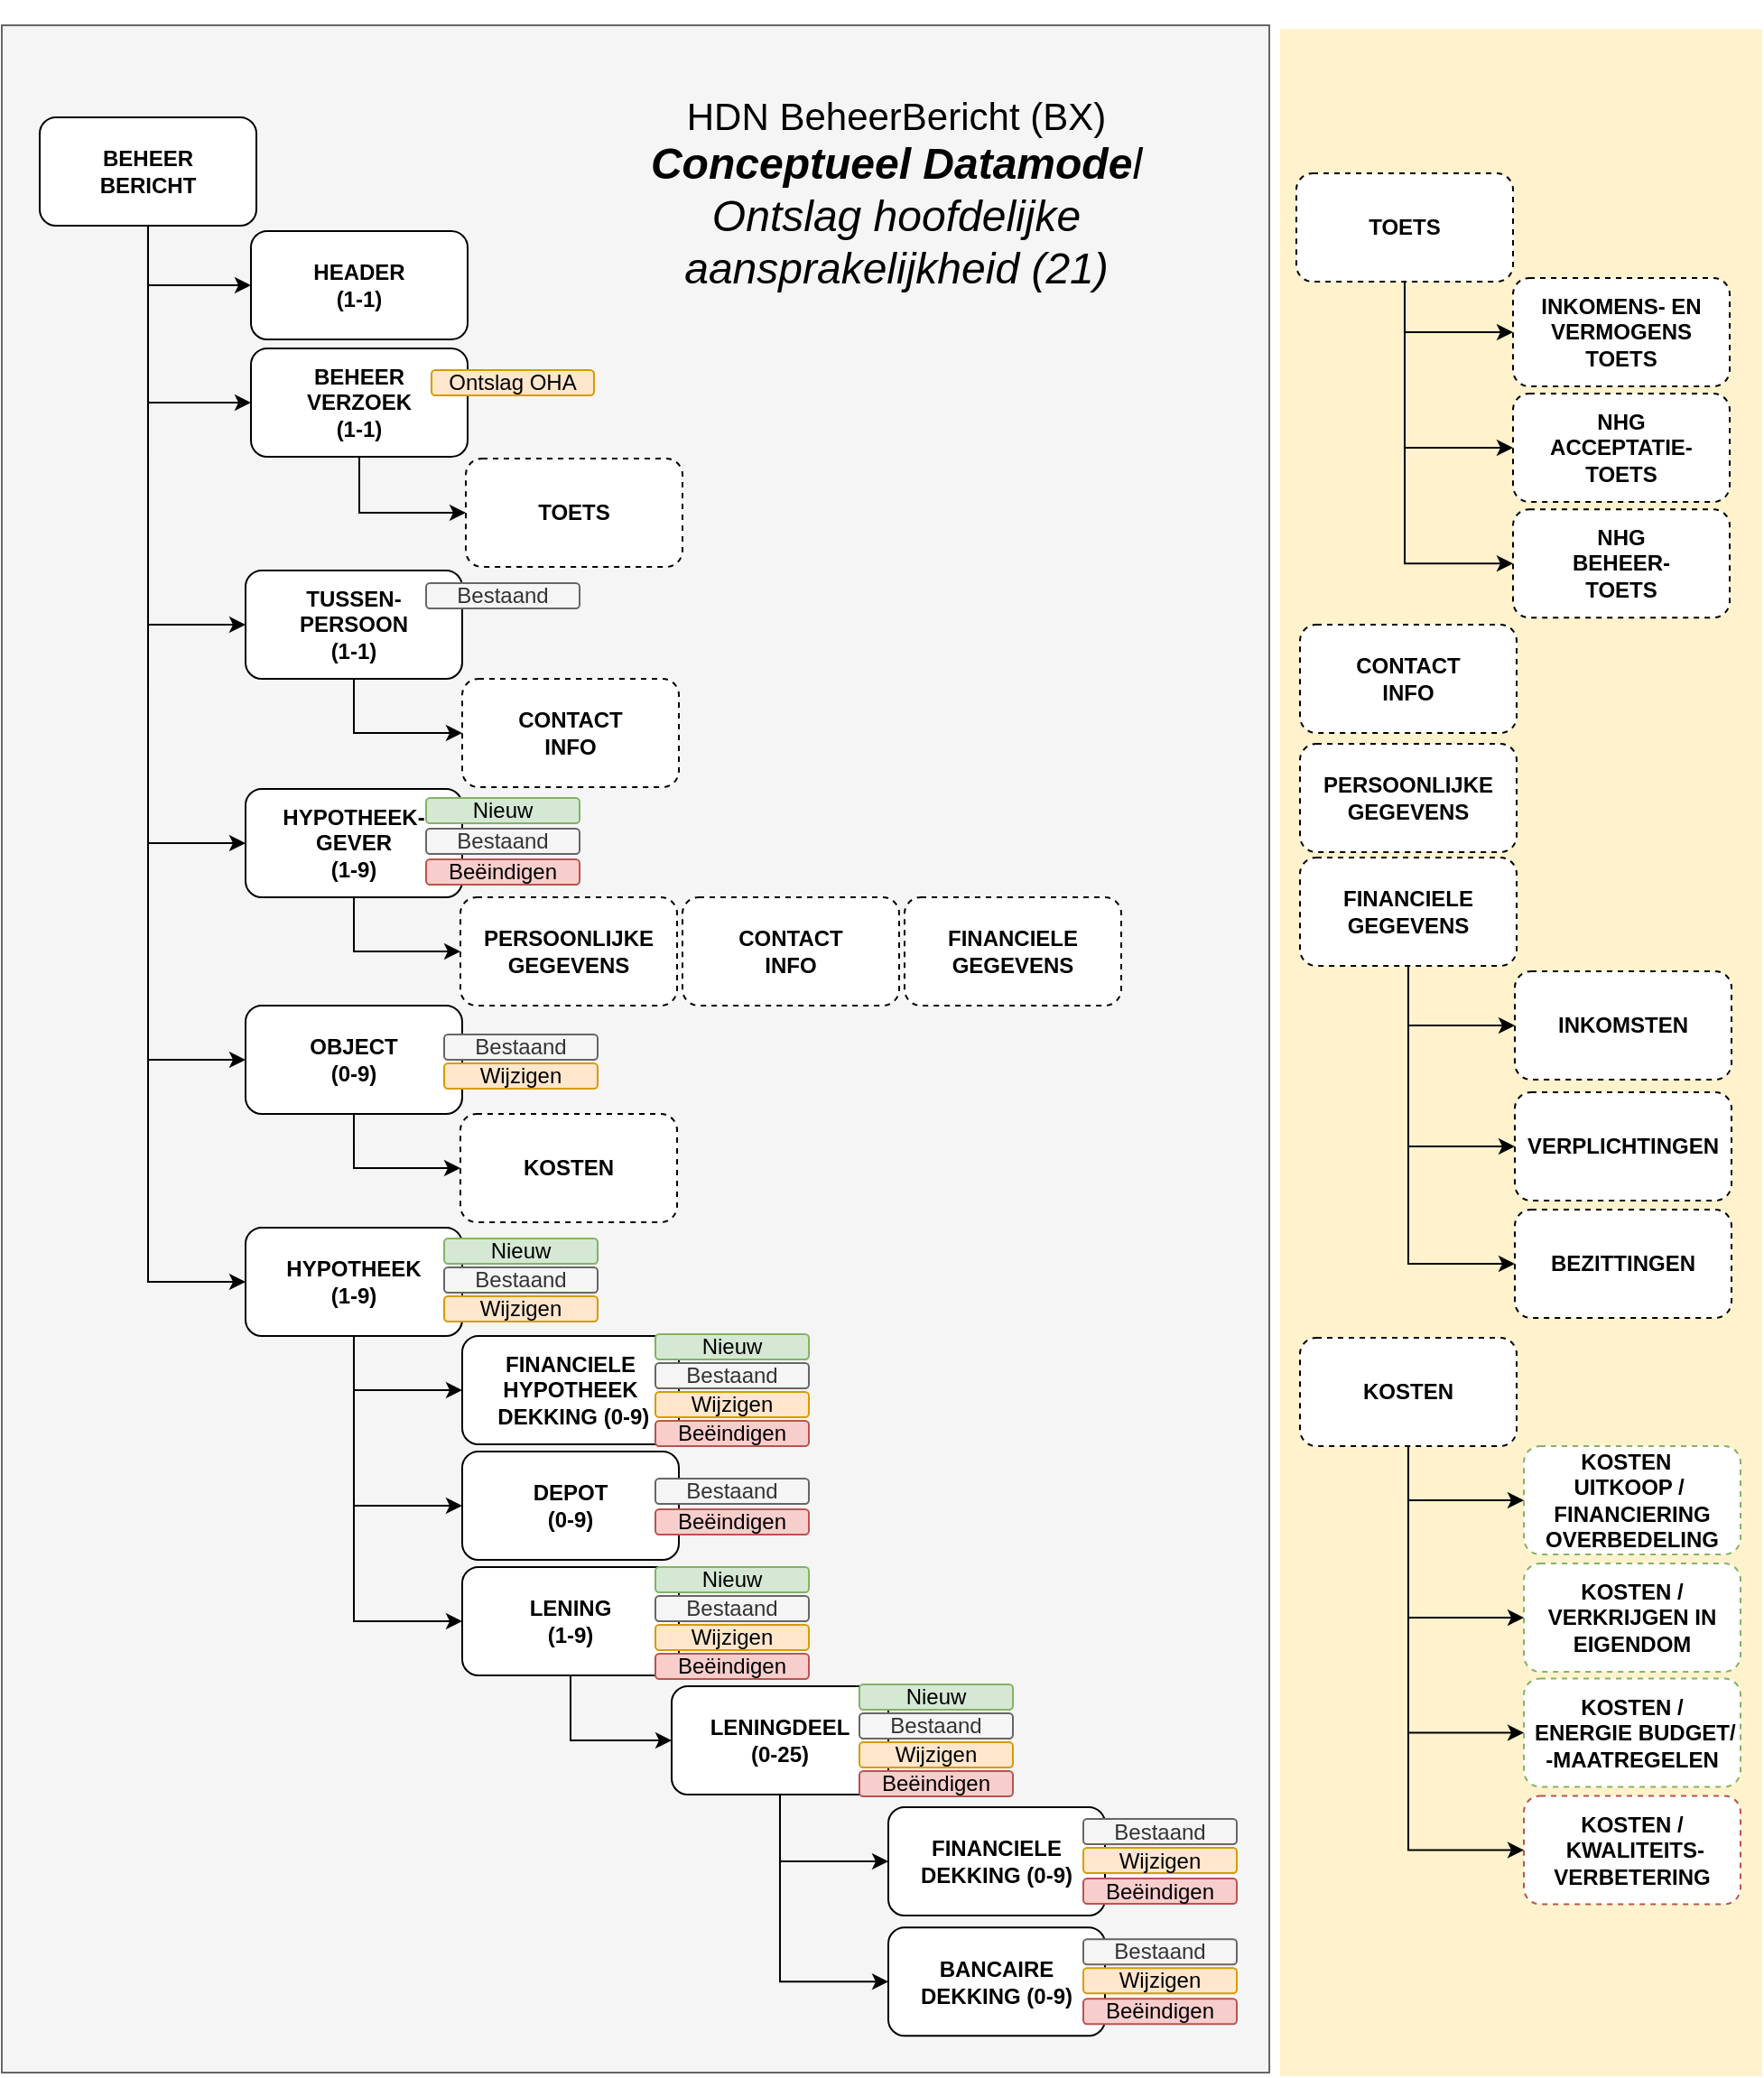 <mxfile version="13.6.9" type="github" pages="5">
  <diagram id="XsI-VP8F_wyI25iaynHB" name="BX Entiteiten - Datamodel OL">
    <mxGraphModel dx="2600" dy="-1747" grid="0" gridSize="10" guides="1" tooltips="1" connect="1" arrows="1" fold="1" page="1" pageScale="1" pageWidth="827" pageHeight="1169" math="0" shadow="0">
      <root>
        <mxCell id="NhQe0k6TUWIBWnnwYK-I-0" />
        <mxCell id="NhQe0k6TUWIBWnnwYK-I-1" parent="NhQe0k6TUWIBWnnwYK-I-0" />
        <mxCell id="1t6H01jQNJ0ACX-hSTaa-0" value="&lt;p&gt;&lt;br&gt;&lt;/p&gt;" style="text;html=1;fillColor=#fff2cc;spacing=5;spacingTop=-20;whiteSpace=wrap;overflow=hidden;rounded=0;verticalAlign=bottom;dashed=1;" parent="NhQe0k6TUWIBWnnwYK-I-1" vertex="1">
          <mxGeometry x="-898" y="2365" width="267" height="1134" as="geometry" />
        </mxCell>
        <mxCell id="ZsuHk_yoSepOcGWBlyLl-0" value="" style="rounded=0;whiteSpace=wrap;html=1;fillColor=#f5f5f5;strokeColor=#666666;fontColor=#333333;labelBackgroundColor=none;" parent="NhQe0k6TUWIBWnnwYK-I-1" vertex="1">
          <mxGeometry x="-1606" y="2363" width="702" height="1134" as="geometry" />
        </mxCell>
        <mxCell id="NhQe0k6TUWIBWnnwYK-I-3" style="edgeStyle=orthogonalEdgeStyle;rounded=0;orthogonalLoop=1;jettySize=auto;html=1;exitX=0.5;exitY=1;exitDx=0;exitDy=0;entryX=0;entryY=0.5;entryDx=0;entryDy=0;" parent="NhQe0k6TUWIBWnnwYK-I-1" source="NhQe0k6TUWIBWnnwYK-I-4" target="NhQe0k6TUWIBWnnwYK-I-7" edge="1">
          <mxGeometry relative="1" as="geometry" />
        </mxCell>
        <mxCell id="NhQe0k6TUWIBWnnwYK-I-4" value="LENING&lt;br&gt;(1-9)" style="rounded=1;whiteSpace=wrap;html=1;fontStyle=1;" parent="NhQe0k6TUWIBWnnwYK-I-1" vertex="1">
          <mxGeometry x="-1351.003" y="3217" width="120" height="60" as="geometry" />
        </mxCell>
        <mxCell id="NhQe0k6TUWIBWnnwYK-I-5" style="edgeStyle=orthogonalEdgeStyle;rounded=0;orthogonalLoop=1;jettySize=auto;html=1;exitX=0.5;exitY=1;exitDx=0;exitDy=0;entryX=0;entryY=0.5;entryDx=0;entryDy=0;" parent="NhQe0k6TUWIBWnnwYK-I-1" source="NhQe0k6TUWIBWnnwYK-I-7" target="NhQe0k6TUWIBWnnwYK-I-8" edge="1">
          <mxGeometry relative="1" as="geometry" />
        </mxCell>
        <mxCell id="NhQe0k6TUWIBWnnwYK-I-6" style="edgeStyle=orthogonalEdgeStyle;rounded=0;orthogonalLoop=1;jettySize=auto;html=1;exitX=0.5;exitY=1;exitDx=0;exitDy=0;entryX=0;entryY=0.5;entryDx=0;entryDy=0;" parent="NhQe0k6TUWIBWnnwYK-I-1" source="NhQe0k6TUWIBWnnwYK-I-7" target="NhQe0k6TUWIBWnnwYK-I-9" edge="1">
          <mxGeometry relative="1" as="geometry" />
        </mxCell>
        <mxCell id="NhQe0k6TUWIBWnnwYK-I-7" value="LENINGDEEL&lt;br&gt;(0-25)" style="rounded=1;whiteSpace=wrap;html=1;fontStyle=1;" parent="NhQe0k6TUWIBWnnwYK-I-1" vertex="1">
          <mxGeometry x="-1235.003" y="3283" width="120" height="60" as="geometry" />
        </mxCell>
        <mxCell id="NhQe0k6TUWIBWnnwYK-I-8" value="FINANCIELE DEKKING (0-9)" style="rounded=1;whiteSpace=wrap;html=1;fontStyle=1;" parent="NhQe0k6TUWIBWnnwYK-I-1" vertex="1">
          <mxGeometry x="-1115.003" y="3350" width="120" height="60" as="geometry" />
        </mxCell>
        <mxCell id="NhQe0k6TUWIBWnnwYK-I-9" value="BANCAIRE DEKKING (0-9)" style="rounded=1;whiteSpace=wrap;html=1;fontStyle=1;" parent="NhQe0k6TUWIBWnnwYK-I-1" vertex="1">
          <mxGeometry x="-1115.003" y="3416.64" width="120" height="60" as="geometry" />
        </mxCell>
        <mxCell id="NhQe0k6TUWIBWnnwYK-I-32" style="edgeStyle=orthogonalEdgeStyle;rounded=0;orthogonalLoop=1;jettySize=auto;html=1;exitX=0.5;exitY=1;exitDx=0;exitDy=0;entryX=0;entryY=0.5;entryDx=0;entryDy=0;" parent="NhQe0k6TUWIBWnnwYK-I-1" source="NhQe0k6TUWIBWnnwYK-I-11" target="NhQe0k6TUWIBWnnwYK-I-31" edge="1">
          <mxGeometry relative="1" as="geometry" />
        </mxCell>
        <mxCell id="NhQe0k6TUWIBWnnwYK-I-11" value="HYPOTHEEK-&lt;br&gt;GEVER&lt;br&gt;(1-9)" style="rounded=1;whiteSpace=wrap;html=1;fontStyle=1;" parent="NhQe0k6TUWIBWnnwYK-I-1" vertex="1">
          <mxGeometry x="-1471.003" y="2786" width="120" height="60" as="geometry" />
        </mxCell>
        <mxCell id="NhQe0k6TUWIBWnnwYK-I-12" style="edgeStyle=orthogonalEdgeStyle;rounded=0;orthogonalLoop=1;jettySize=auto;html=1;exitX=0.5;exitY=1;exitDx=0;exitDy=0;entryX=0;entryY=0.5;entryDx=0;entryDy=0;" parent="NhQe0k6TUWIBWnnwYK-I-1" source="NhQe0k6TUWIBWnnwYK-I-17" target="NhQe0k6TUWIBWnnwYK-I-19" edge="1">
          <mxGeometry relative="1" as="geometry" />
        </mxCell>
        <mxCell id="NhQe0k6TUWIBWnnwYK-I-13" style="edgeStyle=orthogonalEdgeStyle;rounded=0;orthogonalLoop=1;jettySize=auto;html=1;exitX=0.5;exitY=1;exitDx=0;exitDy=0;entryX=0;entryY=0.5;entryDx=0;entryDy=0;" parent="NhQe0k6TUWIBWnnwYK-I-1" source="NhQe0k6TUWIBWnnwYK-I-17" target="NhQe0k6TUWIBWnnwYK-I-18" edge="1">
          <mxGeometry relative="1" as="geometry" />
        </mxCell>
        <mxCell id="NhQe0k6TUWIBWnnwYK-I-14" style="edgeStyle=orthogonalEdgeStyle;rounded=0;orthogonalLoop=1;jettySize=auto;html=1;exitX=0.5;exitY=1;exitDx=0;exitDy=0;entryX=0;entryY=0.5;entryDx=0;entryDy=0;" parent="NhQe0k6TUWIBWnnwYK-I-1" source="NhQe0k6TUWIBWnnwYK-I-17" target="NhQe0k6TUWIBWnnwYK-I-21" edge="1">
          <mxGeometry relative="1" as="geometry" />
        </mxCell>
        <mxCell id="NhQe0k6TUWIBWnnwYK-I-15" style="edgeStyle=orthogonalEdgeStyle;rounded=0;orthogonalLoop=1;jettySize=auto;html=1;exitX=0.5;exitY=1;exitDx=0;exitDy=0;entryX=0;entryY=0.5;entryDx=0;entryDy=0;" parent="NhQe0k6TUWIBWnnwYK-I-1" source="NhQe0k6TUWIBWnnwYK-I-17" target="NhQe0k6TUWIBWnnwYK-I-11" edge="1">
          <mxGeometry relative="1" as="geometry" />
        </mxCell>
        <mxCell id="NhQe0k6TUWIBWnnwYK-I-16" style="edgeStyle=orthogonalEdgeStyle;rounded=0;orthogonalLoop=1;jettySize=auto;html=1;exitX=0.5;exitY=1;exitDx=0;exitDy=0;entryX=0;entryY=0.5;entryDx=0;entryDy=0;" parent="NhQe0k6TUWIBWnnwYK-I-1" source="NhQe0k6TUWIBWnnwYK-I-17" target="NhQe0k6TUWIBWnnwYK-I-24" edge="1">
          <mxGeometry relative="1" as="geometry" />
        </mxCell>
        <mxCell id="NhQe0k6TUWIBWnnwYK-I-30" style="edgeStyle=orthogonalEdgeStyle;rounded=0;orthogonalLoop=1;jettySize=auto;html=1;exitX=0.5;exitY=1;exitDx=0;exitDy=0;entryX=0;entryY=0.5;entryDx=0;entryDy=0;" parent="NhQe0k6TUWIBWnnwYK-I-1" source="NhQe0k6TUWIBWnnwYK-I-17" target="NhQe0k6TUWIBWnnwYK-I-29" edge="1">
          <mxGeometry relative="1" as="geometry" />
        </mxCell>
        <mxCell id="NhQe0k6TUWIBWnnwYK-I-17" value="BEHEER&lt;br&gt;BERICHT" style="rounded=1;whiteSpace=wrap;html=1;fontStyle=1;" parent="NhQe0k6TUWIBWnnwYK-I-1" vertex="1">
          <mxGeometry x="-1585.003" y="2414" width="120" height="60" as="geometry" />
        </mxCell>
        <mxCell id="2SNThWFBEdo7nvBhZyTU-3" style="edgeStyle=orthogonalEdgeStyle;rounded=0;orthogonalLoop=1;jettySize=auto;html=1;exitX=0.5;exitY=1;exitDx=0;exitDy=0;entryX=0;entryY=0.5;entryDx=0;entryDy=0;" parent="NhQe0k6TUWIBWnnwYK-I-1" source="NhQe0k6TUWIBWnnwYK-I-18" target="2SNThWFBEdo7nvBhZyTU-2" edge="1">
          <mxGeometry relative="1" as="geometry" />
        </mxCell>
        <mxCell id="NhQe0k6TUWIBWnnwYK-I-18" value="BEHEER&lt;br&gt;VERZOEK&lt;br&gt;(1-1)" style="rounded=1;whiteSpace=wrap;html=1;fontStyle=1;" parent="NhQe0k6TUWIBWnnwYK-I-1" vertex="1">
          <mxGeometry x="-1468.003" y="2542" width="120" height="60" as="geometry" />
        </mxCell>
        <mxCell id="NhQe0k6TUWIBWnnwYK-I-19" value="HEADER&lt;br&gt;(1-1)" style="rounded=1;whiteSpace=wrap;html=1;fontStyle=1;" parent="NhQe0k6TUWIBWnnwYK-I-1" vertex="1">
          <mxGeometry x="-1468.003" y="2477" width="120" height="60" as="geometry" />
        </mxCell>
        <mxCell id="P_gLlHvD-XWASeIPD0S--5" style="edgeStyle=orthogonalEdgeStyle;rounded=0;orthogonalLoop=1;jettySize=auto;html=1;exitX=0.5;exitY=1;exitDx=0;exitDy=0;entryX=0;entryY=0.5;entryDx=0;entryDy=0;" parent="NhQe0k6TUWIBWnnwYK-I-1" source="NhQe0k6TUWIBWnnwYK-I-21" target="P_gLlHvD-XWASeIPD0S--3" edge="1">
          <mxGeometry relative="1" as="geometry" />
        </mxCell>
        <mxCell id="NhQe0k6TUWIBWnnwYK-I-21" value="TUSSEN-&lt;br&gt;PERSOON&lt;br&gt;(1-1)" style="rounded=1;whiteSpace=wrap;html=1;fontStyle=1;" parent="NhQe0k6TUWIBWnnwYK-I-1" vertex="1">
          <mxGeometry x="-1471.003" y="2665" width="120" height="60" as="geometry" />
        </mxCell>
        <mxCell id="NhQe0k6TUWIBWnnwYK-I-22" style="edgeStyle=orthogonalEdgeStyle;rounded=0;orthogonalLoop=1;jettySize=auto;html=1;exitX=0.5;exitY=1;exitDx=0;exitDy=0;entryX=0;entryY=0.5;entryDx=0;entryDy=0;" parent="NhQe0k6TUWIBWnnwYK-I-1" source="NhQe0k6TUWIBWnnwYK-I-24" target="NhQe0k6TUWIBWnnwYK-I-25" edge="1">
          <mxGeometry relative="1" as="geometry" />
        </mxCell>
        <mxCell id="NhQe0k6TUWIBWnnwYK-I-23" style="edgeStyle=orthogonalEdgeStyle;rounded=0;orthogonalLoop=1;jettySize=auto;html=1;exitX=0.5;exitY=1;exitDx=0;exitDy=0;entryX=0;entryY=0.5;entryDx=0;entryDy=0;" parent="NhQe0k6TUWIBWnnwYK-I-1" source="NhQe0k6TUWIBWnnwYK-I-24" target="NhQe0k6TUWIBWnnwYK-I-4" edge="1">
          <mxGeometry relative="1" as="geometry" />
        </mxCell>
        <mxCell id="NhQe0k6TUWIBWnnwYK-I-34" style="edgeStyle=orthogonalEdgeStyle;rounded=0;orthogonalLoop=1;jettySize=auto;html=1;exitX=0.5;exitY=1;exitDx=0;exitDy=0;entryX=0;entryY=0.5;entryDx=0;entryDy=0;" parent="NhQe0k6TUWIBWnnwYK-I-1" source="NhQe0k6TUWIBWnnwYK-I-24" target="NhQe0k6TUWIBWnnwYK-I-33" edge="1">
          <mxGeometry relative="1" as="geometry" />
        </mxCell>
        <mxCell id="NhQe0k6TUWIBWnnwYK-I-24" value="HYPOTHEEK&lt;br&gt;(1-9)" style="rounded=1;whiteSpace=wrap;html=1;fontStyle=1;" parent="NhQe0k6TUWIBWnnwYK-I-1" vertex="1">
          <mxGeometry x="-1471.003" y="3029" width="120" height="60" as="geometry" />
        </mxCell>
        <mxCell id="NhQe0k6TUWIBWnnwYK-I-25" value="FINANCIELE&lt;br&gt;HYPOTHEEK&lt;br&gt;&amp;nbsp;DEKKING (0-9)" style="rounded=1;whiteSpace=wrap;html=1;fontStyle=1;" parent="NhQe0k6TUWIBWnnwYK-I-1" vertex="1">
          <mxGeometry x="-1351.003" y="3089" width="120" height="60" as="geometry" />
        </mxCell>
        <mxCell id="NhQe0k6TUWIBWnnwYK-I-26" value="&lt;font style=&quot;font-size: 21px&quot;&gt;HDN BeheerBericht (BX)&lt;br&gt;&lt;/font&gt;&lt;i&gt;&lt;span style=&quot;font-size: 24px&quot;&gt;&lt;b&gt;Conceptueel Datamode&lt;/b&gt;l&lt;br&gt;Ontslag hoofdelijke&lt;br&gt;aansprakelijkheid (21)&lt;/span&gt;&lt;br&gt;&lt;/i&gt;" style="text;html=1;strokeColor=none;fillColor=none;align=center;verticalAlign=middle;whiteSpace=wrap;rounded=0;" parent="NhQe0k6TUWIBWnnwYK-I-1" vertex="1">
          <mxGeometry x="-1278" y="2419" width="335" height="74.47" as="geometry" />
        </mxCell>
        <mxCell id="2SNThWFBEdo7nvBhZyTU-1" style="edgeStyle=orthogonalEdgeStyle;rounded=0;orthogonalLoop=1;jettySize=auto;html=1;exitX=0.5;exitY=1;exitDx=0;exitDy=0;entryX=0;entryY=0.5;entryDx=0;entryDy=0;" parent="NhQe0k6TUWIBWnnwYK-I-1" source="NhQe0k6TUWIBWnnwYK-I-29" target="2SNThWFBEdo7nvBhZyTU-0" edge="1">
          <mxGeometry relative="1" as="geometry" />
        </mxCell>
        <mxCell id="NhQe0k6TUWIBWnnwYK-I-29" value="OBJECT&lt;br&gt;(0-9)" style="rounded=1;whiteSpace=wrap;html=1;fontStyle=1;" parent="NhQe0k6TUWIBWnnwYK-I-1" vertex="1">
          <mxGeometry x="-1471.003" y="2906" width="120" height="60" as="geometry" />
        </mxCell>
        <mxCell id="NhQe0k6TUWIBWnnwYK-I-31" value="PERSOONLIJKE&lt;br&gt;GEGEVENS" style="rounded=1;whiteSpace=wrap;html=1;fontStyle=1;dashed=1;" parent="NhQe0k6TUWIBWnnwYK-I-1" vertex="1">
          <mxGeometry x="-1352.003" y="2846" width="120" height="60" as="geometry" />
        </mxCell>
        <mxCell id="NhQe0k6TUWIBWnnwYK-I-33" value="DEPOT&lt;br&gt;(0-9)" style="rounded=1;whiteSpace=wrap;html=1;fontStyle=1;" parent="NhQe0k6TUWIBWnnwYK-I-1" vertex="1">
          <mxGeometry x="-1351.003" y="3153" width="120" height="60" as="geometry" />
        </mxCell>
        <mxCell id="NhQe0k6TUWIBWnnwYK-I-35" value="&lt;span style=&quot;font-weight: 400&quot;&gt;Wijzigen&lt;/span&gt;" style="rounded=1;whiteSpace=wrap;html=1;fontStyle=1;fillColor=#ffe6cc;strokeColor=#d79b00;" parent="NhQe0k6TUWIBWnnwYK-I-1" vertex="1">
          <mxGeometry x="-1361" y="2938" width="85" height="14" as="geometry" />
        </mxCell>
        <mxCell id="NhQe0k6TUWIBWnnwYK-I-36" value="&lt;span style=&quot;font-weight: 400&quot;&gt;Beëindigen&lt;/span&gt;" style="rounded=1;whiteSpace=wrap;html=1;fontStyle=1;fillColor=#f8cecc;strokeColor=#b85450;" parent="NhQe0k6TUWIBWnnwYK-I-1" vertex="1">
          <mxGeometry x="-1371" y="2825" width="85" height="14" as="geometry" />
        </mxCell>
        <mxCell id="NhQe0k6TUWIBWnnwYK-I-37" value="&lt;span style=&quot;font-weight: 400&quot;&gt;Nieuw&lt;/span&gt;" style="rounded=1;whiteSpace=wrap;html=1;fontStyle=1;fillColor=#d5e8d4;strokeColor=#82b366;" parent="NhQe0k6TUWIBWnnwYK-I-1" vertex="1">
          <mxGeometry x="-1371" y="2791" width="85" height="14" as="geometry" />
        </mxCell>
        <mxCell id="NhQe0k6TUWIBWnnwYK-I-38" value="&lt;span style=&quot;font-weight: 400&quot;&gt;Bestaand&lt;/span&gt;" style="rounded=1;whiteSpace=wrap;html=1;fontStyle=1;fillColor=#f5f5f5;strokeColor=#666666;fontColor=#333333;" parent="NhQe0k6TUWIBWnnwYK-I-1" vertex="1">
          <mxGeometry x="-1371" y="2672" width="85" height="14" as="geometry" />
        </mxCell>
        <mxCell id="NhQe0k6TUWIBWnnwYK-I-39" value="&lt;span style=&quot;font-weight: 400&quot;&gt;Bestaand&lt;/span&gt;" style="rounded=1;whiteSpace=wrap;html=1;fontStyle=1;fillColor=#f5f5f5;strokeColor=#666666;fontColor=#333333;" parent="NhQe0k6TUWIBWnnwYK-I-1" vertex="1">
          <mxGeometry x="-1371" y="2808" width="85" height="14" as="geometry" />
        </mxCell>
        <mxCell id="NhQe0k6TUWIBWnnwYK-I-40" value="&lt;span style=&quot;font-weight: 400&quot;&gt;Beëindigen&lt;/span&gt;" style="rounded=1;whiteSpace=wrap;html=1;fontStyle=1;fillColor=#f8cecc;strokeColor=#b85450;" parent="NhQe0k6TUWIBWnnwYK-I-1" vertex="1">
          <mxGeometry x="-1244" y="3136" width="85" height="14" as="geometry" />
        </mxCell>
        <mxCell id="NhQe0k6TUWIBWnnwYK-I-43" value="&lt;span style=&quot;font-weight: 400&quot;&gt;Bestaand&lt;/span&gt;" style="rounded=1;whiteSpace=wrap;html=1;fontStyle=1;fillColor=#f5f5f5;strokeColor=#666666;fontColor=#333333;" parent="NhQe0k6TUWIBWnnwYK-I-1" vertex="1">
          <mxGeometry x="-1361" y="2922" width="85" height="14" as="geometry" />
        </mxCell>
        <mxCell id="NhQe0k6TUWIBWnnwYK-I-44" value="&lt;span style=&quot;font-weight: 400&quot;&gt;Nieuw&lt;/span&gt;" style="rounded=1;whiteSpace=wrap;html=1;fontStyle=1;fillColor=#d5e8d4;strokeColor=#82b366;" parent="NhQe0k6TUWIBWnnwYK-I-1" vertex="1">
          <mxGeometry x="-1361" y="3035" width="85" height="14" as="geometry" />
        </mxCell>
        <mxCell id="NhQe0k6TUWIBWnnwYK-I-45" value="&lt;span style=&quot;font-weight: 400&quot;&gt;Bestaand&lt;/span&gt;" style="rounded=1;whiteSpace=wrap;html=1;fontStyle=1;fillColor=#f5f5f5;strokeColor=#666666;fontColor=#333333;" parent="NhQe0k6TUWIBWnnwYK-I-1" vertex="1">
          <mxGeometry x="-1361" y="3051" width="85" height="14" as="geometry" />
        </mxCell>
        <mxCell id="NhQe0k6TUWIBWnnwYK-I-46" value="&lt;span style=&quot;font-weight: 400&quot;&gt;Wijzigen&lt;/span&gt;" style="rounded=1;whiteSpace=wrap;html=1;fontStyle=1;fillColor=#ffe6cc;strokeColor=#d79b00;" parent="NhQe0k6TUWIBWnnwYK-I-1" vertex="1">
          <mxGeometry x="-1361" y="3067" width="85" height="14" as="geometry" />
        </mxCell>
        <mxCell id="NhQe0k6TUWIBWnnwYK-I-47" value="&lt;span style=&quot;font-weight: 400&quot;&gt;Nieuw&lt;/span&gt;" style="rounded=1;whiteSpace=wrap;html=1;fontStyle=1;fillColor=#d5e8d4;strokeColor=#82b366;" parent="NhQe0k6TUWIBWnnwYK-I-1" vertex="1">
          <mxGeometry x="-1244" y="3088" width="85" height="14" as="geometry" />
        </mxCell>
        <mxCell id="NhQe0k6TUWIBWnnwYK-I-48" value="&lt;span style=&quot;font-weight: 400&quot;&gt;Bestaand&lt;/span&gt;" style="rounded=1;whiteSpace=wrap;html=1;fontStyle=1;fillColor=#f5f5f5;strokeColor=#666666;fontColor=#333333;" parent="NhQe0k6TUWIBWnnwYK-I-1" vertex="1">
          <mxGeometry x="-1244" y="3104" width="85" height="14" as="geometry" />
        </mxCell>
        <mxCell id="NhQe0k6TUWIBWnnwYK-I-49" value="&lt;span style=&quot;font-weight: 400&quot;&gt;Wijzigen&lt;/span&gt;" style="rounded=1;whiteSpace=wrap;html=1;fontStyle=1;fillColor=#ffe6cc;strokeColor=#d79b00;" parent="NhQe0k6TUWIBWnnwYK-I-1" vertex="1">
          <mxGeometry x="-1244" y="3120" width="85" height="14" as="geometry" />
        </mxCell>
        <mxCell id="NhQe0k6TUWIBWnnwYK-I-50" value="&lt;span style=&quot;font-weight: 400&quot;&gt;Beëindigen&lt;/span&gt;" style="rounded=1;whiteSpace=wrap;html=1;fontStyle=1;fillColor=#f8cecc;strokeColor=#b85450;" parent="NhQe0k6TUWIBWnnwYK-I-1" vertex="1">
          <mxGeometry x="-1244" y="3185" width="85" height="14" as="geometry" />
        </mxCell>
        <mxCell id="NhQe0k6TUWIBWnnwYK-I-51" value="&lt;span style=&quot;font-weight: 400&quot;&gt;Bestaand&lt;/span&gt;" style="rounded=1;whiteSpace=wrap;html=1;fontStyle=1;fillColor=#f5f5f5;strokeColor=#666666;fontColor=#333333;" parent="NhQe0k6TUWIBWnnwYK-I-1" vertex="1">
          <mxGeometry x="-1244" y="3168" width="85" height="14" as="geometry" />
        </mxCell>
        <mxCell id="NhQe0k6TUWIBWnnwYK-I-52" value="&lt;span style=&quot;font-weight: 400&quot;&gt;Nieuw&lt;/span&gt;" style="rounded=1;whiteSpace=wrap;html=1;fontStyle=1;fillColor=#d5e8d4;strokeColor=#82b366;" parent="NhQe0k6TUWIBWnnwYK-I-1" vertex="1">
          <mxGeometry x="-1244" y="3217" width="85" height="14" as="geometry" />
        </mxCell>
        <mxCell id="NhQe0k6TUWIBWnnwYK-I-53" value="&lt;span style=&quot;font-weight: 400&quot;&gt;Bestaand&lt;/span&gt;" style="rounded=1;whiteSpace=wrap;html=1;fontStyle=1;fillColor=#f5f5f5;strokeColor=#666666;fontColor=#333333;" parent="NhQe0k6TUWIBWnnwYK-I-1" vertex="1">
          <mxGeometry x="-1244" y="3233" width="85" height="14" as="geometry" />
        </mxCell>
        <mxCell id="NhQe0k6TUWIBWnnwYK-I-54" value="&lt;span style=&quot;font-weight: 400&quot;&gt;Wijzigen&lt;/span&gt;" style="rounded=1;whiteSpace=wrap;html=1;fontStyle=1;fillColor=#ffe6cc;strokeColor=#d79b00;" parent="NhQe0k6TUWIBWnnwYK-I-1" vertex="1">
          <mxGeometry x="-1244" y="3249" width="85" height="14" as="geometry" />
        </mxCell>
        <mxCell id="NhQe0k6TUWIBWnnwYK-I-55" value="&lt;span style=&quot;font-weight: 400&quot;&gt;Beëindigen&lt;/span&gt;" style="rounded=1;whiteSpace=wrap;html=1;fontStyle=1;fillColor=#f8cecc;strokeColor=#b85450;" parent="NhQe0k6TUWIBWnnwYK-I-1" vertex="1">
          <mxGeometry x="-1131" y="3330" width="85" height="14" as="geometry" />
        </mxCell>
        <mxCell id="NhQe0k6TUWIBWnnwYK-I-56" value="&lt;span style=&quot;font-weight: 400&quot;&gt;Nieuw&lt;/span&gt;" style="rounded=1;whiteSpace=wrap;html=1;fontStyle=1;fillColor=#d5e8d4;strokeColor=#82b366;" parent="NhQe0k6TUWIBWnnwYK-I-1" vertex="1">
          <mxGeometry x="-1131" y="3282" width="85" height="14" as="geometry" />
        </mxCell>
        <mxCell id="NhQe0k6TUWIBWnnwYK-I-57" value="&lt;span style=&quot;font-weight: 400&quot;&gt;Bestaand&lt;/span&gt;" style="rounded=1;whiteSpace=wrap;html=1;fontStyle=1;fillColor=#f5f5f5;strokeColor=#666666;fontColor=#333333;" parent="NhQe0k6TUWIBWnnwYK-I-1" vertex="1">
          <mxGeometry x="-1131" y="3298" width="85" height="14" as="geometry" />
        </mxCell>
        <mxCell id="NhQe0k6TUWIBWnnwYK-I-58" value="&lt;span style=&quot;font-weight: 400&quot;&gt;Wijzigen&lt;/span&gt;" style="rounded=1;whiteSpace=wrap;html=1;fontStyle=1;fillColor=#ffe6cc;strokeColor=#d79b00;" parent="NhQe0k6TUWIBWnnwYK-I-1" vertex="1">
          <mxGeometry x="-1131" y="3314" width="85" height="14" as="geometry" />
        </mxCell>
        <mxCell id="gs0rcgW8BRV84Jm3PYb7-0" value="&lt;span style=&quot;font-weight: 400&quot;&gt;Ontslag OHA&lt;/span&gt;" style="rounded=1;whiteSpace=wrap;html=1;fontStyle=1;fillColor=#ffe6cc;strokeColor=#d79b00;" parent="NhQe0k6TUWIBWnnwYK-I-1" vertex="1">
          <mxGeometry x="-1368" y="2554" width="90" height="14" as="geometry" />
        </mxCell>
        <mxCell id="gs0rcgW8BRV84Jm3PYb7-2" value="&lt;span style=&quot;font-weight: 400&quot;&gt;Beëindigen&lt;/span&gt;" style="rounded=1;whiteSpace=wrap;html=1;fontStyle=1;fillColor=#f8cecc;strokeColor=#b85450;" parent="NhQe0k6TUWIBWnnwYK-I-1" vertex="1">
          <mxGeometry x="-1244" y="3265" width="85" height="14" as="geometry" />
        </mxCell>
        <mxCell id="KPdISL8f3bjQV1GNkT4z-0" value="&lt;span style=&quot;font-weight: 400&quot;&gt;Beëindigen&lt;/span&gt;" style="rounded=1;whiteSpace=wrap;html=1;fontStyle=1;fillColor=#f8cecc;strokeColor=#b85450;" parent="NhQe0k6TUWIBWnnwYK-I-1" vertex="1">
          <mxGeometry x="-1007" y="3389.5" width="85" height="14" as="geometry" />
        </mxCell>
        <mxCell id="KPdISL8f3bjQV1GNkT4z-1" value="&lt;span style=&quot;font-weight: 400&quot;&gt;Bestaand&lt;/span&gt;" style="rounded=1;whiteSpace=wrap;html=1;fontStyle=1;fillColor=#f5f5f5;strokeColor=#666666;fontColor=#333333;" parent="NhQe0k6TUWIBWnnwYK-I-1" vertex="1">
          <mxGeometry x="-1007" y="3356.5" width="85" height="14" as="geometry" />
        </mxCell>
        <mxCell id="KPdISL8f3bjQV1GNkT4z-2" value="&lt;span style=&quot;font-weight: 400&quot;&gt;Wijzigen&lt;/span&gt;" style="rounded=1;whiteSpace=wrap;html=1;fontStyle=1;fillColor=#ffe6cc;strokeColor=#d79b00;" parent="NhQe0k6TUWIBWnnwYK-I-1" vertex="1">
          <mxGeometry x="-1007" y="3372.5" width="85" height="14" as="geometry" />
        </mxCell>
        <mxCell id="KPdISL8f3bjQV1GNkT4z-3" value="&lt;span style=&quot;font-weight: 400&quot;&gt;Beëindigen&lt;/span&gt;" style="rounded=1;whiteSpace=wrap;html=1;fontStyle=1;fillColor=#f8cecc;strokeColor=#b85450;" parent="NhQe0k6TUWIBWnnwYK-I-1" vertex="1">
          <mxGeometry x="-1007" y="3456.14" width="85" height="14" as="geometry" />
        </mxCell>
        <mxCell id="KPdISL8f3bjQV1GNkT4z-4" value="&lt;span style=&quot;font-weight: 400&quot;&gt;Bestaand&lt;/span&gt;" style="rounded=1;whiteSpace=wrap;html=1;fontStyle=1;fillColor=#f5f5f5;strokeColor=#666666;fontColor=#333333;" parent="NhQe0k6TUWIBWnnwYK-I-1" vertex="1">
          <mxGeometry x="-1007" y="3423.14" width="85" height="14" as="geometry" />
        </mxCell>
        <mxCell id="KPdISL8f3bjQV1GNkT4z-5" value="&lt;span style=&quot;font-weight: 400&quot;&gt;Wijzigen&lt;/span&gt;" style="rounded=1;whiteSpace=wrap;html=1;fontStyle=1;fillColor=#ffe6cc;strokeColor=#d79b00;" parent="NhQe0k6TUWIBWnnwYK-I-1" vertex="1">
          <mxGeometry x="-1007" y="3439.14" width="85" height="14" as="geometry" />
        </mxCell>
        <mxCell id="2SNThWFBEdo7nvBhZyTU-0" value="KOSTEN" style="rounded=1;whiteSpace=wrap;html=1;fontStyle=1;dashed=1;" parent="NhQe0k6TUWIBWnnwYK-I-1" vertex="1">
          <mxGeometry x="-1352.003" y="2966" width="120" height="60" as="geometry" />
        </mxCell>
        <mxCell id="2SNThWFBEdo7nvBhZyTU-2" value="TOETS" style="rounded=1;whiteSpace=wrap;html=1;fontStyle=1;dashed=1;" parent="NhQe0k6TUWIBWnnwYK-I-1" vertex="1">
          <mxGeometry x="-1349.003" y="2603" width="120" height="60" as="geometry" />
        </mxCell>
        <mxCell id="1t6H01jQNJ0ACX-hSTaa-1" value="" style="group" parent="NhQe0k6TUWIBWnnwYK-I-1" vertex="1" connectable="0">
          <mxGeometry x="-890.003" y="2505" width="241" height="186.12" as="geometry" />
        </mxCell>
        <mxCell id="g0D7-R05g8xv9bjDarL1-6" value="NHG &lt;br&gt;ACCEPTATIE-&lt;br&gt;TOETS" style="rounded=1;whiteSpace=wrap;html=1;fontStyle=1;dashed=1;" parent="1t6H01jQNJ0ACX-hSTaa-1" vertex="1">
          <mxGeometry x="121" y="62" width="120" height="60" as="geometry" />
        </mxCell>
        <mxCell id="g0D7-R05g8xv9bjDarL1-7" value="NHG&lt;br&gt;BEHEER-&lt;br&gt;TOETS" style="rounded=1;whiteSpace=wrap;html=1;fontStyle=1;dashed=1;" parent="1t6H01jQNJ0ACX-hSTaa-1" vertex="1">
          <mxGeometry x="121" y="126.12" width="120" height="60" as="geometry" />
        </mxCell>
        <mxCell id="1t6H01jQNJ0ACX-hSTaa-2" value="" style="group" parent="NhQe0k6TUWIBWnnwYK-I-1" vertex="1" connectable="0">
          <mxGeometry x="-887.003" y="2824" width="239.0" height="255" as="geometry" />
        </mxCell>
        <mxCell id="2SNThWFBEdo7nvBhZyTU-4" value="FINANCIELE&lt;br&gt;GEGEVENS" style="rounded=1;whiteSpace=wrap;html=1;fontStyle=1;dashed=1;" parent="1t6H01jQNJ0ACX-hSTaa-2" vertex="1">
          <mxGeometry width="120" height="60" as="geometry" />
        </mxCell>
        <mxCell id="2SNThWFBEdo7nvBhZyTU-5" value="INKOMSTEN" style="rounded=1;whiteSpace=wrap;html=1;fontStyle=1;dashed=1;" parent="1t6H01jQNJ0ACX-hSTaa-2" vertex="1">
          <mxGeometry x="119.0" y="63" width="120" height="60" as="geometry" />
        </mxCell>
        <mxCell id="2SNThWFBEdo7nvBhZyTU-8" style="edgeStyle=orthogonalEdgeStyle;rounded=0;orthogonalLoop=1;jettySize=auto;html=1;exitX=0.5;exitY=1;exitDx=0;exitDy=0;entryX=0;entryY=0.5;entryDx=0;entryDy=0;" parent="1t6H01jQNJ0ACX-hSTaa-2" source="2SNThWFBEdo7nvBhZyTU-4" target="2SNThWFBEdo7nvBhZyTU-5" edge="1">
          <mxGeometry relative="1" as="geometry" />
        </mxCell>
        <mxCell id="2SNThWFBEdo7nvBhZyTU-6" value="VERPLICHTINGEN" style="rounded=1;whiteSpace=wrap;html=1;fontStyle=1;dashed=1;" parent="1t6H01jQNJ0ACX-hSTaa-2" vertex="1">
          <mxGeometry x="119.0" y="130" width="120" height="60" as="geometry" />
        </mxCell>
        <mxCell id="2SNThWFBEdo7nvBhZyTU-9" style="edgeStyle=orthogonalEdgeStyle;rounded=0;orthogonalLoop=1;jettySize=auto;html=1;exitX=0.5;exitY=1;exitDx=0;exitDy=0;entryX=0;entryY=0.5;entryDx=0;entryDy=0;" parent="1t6H01jQNJ0ACX-hSTaa-2" source="2SNThWFBEdo7nvBhZyTU-4" target="2SNThWFBEdo7nvBhZyTU-6" edge="1">
          <mxGeometry relative="1" as="geometry" />
        </mxCell>
        <mxCell id="2SNThWFBEdo7nvBhZyTU-7" value="BEZITTINGEN" style="rounded=1;whiteSpace=wrap;html=1;fontStyle=1;dashed=1;" parent="1t6H01jQNJ0ACX-hSTaa-2" vertex="1">
          <mxGeometry x="119.0" y="195" width="120" height="60" as="geometry" />
        </mxCell>
        <mxCell id="2SNThWFBEdo7nvBhZyTU-10" style="edgeStyle=orthogonalEdgeStyle;rounded=0;orthogonalLoop=1;jettySize=auto;html=1;exitX=0.5;exitY=1;exitDx=0;exitDy=0;entryX=0;entryY=0.5;entryDx=0;entryDy=0;" parent="1t6H01jQNJ0ACX-hSTaa-2" source="2SNThWFBEdo7nvBhZyTU-4" target="2SNThWFBEdo7nvBhZyTU-7" edge="1">
          <mxGeometry relative="1" as="geometry" />
        </mxCell>
        <mxCell id="1t6H01jQNJ0ACX-hSTaa-3" value="" style="group" parent="NhQe0k6TUWIBWnnwYK-I-1" vertex="1" connectable="0">
          <mxGeometry x="-887.003" y="3090" width="244.0" height="313.75" as="geometry" />
        </mxCell>
        <mxCell id="g0D7-R05g8xv9bjDarL1-0" value="KOSTEN / VERKRIJGEN IN EIGENDOM" style="rounded=1;whiteSpace=wrap;html=1;fontStyle=1;dashed=1;strokeColor=#82b366;fillColor=#FFFFFF;" parent="1t6H01jQNJ0ACX-hSTaa-3" vertex="1">
          <mxGeometry x="124.0" y="125" width="120" height="60" as="geometry" />
        </mxCell>
        <mxCell id="g0D7-R05g8xv9bjDarL1-1" value="KOSTEN&amp;nbsp;&amp;nbsp;&lt;br&gt;UITKOOP /&amp;nbsp;&lt;br&gt;FINANCIERING&lt;br&gt;OVERBEDELING" style="rounded=1;whiteSpace=wrap;html=1;fontStyle=1;dashed=1;strokeColor=#82b366;fillColor=#FFFFFF;" parent="1t6H01jQNJ0ACX-hSTaa-3" vertex="1">
          <mxGeometry x="124.0" y="60" width="120" height="60" as="geometry" />
        </mxCell>
        <mxCell id="g0D7-R05g8xv9bjDarL1-2" value="KOSTEN /&lt;br&gt;&amp;nbsp;ENERGIE BUDGET/ -MAATREGELEN" style="rounded=1;whiteSpace=wrap;html=1;fontStyle=1;dashed=1;strokeColor=#82b366;fillColor=#FFFFFF;" parent="1t6H01jQNJ0ACX-hSTaa-3" vertex="1">
          <mxGeometry x="124.0" y="188.75" width="120" height="60" as="geometry" />
        </mxCell>
        <mxCell id="g0D7-R05g8xv9bjDarL1-3" value="KOSTEN /&lt;br&gt;&amp;nbsp;KWALITEITS-VERBETERING" style="rounded=1;whiteSpace=wrap;html=1;fontStyle=1;dashed=1;strokeColor=#b85450;fillColor=#FFFFFF;" parent="1t6H01jQNJ0ACX-hSTaa-3" vertex="1">
          <mxGeometry x="124.0" y="253.75" width="120" height="60" as="geometry" />
        </mxCell>
        <mxCell id="g0D7-R05g8xv9bjDarL1-10" style="edgeStyle=orthogonalEdgeStyle;rounded=0;orthogonalLoop=1;jettySize=auto;html=1;exitX=0.5;exitY=1;exitDx=0;exitDy=0;entryX=0;entryY=0.5;entryDx=0;entryDy=0;" parent="1t6H01jQNJ0ACX-hSTaa-3" source="g0D7-R05g8xv9bjDarL1-5" target="g0D7-R05g8xv9bjDarL1-1" edge="1">
          <mxGeometry relative="1" as="geometry" />
        </mxCell>
        <mxCell id="g0D7-R05g8xv9bjDarL1-11" style="edgeStyle=orthogonalEdgeStyle;rounded=0;orthogonalLoop=1;jettySize=auto;html=1;exitX=0.5;exitY=1;exitDx=0;exitDy=0;entryX=0;entryY=0.5;entryDx=0;entryDy=0;" parent="1t6H01jQNJ0ACX-hSTaa-3" source="g0D7-R05g8xv9bjDarL1-5" target="g0D7-R05g8xv9bjDarL1-0" edge="1">
          <mxGeometry relative="1" as="geometry" />
        </mxCell>
        <mxCell id="g0D7-R05g8xv9bjDarL1-12" style="edgeStyle=orthogonalEdgeStyle;rounded=0;orthogonalLoop=1;jettySize=auto;html=1;exitX=0.5;exitY=1;exitDx=0;exitDy=0;entryX=0;entryY=0.5;entryDx=0;entryDy=0;" parent="1t6H01jQNJ0ACX-hSTaa-3" source="g0D7-R05g8xv9bjDarL1-5" target="g0D7-R05g8xv9bjDarL1-2" edge="1">
          <mxGeometry relative="1" as="geometry" />
        </mxCell>
        <mxCell id="g0D7-R05g8xv9bjDarL1-13" style="edgeStyle=orthogonalEdgeStyle;rounded=0;orthogonalLoop=1;jettySize=auto;html=1;exitX=0.5;exitY=1;exitDx=0;exitDy=0;entryX=0;entryY=0.5;entryDx=0;entryDy=0;" parent="1t6H01jQNJ0ACX-hSTaa-3" source="g0D7-R05g8xv9bjDarL1-5" target="g0D7-R05g8xv9bjDarL1-3" edge="1">
          <mxGeometry relative="1" as="geometry" />
        </mxCell>
        <mxCell id="g0D7-R05g8xv9bjDarL1-5" value="KOSTEN" style="rounded=1;whiteSpace=wrap;html=1;fontStyle=1;dashed=1;" parent="1t6H01jQNJ0ACX-hSTaa-3" vertex="1">
          <mxGeometry width="120" height="60" as="geometry" />
        </mxCell>
        <mxCell id="P_gLlHvD-XWASeIPD0S--2" value="FINANCIELE&lt;br&gt;GEGEVENS" style="rounded=1;whiteSpace=wrap;html=1;fontStyle=1;dashed=1;" parent="NhQe0k6TUWIBWnnwYK-I-1" vertex="1">
          <mxGeometry x="-1106.003" y="2846" width="120" height="60" as="geometry" />
        </mxCell>
        <mxCell id="P_gLlHvD-XWASeIPD0S--3" value="CONTACT&lt;br&gt;INFO" style="rounded=1;whiteSpace=wrap;html=1;fontStyle=1;dashed=1;" parent="NhQe0k6TUWIBWnnwYK-I-1" vertex="1">
          <mxGeometry x="-1351.003" y="2725" width="120" height="60" as="geometry" />
        </mxCell>
        <mxCell id="P_gLlHvD-XWASeIPD0S--6" value="CONTACT&lt;br&gt;INFO" style="rounded=1;whiteSpace=wrap;html=1;fontStyle=1;dashed=1;" parent="NhQe0k6TUWIBWnnwYK-I-1" vertex="1">
          <mxGeometry x="-887.003" y="2695" width="120" height="60" as="geometry" />
        </mxCell>
        <mxCell id="P_gLlHvD-XWASeIPD0S--7" value="PERSOONLIJKE&lt;br&gt;GEGEVENS" style="rounded=1;whiteSpace=wrap;html=1;fontStyle=1;dashed=1;" parent="NhQe0k6TUWIBWnnwYK-I-1" vertex="1">
          <mxGeometry x="-887.003" y="2761" width="120" height="60" as="geometry" />
        </mxCell>
        <mxCell id="P_gLlHvD-XWASeIPD0S--9" style="edgeStyle=orthogonalEdgeStyle;rounded=0;orthogonalLoop=1;jettySize=auto;html=1;exitX=0.5;exitY=1;exitDx=0;exitDy=0;entryX=0;entryY=0.5;entryDx=0;entryDy=0;" parent="NhQe0k6TUWIBWnnwYK-I-1" source="g0D7-R05g8xv9bjDarL1-4" target="P_gLlHvD-XWASeIPD0S--8" edge="1">
          <mxGeometry relative="1" as="geometry" />
        </mxCell>
        <mxCell id="g0D7-R05g8xv9bjDarL1-4" value="TOETS" style="rounded=1;whiteSpace=wrap;html=1;fontStyle=1;dashed=1;" parent="NhQe0k6TUWIBWnnwYK-I-1" vertex="1">
          <mxGeometry x="-889.003" y="2445" width="120" height="60" as="geometry" />
        </mxCell>
        <mxCell id="g0D7-R05g8xv9bjDarL1-8" style="edgeStyle=orthogonalEdgeStyle;rounded=0;orthogonalLoop=1;jettySize=auto;html=1;exitX=0.5;exitY=1;exitDx=0;exitDy=0;entryX=0;entryY=0.5;entryDx=0;entryDy=0;" parent="NhQe0k6TUWIBWnnwYK-I-1" source="g0D7-R05g8xv9bjDarL1-4" target="g0D7-R05g8xv9bjDarL1-6" edge="1">
          <mxGeometry relative="1" as="geometry" />
        </mxCell>
        <mxCell id="g0D7-R05g8xv9bjDarL1-9" style="edgeStyle=orthogonalEdgeStyle;rounded=0;orthogonalLoop=1;jettySize=auto;html=1;exitX=0.5;exitY=1;exitDx=0;exitDy=0;entryX=0;entryY=0.5;entryDx=0;entryDy=0;" parent="NhQe0k6TUWIBWnnwYK-I-1" source="g0D7-R05g8xv9bjDarL1-4" target="g0D7-R05g8xv9bjDarL1-7" edge="1">
          <mxGeometry relative="1" as="geometry" />
        </mxCell>
        <mxCell id="P_gLlHvD-XWASeIPD0S--8" value="INKOMENS- EN&lt;br&gt;VERMOGENS&lt;br&gt;TOETS" style="rounded=1;whiteSpace=wrap;html=1;fontStyle=1;dashed=1;" parent="NhQe0k6TUWIBWnnwYK-I-1" vertex="1">
          <mxGeometry x="-769.003" y="2503" width="120" height="60" as="geometry" />
        </mxCell>
        <mxCell id="meFm90h9K20BuMsGSdJO-0" value="CONTACT&lt;br&gt;INFO" style="rounded=1;whiteSpace=wrap;html=1;fontStyle=1;dashed=1;" parent="NhQe0k6TUWIBWnnwYK-I-1" vertex="1">
          <mxGeometry x="-1229.003" y="2846" width="120" height="60" as="geometry" />
        </mxCell>
      </root>
    </mxGraphModel>
  </diagram>
  <diagram id="qgoBf74jqrj72FyVHccw" name="Wijzigingsentiteiten - Datamodel OHA">
    <mxGraphModel dx="3746" dy="-1409" grid="0" gridSize="10" guides="1" tooltips="1" connect="1" arrows="1" fold="1" page="0" pageScale="1" pageWidth="827" pageHeight="1169" math="0" shadow="0">
      <root>
        <mxCell id="LfXIUhtY-mDyvml78Tgq-0" />
        <mxCell id="LfXIUhtY-mDyvml78Tgq-1" parent="LfXIUhtY-mDyvml78Tgq-0" />
        <mxCell id="469vv0j0dktRqQbr2SFp-0" value="&lt;p style=&quot;font-size: 12px&quot;&gt;&lt;br&gt;&lt;/p&gt;" style="text;html=1;fillColor=#fff2cc;spacing=5;spacingTop=-20;whiteSpace=wrap;overflow=hidden;rounded=0;align=left;fontSize=12;verticalAlign=top;strokeColor=#000000;dashed=1;" parent="LfXIUhtY-mDyvml78Tgq-1" vertex="1">
          <mxGeometry x="-1181" y="2350" width="239" height="1407" as="geometry" />
        </mxCell>
        <mxCell id="cq_9L7egJ7RBUe7Lh6Wo-0" value="" style="rounded=0;whiteSpace=wrap;html=1;fillColor=#f5f5f5;strokeColor=#666666;fontColor=#333333;labelBackgroundColor=none;" parent="LfXIUhtY-mDyvml78Tgq-1" vertex="1">
          <mxGeometry x="-2007" y="2351" width="820" height="1406" as="geometry" />
        </mxCell>
        <mxCell id="cq_9L7egJ7RBUe7Lh6Wo-1" style="edgeStyle=orthogonalEdgeStyle;rounded=0;orthogonalLoop=1;jettySize=auto;html=1;exitX=0.5;exitY=1;exitDx=0;exitDy=0;entryX=0;entryY=0.5;entryDx=0;entryDy=0;" parent="LfXIUhtY-mDyvml78Tgq-1" source="cq_9L7egJ7RBUe7Lh6Wo-2" target="cq_9L7egJ7RBUe7Lh6Wo-5" edge="1">
          <mxGeometry relative="1" as="geometry">
            <mxPoint x="-1681.003" y="3297" as="sourcePoint" />
          </mxGeometry>
        </mxCell>
        <mxCell id="cq_9L7egJ7RBUe7Lh6Wo-78" style="edgeStyle=orthogonalEdgeStyle;rounded=0;orthogonalLoop=1;jettySize=auto;html=1;exitX=0.5;exitY=1;exitDx=0;exitDy=0;entryX=0;entryY=0.5;entryDx=0;entryDy=0;" parent="LfXIUhtY-mDyvml78Tgq-1" source="cq_9L7egJ7RBUe7Lh6Wo-2" target="cq_9L7egJ7RBUe7Lh6Wo-66" edge="1">
          <mxGeometry relative="1" as="geometry">
            <mxPoint x="-1681.003" y="3297" as="sourcePoint" />
          </mxGeometry>
        </mxCell>
        <mxCell id="cq_9L7egJ7RBUe7Lh6Wo-2" value="LENING&lt;br&gt;(1-9)" style="rounded=1;whiteSpace=wrap;html=1;fontStyle=0;" parent="LfXIUhtY-mDyvml78Tgq-1" vertex="1">
          <mxGeometry x="-1741.003" y="3242" width="120" height="60" as="geometry" />
        </mxCell>
        <mxCell id="cq_9L7egJ7RBUe7Lh6Wo-4" style="edgeStyle=orthogonalEdgeStyle;rounded=0;orthogonalLoop=1;jettySize=auto;html=1;exitX=0.5;exitY=1;exitDx=0;exitDy=0;entryX=0;entryY=0.5;entryDx=0;entryDy=0;" parent="LfXIUhtY-mDyvml78Tgq-1" source="cq_9L7egJ7RBUe7Lh6Wo-5" target="cq_9L7egJ7RBUe7Lh6Wo-7" edge="1">
          <mxGeometry relative="1" as="geometry">
            <mxPoint x="-1565.003" y="3500" as="sourcePoint" />
          </mxGeometry>
        </mxCell>
        <mxCell id="cq_9L7egJ7RBUe7Lh6Wo-77" style="edgeStyle=orthogonalEdgeStyle;rounded=0;orthogonalLoop=1;jettySize=auto;html=1;exitX=0.5;exitY=1;exitDx=0;exitDy=0;entryX=0;entryY=0.5;entryDx=0;entryDy=0;" parent="LfXIUhtY-mDyvml78Tgq-1" source="cq_9L7egJ7RBUe7Lh6Wo-5" target="cq_9L7egJ7RBUe7Lh6Wo-67" edge="1">
          <mxGeometry relative="1" as="geometry" />
        </mxCell>
        <mxCell id="cq_9L7egJ7RBUe7Lh6Wo-81" style="edgeStyle=orthogonalEdgeStyle;rounded=0;orthogonalLoop=1;jettySize=auto;html=1;exitX=0.5;exitY=1;exitDx=0;exitDy=0;entryX=0;entryY=0.5;entryDx=0;entryDy=0;" parent="LfXIUhtY-mDyvml78Tgq-1" source="cq_9L7egJ7RBUe7Lh6Wo-5" target="cq_9L7egJ7RBUe7Lh6Wo-6" edge="1">
          <mxGeometry relative="1" as="geometry" />
        </mxCell>
        <mxCell id="cq_9L7egJ7RBUe7Lh6Wo-5" value="LENINGDEEL&lt;br&gt;(0-25)" style="rounded=1;whiteSpace=wrap;html=1;fontStyle=0;" parent="LfXIUhtY-mDyvml78Tgq-1" vertex="1">
          <mxGeometry x="-1621.003" y="3368" width="120" height="60" as="geometry" />
        </mxCell>
        <mxCell id="cq_9L7egJ7RBUe7Lh6Wo-76" style="edgeStyle=orthogonalEdgeStyle;rounded=0;orthogonalLoop=1;jettySize=auto;html=1;exitX=0.5;exitY=1;exitDx=0;exitDy=0;entryX=0;entryY=0.5;entryDx=0;entryDy=0;" parent="LfXIUhtY-mDyvml78Tgq-1" source="cq_9L7egJ7RBUe7Lh6Wo-6" target="cq_9L7egJ7RBUe7Lh6Wo-68" edge="1">
          <mxGeometry relative="1" as="geometry" />
        </mxCell>
        <mxCell id="cq_9L7egJ7RBUe7Lh6Wo-6" value="FINANCIELE DEKKING (0-9)" style="rounded=1;whiteSpace=wrap;html=1;fontStyle=0;" parent="LfXIUhtY-mDyvml78Tgq-1" vertex="1">
          <mxGeometry x="-1505.003" y="3494" width="120" height="60" as="geometry" />
        </mxCell>
        <mxCell id="cq_9L7egJ7RBUe7Lh6Wo-75" style="edgeStyle=orthogonalEdgeStyle;rounded=0;orthogonalLoop=1;jettySize=auto;html=1;exitX=0.5;exitY=1;exitDx=0;exitDy=0;entryX=0;entryY=0.5;entryDx=0;entryDy=0;" parent="LfXIUhtY-mDyvml78Tgq-1" source="cq_9L7egJ7RBUe7Lh6Wo-7" target="cq_9L7egJ7RBUe7Lh6Wo-69" edge="1">
          <mxGeometry relative="1" as="geometry" />
        </mxCell>
        <mxCell id="cq_9L7egJ7RBUe7Lh6Wo-7" value="BANCAIRE DEKKING (0-9)" style="rounded=1;whiteSpace=wrap;html=1;fontStyle=0;" parent="LfXIUhtY-mDyvml78Tgq-1" vertex="1">
          <mxGeometry x="-1505.003" y="3616.0" width="120" height="60" as="geometry" />
        </mxCell>
        <mxCell id="cq_9L7egJ7RBUe7Lh6Wo-71" style="edgeStyle=orthogonalEdgeStyle;rounded=0;orthogonalLoop=1;jettySize=auto;html=1;exitX=0.5;exitY=1;exitDx=0;exitDy=0;entryX=0;entryY=0.5;entryDx=0;entryDy=0;fontStyle=0" parent="LfXIUhtY-mDyvml78Tgq-1" source="cq_9L7egJ7RBUe7Lh6Wo-9" target="cq_9L7egJ7RBUe7Lh6Wo-70" edge="1">
          <mxGeometry relative="1" as="geometry" />
        </mxCell>
        <mxCell id="cq_9L7egJ7RBUe7Lh6Wo-9" value="HYPOTHEEK-&lt;br&gt;GEVER&lt;br&gt;(1-9)" style="rounded=1;whiteSpace=wrap;html=1;fontStyle=0;" parent="LfXIUhtY-mDyvml78Tgq-1" vertex="1">
          <mxGeometry x="-1861.003" y="2621" width="120" height="60" as="geometry" />
        </mxCell>
        <mxCell id="cq_9L7egJ7RBUe7Lh6Wo-10" style="edgeStyle=orthogonalEdgeStyle;rounded=0;orthogonalLoop=1;jettySize=auto;html=1;exitX=0.5;exitY=1;exitDx=0;exitDy=0;entryX=0;entryY=0.5;entryDx=0;entryDy=0;fontStyle=0" parent="LfXIUhtY-mDyvml78Tgq-1" source="cq_9L7egJ7RBUe7Lh6Wo-16" target="cq_9L7egJ7RBUe7Lh6Wo-19" edge="1">
          <mxGeometry relative="1" as="geometry" />
        </mxCell>
        <mxCell id="cq_9L7egJ7RBUe7Lh6Wo-11" style="edgeStyle=orthogonalEdgeStyle;rounded=0;orthogonalLoop=1;jettySize=auto;html=1;exitX=0.5;exitY=1;exitDx=0;exitDy=0;entryX=0;entryY=0.5;entryDx=0;entryDy=0;fontStyle=0" parent="LfXIUhtY-mDyvml78Tgq-1" source="cq_9L7egJ7RBUe7Lh6Wo-16" target="cq_9L7egJ7RBUe7Lh6Wo-18" edge="1">
          <mxGeometry relative="1" as="geometry" />
        </mxCell>
        <mxCell id="cq_9L7egJ7RBUe7Lh6Wo-12" style="edgeStyle=orthogonalEdgeStyle;rounded=0;orthogonalLoop=1;jettySize=auto;html=1;exitX=0.5;exitY=1;exitDx=0;exitDy=0;entryX=0;entryY=0.5;entryDx=0;entryDy=0;fontStyle=0" parent="LfXIUhtY-mDyvml78Tgq-1" source="cq_9L7egJ7RBUe7Lh6Wo-16" target="cq_9L7egJ7RBUe7Lh6Wo-20" edge="1">
          <mxGeometry relative="1" as="geometry" />
        </mxCell>
        <mxCell id="cq_9L7egJ7RBUe7Lh6Wo-13" style="edgeStyle=orthogonalEdgeStyle;rounded=0;orthogonalLoop=1;jettySize=auto;html=1;exitX=0.5;exitY=1;exitDx=0;exitDy=0;entryX=0;entryY=0.5;entryDx=0;entryDy=0;fontStyle=0" parent="LfXIUhtY-mDyvml78Tgq-1" source="cq_9L7egJ7RBUe7Lh6Wo-16" target="cq_9L7egJ7RBUe7Lh6Wo-9" edge="1">
          <mxGeometry relative="1" as="geometry" />
        </mxCell>
        <mxCell id="cq_9L7egJ7RBUe7Lh6Wo-14" style="edgeStyle=orthogonalEdgeStyle;rounded=0;orthogonalLoop=1;jettySize=auto;html=1;exitX=0.5;exitY=1;exitDx=0;exitDy=0;entryX=0;entryY=0.5;entryDx=0;entryDy=0;fontStyle=0" parent="LfXIUhtY-mDyvml78Tgq-1" source="cq_9L7egJ7RBUe7Lh6Wo-16" target="cq_9L7egJ7RBUe7Lh6Wo-24" edge="1">
          <mxGeometry relative="1" as="geometry" />
        </mxCell>
        <mxCell id="cq_9L7egJ7RBUe7Lh6Wo-15" style="edgeStyle=orthogonalEdgeStyle;rounded=0;orthogonalLoop=1;jettySize=auto;html=1;exitX=0.5;exitY=1;exitDx=0;exitDy=0;entryX=0;entryY=0.5;entryDx=0;entryDy=0;fontStyle=0" parent="LfXIUhtY-mDyvml78Tgq-1" source="cq_9L7egJ7RBUe7Lh6Wo-16" target="cq_9L7egJ7RBUe7Lh6Wo-28" edge="1">
          <mxGeometry relative="1" as="geometry" />
        </mxCell>
        <mxCell id="cq_9L7egJ7RBUe7Lh6Wo-16" value="BEHEER&lt;br&gt;BERICHT" style="rounded=1;whiteSpace=wrap;html=1;fontStyle=0;" parent="LfXIUhtY-mDyvml78Tgq-1" vertex="1">
          <mxGeometry x="-1978.003" y="2372" width="120" height="60" as="geometry" />
        </mxCell>
        <mxCell id="cq_9L7egJ7RBUe7Lh6Wo-18" value="BEHEER&lt;br&gt;VERZOEK&lt;br&gt;(1-1)" style="rounded=1;whiteSpace=wrap;html=1;fontStyle=0;" parent="LfXIUhtY-mDyvml78Tgq-1" vertex="1">
          <mxGeometry x="-1861.003" y="2497" width="120" height="60" as="geometry" />
        </mxCell>
        <mxCell id="cq_9L7egJ7RBUe7Lh6Wo-19" value="HEADER&lt;br&gt;(1-1)" style="rounded=1;whiteSpace=wrap;html=1;fontStyle=0;" parent="LfXIUhtY-mDyvml78Tgq-1" vertex="1">
          <mxGeometry x="-1861.003" y="2434" width="120" height="60" as="geometry" />
        </mxCell>
        <mxCell id="cq_9L7egJ7RBUe7Lh6Wo-20" value="TUSSEN-&lt;br&gt;PERSOON&lt;br&gt;(1-1)" style="rounded=1;whiteSpace=wrap;html=1;fontStyle=0;" parent="LfXIUhtY-mDyvml78Tgq-1" vertex="1">
          <mxGeometry x="-1861.003" y="2559" width="120" height="60" as="geometry" />
        </mxCell>
        <mxCell id="cq_9L7egJ7RBUe7Lh6Wo-21" style="edgeStyle=orthogonalEdgeStyle;rounded=0;orthogonalLoop=1;jettySize=auto;html=1;exitX=0.5;exitY=1;exitDx=0;exitDy=0;entryX=0;entryY=0.5;entryDx=0;entryDy=0;" parent="LfXIUhtY-mDyvml78Tgq-1" source="cq_9L7egJ7RBUe7Lh6Wo-24" target="cq_9L7egJ7RBUe7Lh6Wo-25" edge="1">
          <mxGeometry relative="1" as="geometry" />
        </mxCell>
        <mxCell id="cq_9L7egJ7RBUe7Lh6Wo-22" style="edgeStyle=orthogonalEdgeStyle;rounded=0;orthogonalLoop=1;jettySize=auto;html=1;exitX=0.5;exitY=1;exitDx=0;exitDy=0;entryX=0;entryY=0.5;entryDx=0;entryDy=0;" parent="LfXIUhtY-mDyvml78Tgq-1" source="cq_9L7egJ7RBUe7Lh6Wo-24" target="cq_9L7egJ7RBUe7Lh6Wo-2" edge="1">
          <mxGeometry relative="1" as="geometry" />
        </mxCell>
        <mxCell id="cq_9L7egJ7RBUe7Lh6Wo-23" style="edgeStyle=orthogonalEdgeStyle;rounded=0;orthogonalLoop=1;jettySize=auto;html=1;exitX=0.5;exitY=1;exitDx=0;exitDy=0;entryX=0;entryY=0.5;entryDx=0;entryDy=0;" parent="LfXIUhtY-mDyvml78Tgq-1" source="cq_9L7egJ7RBUe7Lh6Wo-24" target="cq_9L7egJ7RBUe7Lh6Wo-30" edge="1">
          <mxGeometry relative="1" as="geometry" />
        </mxCell>
        <mxCell id="cq_9L7egJ7RBUe7Lh6Wo-74" style="edgeStyle=orthogonalEdgeStyle;rounded=0;orthogonalLoop=1;jettySize=auto;html=1;exitX=0.5;exitY=1;exitDx=0;exitDy=0;entryX=0;entryY=0.5;entryDx=0;entryDy=0;" parent="LfXIUhtY-mDyvml78Tgq-1" source="cq_9L7egJ7RBUe7Lh6Wo-24" target="cq_9L7egJ7RBUe7Lh6Wo-63" edge="1">
          <mxGeometry relative="1" as="geometry" />
        </mxCell>
        <mxCell id="cq_9L7egJ7RBUe7Lh6Wo-24" value="HYPOTHEEK&lt;br&gt;(1-9)" style="rounded=1;whiteSpace=wrap;html=1;fontStyle=0;" parent="LfXIUhtY-mDyvml78Tgq-1" vertex="1">
          <mxGeometry x="-1861.003" y="2870" width="120" height="60" as="geometry" />
        </mxCell>
        <mxCell id="cq_9L7egJ7RBUe7Lh6Wo-79" style="edgeStyle=orthogonalEdgeStyle;rounded=0;orthogonalLoop=1;jettySize=auto;html=1;exitX=0.5;exitY=1;exitDx=0;exitDy=0;entryX=0;entryY=0.5;entryDx=0;entryDy=0;" parent="LfXIUhtY-mDyvml78Tgq-1" source="cq_9L7egJ7RBUe7Lh6Wo-25" target="cq_9L7egJ7RBUe7Lh6Wo-64" edge="1">
          <mxGeometry relative="1" as="geometry" />
        </mxCell>
        <mxCell id="cq_9L7egJ7RBUe7Lh6Wo-25" value="FINANCIELE&lt;br&gt;HYPOTHEEK&lt;br&gt;&amp;nbsp;DEKKING (0-9)" style="rounded=1;whiteSpace=wrap;html=1;fontStyle=0;" parent="LfXIUhtY-mDyvml78Tgq-1" vertex="1">
          <mxGeometry x="-1741.003" y="2996" width="120" height="60" as="geometry" />
        </mxCell>
        <mxCell id="cq_9L7egJ7RBUe7Lh6Wo-26" value="&lt;font style=&quot;background-color: rgb(248 , 249 , 250) ; font-size: 21px&quot;&gt;HDN BeheerBericht (BX)&lt;br&gt;&lt;/font&gt;&lt;i style=&quot;background-color: rgb(248 , 249 , 250)&quot;&gt;&lt;span style=&quot;font-size: 24px&quot;&gt;&lt;b&gt;Conceptueel Datamode&lt;/b&gt;l met mutaties&lt;br&gt;Ontslag hoofdelijke&lt;br&gt;aansprakelijkheid (21)&lt;/span&gt;&lt;/i&gt;&lt;i&gt;&lt;br&gt;&lt;/i&gt;" style="text;html=1;strokeColor=none;fillColor=none;align=center;verticalAlign=middle;whiteSpace=wrap;rounded=0;" parent="LfXIUhtY-mDyvml78Tgq-1" vertex="1">
          <mxGeometry x="-1703" y="2364" width="442" height="120.97" as="geometry" />
        </mxCell>
        <mxCell id="cq_9L7egJ7RBUe7Lh6Wo-73" style="edgeStyle=orthogonalEdgeStyle;rounded=0;orthogonalLoop=1;jettySize=auto;html=1;exitX=0.5;exitY=1;exitDx=0;exitDy=0;entryX=0;entryY=0.5;entryDx=0;entryDy=0;fontStyle=0" parent="LfXIUhtY-mDyvml78Tgq-1" source="cq_9L7egJ7RBUe7Lh6Wo-28" target="cq_9L7egJ7RBUe7Lh6Wo-72" edge="1">
          <mxGeometry relative="1" as="geometry" />
        </mxCell>
        <mxCell id="cq_9L7egJ7RBUe7Lh6Wo-28" value="OBJECT&lt;br&gt;(0-9)" style="rounded=1;whiteSpace=wrap;html=1;fontStyle=0;" parent="LfXIUhtY-mDyvml78Tgq-1" vertex="1">
          <mxGeometry x="-1861.003" y="2746" width="120" height="60" as="geometry" />
        </mxCell>
        <mxCell id="cq_9L7egJ7RBUe7Lh6Wo-80" style="edgeStyle=orthogonalEdgeStyle;rounded=0;orthogonalLoop=1;jettySize=auto;html=1;exitX=0.5;exitY=1;exitDx=0;exitDy=0;entryX=0;entryY=0.5;entryDx=0;entryDy=0;" parent="LfXIUhtY-mDyvml78Tgq-1" source="cq_9L7egJ7RBUe7Lh6Wo-30" target="cq_9L7egJ7RBUe7Lh6Wo-65" edge="1">
          <mxGeometry relative="1" as="geometry" />
        </mxCell>
        <mxCell id="cq_9L7egJ7RBUe7Lh6Wo-30" value="DEPOT&lt;br&gt;(0-9)" style="rounded=1;whiteSpace=wrap;html=1;fontStyle=0;" parent="LfXIUhtY-mDyvml78Tgq-1" vertex="1">
          <mxGeometry x="-1741.003" y="3117" width="120" height="60" as="geometry" />
        </mxCell>
        <mxCell id="cq_9L7egJ7RBUe7Lh6Wo-31" value="&lt;span style=&quot;font-weight: 400&quot;&gt;Wijzigen&lt;/span&gt;" style="rounded=1;whiteSpace=wrap;html=1;fontStyle=1;fillColor=#ffe6cc;strokeColor=#d79b00;" parent="LfXIUhtY-mDyvml78Tgq-1" vertex="1">
          <mxGeometry x="-1751" y="2782" width="85" height="14" as="geometry" />
        </mxCell>
        <mxCell id="cq_9L7egJ7RBUe7Lh6Wo-32" value="&lt;span style=&quot;font-weight: 400&quot;&gt;Beëindigen&lt;/span&gt;" style="rounded=1;whiteSpace=wrap;html=1;fontStyle=1;fillColor=#f8cecc;strokeColor=#b85450;" parent="LfXIUhtY-mDyvml78Tgq-1" vertex="1">
          <mxGeometry x="-1761" y="2661" width="85" height="14" as="geometry" />
        </mxCell>
        <mxCell id="cq_9L7egJ7RBUe7Lh6Wo-33" value="&lt;span style=&quot;font-weight: 400&quot;&gt;Nieuw&lt;/span&gt;" style="rounded=1;whiteSpace=wrap;html=1;fontStyle=1;fillColor=#d5e8d4;strokeColor=#82b366;" parent="LfXIUhtY-mDyvml78Tgq-1" vertex="1">
          <mxGeometry x="-1761" y="2627" width="85" height="14" as="geometry" />
        </mxCell>
        <mxCell id="cq_9L7egJ7RBUe7Lh6Wo-34" value="&lt;span style=&quot;font-weight: 400&quot;&gt;Bestaand&lt;/span&gt;" style="rounded=1;whiteSpace=wrap;html=1;fontStyle=1;fillColor=#f5f5f5;strokeColor=#666666;fontColor=#333333;" parent="LfXIUhtY-mDyvml78Tgq-1" vertex="1">
          <mxGeometry x="-1761" y="2573" width="85" height="14" as="geometry" />
        </mxCell>
        <mxCell id="cq_9L7egJ7RBUe7Lh6Wo-35" value="&lt;span style=&quot;font-weight: 400&quot;&gt;Bestaand&lt;/span&gt;" style="rounded=1;whiteSpace=wrap;html=1;fontStyle=1;fillColor=#f5f5f5;strokeColor=#666666;fontColor=#333333;" parent="LfXIUhtY-mDyvml78Tgq-1" vertex="1">
          <mxGeometry x="-1761" y="2644" width="85" height="14" as="geometry" />
        </mxCell>
        <mxCell id="cq_9L7egJ7RBUe7Lh6Wo-36" value="&lt;span style=&quot;font-weight: 400&quot;&gt;Beëindigen&lt;/span&gt;" style="rounded=1;whiteSpace=wrap;html=1;fontStyle=1;fillColor=#f8cecc;strokeColor=#b85450;" parent="LfXIUhtY-mDyvml78Tgq-1" vertex="1">
          <mxGeometry x="-1634" y="3043" width="85" height="14" as="geometry" />
        </mxCell>
        <mxCell id="cq_9L7egJ7RBUe7Lh6Wo-37" value="&lt;span style=&quot;font-weight: 400&quot;&gt;Bestaand&lt;/span&gt;" style="rounded=1;whiteSpace=wrap;html=1;fontStyle=1;fillColor=#f5f5f5;strokeColor=#666666;fontColor=#333333;" parent="LfXIUhtY-mDyvml78Tgq-1" vertex="1">
          <mxGeometry x="-1751" y="2766" width="85" height="14" as="geometry" />
        </mxCell>
        <mxCell id="cq_9L7egJ7RBUe7Lh6Wo-41" value="&lt;span style=&quot;font-weight: 400&quot;&gt;Nieuw&lt;/span&gt;" style="rounded=1;whiteSpace=wrap;html=1;fontStyle=1;fillColor=#d5e8d4;strokeColor=#82b366;" parent="LfXIUhtY-mDyvml78Tgq-1" vertex="1">
          <mxGeometry x="-1634" y="2995" width="85" height="14" as="geometry" />
        </mxCell>
        <mxCell id="cq_9L7egJ7RBUe7Lh6Wo-42" value="&lt;span style=&quot;font-weight: 400&quot;&gt;Bestaand&lt;/span&gt;" style="rounded=1;whiteSpace=wrap;html=1;fontStyle=1;fillColor=#f5f5f5;strokeColor=#666666;fontColor=#333333;" parent="LfXIUhtY-mDyvml78Tgq-1" vertex="1">
          <mxGeometry x="-1634" y="3011" width="85" height="14" as="geometry" />
        </mxCell>
        <mxCell id="cq_9L7egJ7RBUe7Lh6Wo-43" value="&lt;span style=&quot;font-weight: 400&quot;&gt;Wijzigen&lt;/span&gt;" style="rounded=1;whiteSpace=wrap;html=1;fontStyle=1;fillColor=#ffe6cc;strokeColor=#d79b00;" parent="LfXIUhtY-mDyvml78Tgq-1" vertex="1">
          <mxGeometry x="-1634" y="3027" width="85" height="14" as="geometry" />
        </mxCell>
        <mxCell id="cq_9L7egJ7RBUe7Lh6Wo-44" value="&lt;span style=&quot;font-weight: 400&quot;&gt;Beëindigen&lt;/span&gt;" style="rounded=1;whiteSpace=wrap;html=1;fontStyle=1;fillColor=#f8cecc;strokeColor=#b85450;" parent="LfXIUhtY-mDyvml78Tgq-1" vertex="1">
          <mxGeometry x="-1634" y="3155" width="85" height="14" as="geometry" />
        </mxCell>
        <mxCell id="cq_9L7egJ7RBUe7Lh6Wo-45" value="&lt;span style=&quot;font-weight: 400&quot;&gt;Bestaand&lt;/span&gt;" style="rounded=1;whiteSpace=wrap;html=1;fontStyle=1;fillColor=#f5f5f5;strokeColor=#666666;fontColor=#333333;" parent="LfXIUhtY-mDyvml78Tgq-1" vertex="1">
          <mxGeometry x="-1634" y="3138" width="85" height="14" as="geometry" />
        </mxCell>
        <mxCell id="cq_9L7egJ7RBUe7Lh6Wo-46" value="&lt;span style=&quot;font-weight: 400&quot;&gt;Nieuw&lt;/span&gt;" style="rounded=1;whiteSpace=wrap;html=1;fontStyle=1;fillColor=#d5e8d4;strokeColor=#82b366;" parent="LfXIUhtY-mDyvml78Tgq-1" vertex="1">
          <mxGeometry x="-1634" y="3242" width="85" height="14" as="geometry" />
        </mxCell>
        <mxCell id="cq_9L7egJ7RBUe7Lh6Wo-47" value="&lt;span style=&quot;font-weight: 400&quot;&gt;Bestaand&lt;/span&gt;" style="rounded=1;whiteSpace=wrap;html=1;fontStyle=1;fillColor=#f5f5f5;strokeColor=#666666;fontColor=#333333;" parent="LfXIUhtY-mDyvml78Tgq-1" vertex="1">
          <mxGeometry x="-1634" y="3258" width="85" height="14" as="geometry" />
        </mxCell>
        <mxCell id="cq_9L7egJ7RBUe7Lh6Wo-48" value="&lt;span style=&quot;font-weight: 400&quot;&gt;Wijzigen&lt;/span&gt;" style="rounded=1;whiteSpace=wrap;html=1;fontStyle=1;fillColor=#ffe6cc;strokeColor=#d79b00;" parent="LfXIUhtY-mDyvml78Tgq-1" vertex="1">
          <mxGeometry x="-1634" y="3274" width="85" height="14" as="geometry" />
        </mxCell>
        <mxCell id="cq_9L7egJ7RBUe7Lh6Wo-49" value="&lt;span style=&quot;font-weight: 400&quot;&gt;Beëindigen&lt;/span&gt;" style="rounded=1;whiteSpace=wrap;html=1;fontStyle=1;fillColor=#f8cecc;strokeColor=#b85450;" parent="LfXIUhtY-mDyvml78Tgq-1" vertex="1">
          <mxGeometry x="-1521" y="3415" width="85" height="14" as="geometry" />
        </mxCell>
        <mxCell id="cq_9L7egJ7RBUe7Lh6Wo-50" value="&lt;span style=&quot;font-weight: 400&quot;&gt;Nieuw&lt;/span&gt;" style="rounded=1;whiteSpace=wrap;html=1;fontStyle=1;fillColor=#d5e8d4;strokeColor=#82b366;" parent="LfXIUhtY-mDyvml78Tgq-1" vertex="1">
          <mxGeometry x="-1521" y="3367" width="85" height="14" as="geometry" />
        </mxCell>
        <mxCell id="cq_9L7egJ7RBUe7Lh6Wo-51" value="&lt;span style=&quot;font-weight: 400&quot;&gt;Bestaand&lt;/span&gt;" style="rounded=1;whiteSpace=wrap;html=1;fontStyle=1;fillColor=#f5f5f5;strokeColor=#666666;fontColor=#333333;" parent="LfXIUhtY-mDyvml78Tgq-1" vertex="1">
          <mxGeometry x="-1521" y="3383" width="85" height="14" as="geometry" />
        </mxCell>
        <mxCell id="cq_9L7egJ7RBUe7Lh6Wo-52" value="&lt;span style=&quot;font-weight: 400&quot;&gt;Wijzigen&lt;/span&gt;" style="rounded=1;whiteSpace=wrap;html=1;fontStyle=1;fillColor=#ffe6cc;strokeColor=#d79b00;" parent="LfXIUhtY-mDyvml78Tgq-1" vertex="1">
          <mxGeometry x="-1521" y="3399" width="85" height="14" as="geometry" />
        </mxCell>
        <mxCell id="cq_9L7egJ7RBUe7Lh6Wo-53" value="&lt;span style=&quot;font-weight: 400&quot;&gt;Ontslag OHA&lt;/span&gt;" style="rounded=1;whiteSpace=wrap;html=1;fontStyle=1;fillColor=#ffe6cc;strokeColor=#d79b00;" parent="LfXIUhtY-mDyvml78Tgq-1" vertex="1">
          <mxGeometry x="-1761" y="2505.78" width="90" height="14" as="geometry" />
        </mxCell>
        <mxCell id="cq_9L7egJ7RBUe7Lh6Wo-54" value="&lt;span style=&quot;font-weight: 400&quot;&gt;Beëindigen&lt;/span&gt;" style="rounded=1;whiteSpace=wrap;html=1;fontStyle=1;fillColor=#f8cecc;strokeColor=#b85450;" parent="LfXIUhtY-mDyvml78Tgq-1" vertex="1">
          <mxGeometry x="-1634" y="3290" width="85" height="14" as="geometry" />
        </mxCell>
        <mxCell id="cq_9L7egJ7RBUe7Lh6Wo-55" value="&lt;span style=&quot;font-weight: 400&quot;&gt;Beëindigen&lt;/span&gt;" style="rounded=1;whiteSpace=wrap;html=1;fontStyle=1;fillColor=#f8cecc;strokeColor=#b85450;" parent="LfXIUhtY-mDyvml78Tgq-1" vertex="1">
          <mxGeometry x="-1397" y="3533.5" width="85" height="14" as="geometry" />
        </mxCell>
        <mxCell id="cq_9L7egJ7RBUe7Lh6Wo-56" value="&lt;span style=&quot;font-weight: 400&quot;&gt;Bestaand&lt;/span&gt;" style="rounded=1;whiteSpace=wrap;html=1;fontStyle=1;fillColor=#f5f5f5;strokeColor=#666666;fontColor=#333333;" parent="LfXIUhtY-mDyvml78Tgq-1" vertex="1">
          <mxGeometry x="-1397" y="3500.5" width="85" height="14" as="geometry" />
        </mxCell>
        <mxCell id="cq_9L7egJ7RBUe7Lh6Wo-57" value="&lt;span style=&quot;font-weight: 400&quot;&gt;Wijzigen&lt;/span&gt;" style="rounded=1;whiteSpace=wrap;html=1;fontStyle=1;fillColor=#ffe6cc;strokeColor=#d79b00;" parent="LfXIUhtY-mDyvml78Tgq-1" vertex="1">
          <mxGeometry x="-1397" y="3516.5" width="85" height="14" as="geometry" />
        </mxCell>
        <mxCell id="cq_9L7egJ7RBUe7Lh6Wo-58" value="&lt;span style=&quot;font-weight: 400&quot;&gt;Beëindigen&lt;/span&gt;" style="rounded=1;whiteSpace=wrap;html=1;fontStyle=1;fillColor=#f8cecc;strokeColor=#b85450;" parent="LfXIUhtY-mDyvml78Tgq-1" vertex="1">
          <mxGeometry x="-1397" y="3655.5" width="85" height="14" as="geometry" />
        </mxCell>
        <mxCell id="cq_9L7egJ7RBUe7Lh6Wo-59" value="&lt;span style=&quot;font-weight: 400&quot;&gt;Bestaand&lt;/span&gt;" style="rounded=1;whiteSpace=wrap;html=1;fontStyle=1;fillColor=#f5f5f5;strokeColor=#666666;fontColor=#333333;" parent="LfXIUhtY-mDyvml78Tgq-1" vertex="1">
          <mxGeometry x="-1397" y="3622.5" width="85" height="14" as="geometry" />
        </mxCell>
        <mxCell id="cq_9L7egJ7RBUe7Lh6Wo-60" value="&lt;span style=&quot;font-weight: 400&quot;&gt;Wijzigen&lt;/span&gt;" style="rounded=1;whiteSpace=wrap;html=1;fontStyle=1;fillColor=#ffe6cc;strokeColor=#d79b00;" parent="LfXIUhtY-mDyvml78Tgq-1" vertex="1">
          <mxGeometry x="-1397" y="3638.5" width="85" height="14" as="geometry" />
        </mxCell>
        <mxCell id="queudy6F53H2yvh6Zq4J-6" style="edgeStyle=none;rounded=0;orthogonalLoop=1;jettySize=auto;html=1;exitX=1;exitY=0.5;exitDx=0;exitDy=0;entryX=0;entryY=0.5;entryDx=0;entryDy=0;dashed=1;" parent="LfXIUhtY-mDyvml78Tgq-1" source="cq_9L7egJ7RBUe7Lh6Wo-63" target="469vv0j0dktRqQbr2SFp-8" edge="1">
          <mxGeometry relative="1" as="geometry" />
        </mxCell>
        <mxCell id="cq_9L7egJ7RBUe7Lh6Wo-63" value="HYPOTHEEK&lt;br&gt;WIJZIGING&lt;br&gt;(0-9)" style="rounded=1;whiteSpace=wrap;html=1;fontStyle=1;" parent="LfXIUhtY-mDyvml78Tgq-1" vertex="1">
          <mxGeometry x="-1741.003" y="2930" width="120" height="60" as="geometry" />
        </mxCell>
        <mxCell id="queudy6F53H2yvh6Zq4J-5" style="edgeStyle=none;rounded=0;orthogonalLoop=1;jettySize=auto;html=1;exitX=1;exitY=0.5;exitDx=0;exitDy=0;dashed=1;entryX=0;entryY=0.5;entryDx=0;entryDy=0;" parent="LfXIUhtY-mDyvml78Tgq-1" source="cq_9L7egJ7RBUe7Lh6Wo-64" target="469vv0j0dktRqQbr2SFp-4" edge="1">
          <mxGeometry relative="1" as="geometry" />
        </mxCell>
        <mxCell id="cq_9L7egJ7RBUe7Lh6Wo-64" value="HYPOTHEEK&lt;br&gt;DEKKING&lt;br&gt;WIJZIGING&lt;br&gt;(0-9)" style="rounded=1;whiteSpace=wrap;html=1;fontStyle=1;" parent="LfXIUhtY-mDyvml78Tgq-1" vertex="1">
          <mxGeometry x="-1621.003" y="3057" width="120" height="60" as="geometry" />
        </mxCell>
        <mxCell id="queudy6F53H2yvh6Zq4J-4" style="edgeStyle=none;rounded=0;orthogonalLoop=1;jettySize=auto;html=1;exitX=1;exitY=0.5;exitDx=0;exitDy=0;entryX=0;entryY=0.5;entryDx=0;entryDy=0;dashed=1;" parent="LfXIUhtY-mDyvml78Tgq-1" source="cq_9L7egJ7RBUe7Lh6Wo-65" target="469vv0j0dktRqQbr2SFp-5" edge="1">
          <mxGeometry relative="1" as="geometry" />
        </mxCell>
        <mxCell id="cq_9L7egJ7RBUe7Lh6Wo-65" value="DEPOT&lt;br&gt;WIJZIGING&lt;br&gt;(0-9)" style="rounded=1;whiteSpace=wrap;html=1;fontStyle=1;" parent="LfXIUhtY-mDyvml78Tgq-1" vertex="1">
          <mxGeometry x="-1621.003" y="3177" width="120" height="60" as="geometry" />
        </mxCell>
        <mxCell id="queudy6F53H2yvh6Zq4J-3" style="rounded=0;orthogonalLoop=1;jettySize=auto;html=1;exitX=1;exitY=0.5;exitDx=0;exitDy=0;dashed=1;" parent="LfXIUhtY-mDyvml78Tgq-1" source="cq_9L7egJ7RBUe7Lh6Wo-66" target="469vv0j0dktRqQbr2SFp-6" edge="1">
          <mxGeometry relative="1" as="geometry" />
        </mxCell>
        <mxCell id="cq_9L7egJ7RBUe7Lh6Wo-66" value="LENING&lt;br&gt;WIJZIGING&lt;br&gt;(0-9)" style="rounded=1;whiteSpace=wrap;html=1;fontStyle=1;" parent="LfXIUhtY-mDyvml78Tgq-1" vertex="1">
          <mxGeometry x="-1621.003" y="3305" width="120" height="60" as="geometry" />
        </mxCell>
        <mxCell id="queudy6F53H2yvh6Zq4J-2" style="rounded=0;orthogonalLoop=1;jettySize=auto;html=1;exitX=1;exitY=0.5;exitDx=0;exitDy=0;dashed=1;" parent="LfXIUhtY-mDyvml78Tgq-1" source="cq_9L7egJ7RBUe7Lh6Wo-67" target="469vv0j0dktRqQbr2SFp-3" edge="1">
          <mxGeometry relative="1" as="geometry" />
        </mxCell>
        <mxCell id="cq_9L7egJ7RBUe7Lh6Wo-67" value="LENINGDEEL&lt;br&gt;WIJZIGING&lt;br&gt;(0-9)" style="rounded=1;whiteSpace=wrap;html=1;fontStyle=1;" parent="LfXIUhtY-mDyvml78Tgq-1" vertex="1">
          <mxGeometry x="-1505.003" y="3431" width="120" height="60" as="geometry" />
        </mxCell>
        <mxCell id="queudy6F53H2yvh6Zq4J-1" style="rounded=0;orthogonalLoop=1;jettySize=auto;html=1;exitX=1;exitY=0.5;exitDx=0;exitDy=0;entryX=0;entryY=0.25;entryDx=0;entryDy=0;dashed=1;" parent="LfXIUhtY-mDyvml78Tgq-1" source="cq_9L7egJ7RBUe7Lh6Wo-68" target="469vv0j0dktRqQbr2SFp-7" edge="1">
          <mxGeometry relative="1" as="geometry" />
        </mxCell>
        <mxCell id="cq_9L7egJ7RBUe7Lh6Wo-68" value="FINANCIELE&lt;br&gt;DEKKING&lt;br&gt;WIJZIGING&lt;br&gt;(0-9)" style="rounded=1;whiteSpace=wrap;html=1;fontStyle=1;" parent="LfXIUhtY-mDyvml78Tgq-1" vertex="1">
          <mxGeometry x="-1385.003" y="3554" width="120" height="60" as="geometry" />
        </mxCell>
        <mxCell id="queudy6F53H2yvh6Zq4J-0" style="rounded=0;orthogonalLoop=1;jettySize=auto;html=1;exitX=1;exitY=0.5;exitDx=0;exitDy=0;dashed=1;entryX=0;entryY=0.25;entryDx=0;entryDy=0;" parent="LfXIUhtY-mDyvml78Tgq-1" source="cq_9L7egJ7RBUe7Lh6Wo-69" target="469vv0j0dktRqQbr2SFp-7" edge="1">
          <mxGeometry relative="1" as="geometry" />
        </mxCell>
        <mxCell id="cq_9L7egJ7RBUe7Lh6Wo-69" value="BANCAIRE&lt;br&gt;DEKKING&lt;br&gt;WIJZIGING&lt;br&gt;(0-9)" style="rounded=1;whiteSpace=wrap;html=1;fontStyle=1;" parent="LfXIUhtY-mDyvml78Tgq-1" vertex="1">
          <mxGeometry x="-1385.003" y="3676" width="120" height="60" as="geometry" />
        </mxCell>
        <mxCell id="queudy6F53H2yvh6Zq4J-7" style="edgeStyle=none;rounded=0;orthogonalLoop=1;jettySize=auto;html=1;exitX=1;exitY=0.5;exitDx=0;exitDy=0;entryX=0;entryY=0.5;entryDx=0;entryDy=0;dashed=1;" parent="LfXIUhtY-mDyvml78Tgq-1" source="cq_9L7egJ7RBUe7Lh6Wo-70" target="469vv0j0dktRqQbr2SFp-16" edge="1">
          <mxGeometry relative="1" as="geometry" />
        </mxCell>
        <mxCell id="cq_9L7egJ7RBUe7Lh6Wo-70" value="HYPOTHEEKGEVER&lt;br&gt;WIJZIGING&lt;br&gt;(0-9)" style="rounded=1;whiteSpace=wrap;html=1;fontStyle=1;" parent="LfXIUhtY-mDyvml78Tgq-1" vertex="1">
          <mxGeometry x="-1741.003" y="2683" width="120" height="60" as="geometry" />
        </mxCell>
        <mxCell id="cq_9L7egJ7RBUe7Lh6Wo-72" value="OBJECT&lt;br&gt;WIJZIGING&lt;br&gt;(0-9)" style="rounded=1;whiteSpace=wrap;html=1;fontStyle=1;" parent="LfXIUhtY-mDyvml78Tgq-1" vertex="1">
          <mxGeometry x="-1741.003" y="2808" width="120" height="60" as="geometry" />
        </mxCell>
        <mxCell id="469vv0j0dktRqQbr2SFp-3" value="&lt;p class=&quot;p1&quot; style=&quot;margin: 0px ; font-stretch: normal ; line-height: normal ; font-family: &amp;#34;arial&amp;#34; ; color: rgb(0 , 0 , 0)&quot;&gt;&lt;span&gt;WijzigingsNr*&lt;/span&gt;&lt;/p&gt;&lt;p class=&quot;p1&quot; style=&quot;margin: 0px ; font-stretch: normal ; line-height: normal ; font-family: &amp;#34;arial&amp;#34; ; color: rgb(0 , 0 , 0)&quot;&gt;&lt;span&gt;LeningdeelNr*&lt;/span&gt;&lt;br&gt;&lt;/p&gt;&lt;p class=&quot;p1&quot; style=&quot;margin: 0px ; font-weight: 400 ; font-stretch: normal ; line-height: normal ; font-family: &amp;#34;arial&amp;#34; ; color: rgb(0 , 0 , 0)&quot;&gt;&lt;font style=&quot;font-size: 12px&quot;&gt;&lt;i&gt;MutatieCode*&lt;/i&gt;&lt;/font&gt;&lt;/p&gt;&lt;p class=&quot;p1&quot; style=&quot;margin: 0px ; font-weight: 400 ; font-stretch: normal ; line-height: normal ; font-family: &amp;#34;arial&amp;#34; ; color: rgb(0 , 0 , 0)&quot;&gt;&lt;font style=&quot;font-size: 12px&quot;&gt;Ingangsdatum wijziging*&lt;/font&gt;&lt;/p&gt;&lt;p class=&quot;p1&quot; style=&quot;margin: 0px ; font-weight: 400 ; font-stretch: normal ; line-height: normal ; font-family: &amp;#34;arial&amp;#34; ; color: rgb(0 , 0 , 0)&quot;&gt;&lt;font style=&quot;font-size: 12px&quot;&gt;Prioriteit/volgorde wijziging*&lt;br&gt;&lt;/font&gt;&lt;/p&gt;&lt;p class=&quot;p1&quot; style=&quot;margin: 0px ; font-weight: 400 ; font-stretch: normal ; line-height: normal ; font-family: &amp;#34;arial&amp;#34; ; color: rgb(0 , 0 , 0)&quot;&gt;&lt;font style=&quot;font-size: 12px&quot;&gt;Aflosvorm&lt;/font&gt;&lt;/p&gt;&lt;p class=&quot;p1&quot; style=&quot;margin: 0px ; font-weight: 400 ; font-stretch: normal ; line-height: normal ; font-family: &amp;#34;arial&amp;#34; ; color: rgb(0 , 0 , 0)&quot;&gt;&lt;font style=&quot;font-size: 12px&quot;&gt;ProductCode&lt;/font&gt;&lt;/p&gt;&lt;p class=&quot;p1&quot; style=&quot;margin: 0px ; font-weight: 400 ; font-stretch: normal ; line-height: normal ; font-family: &amp;#34;arial&amp;#34; ; color: rgb(0 , 0 , 0)&quot;&gt;&lt;font style=&quot;font-size: 12px&quot;&gt;Hoofdsom bedrag&lt;/font&gt;&lt;/p&gt;&lt;p class=&quot;p1&quot; style=&quot;margin: 0px ; font-weight: 400 ; font-stretch: normal ; line-height: normal ; font-family: &amp;#34;arial&amp;#34; ; color: rgb(0 , 0 , 0)&quot;&gt;&lt;font style=&quot;font-size: 12px&quot;&gt;Proresto bedrag&lt;/font&gt;&lt;/p&gt;&lt;p class=&quot;p1&quot; style=&quot;margin: 0px ; font-weight: 400 ; font-stretch: normal ; line-height: normal ; font-family: &amp;#34;arial&amp;#34; ; color: rgb(0 , 0 , 0)&quot;&gt;&lt;font style=&quot;font-size: 12px&quot;&gt;Bedrag box 3&lt;/font&gt;&lt;/p&gt;&lt;p class=&quot;p1&quot; style=&quot;margin: 0px ; font-weight: 400 ; font-stretch: normal ; line-height: normal ; font-family: &amp;#34;arial&amp;#34; ; color: rgb(0 , 0 , 0)&quot;&gt;&lt;font style=&quot;font-size: 12px&quot;&gt;Einddatum looptijd&lt;/font&gt;&lt;/p&gt;&lt;p class=&quot;p1&quot; style=&quot;margin: 0px ; font-weight: 400 ; font-stretch: normal ; line-height: normal ; font-family: &amp;#34;arial&amp;#34; ; color: rgb(0 , 0 , 0)&quot;&gt;&lt;font style=&quot;font-size: 12px&quot;&gt;Duur in maanden&lt;/font&gt;&lt;/p&gt;&lt;p class=&quot;p1&quot; style=&quot;margin: 0px ; font-weight: 400 ; font-stretch: normal ; line-height: normal ; font-family: &amp;#34;arial&amp;#34; ; color: rgb(0 , 0 , 0)&quot;&gt;&lt;font style=&quot;font-size: 12px&quot;&gt;Bedrag aflossing&lt;/font&gt;&lt;/p&gt;&lt;p class=&quot;p1&quot; style=&quot;margin: 0px ; font-weight: 400 ; font-stretch: normal ; line-height: normal ; font-family: &amp;#34;arial&amp;#34; ; color: rgb(0 , 0 , 0)&quot;&gt;&lt;span&gt;LeningdeelNrRef&lt;/span&gt;&lt;br&gt;&lt;/p&gt;&lt;p class=&quot;p1&quot; style=&quot;margin: 0px ; font-weight: 400 ; font-stretch: normal ; line-height: normal ; font-family: &amp;#34;arial&amp;#34; ; color: rgb(0 , 0 , 0)&quot;&gt;DekkingNrRef&lt;/p&gt;&lt;p class=&quot;p1&quot; style=&quot;margin: 0px ; font-weight: 400 ; font-stretch: normal ; line-height: normal ; font-family: &amp;#34;arial&amp;#34; ; color: rgb(0 , 0 , 0)&quot;&gt;&lt;/p&gt;&lt;p class=&quot;p1&quot; style=&quot;margin: 0px ; font-weight: 400 ; font-stretch: normal ; line-height: normal ; font-family: &amp;#34;arial&amp;#34; ; color: rgb(0 , 0 , 0)&quot;&gt;DepotNrRef&lt;/p&gt;" style="rounded=1;whiteSpace=wrap;html=1;fontStyle=1;fontColor=#808080;verticalAlign=top;" parent="LfXIUhtY-mDyvml78Tgq-1" vertex="1">
          <mxGeometry x="-1146.5" y="3370.4" width="170" height="235.6" as="geometry" />
        </mxCell>
        <mxCell id="469vv0j0dktRqQbr2SFp-4" value="&lt;p class=&quot;p1&quot; style=&quot;margin: 0px ; font-stretch: normal ; line-height: normal ; font-family: &amp;#34;arial&amp;#34; ; color: rgb(0 , 0 , 0)&quot;&gt;&lt;span&gt;WijzigingsNr*&lt;/span&gt;&lt;/p&gt;&lt;p class=&quot;p1&quot; style=&quot;margin: 0px ; font-stretch: normal ; line-height: normal ; font-family: &amp;#34;arial&amp;#34; ; color: rgb(0 , 0 , 0)&quot;&gt;&lt;span&gt;DekkingNr*&lt;/span&gt;&lt;br&gt;&lt;/p&gt;&lt;p class=&quot;p1&quot; style=&quot;margin: 0px ; font-weight: 400 ; font-stretch: normal ; line-height: normal ; font-family: &amp;#34;arial&amp;#34; ; color: rgb(0 , 0 , 0)&quot;&gt;&lt;font style=&quot;font-size: 12px&quot;&gt;&lt;i&gt;MutatieCode*&lt;/i&gt;&lt;/font&gt;&lt;/p&gt;&lt;p class=&quot;p1&quot; style=&quot;margin: 0px ; font-weight: 400 ; font-stretch: normal ; line-height: normal ; font-family: &amp;#34;arial&amp;#34; ; color: rgb(0 , 0 , 0)&quot;&gt;&lt;font style=&quot;font-size: 12px&quot;&gt;Ingangsdatum wijziging*&lt;/font&gt;&lt;/p&gt;&lt;p class=&quot;p1&quot; style=&quot;margin: 0px ; font-weight: 400 ; font-stretch: normal ; line-height: normal ; font-family: &amp;#34;arial&amp;#34; ; color: rgb(0 , 0 , 0)&quot;&gt;Prioriteit/volgorde wijziging*&lt;br&gt;&lt;/p&gt;&lt;p class=&quot;p1&quot; style=&quot;margin: 0px ; font-weight: 400 ; font-stretch: normal ; line-height: normal ; font-family: &amp;#34;arial&amp;#34; ; color: rgb(0 , 0 , 0)&quot;&gt;Dekking Soort&lt;/p&gt;&lt;p class=&quot;p1&quot; style=&quot;margin: 0px ; font-weight: 400 ; font-stretch: normal ; line-height: normal ; font-family: &amp;#34;arial&amp;#34; ; color: rgb(0 , 0 , 0)&quot;&gt;Aantal personen&lt;/p&gt;&lt;p class=&quot;p1&quot; style=&quot;margin: 0px ; font-weight: 400 ; font-stretch: normal ; line-height: normal ; font-family: &amp;#34;arial&amp;#34; ; color: rgb(0 , 0 , 0)&quot;&gt;Verzekerde som&lt;/p&gt;" style="rounded=1;whiteSpace=wrap;html=1;fontStyle=1;fontColor=#808080;verticalAlign=top;" parent="LfXIUhtY-mDyvml78Tgq-1" vertex="1">
          <mxGeometry x="-1146.5" y="2872.56" width="170" height="123.22" as="geometry" />
        </mxCell>
        <mxCell id="469vv0j0dktRqQbr2SFp-5" value="&lt;p class=&quot;p1&quot; style=&quot;margin: 0px ; font-stretch: normal ; line-height: normal ; font-family: &amp;#34;arial&amp;#34; ; color: rgb(0 , 0 , 0)&quot;&gt;&lt;span&gt;WijzigingsNr*&lt;/span&gt;&lt;/p&gt;&lt;p class=&quot;p1&quot; style=&quot;margin: 0px ; font-stretch: normal ; line-height: normal ; font-family: &amp;#34;arial&amp;#34; ; color: rgb(0 , 0 , 0)&quot;&gt;&lt;span&gt;DepotNr*&lt;/span&gt;&lt;br&gt;&lt;/p&gt;&lt;p class=&quot;p1&quot; style=&quot;margin: 0px ; font-weight: 400 ; font-stretch: normal ; line-height: normal ; font-family: &amp;#34;arial&amp;#34; ; color: rgb(0 , 0 , 0)&quot;&gt;&lt;font style=&quot;font-size: 12px&quot;&gt;&lt;i&gt;MutatieCode*&lt;/i&gt;&lt;/font&gt;&lt;/p&gt;&lt;p class=&quot;p1&quot; style=&quot;margin: 0px ; font-weight: 400 ; font-stretch: normal ; line-height: normal ; font-family: &amp;#34;arial&amp;#34; ; color: rgb(0 , 0 , 0)&quot;&gt;&lt;font style=&quot;font-size: 12px&quot;&gt;Ingangsdatum wijziging*&lt;/font&gt;&lt;/p&gt;&lt;p class=&quot;p1&quot; style=&quot;margin: 0px ; font-weight: 400 ; font-stretch: normal ; line-height: normal ; font-family: &amp;#34;arial&amp;#34; ; color: rgb(0 , 0 , 0)&quot;&gt;&lt;font style=&quot;font-size: 12px&quot;&gt;Prioriteit/volgorde wijziging*&lt;br&gt;&lt;/font&gt;&lt;/p&gt;&lt;p class=&quot;p1&quot; style=&quot;margin: 0px ; font-weight: 400 ; font-stretch: normal ; line-height: normal ; font-family: &amp;#34;arial&amp;#34; ; color: rgb(0 , 0 , 0)&quot;&gt;&lt;font style=&quot;font-size: 12px&quot;&gt;Bedrag&lt;/font&gt;&lt;/p&gt;&lt;p class=&quot;p1&quot; style=&quot;margin: 0px ; font-weight: 400 ; font-stretch: normal ; line-height: normal ; font-family: &amp;#34;arial&amp;#34; ; color: rgb(0 , 0 , 0)&quot;&gt;&lt;span&gt;RekeningNr (IBAN)&lt;/span&gt;&lt;/p&gt;&lt;p class=&quot;p1&quot; style=&quot;margin: 0px ; font-weight: 400 ; font-stretch: normal ; line-height: normal ; font-family: &amp;#34;arial&amp;#34; ; color: rgb(0 , 0 , 0)&quot;&gt;&lt;span&gt;LeningdeelNrRef*&lt;/span&gt;&lt;/p&gt;" style="rounded=1;whiteSpace=wrap;html=1;fontStyle=1;fontColor=#808080;verticalAlign=top;" parent="LfXIUhtY-mDyvml78Tgq-1" vertex="1">
          <mxGeometry x="-1146.5" y="3038.81" width="170" height="120" as="geometry" />
        </mxCell>
        <mxCell id="469vv0j0dktRqQbr2SFp-6" value="&lt;p class=&quot;p1&quot; style=&quot;margin: 0px ; font-stretch: normal ; line-height: normal ; font-family: &amp;#34;arial&amp;#34; ; color: rgb(0 , 0 , 0)&quot;&gt;&lt;span&gt;WijzigingsNr*&lt;/span&gt;&lt;/p&gt;&lt;p class=&quot;p1&quot; style=&quot;margin: 0px ; font-stretch: normal ; line-height: normal ; font-family: &amp;#34;arial&amp;#34; ; color: rgb(0 , 0 , 0)&quot;&gt;&lt;span&gt;LeningtNr*&lt;/span&gt;&lt;br&gt;&lt;/p&gt;&lt;p class=&quot;p1&quot; style=&quot;margin: 0px ; font-weight: 400 ; font-stretch: normal ; line-height: normal ; font-family: &amp;#34;arial&amp;#34; ; color: rgb(0 , 0 , 0)&quot;&gt;&lt;font style=&quot;font-size: 12px&quot;&gt;&lt;i&gt;MutatieCode*&lt;/i&gt;&lt;/font&gt;&lt;/p&gt;&lt;p class=&quot;p1&quot; style=&quot;margin: 0px ; font-weight: 400 ; font-stretch: normal ; line-height: normal ; font-family: &amp;#34;arial&amp;#34; ; color: rgb(0 , 0 , 0)&quot;&gt;&lt;font style=&quot;font-size: 12px&quot;&gt;Ingangsdatum wijziging*&lt;/font&gt;&lt;/p&gt;&lt;p class=&quot;p1&quot; style=&quot;margin: 0px ; font-weight: 400 ; font-stretch: normal ; line-height: normal ; font-family: &amp;#34;arial&amp;#34; ; color: rgb(0 , 0 , 0)&quot;&gt;Prioriteit/volgorde wijziging*&lt;span style=&quot;font-family: &amp;#34;helvetica&amp;#34; ; text-align: left&quot;&gt;&lt;br&gt;&lt;/span&gt;&lt;/p&gt;&lt;p class=&quot;p1&quot; style=&quot;margin: 0px ; font-weight: 400 ; font-stretch: normal ; line-height: normal ; font-family: &amp;#34;arial&amp;#34; ; color: rgb(0 , 0 , 0)&quot;&gt;&lt;span style=&quot;font-family: &amp;#34;helvetica&amp;#34; ; text-align: left&quot;&gt;Nieuwe aantal leningdelen*&lt;/span&gt;&lt;br style=&quot;font-family: &amp;#34;helvetica&amp;#34; ; text-align: left&quot;&gt;&lt;span style=&quot;font-family: &amp;#34;helvetica&amp;#34; ; text-align: left&quot;&gt;Nieuwe hoofdsom bedrag*&lt;/span&gt;&lt;br style=&quot;font-family: &amp;#34;helvetica&amp;#34; ; text-align: left&quot;&gt;&lt;span style=&quot;font-family: &amp;#34;helvetica&amp;#34; ; text-align: left&quot;&gt;Totale aflossing bedrag&lt;/span&gt;&lt;br&gt;&lt;/p&gt;" style="rounded=1;whiteSpace=wrap;html=1;fontStyle=1;fontColor=#808080;verticalAlign=top;" parent="LfXIUhtY-mDyvml78Tgq-1" vertex="1">
          <mxGeometry x="-1146.5" y="3203.9" width="170" height="120" as="geometry" />
        </mxCell>
        <mxCell id="469vv0j0dktRqQbr2SFp-7" value="&lt;p class=&quot;p1&quot; style=&quot;margin: 0px ; font-stretch: normal ; line-height: normal ; font-family: &amp;#34;arial&amp;#34; ; color: rgb(0 , 0 , 0)&quot;&gt;&lt;span&gt;WijzigingsNr*&lt;/span&gt;&lt;/p&gt;&lt;p class=&quot;p1&quot; style=&quot;margin: 0px ; font-stretch: normal ; line-height: normal ; font-family: &amp;#34;arial&amp;#34; ; color: rgb(0 , 0 , 0)&quot;&gt;&lt;span&gt;DekkingNr*&lt;/span&gt;&lt;br&gt;&lt;/p&gt;&lt;p class=&quot;p1&quot; style=&quot;margin: 0px ; font-weight: 400 ; font-stretch: normal ; line-height: normal ; font-family: &amp;#34;arial&amp;#34; ; color: rgb(0 , 0 , 0)&quot;&gt;&lt;font style=&quot;font-size: 12px&quot;&gt;&lt;i&gt;MutatieCode*&lt;/i&gt;&lt;/font&gt;&lt;/p&gt;&lt;p class=&quot;p1&quot; style=&quot;margin: 0px ; font-weight: 400 ; font-stretch: normal ; line-height: normal ; font-family: &amp;#34;arial&amp;#34; ; color: rgb(0 , 0 , 0)&quot;&gt;&lt;font style=&quot;font-size: 12px&quot;&gt;Ingangsdatum wijziging*&lt;/font&gt;&lt;/p&gt;&lt;p class=&quot;p1&quot; style=&quot;margin: 0px ; font-weight: 400 ; font-stretch: normal ; line-height: normal ; font-family: &amp;#34;arial&amp;#34; ; color: rgb(0 , 0 , 0)&quot;&gt;&lt;font style=&quot;font-size: 12px&quot;&gt;Prioriteit/volgorde wijziging*&lt;br&gt;&lt;/font&gt;&lt;/p&gt;&lt;p class=&quot;p1&quot; style=&quot;margin: 0px ; font-weight: 400 ; font-stretch: normal ; line-height: normal ; font-family: &amp;#34;arial&amp;#34; ; color: rgb(0 , 0 , 0)&quot;&gt;Afkoopwaarde bedrag&lt;/p&gt;" style="rounded=1;whiteSpace=wrap;html=1;fontStyle=1;fontColor=#808080;verticalAlign=top;" parent="LfXIUhtY-mDyvml78Tgq-1" vertex="1">
          <mxGeometry x="-1146.5" y="3654" width="170" height="96" as="geometry" />
        </mxCell>
        <mxCell id="469vv0j0dktRqQbr2SFp-8" value="&lt;p class=&quot;p1&quot; style=&quot;margin: 0px ; font-stretch: normal ; line-height: normal ; font-family: &amp;#34;arial&amp;#34; ; color: rgb(0 , 0 , 0)&quot;&gt;&lt;span&gt;WijzigingsNr*&lt;/span&gt;&lt;/p&gt;&lt;p class=&quot;p1&quot; style=&quot;margin: 0px ; font-stretch: normal ; line-height: normal ; font-family: &amp;#34;arial&amp;#34; ; color: rgb(0 , 0 , 0)&quot;&gt;&lt;span&gt;HypotheekNr*&lt;/span&gt;&lt;br&gt;&lt;/p&gt;&lt;p class=&quot;p1&quot; style=&quot;margin: 0px ; font-weight: 400 ; font-stretch: normal ; line-height: normal ; font-family: &amp;#34;arial&amp;#34; ; color: rgb(0 , 0 , 0)&quot;&gt;&lt;font style=&quot;font-size: 12px&quot;&gt;&lt;i&gt;MutatieCode*&lt;/i&gt;&lt;/font&gt;&lt;/p&gt;&lt;p class=&quot;p1&quot; style=&quot;margin: 0px ; font-weight: 400 ; font-stretch: normal ; line-height: normal ; font-family: &amp;#34;arial&amp;#34; ; color: rgb(0 , 0 , 0)&quot;&gt;&lt;font style=&quot;font-size: 12px&quot;&gt;Ingangsdatum wijziging*&lt;/font&gt;&lt;/p&gt;&lt;p class=&quot;p1&quot; style=&quot;margin: 0px ; font-weight: 400 ; font-stretch: normal ; line-height: normal ; font-family: &amp;#34;arial&amp;#34; ; color: rgb(0 , 0 , 0)&quot;&gt;Prioriteit/volgorde wijziging*&lt;/p&gt;&lt;p class=&quot;p1&quot; style=&quot;margin: 0px ; font-weight: 400 ; font-stretch: normal ; line-height: normal ; font-family: &amp;#34;arial&amp;#34; ; color: rgb(0 , 0 , 0)&quot;&gt;Totale nieuwe hoofdsom&lt;/p&gt;" style="rounded=1;whiteSpace=wrap;html=1;fontStyle=1;fontColor=#808080;verticalAlign=top;" parent="LfXIUhtY-mDyvml78Tgq-1" vertex="1">
          <mxGeometry x="-1146.5" y="2714.78" width="170" height="110" as="geometry" />
        </mxCell>
        <mxCell id="469vv0j0dktRqQbr2SFp-9" value="Hypotheek dekking (ORV) wijziging" style="text;whiteSpace=wrap;html=1;fontSize=15;align=center;labelBackgroundColor=none;fontStyle=3;fillColor=#E6E6E6;" parent="LfXIUhtY-mDyvml78Tgq-1" vertex="1">
          <mxGeometry x="-1139" y="2827.78" width="155" height="46" as="geometry" />
        </mxCell>
        <mxCell id="469vv0j0dktRqQbr2SFp-10" value="Leningdeel&lt;br&gt;wijziging" style="text;whiteSpace=wrap;html=1;fontSize=15;align=center;labelBackgroundColor=none;fontStyle=3;fillColor=#E6E6E6;" parent="LfXIUhtY-mDyvml78Tgq-1" vertex="1">
          <mxGeometry x="-1139" y="3326.4" width="155" height="46" as="geometry" />
        </mxCell>
        <mxCell id="469vv0j0dktRqQbr2SFp-11" value="Depot&lt;br&gt;wijziging" style="text;whiteSpace=wrap;html=1;fontSize=15;align=center;labelBackgroundColor=none;fontStyle=3;fillColor=#E6E6E6;" parent="LfXIUhtY-mDyvml78Tgq-1" vertex="1">
          <mxGeometry x="-1139" y="2997.31" width="155" height="46" as="geometry" />
        </mxCell>
        <mxCell id="469vv0j0dktRqQbr2SFp-12" value="Lening&lt;br&gt;wijziging" style="text;whiteSpace=wrap;html=1;fontSize=15;align=center;labelBackgroundColor=none;fontStyle=3;fillColor=#E6E6E6;" parent="LfXIUhtY-mDyvml78Tgq-1" vertex="1">
          <mxGeometry x="-1139" y="3162.4" width="155" height="46" as="geometry" />
        </mxCell>
        <mxCell id="469vv0j0dktRqQbr2SFp-13" value="Leningdeel dekking wijziging" style="text;whiteSpace=wrap;html=1;fontSize=15;align=center;labelBackgroundColor=none;fontStyle=3;fillColor=#E6E6E6;" parent="LfXIUhtY-mDyvml78Tgq-1" vertex="1">
          <mxGeometry x="-1139" y="3610" width="155" height="46" as="geometry" />
        </mxCell>
        <mxCell id="469vv0j0dktRqQbr2SFp-14" value="Hypotheek &lt;br&gt;wijziging" style="text;whiteSpace=wrap;html=1;fontSize=15;align=center;labelBackgroundColor=none;fontStyle=3;fillColor=#E6E6E6;" parent="LfXIUhtY-mDyvml78Tgq-1" vertex="1">
          <mxGeometry x="-1139" y="2670.0" width="155" height="46" as="geometry" />
        </mxCell>
        <mxCell id="469vv0j0dktRqQbr2SFp-16" value="&lt;p class=&quot;p1&quot; style=&quot;margin: 0px ; font-stretch: normal ; line-height: normal ; font-family: &amp;#34;arial&amp;#34; ; color: rgb(0 , 0 , 0)&quot;&gt;&lt;span&gt;WijzigingsNr*&lt;/span&gt;&lt;/p&gt;&lt;p class=&quot;p1&quot; style=&quot;margin: 0px ; font-stretch: normal ; line-height: normal ; font-family: &amp;#34;arial&amp;#34; ; color: rgb(0 , 0 , 0)&quot;&gt;&lt;span&gt;HypotheekNr*&lt;/span&gt;&lt;br&gt;&lt;/p&gt;&lt;p class=&quot;p1&quot; style=&quot;margin: 0px ; font-weight: 400 ; font-stretch: normal ; line-height: normal ; font-family: &amp;#34;arial&amp;#34; ; color: rgb(0 , 0 , 0)&quot;&gt;&lt;font style=&quot;font-size: 12px&quot;&gt;&lt;i&gt;MutatieCode*&lt;/i&gt;&lt;/font&gt;&lt;/p&gt;&lt;p class=&quot;p1&quot; style=&quot;margin: 0px ; font-weight: 400 ; font-stretch: normal ; line-height: normal ; font-family: &amp;#34;arial&amp;#34; ; color: rgb(0 , 0 , 0)&quot;&gt;&lt;font style=&quot;font-size: 12px&quot;&gt;Ingangsdatum wijziging*&lt;/font&gt;&lt;/p&gt;&lt;p class=&quot;p1&quot; style=&quot;margin: 0px ; font-weight: 400 ; font-stretch: normal ; line-height: normal ; font-family: &amp;#34;arial&amp;#34; ; color: rgb(0 , 0 , 0)&quot;&gt;Prioriteit/volgorde wijziging*&lt;/p&gt;&lt;p class=&quot;p1&quot; style=&quot;margin: 0px ; font-weight: 400 ; font-stretch: normal ; line-height: normal ; font-family: &amp;#34;arial&amp;#34; ; color: rgb(0 , 0 , 0)&quot;&gt;&lt;br&gt;&lt;/p&gt;" style="rounded=1;whiteSpace=wrap;html=1;fontStyle=1;fontColor=#808080;verticalAlign=top;" parent="LfXIUhtY-mDyvml78Tgq-1" vertex="1">
          <mxGeometry x="-1154" y="2395.78" width="170" height="110" as="geometry" />
        </mxCell>
        <mxCell id="469vv0j0dktRqQbr2SFp-17" value="Hypotheekgever&amp;nbsp;&lt;br&gt;wijziging" style="text;whiteSpace=wrap;html=1;fontSize=15;align=center;labelBackgroundColor=none;fontStyle=3;fillColor=#E6E6E6;" parent="LfXIUhtY-mDyvml78Tgq-1" vertex="1">
          <mxGeometry x="-1146.5" y="2351.0" width="155" height="46" as="geometry" />
        </mxCell>
        <mxCell id="469vv0j0dktRqQbr2SFp-18" value="&lt;p class=&quot;p1&quot; style=&quot;margin: 0px ; font-stretch: normal ; line-height: normal ; font-family: &amp;#34;arial&amp;#34; ; color: rgb(0 , 0 , 0)&quot;&gt;&lt;span&gt;WijzigingsNr*&lt;/span&gt;&lt;/p&gt;&lt;p class=&quot;p1&quot; style=&quot;margin: 0px ; font-stretch: normal ; line-height: normal ; font-family: &amp;#34;arial&amp;#34; ; color: rgb(0 , 0 , 0)&quot;&gt;&lt;span&gt;HypotheekNr*&lt;/span&gt;&lt;br&gt;&lt;/p&gt;&lt;p class=&quot;p1&quot; style=&quot;margin: 0px ; font-weight: 400 ; font-stretch: normal ; line-height: normal ; font-family: &amp;#34;arial&amp;#34; ; color: rgb(0 , 0 , 0)&quot;&gt;&lt;font style=&quot;font-size: 12px&quot;&gt;&lt;i&gt;MutatieCode*&lt;/i&gt;&lt;/font&gt;&lt;/p&gt;&lt;p class=&quot;p1&quot; style=&quot;margin: 0px ; font-weight: 400 ; font-stretch: normal ; line-height: normal ; font-family: &amp;#34;arial&amp;#34; ; color: rgb(0 , 0 , 0)&quot;&gt;&lt;font style=&quot;font-size: 12px&quot;&gt;Ingangsdatum wijziging*&lt;/font&gt;&lt;/p&gt;&lt;p class=&quot;p1&quot; style=&quot;margin: 0px ; font-weight: 400 ; font-stretch: normal ; line-height: normal ; font-family: &amp;#34;arial&amp;#34; ; color: rgb(0 , 0 , 0)&quot;&gt;Prioriteit/volgorde wijziging*&lt;/p&gt;&lt;p class=&quot;p1&quot; style=&quot;margin: 0px ; font-weight: 400 ; font-stretch: normal ; line-height: normal ; font-family: &amp;#34;arial&amp;#34; ; color: rgb(0 , 0 , 0)&quot;&gt;Marktwaarde*&lt;/p&gt;&lt;p class=&quot;p1&quot; style=&quot;margin: 0px ; font-weight: 400 ; font-stretch: normal ; line-height: normal ; font-family: &amp;#34;arial&amp;#34; ; color: rgb(0 , 0 , 0)&quot;&gt;RegistratieNr NWWI*&lt;/p&gt;" style="rounded=1;whiteSpace=wrap;html=1;fontStyle=1;fontColor=#808080;verticalAlign=top;" parent="LfXIUhtY-mDyvml78Tgq-1" vertex="1">
          <mxGeometry x="-1154" y="2556.39" width="170" height="110" as="geometry" />
        </mxCell>
        <mxCell id="469vv0j0dktRqQbr2SFp-19" value="Onderpand/object&lt;br&gt;wijziging" style="text;whiteSpace=wrap;html=1;fontSize=15;align=center;labelBackgroundColor=none;fontStyle=3;fillColor=#E6E6E6;" parent="LfXIUhtY-mDyvml78Tgq-1" vertex="1">
          <mxGeometry x="-1146.5" y="2511.61" width="155" height="46" as="geometry" />
        </mxCell>
        <mxCell id="jLVnLTL1izD0BQ-ICr96-0" style="edgeStyle=none;rounded=0;orthogonalLoop=1;jettySize=auto;html=1;exitX=1;exitY=0.5;exitDx=0;exitDy=0;entryX=0;entryY=0.5;entryDx=0;entryDy=0;dashed=1;" parent="LfXIUhtY-mDyvml78Tgq-1" source="cq_9L7egJ7RBUe7Lh6Wo-72" target="469vv0j0dktRqQbr2SFp-18" edge="1">
          <mxGeometry relative="1" as="geometry">
            <mxPoint x="-1611.003" y="2970" as="sourcePoint" />
            <mxPoint x="-1136.5" y="2779.78" as="targetPoint" />
          </mxGeometry>
        </mxCell>
        <mxCell id="tb4f94jQb1sziyt6UfK2-0" value="&lt;p style=&quot;font-size: 12px&quot;&gt;&lt;b&gt;Door AEGON toegestane &#39;te wijzigen entiteiten&#39; binnen &#39;Ontslag hoofdelijk&#39;&lt;br&gt;&lt;/b&gt;- Onderpand (objecten)&lt;br&gt;- Hypotheekgever(s) en&lt;br&gt;Hypothe(e)k(-en) met&lt;br&gt;- Hypotheek dekking(-en) (Financieel=ORV)&lt;br&gt;- Depot(s)&lt;br&gt;- Lening(-en)&lt;br&gt;- Leningde(e)l(-en)&lt;br&gt;- Leningdeel dekking(-en) (Financieel\Bancair)&lt;/p&gt;&lt;p style=&quot;font-size: 12px&quot;&gt;&lt;b&gt;Door AEGON toegestane mutaties (mutatiecodes) binnen &#39;Omzetten Lening&#39; per onderdeel:&lt;br&gt;&lt;/b&gt;&lt;b&gt;BeheerVerzoek&lt;br&gt;&lt;/b&gt;21-Ontslag hoofdelijke aansprakelijkheid&lt;/p&gt;&lt;p style=&quot;font-size: 12px&quot;&gt;&lt;b&gt;Onderpand\Object&lt;br&gt;&lt;/b&gt;25-Aanpassen (huidige) marktwaarde (wijzigen) - &lt;i&gt;meesturen kosten*&lt;br&gt;&lt;/i&gt;&lt;span&gt;50-Ongewijzigd voortzetten (bestaand)&lt;/span&gt;&lt;/p&gt;&lt;p style=&quot;font-size: 12px&quot;&gt;&lt;b&gt;Partij\Tussenpersoon&lt;br&gt;&lt;/b&gt;50-Ongewijzigd voortzetten (bestaand) - &lt;i&gt;meesturen contact info&lt;/i&gt;&lt;/p&gt;&lt;p style=&quot;font-size: 12px&quot;&gt;&lt;b&gt;Partij\Hypotheekgever&lt;br&gt;&lt;/b&gt;02-Nieuwe hypotheekgever OHA (nieuw) - toetreder&lt;br&gt;30-Ontslaan hypotheekgever (beëindigen) - vertrekker&lt;br&gt;50-Ongewijzigd voortzetten (bestaand) - achterblijver -&amp;nbsp;&lt;i&gt;meesturen contact info&lt;/i&gt;&lt;/p&gt;&lt;p style=&quot;font-size: 12px&quot;&gt;&lt;b&gt;Hypotheek&lt;br&gt;&lt;/b&gt;02-Aanvragen aanvullende hypotheek (nieuw)&lt;br&gt;&lt;span style=&quot;text-align: center&quot;&gt;21-Ontslag hoofdelijke aansprakelijkheid&amp;nbsp;(wijzigen)&lt;br&gt;&lt;/span&gt;27-Omzetten hypotheek (wijzigen)&lt;br&gt;&lt;span style=&quot;text-align: center&quot;&gt;? Beëindigen&amp;nbsp;&lt;/span&gt;&lt;span style=&quot;text-align: center&quot;&gt;hypotheek door totale aflossing&lt;br&gt;&lt;/span&gt;50-Ongewijzigd voortzetten (bestaand)&lt;/p&gt;&lt;p style=&quot;font-size: 12px&quot;&gt;&lt;b&gt;Financiële&amp;nbsp;Hypotheek Dekking (ORV)&lt;br&gt;&lt;/b&gt;01-Nieuwe polis aanvragen (nieuw)&lt;br&gt;21-Aanpassen verzekerde waarde (wijzigen)&lt;br&gt;22-Aanpassen verzekerde personen (wijzigen)&lt;br&gt;30-Beëindigen polis (beëindigen)&lt;br&gt;50-Ongewijzigd voortzetten (bestaand)&lt;/p&gt;&lt;p style=&quot;font-size: 12px&quot;&gt;&lt;b&gt;Depot&lt;br&gt;&lt;/b&gt;01-Nieuw bouwdepot aanvragen&lt;br&gt;02-Nieuw energiedepot aanvragen&lt;br&gt;31-Beëindigen bouwdepot met aflossing restant op leningdeel&lt;br&gt;32-Beëindigen&amp;nbsp;energiedepot met aflossing restant op leningdeel&lt;br&gt;35-Beëindigen premiedepot met storting op rekening hypotheekgever&lt;br&gt;50-Ongewijzigd voortzetten (bestaand)&lt;/p&gt;&lt;p style=&quot;font-size: 12px&quot;&gt;&lt;b&gt;Lening&lt;br&gt;&lt;/b&gt;02-Aanvragen aanvullende lening (nieuw)&lt;br&gt;26-Verlagen lening (wijzigen)&lt;br&gt;27-Omzetten lening (wijzigen)&lt;br&gt;28-Verhogen lening (wijzigen)&lt;br&gt;&lt;span style=&quot;text-align: center&quot;&gt;? Beëindigen&amp;nbsp;&lt;/span&gt;&lt;span style=&quot;text-align: center&quot;&gt;hypotheek door totale aflossing (&lt;/span&gt;beëindigen)&lt;br&gt;50-Ongewijzigd voortzetten (bestaand)&lt;/p&gt;&lt;p style=&quot;font-size: 12px&quot;&gt;&lt;b&gt;Leningdeel&lt;br&gt;&lt;/b&gt;01-Nieuw leningdeel voor 1e hypotheek (nieuw)&lt;br&gt;02-Nieuw leningdeel voor nieuwe aanvullende lening (nieuw)&lt;br&gt;03-Nieuw leningdeel voor verhogen bestaande lening (nieuw)&lt;br&gt;04-Nieuw leningdeel door splitsen bestaand leningdeel (nieuw)&lt;br&gt;11-Omzetten aflosvorm (wijzigen)&lt;br&gt;12-Splitsen leningdeel (wijzigen)&lt;br&gt;13-Verlagen door aflossing met afkoopwaarde dekking (wijzigen)&lt;br&gt;14-Verlagen door aflossing met restantwaarde depot (wijzigen)&lt;br&gt;15-Verlagen door aflossing uit eigen middelen (wijzigen)&lt;br&gt;17-Verkorten looptijd (wijzigen)&lt;br&gt;25-Wijzigen leningdeel dekking (wijzigen)&amp;nbsp;&lt;br&gt;31-Beëindigen door totale aflossing uit eigen middelen (beëindigen)&lt;br&gt;32-Beëindigen door totale aflossing met afkoopwaarde dekking (beëindigen)&lt;br&gt;33-Beëindigen door totale aflossing met restantwaarde depot&amp;nbsp;(beëindigen)&lt;br&gt;50-Ongewijzigd voortzetten (bestaand)&lt;/p&gt;&lt;p style=&quot;font-size: 12px&quot;&gt;&lt;b&gt;Financiële Leningdeel Dekking&lt;br&gt;&lt;/b&gt;51-Fiscaal geruisloze voortzetting (wijzigen)&lt;br&gt;11-Beëindigen door afkoop financiële dekking (beëindigen)&lt;br&gt;50-Ongewijzigd voortzetten (bestaand)&lt;/p&gt;&lt;p style=&quot;font-size: 12px&quot;&gt;&lt;b&gt;Bancaire Leningdeel Dekking&lt;br&gt;&lt;/b&gt;51-Fiscaal geruisloze voortzetting (wijzigen)&lt;br&gt;11-Beëindigen door afkoop bancaire dekking (beëindigen)&lt;br&gt;50-Ongewijzigd voortzetten (bestaand)&lt;/p&gt;&lt;p&gt;&lt;/p&gt;" style="text;html=1;fillColor=#fff2cc;spacing=5;spacingTop=-20;whiteSpace=wrap;overflow=hidden;rounded=0;align=left;fontSize=12;verticalAlign=bottom;strokeColor=#000000;dashed=1;" parent="LfXIUhtY-mDyvml78Tgq-1" vertex="1">
          <mxGeometry x="-2462" y="2351" width="445" height="1160" as="geometry" />
        </mxCell>
        <mxCell id="tb4f94jQb1sziyt6UfK2-1" value="&lt;p style=&quot;font-size: 12px&quot;&gt;&lt;b&gt;MutatieModel (entiteiten structuur)&lt;br&gt;&lt;/b&gt;Naast generiek waardelijst &#39;MutatieType&#39;, toevoegen van een &quot;Wijziging&quot; entiteit per onderdeel met maatschappij specifieke waardelijst voor MutatieCode en benodigde mutatie attributen.&lt;/p&gt;&lt;p style=&quot;font-size: 12px&quot;&gt;&lt;br&gt;&lt;/p&gt;" style="text;html=1;fillColor=#fff2cc;spacing=5;spacingTop=-20;whiteSpace=wrap;overflow=hidden;rounded=0;align=left;fontSize=12;verticalAlign=top;strokeColor=#000000;dashed=1;" parent="LfXIUhtY-mDyvml78Tgq-1" vertex="1">
          <mxGeometry x="-2464" y="3516.5" width="445" height="239" as="geometry" />
        </mxCell>
        <mxCell id="tb4f94jQb1sziyt6UfK2-2" value="&lt;div&gt;&lt;span&gt;&lt;font color=&quot;#000000&quot; face=&quot;helvetica&quot;&gt;ENTITEIT&lt;/font&gt;&lt;/span&gt;&lt;/div&gt;&lt;div&gt;&lt;span style=&quot;color: rgb(0 , 0 , 0) ; font-family: &amp;#34;helvetica&amp;#34; ; font-weight: normal&quot;&gt;(&lt;/span&gt;&lt;span style=&quot;color: rgb(0 , 0 , 0) ; font-family: &amp;#34;helvetica&amp;#34;&quot;&gt;0-99)&lt;/span&gt;&lt;br&gt;&lt;/div&gt;" style="rounded=1;whiteSpace=wrap;html=1;fontStyle=1;fontColor=#808080;align=center;" parent="LfXIUhtY-mDyvml78Tgq-1" vertex="1">
          <mxGeometry x="-2334.003" y="3630.5" width="120" height="60" as="geometry" />
        </mxCell>
        <mxCell id="tb4f94jQb1sziyt6UfK2-3" value="&lt;div&gt;&lt;font color=&quot;#000000&quot; face=&quot;helvetica&quot;&gt;WIJZIGING&lt;/font&gt;&lt;/div&gt;&lt;div&gt;&lt;font color=&quot;#000000&quot; face=&quot;helvetica&quot;&gt;(0-9)&lt;/font&gt;&lt;/div&gt;" style="rounded=1;whiteSpace=wrap;html=1;fontStyle=1;fontColor=#808080;align=center;" parent="LfXIUhtY-mDyvml78Tgq-1" vertex="1">
          <mxGeometry x="-2216.503" y="3692.5" width="120" height="60" as="geometry" />
        </mxCell>
        <mxCell id="tb4f94jQb1sziyt6UfK2-4" style="edgeStyle=orthogonalEdgeStyle;rounded=0;orthogonalLoop=1;jettySize=auto;html=1;exitX=0.5;exitY=1;exitDx=0;exitDy=0;entryX=0;entryY=0.5;entryDx=0;entryDy=0;" parent="LfXIUhtY-mDyvml78Tgq-1" source="tb4f94jQb1sziyt6UfK2-2" target="tb4f94jQb1sziyt6UfK2-3" edge="1">
          <mxGeometry relative="1" as="geometry" />
        </mxCell>
        <mxCell id="tb4f94jQb1sziyt6UfK2-5" value="&lt;i style=&quot;color: rgb(0 , 0 , 0) ; font-family: &amp;#34;helvetica&amp;#34; ; font-size: 12px ; font-weight: 400 ; letter-spacing: normal ; text-align: right ; text-indent: 0px ; text-transform: none ; word-spacing: 0px ; background-color: rgb(248 , 249 , 250)&quot;&gt;MutatieType*&lt;br&gt;&lt;/i&gt;" style="text;whiteSpace=wrap;html=1;fontColor=#808080;" parent="LfXIUhtY-mDyvml78Tgq-1" vertex="1">
          <mxGeometry x="-2228.502" y="3603.499" width="87" height="28" as="geometry" />
        </mxCell>
        <mxCell id="tb4f94jQb1sziyt6UfK2-6" value="&lt;span style=&quot;font-weight: 400&quot;&gt;Beëindigen&lt;/span&gt;" style="rounded=1;whiteSpace=wrap;html=1;fontStyle=1;fillColor=#f8cecc;strokeColor=#b85450;" parent="LfXIUhtY-mDyvml78Tgq-1" vertex="1">
          <mxGeometry x="-2226.5" y="3677.5" width="85" height="14" as="geometry" />
        </mxCell>
        <mxCell id="tb4f94jQb1sziyt6UfK2-7" value="&lt;span style=&quot;font-weight: 400&quot;&gt;Nieuw&lt;/span&gt;" style="rounded=1;whiteSpace=wrap;html=1;fontStyle=1;fillColor=#d5e8d4;strokeColor=#82b366;" parent="LfXIUhtY-mDyvml78Tgq-1" vertex="1">
          <mxGeometry x="-2226.5" y="3629.5" width="85" height="14" as="geometry" />
        </mxCell>
        <mxCell id="tb4f94jQb1sziyt6UfK2-8" value="&lt;span style=&quot;font-weight: 400&quot;&gt;Bestaand&lt;/span&gt;" style="rounded=1;whiteSpace=wrap;html=1;fontStyle=1;fillColor=#f5f5f5;strokeColor=#666666;fontColor=#333333;" parent="LfXIUhtY-mDyvml78Tgq-1" vertex="1">
          <mxGeometry x="-2226.5" y="3645.5" width="85" height="14" as="geometry" />
        </mxCell>
        <mxCell id="tb4f94jQb1sziyt6UfK2-9" value="&lt;span style=&quot;font-weight: 400&quot;&gt;Wijzigen&lt;/span&gt;" style="rounded=1;whiteSpace=wrap;html=1;fontStyle=1;fillColor=#ffe6cc;strokeColor=#d79b00;" parent="LfXIUhtY-mDyvml78Tgq-1" vertex="1">
          <mxGeometry x="-2226.5" y="3661.5" width="85" height="14" as="geometry" />
        </mxCell>
        <mxCell id="tb4f94jQb1sziyt6UfK2-10" style="edgeStyle=orthogonalEdgeStyle;rounded=0;orthogonalLoop=1;jettySize=auto;html=1;exitX=0.5;exitY=1;exitDx=0;exitDy=0;entryX=0;entryY=0.5;entryDx=0;entryDy=0;" parent="LfXIUhtY-mDyvml78Tgq-1" source="tb4f94jQb1sziyt6UfK2-11" target="tb4f94jQb1sziyt6UfK2-2" edge="1">
          <mxGeometry relative="1" as="geometry" />
        </mxCell>
        <mxCell id="tb4f94jQb1sziyt6UfK2-11" value="BEHEER&lt;br&gt;VERZOEK&lt;br&gt;(1-1)" style="rounded=1;whiteSpace=wrap;html=1;fontStyle=1;" parent="LfXIUhtY-mDyvml78Tgq-1" vertex="1">
          <mxGeometry x="-2453.003" y="3578.5" width="120" height="60" as="geometry" />
        </mxCell>
        <mxCell id="tb4f94jQb1sziyt6UfK2-12" value="&lt;i style=&quot;color: rgb(0 , 0 , 0) ; font-family: &amp;#34;helvetica&amp;#34; ; font-size: 12px ; font-weight: 400 ; letter-spacing: normal ; text-align: right ; text-indent: 0px ; text-transform: none ; word-spacing: 0px ; background-color: rgb(248 , 249 , 250)&quot;&gt;MutatieCode*&lt;br&gt;&lt;/i&gt;" style="text;whiteSpace=wrap;html=1;fontColor=#808080;" parent="LfXIUhtY-mDyvml78Tgq-1" vertex="1">
          <mxGeometry x="-2114.002" y="3677.499" width="87" height="28" as="geometry" />
        </mxCell>
        <mxCell id="tb4f94jQb1sziyt6UfK2-13" value="&lt;span style=&quot;color: rgb(0 , 0 , 0) ; font-family: &amp;#34;helvetica&amp;#34; ; font-size: 12px ; font-style: normal ; font-weight: 400 ; letter-spacing: normal ; text-align: center ; text-indent: 0px ; text-transform: none ; word-spacing: 0px ; background-color: rgb(255 , 255 , 255) ; display: inline ; float: none&quot;&gt;21-Ontslag hoofdelijke&lt;br&gt;aansprakelijkheid&lt;br&gt;&lt;/span&gt;" style="text;whiteSpace=wrap;html=1;" parent="LfXIUhtY-mDyvml78Tgq-1" vertex="1">
          <mxGeometry x="-2114" y="3696.5" width="101" height="49" as="geometry" />
        </mxCell>
        <mxCell id="bv6oUX6vaotC4kRkLZzZ-0" value="&lt;span style=&quot;font-weight: 400&quot;&gt;Nieuw&lt;/span&gt;" style="rounded=1;whiteSpace=wrap;html=1;fontStyle=1;fillColor=#d5e8d4;strokeColor=#82b366;" parent="LfXIUhtY-mDyvml78Tgq-1" vertex="1">
          <mxGeometry x="-1634" y="3122" width="85" height="14" as="geometry" />
        </mxCell>
        <mxCell id="bv6oUX6vaotC4kRkLZzZ-3" value="&lt;span style=&quot;font-weight: 400&quot;&gt;Nieuw&lt;/span&gt;" style="rounded=1;whiteSpace=wrap;html=1;fontStyle=1;fillColor=#d5e8d4;strokeColor=#82b366;" parent="LfXIUhtY-mDyvml78Tgq-1" vertex="1">
          <mxGeometry x="-1747" y="2869" width="85" height="14" as="geometry" />
        </mxCell>
        <mxCell id="bv6oUX6vaotC4kRkLZzZ-4" value="&lt;span style=&quot;font-weight: 400&quot;&gt;Bestaand&lt;/span&gt;" style="rounded=1;whiteSpace=wrap;html=1;fontStyle=1;fillColor=#f5f5f5;strokeColor=#666666;fontColor=#333333;" parent="LfXIUhtY-mDyvml78Tgq-1" vertex="1">
          <mxGeometry x="-1747" y="2885" width="85" height="14" as="geometry" />
        </mxCell>
        <mxCell id="bv6oUX6vaotC4kRkLZzZ-5" value="&lt;span style=&quot;font-weight: 400&quot;&gt;Wijzigen&lt;/span&gt;" style="rounded=1;whiteSpace=wrap;html=1;fontStyle=1;fillColor=#ffe6cc;strokeColor=#d79b00;" parent="LfXIUhtY-mDyvml78Tgq-1" vertex="1">
          <mxGeometry x="-1747" y="2901" width="85" height="14" as="geometry" />
        </mxCell>
        <mxCell id="bv6oUX6vaotC4kRkLZzZ-6" value="&lt;span style=&quot;font-weight: 400&quot;&gt;Beëindigen&lt;/span&gt;" style="rounded=1;whiteSpace=wrap;html=1;fontStyle=1;fillColor=#f8cecc;strokeColor=#b85450;" parent="LfXIUhtY-mDyvml78Tgq-1" vertex="1">
          <mxGeometry x="-1747" y="2917" width="85" height="14" as="geometry" />
        </mxCell>
      </root>
    </mxGraphModel>
  </diagram>
  <diagram id="q-YgmyU-mv4xQ6OxyhIW" name="MutatieModel OHA">
    <mxGraphModel dx="7327" dy="1478" grid="0" gridSize="10" guides="1" tooltips="1" connect="1" arrows="1" fold="1" page="1" pageScale="1" pageWidth="827" pageHeight="1169" math="0" shadow="0">
      <root>
        <mxCell id="ORjnNxSoMWj9qvervMQA-0" />
        <mxCell id="ORjnNxSoMWj9qvervMQA-1" parent="ORjnNxSoMWj9qvervMQA-0" />
        <mxCell id="jWGdaFgz2uY7UK2ZyM7a-0" value="&lt;p style=&quot;font-size: 12px&quot;&gt;&lt;b&gt;Door AEGON toegestane &#39;te wijzigen entiteiten&#39; binnen &#39;Ontslag hoofdelijk&#39;&lt;br&gt;&lt;/b&gt;- Onderpand (objecten)&lt;br&gt;- Hypotheekgever(s) en&lt;br&gt;Hypothe(e)k(-en) met&lt;br&gt;- Hypotheek dekking(-en) (Financieel=ORV)&lt;br&gt;- Depot(s)&lt;br&gt;- Lening(-en)&lt;br&gt;- Leningde(e)l(-en)&lt;br&gt;- Leningdeel dekking(-en) (Financieel\Bancair)&lt;/p&gt;&lt;p style=&quot;font-size: 12px&quot;&gt;&lt;b&gt;Door AEGON toegestane mutaties (mutatiecodes) binnen &#39;Omzetten Lening&#39; per onderdeel:&lt;br&gt;&lt;/b&gt;&lt;b&gt;BeheerVerzoek&lt;br&gt;&lt;/b&gt;21-Ontslag hoofdelijke aansprakelijkheid&lt;/p&gt;&lt;p style=&quot;font-size: 12px&quot;&gt;&lt;b&gt;Onderpand\Object&lt;br&gt;&lt;/b&gt;25-Aanpassen (huidige) marktwaarde (wijzigen) - &lt;i&gt;meesturen kosten*&lt;br&gt;&lt;/i&gt;&lt;span&gt;50-Ongewijzigd voortzetten (bestaand)&lt;/span&gt;&lt;/p&gt;&lt;p style=&quot;font-size: 12px&quot;&gt;&lt;b&gt;Partij\Tussenpersoon&lt;br&gt;&lt;/b&gt;50-Ongewijzigd voortzetten (bestaand) - &lt;i&gt;meesturen contact info&lt;/i&gt;&lt;/p&gt;&lt;p style=&quot;font-size: 12px&quot;&gt;&lt;b&gt;Partij\Hypotheekgever&lt;br&gt;&lt;/b&gt;02-Nieuwe hypotheekgever OHA (nieuw) - toetreder&lt;br&gt;30-Ontslaan hypotheekgever (beëindigen) - vertrekker&lt;br&gt;50-Ongewijzigd voortzetten (bestaand) - achterblijver -&amp;nbsp;&lt;i&gt;meesturen contact info&lt;/i&gt;&lt;/p&gt;&lt;p style=&quot;font-size: 12px&quot;&gt;&lt;b&gt;Hypotheek&lt;br&gt;&lt;/b&gt;02-Aanvragen aanvullende hypotheek (nieuw)&lt;br&gt;&lt;span style=&quot;text-align: center&quot;&gt;21-Ontslag hoofdelijke aansprakelijkheid&amp;nbsp;(wijzigen)&lt;br&gt;&lt;/span&gt;27-Omzetten hypotheek (wijzigen)&lt;br&gt;&lt;span style=&quot;text-align: center&quot;&gt;30-Beëindigen&amp;nbsp;&lt;/span&gt;&lt;span style=&quot;text-align: center&quot;&gt;hypotheek door totale aflossing&lt;br&gt;&lt;/span&gt;50-Ongewijzigd voortzetten (bestaand)&lt;/p&gt;&lt;p style=&quot;font-size: 12px&quot;&gt;&lt;b&gt;Financiële&amp;nbsp;Hypotheek Dekking (ORV)&lt;br&gt;&lt;/b&gt;01-Nieuwe polis aanvragen (nieuw)&lt;br&gt;21-Aanpassen verzekerde waarde (wijzigen)&lt;br&gt;22-Aanpassen verzekerde personen (wijzigen)&lt;br&gt;30-Beëindigen polis (beëindigen)&lt;br&gt;50-Ongewijzigd voortzetten (bestaand)&lt;/p&gt;&lt;p style=&quot;font-size: 12px&quot;&gt;&lt;b&gt;Depot&lt;br&gt;&lt;/b&gt;01-Nieuw bouwdepot aanvragen&lt;br&gt;02-Nieuw energiedepot aanvragen&lt;br&gt;31-Beëindigen bouwdepot met aflossing restant op leningdeel&lt;br&gt;32-Beëindigen&amp;nbsp;energiedepot met aflossing restant op leningdeel&lt;br&gt;35-Beëindigen premiedepot met storting op rekening hypotheekgever&lt;br&gt;50-Ongewijzigd voortzetten (bestaand)&lt;/p&gt;&lt;p style=&quot;font-size: 12px&quot;&gt;&lt;b&gt;Lening&lt;br&gt;&lt;/b&gt;02-Aanvragen aanvullende lening (nieuw)&lt;br&gt;26-Verlagen lening (wijzigen)&lt;br&gt;27-Omzetten lening (wijzigen)&lt;br&gt;28-Verhogen lening (wijzigen)&lt;br&gt;&lt;span style=&quot;text-align: center&quot;&gt;? Beëindigen&amp;nbsp;&lt;/span&gt;&lt;span style=&quot;text-align: center&quot;&gt;hypotheek door totale aflossing (&lt;/span&gt;beëindigen)&lt;br&gt;50-Ongewijzigd voortzetten (bestaand)&lt;/p&gt;&lt;p style=&quot;font-size: 12px&quot;&gt;&lt;b&gt;Leningdeel&lt;br&gt;&lt;/b&gt;01-Nieuw leningdeel voor 1e hypotheek (nieuw)&lt;br&gt;02-Nieuw leningdeel voor nieuwe aanvullende lening (nieuw)&lt;br&gt;03-Nieuw leningdeel voor verhogen bestaande lening (nieuw)&lt;br&gt;04-Nieuw leningdeel door splitsen bestaand leningdeel (nieuw)&lt;br&gt;11-Omzetten aflosvorm (wijzigen)&lt;br&gt;12-Splitsen leningdeel (wijzigen)&lt;br&gt;13-Verlagen door aflossing met afkoopwaarde dekking (wijzigen)&lt;br&gt;14-Verlagen door aflossing met restantwaarde depot (wijzigen)&lt;br&gt;15-Verlagen door aflossing uit eigen middelen (wijzigen)&lt;br&gt;17-Verkorten looptijd (wijzigen)&lt;br&gt;25-Wijzigen leningdeel dekking (wijzigen)&amp;nbsp;&lt;br&gt;31-Beëindigen door totale aflossing uit eigen middelen (beëindigen)&lt;br&gt;32-Beëindigen door totale aflossing met afkoopwaarde dekking (beëindigen)&lt;br&gt;33-Beëindigen door totale aflossing met restantwaarde depot&amp;nbsp;(beëindigen)&lt;br&gt;50-Ongewijzigd voortzetten (bestaand)&lt;/p&gt;&lt;p style=&quot;font-size: 12px&quot;&gt;&lt;b&gt;Financiële Leningdeel Dekking&lt;br&gt;&lt;/b&gt;51-Fiscaal geruisloze voortzetting (wijzigen)&lt;br&gt;11-Beëindigen door afkoop financiële dekking (beëindigen)&lt;br&gt;50-Ongewijzigd voortzetten (bestaand)&lt;/p&gt;&lt;p style=&quot;font-size: 12px&quot;&gt;&lt;b&gt;Bancaire Leningdeel Dekking&lt;br&gt;&lt;/b&gt;51-Fiscaal geruisloze voortzetting (wijzigen)&lt;br&gt;11-Beëindigen door afkoop bancaire dekking (beëindigen)&lt;br&gt;50-Ongewijzigd voortzetten (bestaand)&lt;/p&gt;&lt;p&gt;&lt;/p&gt;" style="text;html=1;fillColor=#fff2cc;spacing=5;spacingTop=-20;whiteSpace=wrap;overflow=hidden;rounded=0;align=left;fontSize=12;verticalAlign=bottom;strokeColor=#000000;dashed=1;" parent="ORjnNxSoMWj9qvervMQA-1" vertex="1">
          <mxGeometry x="-2942" y="20" width="445" height="1318" as="geometry" />
        </mxCell>
        <mxCell id="a333F_EGZ8PnAs8JJkuQ-0" value="" style="rounded=0;whiteSpace=wrap;html=1;fillColor=#f5f5f5;strokeColor=#666666;fontColor=#333333;labelBackgroundColor=none;" parent="ORjnNxSoMWj9qvervMQA-1" vertex="1">
          <mxGeometry x="-4951" y="20" width="2001" height="1570" as="geometry" />
        </mxCell>
        <mxCell id="a333F_EGZ8PnAs8JJkuQ-1" value="" style="rounded=0;whiteSpace=wrap;html=1;dashed=1;strokeColor=#666666;fillColor=#f5f5f5;fontSize=10;fontColor=#333333;" parent="ORjnNxSoMWj9qvervMQA-1" vertex="1">
          <mxGeometry x="-4783.5" y="1040" width="631.5" height="132" as="geometry" />
        </mxCell>
        <mxCell id="S1tczeB1LBai3g3xfTCR-23" value="" style="rounded=0;whiteSpace=wrap;html=1;dashed=1;strokeColor=#666666;fillColor=#f5f5f5;fontSize=10;fontColor=#333333;" parent="ORjnNxSoMWj9qvervMQA-1" vertex="1">
          <mxGeometry x="-4777" y="1050" width="618.5" height="90" as="geometry" />
        </mxCell>
        <mxCell id="S1tczeB1LBai3g3xfTCR-10" value="" style="rounded=0;whiteSpace=wrap;html=1;dashed=1;strokeColor=#666666;fillColor=#f5f5f5;fontSize=10;fontColor=#333333;" parent="ORjnNxSoMWj9qvervMQA-1" vertex="1">
          <mxGeometry x="-4149.24" y="1040" width="289.24" height="132" as="geometry" />
        </mxCell>
        <mxCell id="S1tczeB1LBai3g3xfTCR-16" value="" style="rounded=0;whiteSpace=wrap;html=1;dashed=1;strokeColor=#666666;fillColor=#f5f5f5;fontSize=10;fontColor=#333333;" parent="ORjnNxSoMWj9qvervMQA-1" vertex="1">
          <mxGeometry x="-4145.75" y="1050" width="138.75" height="90" as="geometry" />
        </mxCell>
        <mxCell id="S1tczeB1LBai3g3xfTCR-17" value="" style="rounded=0;whiteSpace=wrap;html=1;dashed=1;strokeColor=#666666;fillColor=#f5f5f5;fontSize=10;fontColor=#333333;" parent="ORjnNxSoMWj9qvervMQA-1" vertex="1">
          <mxGeometry x="-4003.24" y="1050" width="138.75" height="90" as="geometry" />
        </mxCell>
        <mxCell id="a333F_EGZ8PnAs8JJkuQ-7" value="" style="rounded=0;whiteSpace=wrap;html=1;dashed=1;strokeColor=#666666;fillColor=#f5f5f5;fontSize=10;fontColor=#333333;" parent="ORjnNxSoMWj9qvervMQA-1" vertex="1">
          <mxGeometry x="-3858" y="1040" width="855" height="132" as="geometry" />
        </mxCell>
        <mxCell id="S1tczeB1LBai3g3xfTCR-2" value="" style="rounded=0;whiteSpace=wrap;html=1;dashed=1;strokeColor=#666666;fillColor=#f5f5f5;fontSize=10;fontColor=#333333;" parent="ORjnNxSoMWj9qvervMQA-1" vertex="1">
          <mxGeometry x="-3847" y="1050" width="354" height="90" as="geometry" />
        </mxCell>
        <mxCell id="S1tczeB1LBai3g3xfTCR-3" value="" style="rounded=0;whiteSpace=wrap;html=1;dashed=1;strokeColor=#666666;fillColor=#f5f5f5;fontSize=10;fontColor=#333333;" parent="ORjnNxSoMWj9qvervMQA-1" vertex="1">
          <mxGeometry x="-3487.51" y="1050" width="235" height="90" as="geometry" />
        </mxCell>
        <mxCell id="a333F_EGZ8PnAs8JJkuQ-2" value="" style="rounded=0;whiteSpace=wrap;html=1;dashed=1;strokeColor=#666666;fillColor=#f5f5f5;fontSize=10;fontColor=#333333;" parent="ORjnNxSoMWj9qvervMQA-1" vertex="1">
          <mxGeometry x="-4936.75" y="1040" width="144.75" height="132" as="geometry" />
        </mxCell>
        <mxCell id="a333F_EGZ8PnAs8JJkuQ-3" style="edgeStyle=orthogonalEdgeStyle;rounded=0;orthogonalLoop=1;jettySize=auto;html=1;exitX=0.5;exitY=1;exitDx=0;exitDy=0;entryX=0.5;entryY=0;entryDx=0;entryDy=0;fontSize=10;" parent="ORjnNxSoMWj9qvervMQA-1" source="a333F_EGZ8PnAs8JJkuQ-6" target="a333F_EGZ8PnAs8JJkuQ-97" edge="1">
          <mxGeometry relative="1" as="geometry">
            <mxPoint x="-3693.503" y="761" as="targetPoint" />
          </mxGeometry>
        </mxCell>
        <mxCell id="4x2wKZN5KvOT8tRWwMQ--0" style="edgeStyle=orthogonalEdgeStyle;rounded=0;orthogonalLoop=1;jettySize=auto;html=1;exitX=0.5;exitY=1;exitDx=0;exitDy=0;" parent="ORjnNxSoMWj9qvervMQA-1" source="a333F_EGZ8PnAs8JJkuQ-6" target="S1tczeB1LBai3g3xfTCR-25" edge="1">
          <mxGeometry relative="1" as="geometry" />
        </mxCell>
        <mxCell id="4x2wKZN5KvOT8tRWwMQ--1" style="edgeStyle=orthogonalEdgeStyle;rounded=0;orthogonalLoop=1;jettySize=auto;html=1;exitX=0.5;exitY=1;exitDx=0;exitDy=0;" parent="ORjnNxSoMWj9qvervMQA-1" source="a333F_EGZ8PnAs8JJkuQ-6" target="a333F_EGZ8PnAs8JJkuQ-98" edge="1">
          <mxGeometry relative="1" as="geometry" />
        </mxCell>
        <mxCell id="4x2wKZN5KvOT8tRWwMQ--2" style="edgeStyle=orthogonalEdgeStyle;rounded=0;orthogonalLoop=1;jettySize=auto;html=1;exitX=0.5;exitY=1;exitDx=0;exitDy=0;entryX=0.5;entryY=0;entryDx=0;entryDy=0;" parent="ORjnNxSoMWj9qvervMQA-1" source="a333F_EGZ8PnAs8JJkuQ-6" target="a333F_EGZ8PnAs8JJkuQ-99" edge="1">
          <mxGeometry relative="1" as="geometry" />
        </mxCell>
        <mxCell id="a333F_EGZ8PnAs8JJkuQ-6" value="DEPOT&lt;br&gt;(0-9)" style="rounded=1;whiteSpace=wrap;html=1;fontStyle=1;" parent="ORjnNxSoMWj9qvervMQA-1" vertex="1">
          <mxGeometry x="-3504.503" y="605.0" width="120" height="60" as="geometry" />
        </mxCell>
        <mxCell id="a333F_EGZ8PnAs8JJkuQ-8" value="BEHEER&lt;br&gt;VERZOEK&lt;br&gt;(1-1)" style="rounded=1;whiteSpace=wrap;html=1;fontStyle=1;" parent="ORjnNxSoMWj9qvervMQA-1" vertex="1">
          <mxGeometry x="-4071.003" y="44.47" width="120" height="63" as="geometry" />
        </mxCell>
        <mxCell id="a333F_EGZ8PnAs8JJkuQ-9" style="edgeStyle=orthogonalEdgeStyle;rounded=0;orthogonalLoop=1;jettySize=auto;html=1;exitX=0.5;exitY=1;exitDx=0;exitDy=0;entryX=0.5;entryY=0;entryDx=0;entryDy=0;fontSize=15;labelBackgroundColor=none;" parent="ORjnNxSoMWj9qvervMQA-1" source="a333F_EGZ8PnAs8JJkuQ-106" target="a333F_EGZ8PnAs8JJkuQ-37" edge="1">
          <mxGeometry relative="1" as="geometry">
            <mxPoint x="-4131.503" y="408.0" as="sourcePoint" />
          </mxGeometry>
        </mxCell>
        <mxCell id="a333F_EGZ8PnAs8JJkuQ-10" style="edgeStyle=orthogonalEdgeStyle;rounded=0;orthogonalLoop=1;jettySize=auto;html=1;exitX=0.5;exitY=1;exitDx=0;exitDy=0;fontSize=15;labelBackgroundColor=none;" parent="ORjnNxSoMWj9qvervMQA-1" edge="1">
          <mxGeometry relative="1" as="geometry">
            <mxPoint x="-4214.5" y="388" as="sourcePoint" />
            <mxPoint x="-4214.5" y="388" as="targetPoint" />
          </mxGeometry>
        </mxCell>
        <mxCell id="a333F_EGZ8PnAs8JJkuQ-13" style="edgeStyle=orthogonalEdgeStyle;rounded=0;orthogonalLoop=1;jettySize=auto;html=1;entryX=0.5;entryY=0;entryDx=0;entryDy=0;fontSize=15;labelBackgroundColor=none;" parent="ORjnNxSoMWj9qvervMQA-1" source="a333F_EGZ8PnAs8JJkuQ-90" target="a333F_EGZ8PnAs8JJkuQ-20" edge="1">
          <mxGeometry relative="1" as="geometry" />
        </mxCell>
        <mxCell id="4x2wKZN5KvOT8tRWwMQ--5" style="edgeStyle=orthogonalEdgeStyle;rounded=0;orthogonalLoop=1;jettySize=auto;html=1;exitX=0.5;exitY=1;exitDx=0;exitDy=0;entryX=0.5;entryY=0;entryDx=0;entryDy=0;" parent="ORjnNxSoMWj9qvervMQA-1" source="a333F_EGZ8PnAs8JJkuQ-90" target="a333F_EGZ8PnAs8JJkuQ-24" edge="1">
          <mxGeometry relative="1" as="geometry">
            <mxPoint x="-3225.993" y="107.47" as="sourcePoint" />
            <Array as="points">
              <mxPoint x="-4011" y="180" />
              <mxPoint x="-3398" y="180" />
            </Array>
          </mxGeometry>
        </mxCell>
        <mxCell id="3t1C42tVNBxQxpHNSXUq-1" style="edgeStyle=orthogonalEdgeStyle;rounded=0;orthogonalLoop=1;jettySize=auto;html=1;exitX=0.5;exitY=1;exitDx=0;exitDy=0;entryX=0.5;entryY=0;entryDx=0;entryDy=0;" parent="ORjnNxSoMWj9qvervMQA-1" source="a333F_EGZ8PnAs8JJkuQ-20" target="3t1C42tVNBxQxpHNSXUq-0" edge="1">
          <mxGeometry relative="1" as="geometry" />
        </mxCell>
        <mxCell id="3t1C42tVNBxQxpHNSXUq-2" style="edgeStyle=orthogonalEdgeStyle;rounded=0;orthogonalLoop=1;jettySize=auto;html=1;exitX=0.5;exitY=1;exitDx=0;exitDy=0;entryX=0.5;entryY=0;entryDx=0;entryDy=0;" parent="ORjnNxSoMWj9qvervMQA-1" source="a333F_EGZ8PnAs8JJkuQ-20" target="a333F_EGZ8PnAs8JJkuQ-106" edge="1">
          <mxGeometry relative="1" as="geometry" />
        </mxCell>
        <mxCell id="3t1C42tVNBxQxpHNSXUq-3" style="edgeStyle=orthogonalEdgeStyle;rounded=0;orthogonalLoop=1;jettySize=auto;html=1;exitX=0.5;exitY=1;exitDx=0;exitDy=0;entryX=0.5;entryY=0;entryDx=0;entryDy=0;" parent="ORjnNxSoMWj9qvervMQA-1" source="a333F_EGZ8PnAs8JJkuQ-20" target="a333F_EGZ8PnAs8JJkuQ-108" edge="1">
          <mxGeometry relative="1" as="geometry" />
        </mxCell>
        <mxCell id="a333F_EGZ8PnAs8JJkuQ-20" value="HYPOTHEEK&lt;br&gt;(1-9)" style="rounded=1;whiteSpace=wrap;html=1;fontStyle=1;" parent="ORjnNxSoMWj9qvervMQA-1" vertex="1">
          <mxGeometry x="-4071.503" y="234.0" width="121" height="60" as="geometry" />
        </mxCell>
        <mxCell id="a333F_EGZ8PnAs8JJkuQ-21" style="edgeStyle=orthogonalEdgeStyle;rounded=0;orthogonalLoop=1;jettySize=auto;html=1;entryX=0.5;entryY=0;entryDx=0;entryDy=0;" parent="ORjnNxSoMWj9qvervMQA-1" target="a333F_EGZ8PnAs8JJkuQ-110" edge="1">
          <mxGeometry relative="1" as="geometry">
            <mxPoint x="-3075" y="290" as="sourcePoint" />
          </mxGeometry>
        </mxCell>
        <mxCell id="a333F_EGZ8PnAs8JJkuQ-22" value="TUSSEN-&lt;br&gt;PERSOON" style="rounded=1;whiteSpace=wrap;html=1;fontStyle=1;" parent="ORjnNxSoMWj9qvervMQA-1" vertex="1">
          <mxGeometry x="-3135.49" y="234" width="120" height="61" as="geometry" />
        </mxCell>
        <mxCell id="eGVl5kQsDeE07DgAqjtB-5" style="edgeStyle=orthogonalEdgeStyle;rounded=0;orthogonalLoop=1;jettySize=auto;html=1;exitX=0.5;exitY=1;exitDx=0;exitDy=0;entryX=0.424;entryY=0.015;entryDx=0;entryDy=0;entryPerimeter=0;" parent="ORjnNxSoMWj9qvervMQA-1" source="a333F_EGZ8PnAs8JJkuQ-24" target="mrAPWrfME7hvHG-6eI5F-4" edge="1">
          <mxGeometry relative="1" as="geometry">
            <mxPoint x="-3398.493" y="303.0" as="sourcePoint" />
          </mxGeometry>
        </mxCell>
        <mxCell id="4x2wKZN5KvOT8tRWwMQ--18" style="edgeStyle=orthogonalEdgeStyle;rounded=0;orthogonalLoop=1;jettySize=auto;html=1;exitX=0.5;exitY=1;exitDx=0;exitDy=0;entryX=0.5;entryY=0;entryDx=0;entryDy=0;" parent="ORjnNxSoMWj9qvervMQA-1" source="a333F_EGZ8PnAs8JJkuQ-24" target="a333F_EGZ8PnAs8JJkuQ-109" edge="1">
          <mxGeometry relative="1" as="geometry" />
        </mxCell>
        <mxCell id="4x2wKZN5KvOT8tRWwMQ--19" style="edgeStyle=orthogonalEdgeStyle;rounded=0;orthogonalLoop=1;jettySize=auto;html=1;exitX=0.5;exitY=1;exitDx=0;exitDy=0;entryX=0.5;entryY=0;entryDx=0;entryDy=0;" parent="ORjnNxSoMWj9qvervMQA-1" source="a333F_EGZ8PnAs8JJkuQ-24" target="mrAPWrfME7hvHG-6eI5F-0" edge="1">
          <mxGeometry relative="1" as="geometry" />
        </mxCell>
        <mxCell id="a333F_EGZ8PnAs8JJkuQ-24" value="HYPOTHEEK-&lt;br&gt;GEVER&lt;br&gt;(1-9)" style="rounded=1;whiteSpace=wrap;html=1;fontStyle=1;" parent="ORjnNxSoMWj9qvervMQA-1" vertex="1">
          <mxGeometry x="-3458.493" y="234" width="120" height="60" as="geometry" />
        </mxCell>
        <mxCell id="a333F_EGZ8PnAs8JJkuQ-25" value="&lt;span style=&quot;font-weight: 400&quot;&gt;Bestaand&lt;/span&gt;" style="rounded=1;whiteSpace=wrap;html=1;fontStyle=1;fillColor=#f5f5f5;strokeColor=#666666;fontColor=#333333;" parent="ORjnNxSoMWj9qvervMQA-1" vertex="1">
          <mxGeometry x="-3033.99" y="249.0" width="85" height="14" as="geometry" />
        </mxCell>
        <mxCell id="ZIo2maiGH6Cx0ksxFaFc-0" style="edgeStyle=orthogonalEdgeStyle;rounded=0;orthogonalLoop=1;jettySize=auto;html=1;exitX=0.5;exitY=1;exitDx=0;exitDy=0;entryX=0.5;entryY=0;entryDx=0;entryDy=0;" parent="ORjnNxSoMWj9qvervMQA-1" source="a333F_EGZ8PnAs8JJkuQ-29" target="a333F_EGZ8PnAs8JJkuQ-94" edge="1">
          <mxGeometry relative="1" as="geometry" />
        </mxCell>
        <mxCell id="ZIo2maiGH6Cx0ksxFaFc-1" style="edgeStyle=orthogonalEdgeStyle;rounded=0;orthogonalLoop=1;jettySize=auto;html=1;exitX=0.5;exitY=1;exitDx=0;exitDy=0;entryX=0.5;entryY=0;entryDx=0;entryDy=0;" parent="ORjnNxSoMWj9qvervMQA-1" source="a333F_EGZ8PnAs8JJkuQ-29" target="a333F_EGZ8PnAs8JJkuQ-96" edge="1">
          <mxGeometry relative="1" as="geometry" />
        </mxCell>
        <mxCell id="ZIo2maiGH6Cx0ksxFaFc-2" style="edgeStyle=orthogonalEdgeStyle;rounded=0;orthogonalLoop=1;jettySize=auto;html=1;exitX=0.5;exitY=1;exitDx=0;exitDy=0;entryX=0.5;entryY=0;entryDx=0;entryDy=0;" parent="ORjnNxSoMWj9qvervMQA-1" source="a333F_EGZ8PnAs8JJkuQ-29" target="a333F_EGZ8PnAs8JJkuQ-95" edge="1">
          <mxGeometry relative="1" as="geometry" />
        </mxCell>
        <mxCell id="ZIo2maiGH6Cx0ksxFaFc-3" style="edgeStyle=orthogonalEdgeStyle;rounded=0;orthogonalLoop=1;jettySize=auto;html=1;exitX=0.5;exitY=1;exitDx=0;exitDy=0;" parent="ORjnNxSoMWj9qvervMQA-1" source="a333F_EGZ8PnAs8JJkuQ-29" target="a333F_EGZ8PnAs8JJkuQ-93" edge="1">
          <mxGeometry relative="1" as="geometry" />
        </mxCell>
        <mxCell id="ZIo2maiGH6Cx0ksxFaFc-4" style="edgeStyle=orthogonalEdgeStyle;rounded=0;orthogonalLoop=1;jettySize=auto;html=1;exitX=0.5;exitY=1;exitDx=0;exitDy=0;entryX=0.5;entryY=0;entryDx=0;entryDy=0;" parent="ORjnNxSoMWj9qvervMQA-1" source="a333F_EGZ8PnAs8JJkuQ-29" target="7IWZyk1saAz9jrl-zfyw-0" edge="1">
          <mxGeometry relative="1" as="geometry" />
        </mxCell>
        <mxCell id="a333F_EGZ8PnAs8JJkuQ-29" value="FINANCIELE&lt;br&gt;HYPOTHEEK&lt;br&gt;&amp;nbsp;DEKKING (0-9)" style="rounded=1;whiteSpace=wrap;html=1;fontStyle=1;" parent="ORjnNxSoMWj9qvervMQA-1" vertex="1">
          <mxGeometry x="-4706.003" y="605" width="120" height="60" as="geometry" />
        </mxCell>
        <mxCell id="a333F_EGZ8PnAs8JJkuQ-30" value="&lt;span style=&quot;font-weight: 400&quot;&gt;Beëindigen&lt;/span&gt;" style="rounded=1;whiteSpace=wrap;html=1;fontStyle=1;fillColor=#f8cecc;strokeColor=#b85450;" parent="ORjnNxSoMWj9qvervMQA-1" vertex="1">
          <mxGeometry x="-4599.5" y="652" width="85" height="14" as="geometry" />
        </mxCell>
        <mxCell id="a333F_EGZ8PnAs8JJkuQ-31" value="&lt;span style=&quot;font-weight: 400&quot;&gt;Nieuw&lt;/span&gt;" style="rounded=1;whiteSpace=wrap;html=1;fontStyle=1;fillColor=#d5e8d4;strokeColor=#82b366;" parent="ORjnNxSoMWj9qvervMQA-1" vertex="1">
          <mxGeometry x="-4599.5" y="605" width="85" height="14" as="geometry" />
        </mxCell>
        <mxCell id="a333F_EGZ8PnAs8JJkuQ-32" value="&lt;span style=&quot;font-weight: 400&quot;&gt;Bestaand&lt;/span&gt;" style="rounded=1;whiteSpace=wrap;html=1;fontStyle=1;fillColor=#f5f5f5;strokeColor=#666666;fontColor=#333333;" parent="ORjnNxSoMWj9qvervMQA-1" vertex="1">
          <mxGeometry x="-4599.5" y="621" width="85" height="14" as="geometry" />
        </mxCell>
        <mxCell id="a333F_EGZ8PnAs8JJkuQ-33" value="&lt;span style=&quot;font-weight: 400&quot;&gt;Wijzigen&lt;/span&gt;" style="rounded=1;whiteSpace=wrap;html=1;fontStyle=1;fillColor=#ffe6cc;strokeColor=#d79b00;" parent="ORjnNxSoMWj9qvervMQA-1" vertex="1">
          <mxGeometry x="-4599.5" y="637" width="85" height="14" as="geometry" />
        </mxCell>
        <mxCell id="3t1C42tVNBxQxpHNSXUq-4" style="edgeStyle=orthogonalEdgeStyle;rounded=0;orthogonalLoop=1;jettySize=auto;html=1;exitX=0.5;exitY=1;exitDx=0;exitDy=0;entryX=0.5;entryY=0;entryDx=0;entryDy=0;" parent="ORjnNxSoMWj9qvervMQA-1" source="a333F_EGZ8PnAs8JJkuQ-37" target="a333F_EGZ8PnAs8JJkuQ-89" edge="1">
          <mxGeometry relative="1" as="geometry" />
        </mxCell>
        <mxCell id="3t1C42tVNBxQxpHNSXUq-5" style="edgeStyle=orthogonalEdgeStyle;rounded=0;orthogonalLoop=1;jettySize=auto;html=1;exitX=0.5;exitY=1;exitDx=0;exitDy=0;" parent="ORjnNxSoMWj9qvervMQA-1" source="a333F_EGZ8PnAs8JJkuQ-37" target="a333F_EGZ8PnAs8JJkuQ-88" edge="1">
          <mxGeometry relative="1" as="geometry" />
        </mxCell>
        <mxCell id="3t1C42tVNBxQxpHNSXUq-6" style="edgeStyle=orthogonalEdgeStyle;rounded=0;orthogonalLoop=1;jettySize=auto;html=1;exitX=0.5;exitY=1;exitDx=0;exitDy=0;entryX=0.5;entryY=0;entryDx=0;entryDy=0;" parent="ORjnNxSoMWj9qvervMQA-1" source="a333F_EGZ8PnAs8JJkuQ-37" target="a333F_EGZ8PnAs8JJkuQ-119" edge="1">
          <mxGeometry relative="1" as="geometry" />
        </mxCell>
        <mxCell id="4Qo0OyVu2lhabrX8eUGP-3" style="edgeStyle=orthogonalEdgeStyle;rounded=0;orthogonalLoop=1;jettySize=auto;html=1;exitX=0.5;exitY=1;exitDx=0;exitDy=0;entryX=0.5;entryY=0;entryDx=0;entryDy=0;" parent="ORjnNxSoMWj9qvervMQA-1" source="a333F_EGZ8PnAs8JJkuQ-37" target="4Qo0OyVu2lhabrX8eUGP-0" edge="1">
          <mxGeometry relative="1" as="geometry" />
        </mxCell>
        <mxCell id="yiXQjg4JoXfe2GNZsfbC-7" style="edgeStyle=orthogonalEdgeStyle;rounded=0;orthogonalLoop=1;jettySize=auto;html=1;exitX=0.5;exitY=1;exitDx=0;exitDy=0;" parent="ORjnNxSoMWj9qvervMQA-1" source="a333F_EGZ8PnAs8JJkuQ-37" target="yiXQjg4JoXfe2GNZsfbC-0" edge="1">
          <mxGeometry relative="1" as="geometry" />
        </mxCell>
        <mxCell id="a333F_EGZ8PnAs8JJkuQ-37" value="LENING&lt;br&gt;(1-9)" style="rounded=1;whiteSpace=wrap;html=1;fontStyle=1;" parent="ORjnNxSoMWj9qvervMQA-1" vertex="1">
          <mxGeometry x="-4071.003" y="605.0" width="120" height="60" as="geometry" />
        </mxCell>
        <mxCell id="a333F_EGZ8PnAs8JJkuQ-38" value="&lt;span style=&quot;font-weight: 400&quot;&gt;Bestaand&lt;/span&gt;" style="rounded=1;whiteSpace=wrap;html=1;fontStyle=1;fillColor=#f5f5f5;strokeColor=#666666;fontColor=#333333;" parent="ORjnNxSoMWj9qvervMQA-1" vertex="1">
          <mxGeometry x="-3971.24" y="628" width="85" height="14" as="geometry" />
        </mxCell>
        <mxCell id="a333F_EGZ8PnAs8JJkuQ-39" value="&lt;span style=&quot;font-weight: 400&quot;&gt;Wijzigen&lt;/span&gt;" style="rounded=1;whiteSpace=wrap;html=1;fontStyle=1;fillColor=#ffe6cc;strokeColor=#d79b00;" parent="ORjnNxSoMWj9qvervMQA-1" vertex="1">
          <mxGeometry x="-3971.24" y="644" width="85" height="14" as="geometry" />
        </mxCell>
        <mxCell id="a333F_EGZ8PnAs8JJkuQ-40" value="&lt;span style=&quot;font-weight: 400&quot;&gt;Beëindigen&lt;/span&gt;" style="rounded=1;whiteSpace=wrap;html=1;fontStyle=1;fillColor=#f8cecc;strokeColor=#b85450;" parent="ORjnNxSoMWj9qvervMQA-1" vertex="1">
          <mxGeometry x="-3404.5" y="644.5" width="85" height="14" as="geometry" />
        </mxCell>
        <mxCell id="a333F_EGZ8PnAs8JJkuQ-41" value="&lt;span style=&quot;font-weight: 400&quot;&gt;Bestaand&lt;/span&gt;" style="rounded=1;whiteSpace=wrap;html=1;fontStyle=1;fillColor=#f5f5f5;strokeColor=#666666;fontColor=#333333;" parent="ORjnNxSoMWj9qvervMQA-1" vertex="1">
          <mxGeometry x="-3404.5" y="629" width="85" height="14" as="geometry" />
        </mxCell>
        <mxCell id="a333F_EGZ8PnAs8JJkuQ-45" style="edgeStyle=orthogonalEdgeStyle;rounded=0;orthogonalLoop=1;jettySize=auto;html=1;exitX=0.5;exitY=1;exitDx=0;exitDy=0;entryX=0.5;entryY=0;entryDx=0;entryDy=0;" parent="ORjnNxSoMWj9qvervMQA-1" source="a333F_EGZ8PnAs8JJkuQ-55" target="a333F_EGZ8PnAs8JJkuQ-63" edge="1">
          <mxGeometry relative="1" as="geometry" />
        </mxCell>
        <mxCell id="a333F_EGZ8PnAs8JJkuQ-46" style="edgeStyle=orthogonalEdgeStyle;rounded=0;orthogonalLoop=1;jettySize=auto;html=1;exitX=0.5;exitY=1;exitDx=0;exitDy=0;" parent="ORjnNxSoMWj9qvervMQA-1" source="a333F_EGZ8PnAs8JJkuQ-55" target="a333F_EGZ8PnAs8JJkuQ-66" edge="1">
          <mxGeometry relative="1" as="geometry" />
        </mxCell>
        <mxCell id="a333F_EGZ8PnAs8JJkuQ-47" style="edgeStyle=orthogonalEdgeStyle;rounded=0;orthogonalLoop=1;jettySize=auto;html=1;exitX=0.5;exitY=1;exitDx=0;exitDy=0;entryX=0.5;entryY=0;entryDx=0;entryDy=0;" parent="ORjnNxSoMWj9qvervMQA-1" source="a333F_EGZ8PnAs8JJkuQ-55" target="a333F_EGZ8PnAs8JJkuQ-111" edge="1">
          <mxGeometry relative="1" as="geometry" />
        </mxCell>
        <mxCell id="a333F_EGZ8PnAs8JJkuQ-48" style="edgeStyle=orthogonalEdgeStyle;rounded=0;orthogonalLoop=1;jettySize=auto;html=1;exitX=0.5;exitY=1;exitDx=0;exitDy=0;entryX=0.5;entryY=0;entryDx=0;entryDy=0;" parent="ORjnNxSoMWj9qvervMQA-1" source="a333F_EGZ8PnAs8JJkuQ-55" target="a333F_EGZ8PnAs8JJkuQ-65" edge="1">
          <mxGeometry relative="1" as="geometry" />
        </mxCell>
        <mxCell id="a333F_EGZ8PnAs8JJkuQ-49" style="edgeStyle=orthogonalEdgeStyle;rounded=0;orthogonalLoop=1;jettySize=auto;html=1;exitX=0.5;exitY=1;exitDx=0;exitDy=0;entryX=0.5;entryY=0;entryDx=0;entryDy=0;" parent="ORjnNxSoMWj9qvervMQA-1" source="a333F_EGZ8PnAs8JJkuQ-55" target="a333F_EGZ8PnAs8JJkuQ-112" edge="1">
          <mxGeometry relative="1" as="geometry" />
        </mxCell>
        <mxCell id="a333F_EGZ8PnAs8JJkuQ-50" style="edgeStyle=orthogonalEdgeStyle;rounded=0;orthogonalLoop=1;jettySize=auto;html=1;exitX=0.5;exitY=1;exitDx=0;exitDy=0;entryX=0.5;entryY=0;entryDx=0;entryDy=0;" parent="ORjnNxSoMWj9qvervMQA-1" source="a333F_EGZ8PnAs8JJkuQ-55" target="a333F_EGZ8PnAs8JJkuQ-67" edge="1">
          <mxGeometry relative="1" as="geometry" />
        </mxCell>
        <mxCell id="a333F_EGZ8PnAs8JJkuQ-51" style="edgeStyle=orthogonalEdgeStyle;rounded=0;orthogonalLoop=1;jettySize=auto;html=1;exitX=0.5;exitY=1;exitDx=0;exitDy=0;" parent="ORjnNxSoMWj9qvervMQA-1" source="a333F_EGZ8PnAs8JJkuQ-55" target="a333F_EGZ8PnAs8JJkuQ-117" edge="1">
          <mxGeometry relative="1" as="geometry" />
        </mxCell>
        <mxCell id="a333F_EGZ8PnAs8JJkuQ-52" style="edgeStyle=orthogonalEdgeStyle;rounded=0;orthogonalLoop=1;jettySize=auto;html=1;exitX=0.5;exitY=1;exitDx=0;exitDy=0;" parent="ORjnNxSoMWj9qvervMQA-1" source="a333F_EGZ8PnAs8JJkuQ-55" target="a333F_EGZ8PnAs8JJkuQ-60" edge="1">
          <mxGeometry relative="1" as="geometry" />
        </mxCell>
        <mxCell id="a333F_EGZ8PnAs8JJkuQ-53" style="edgeStyle=orthogonalEdgeStyle;rounded=0;orthogonalLoop=1;jettySize=auto;html=1;exitX=0.5;exitY=1;exitDx=0;exitDy=0;" parent="ORjnNxSoMWj9qvervMQA-1" source="a333F_EGZ8PnAs8JJkuQ-55" target="a333F_EGZ8PnAs8JJkuQ-64" edge="1">
          <mxGeometry relative="1" as="geometry" />
        </mxCell>
        <mxCell id="a333F_EGZ8PnAs8JJkuQ-54" style="edgeStyle=orthogonalEdgeStyle;rounded=0;orthogonalLoop=1;jettySize=auto;html=1;exitX=0.5;exitY=1;exitDx=0;exitDy=0;entryX=0.5;entryY=0;entryDx=0;entryDy=0;" parent="ORjnNxSoMWj9qvervMQA-1" source="a333F_EGZ8PnAs8JJkuQ-55" target="a333F_EGZ8PnAs8JJkuQ-91" edge="1">
          <mxGeometry relative="1" as="geometry" />
        </mxCell>
        <mxCell id="S1tczeB1LBai3g3xfTCR-21" style="edgeStyle=orthogonalEdgeStyle;rounded=0;orthogonalLoop=1;jettySize=auto;html=1;exitX=0.5;exitY=1;exitDx=0;exitDy=0;entryX=0.5;entryY=0;entryDx=0;entryDy=0;" parent="ORjnNxSoMWj9qvervMQA-1" source="a333F_EGZ8PnAs8JJkuQ-55" target="S1tczeB1LBai3g3xfTCR-1" edge="1">
          <mxGeometry relative="1" as="geometry" />
        </mxCell>
        <mxCell id="S1tczeB1LBai3g3xfTCR-22" style="edgeStyle=orthogonalEdgeStyle;rounded=0;orthogonalLoop=1;jettySize=auto;html=1;exitX=0.5;exitY=1;exitDx=0;exitDy=0;entryX=0.5;entryY=0;entryDx=0;entryDy=0;" parent="ORjnNxSoMWj9qvervMQA-1" source="a333F_EGZ8PnAs8JJkuQ-55" target="S1tczeB1LBai3g3xfTCR-0" edge="1">
          <mxGeometry relative="1" as="geometry" />
        </mxCell>
        <mxCell id="a333F_EGZ8PnAs8JJkuQ-55" value="LENINGDEEL&lt;br&gt;(0-25)" style="rounded=1;whiteSpace=wrap;html=1;fontStyle=1;" parent="ORjnNxSoMWj9qvervMQA-1" vertex="1">
          <mxGeometry x="-4071.003" y="870" width="120" height="60" as="geometry" />
        </mxCell>
        <mxCell id="a333F_EGZ8PnAs8JJkuQ-56" value="&lt;span style=&quot;font-weight: 400&quot;&gt;Beëindigen&lt;/span&gt;" style="rounded=1;whiteSpace=wrap;html=1;fontStyle=1;fillColor=#f8cecc;strokeColor=#b85450;" parent="ORjnNxSoMWj9qvervMQA-1" vertex="1">
          <mxGeometry x="-3965.25" y="916" width="85" height="14" as="geometry" />
        </mxCell>
        <mxCell id="a333F_EGZ8PnAs8JJkuQ-57" value="&lt;span style=&quot;font-weight: 400&quot;&gt;Nieuw&lt;/span&gt;" style="rounded=1;whiteSpace=wrap;html=1;fontStyle=1;fillColor=#d5e8d4;strokeColor=#82b366;" parent="ORjnNxSoMWj9qvervMQA-1" vertex="1">
          <mxGeometry x="-3965.25" y="868" width="85" height="14" as="geometry" />
        </mxCell>
        <mxCell id="a333F_EGZ8PnAs8JJkuQ-58" value="&lt;span style=&quot;font-weight: 400&quot;&gt;Bestaand&lt;/span&gt;" style="rounded=1;whiteSpace=wrap;html=1;fontStyle=1;fillColor=#f5f5f5;strokeColor=#666666;fontColor=#333333;" parent="ORjnNxSoMWj9qvervMQA-1" vertex="1">
          <mxGeometry x="-3965.25" y="884" width="85" height="14" as="geometry" />
        </mxCell>
        <mxCell id="a333F_EGZ8PnAs8JJkuQ-59" value="&lt;span style=&quot;font-weight: 400&quot;&gt;Wijzigen&lt;/span&gt;" style="rounded=1;whiteSpace=wrap;html=1;fontStyle=1;fillColor=#ffe6cc;strokeColor=#d79b00;" parent="ORjnNxSoMWj9qvervMQA-1" vertex="1">
          <mxGeometry x="-3965.25" y="900" width="85" height="14" as="geometry" />
        </mxCell>
        <mxCell id="a333F_EGZ8PnAs8JJkuQ-60" value="&lt;span style=&quot;font-weight: 400&quot;&gt;Verlagen door aflossen (door afkoop dekking)&lt;/span&gt;" style="rounded=1;whiteSpace=wrap;html=1;fontStyle=1;fillColor=#ffe6cc;strokeColor=#d79b00;" parent="ORjnNxSoMWj9qvervMQA-1" vertex="1">
          <mxGeometry x="-3718" y="1078.25" width="87" height="50" as="geometry" />
        </mxCell>
        <mxCell id="4x2wKZN5KvOT8tRWwMQ--8" style="edgeStyle=orthogonalEdgeStyle;rounded=0;orthogonalLoop=1;jettySize=auto;html=1;exitX=0.5;exitY=1;exitDx=0;exitDy=0;entryX=0.5;entryY=0;entryDx=0;entryDy=0;" parent="ORjnNxSoMWj9qvervMQA-1" source="a333F_EGZ8PnAs8JJkuQ-63" target="4x2wKZN5KvOT8tRWwMQ--6" edge="1">
          <mxGeometry relative="1" as="geometry">
            <mxPoint x="-4011" y="1230" as="targetPoint" />
            <Array as="points">
              <mxPoint x="-4226" y="1210" />
              <mxPoint x="-4011" y="1210" />
            </Array>
          </mxGeometry>
        </mxCell>
        <mxCell id="a333F_EGZ8PnAs8JJkuQ-63" value="&lt;span style=&quot;font-weight: 400&quot;&gt;Wijzigen dekking&lt;br&gt;(omzetten)&lt;br&gt;&lt;/span&gt;" style="rounded=1;whiteSpace=wrap;html=1;fontStyle=1;fillColor=#ffe6cc;strokeColor=#d79b00;" parent="ORjnNxSoMWj9qvervMQA-1" vertex="1">
          <mxGeometry x="-4270" y="1078.25" width="87" height="50" as="geometry" />
        </mxCell>
        <mxCell id="a333F_EGZ8PnAs8JJkuQ-64" value="&lt;span style=&quot;font-weight: 400&quot;&gt;Beëindigen&lt;/span&gt;&lt;span style=&quot;font-weight: 400&quot;&gt;&amp;nbsp;door totaal aflossen met afkoopwaarde&lt;/span&gt;" style="rounded=1;whiteSpace=wrap;html=1;fontStyle=1;fillColor=#f8cecc;strokeColor=#b85450;" parent="ORjnNxSoMWj9qvervMQA-1" vertex="1">
          <mxGeometry x="-3597" y="1078.25" width="87" height="50" as="geometry" />
        </mxCell>
        <mxCell id="a333F_EGZ8PnAs8JJkuQ-65" value="&lt;span style=&quot;font-weight: 400&quot;&gt;Splitsen bestaand&amp;nbsp; leningdeel&lt;/span&gt;" style="rounded=1;whiteSpace=wrap;html=1;fontStyle=1;fillColor=#ffe6cc;strokeColor=#d79b00;" parent="ORjnNxSoMWj9qvervMQA-1" vertex="1">
          <mxGeometry x="-4645" y="1078.25" width="87" height="50" as="geometry" />
        </mxCell>
        <mxCell id="a333F_EGZ8PnAs8JJkuQ-66" value="&lt;span style=&quot;font-weight: 400&quot;&gt;Verkorten looptijd&lt;br&gt;(omzetten)&lt;br&gt;&lt;/span&gt;" style="rounded=1;whiteSpace=wrap;html=1;fontStyle=1;fillColor=#ffe6cc;strokeColor=#d79b00;" parent="ORjnNxSoMWj9qvervMQA-1" vertex="1">
          <mxGeometry x="-4395" y="1078.25" width="87" height="49" as="geometry" />
        </mxCell>
        <mxCell id="a333F_EGZ8PnAs8JJkuQ-67" value="&lt;span style=&quot;font-weight: 400&quot;&gt;Ongewijzigd&lt;br&gt;voortzetten&lt;/span&gt;" style="rounded=1;whiteSpace=wrap;html=1;fontStyle=1;fillColor=#f5f5f5;strokeColor=#666666;fontColor=#333333;" parent="ORjnNxSoMWj9qvervMQA-1" vertex="1">
          <mxGeometry x="-4904.5" y="1078.25" width="85" height="50" as="geometry" />
        </mxCell>
        <mxCell id="a333F_EGZ8PnAs8JJkuQ-68" style="edgeStyle=orthogonalEdgeStyle;rounded=0;orthogonalLoop=1;jettySize=auto;html=1;exitX=0.5;exitY=1;exitDx=0;exitDy=0;entryX=0.5;entryY=0;entryDx=0;entryDy=0;" parent="ORjnNxSoMWj9qvervMQA-1" source="a333F_EGZ8PnAs8JJkuQ-71" target="a333F_EGZ8PnAs8JJkuQ-82" edge="1">
          <mxGeometry relative="1" as="geometry" />
        </mxCell>
        <mxCell id="a333F_EGZ8PnAs8JJkuQ-69" style="edgeStyle=orthogonalEdgeStyle;rounded=0;orthogonalLoop=1;jettySize=auto;html=1;exitX=0.5;exitY=1;exitDx=0;exitDy=0;" parent="ORjnNxSoMWj9qvervMQA-1" source="a333F_EGZ8PnAs8JJkuQ-71" target="a333F_EGZ8PnAs8JJkuQ-83" edge="1">
          <mxGeometry relative="1" as="geometry" />
        </mxCell>
        <mxCell id="a333F_EGZ8PnAs8JJkuQ-70" style="edgeStyle=orthogonalEdgeStyle;rounded=0;orthogonalLoop=1;jettySize=auto;html=1;exitX=0.5;exitY=1;exitDx=0;exitDy=0;entryX=0.5;entryY=0;entryDx=0;entryDy=0;" parent="ORjnNxSoMWj9qvervMQA-1" source="a333F_EGZ8PnAs8JJkuQ-71" target="a333F_EGZ8PnAs8JJkuQ-84" edge="1">
          <mxGeometry relative="1" as="geometry" />
        </mxCell>
        <mxCell id="a333F_EGZ8PnAs8JJkuQ-71" value="FINANCIELE DEKKING (0-9)" style="rounded=1;whiteSpace=wrap;html=1;fontStyle=1;" parent="ORjnNxSoMWj9qvervMQA-1" vertex="1">
          <mxGeometry x="-4231.883" y="1372" width="120" height="60" as="geometry" />
        </mxCell>
        <mxCell id="a333F_EGZ8PnAs8JJkuQ-72" style="edgeStyle=orthogonalEdgeStyle;rounded=0;orthogonalLoop=1;jettySize=auto;html=1;exitX=0.5;exitY=1;exitDx=0;exitDy=0;" parent="ORjnNxSoMWj9qvervMQA-1" source="a333F_EGZ8PnAs8JJkuQ-75" target="a333F_EGZ8PnAs8JJkuQ-86" edge="1">
          <mxGeometry relative="1" as="geometry" />
        </mxCell>
        <mxCell id="a333F_EGZ8PnAs8JJkuQ-73" style="edgeStyle=orthogonalEdgeStyle;rounded=0;orthogonalLoop=1;jettySize=auto;html=1;exitX=0.5;exitY=1;exitDx=0;exitDy=0;" parent="ORjnNxSoMWj9qvervMQA-1" source="a333F_EGZ8PnAs8JJkuQ-75" target="a333F_EGZ8PnAs8JJkuQ-85" edge="1">
          <mxGeometry relative="1" as="geometry" />
        </mxCell>
        <mxCell id="a333F_EGZ8PnAs8JJkuQ-74" style="edgeStyle=orthogonalEdgeStyle;rounded=0;orthogonalLoop=1;jettySize=auto;html=1;exitX=0.5;exitY=1;exitDx=0;exitDy=0;entryX=0.5;entryY=0;entryDx=0;entryDy=0;" parent="ORjnNxSoMWj9qvervMQA-1" source="a333F_EGZ8PnAs8JJkuQ-75" target="a333F_EGZ8PnAs8JJkuQ-87" edge="1">
          <mxGeometry relative="1" as="geometry" />
        </mxCell>
        <mxCell id="a333F_EGZ8PnAs8JJkuQ-75" value="BANCAIRE DEKKING (0-9)" style="rounded=1;whiteSpace=wrap;html=1;fontStyle=1;" parent="ORjnNxSoMWj9qvervMQA-1" vertex="1">
          <mxGeometry x="-3888.763" y="1371.5" width="120" height="60" as="geometry" />
        </mxCell>
        <mxCell id="a333F_EGZ8PnAs8JJkuQ-76" value="&lt;span style=&quot;font-weight: 400&quot;&gt;Beëindigen&lt;/span&gt;" style="rounded=1;whiteSpace=wrap;html=1;fontStyle=1;fillColor=#f8cecc;strokeColor=#b85450;" parent="ORjnNxSoMWj9qvervMQA-1" vertex="1">
          <mxGeometry x="-4128.88" y="1411.5" width="85" height="14" as="geometry" />
        </mxCell>
        <mxCell id="a333F_EGZ8PnAs8JJkuQ-77" value="&lt;span style=&quot;font-weight: 400&quot;&gt;Bestaand&lt;/span&gt;" style="rounded=1;whiteSpace=wrap;html=1;fontStyle=1;fillColor=#f5f5f5;strokeColor=#666666;fontColor=#333333;" parent="ORjnNxSoMWj9qvervMQA-1" vertex="1">
          <mxGeometry x="-4128.88" y="1378.5" width="85" height="14" as="geometry" />
        </mxCell>
        <mxCell id="a333F_EGZ8PnAs8JJkuQ-78" value="&lt;span style=&quot;font-weight: 400&quot;&gt;Wijzigen&lt;/span&gt;" style="rounded=1;whiteSpace=wrap;html=1;fontStyle=1;fillColor=#ffe6cc;strokeColor=#d79b00;" parent="ORjnNxSoMWj9qvervMQA-1" vertex="1">
          <mxGeometry x="-4128.88" y="1394.5" width="85" height="14" as="geometry" />
        </mxCell>
        <mxCell id="a333F_EGZ8PnAs8JJkuQ-79" value="&lt;span style=&quot;font-weight: 400&quot;&gt;Beëindigen&lt;/span&gt;" style="rounded=1;whiteSpace=wrap;html=1;fontStyle=1;fillColor=#f8cecc;strokeColor=#b85450;" parent="ORjnNxSoMWj9qvervMQA-1" vertex="1">
          <mxGeometry x="-3787.76" y="1411.5" width="85" height="14" as="geometry" />
        </mxCell>
        <mxCell id="a333F_EGZ8PnAs8JJkuQ-80" value="&lt;span style=&quot;font-weight: 400&quot;&gt;Bestaand&lt;/span&gt;" style="rounded=1;whiteSpace=wrap;html=1;fontStyle=1;fillColor=#f5f5f5;strokeColor=#666666;fontColor=#333333;" parent="ORjnNxSoMWj9qvervMQA-1" vertex="1">
          <mxGeometry x="-3787.76" y="1378.5" width="85" height="14" as="geometry" />
        </mxCell>
        <mxCell id="a333F_EGZ8PnAs8JJkuQ-81" value="&lt;span style=&quot;font-weight: 400&quot;&gt;Wijzigen&lt;/span&gt;" style="rounded=1;whiteSpace=wrap;html=1;fontStyle=1;fillColor=#ffe6cc;strokeColor=#d79b00;" parent="ORjnNxSoMWj9qvervMQA-1" vertex="1">
          <mxGeometry x="-3787.76" y="1394.5" width="85" height="14" as="geometry" />
        </mxCell>
        <mxCell id="a333F_EGZ8PnAs8JJkuQ-82" value="&lt;span style=&quot;font-weight: 400&quot;&gt;Ongewijzigd&lt;br&gt;voortzetten&lt;/span&gt;" style="rounded=1;whiteSpace=wrap;html=1;fontStyle=1;fillColor=#f5f5f5;strokeColor=#666666;fontColor=#333333;" parent="ORjnNxSoMWj9qvervMQA-1" vertex="1">
          <mxGeometry x="-4304.38" y="1494" width="85" height="50" as="geometry" />
        </mxCell>
        <mxCell id="a333F_EGZ8PnAs8JJkuQ-83" value="&lt;span style=&quot;font-weight: 400&quot;&gt;&lt;font style=&quot;font-size: 12px&quot;&gt;Fiscaal geruisloos voortzetten&amp;nbsp;&lt;/font&gt;&lt;/span&gt;" style="rounded=1;whiteSpace=wrap;html=1;fontStyle=1;fillColor=#ffe6cc;strokeColor=#d79b00;" parent="ORjnNxSoMWj9qvervMQA-1" vertex="1">
          <mxGeometry x="-4214.62" y="1494" width="85" height="50" as="geometry" />
        </mxCell>
        <mxCell id="a333F_EGZ8PnAs8JJkuQ-84" value="&lt;span style=&quot;font-weight: normal&quot;&gt;Afkoop&lt;br&gt;dekking (aflossen op leningdeel)&lt;/span&gt;" style="rounded=1;whiteSpace=wrap;html=1;fontStyle=1;fillColor=#f8cecc;strokeColor=#b85450;" parent="ORjnNxSoMWj9qvervMQA-1" vertex="1">
          <mxGeometry x="-4124.38" y="1494" width="87" height="50" as="geometry" />
        </mxCell>
        <mxCell id="a333F_EGZ8PnAs8JJkuQ-85" value="&lt;span style=&quot;font-weight: 400&quot;&gt;Ongewijzigd&lt;br&gt;voortzetten&lt;/span&gt;" style="rounded=1;whiteSpace=wrap;html=1;fontStyle=1;fillColor=#f5f5f5;strokeColor=#666666;fontColor=#333333;" parent="ORjnNxSoMWj9qvervMQA-1" vertex="1">
          <mxGeometry x="-3965.0" y="1494" width="85" height="50" as="geometry" />
        </mxCell>
        <mxCell id="a333F_EGZ8PnAs8JJkuQ-86" value="&lt;span style=&quot;font-weight: 400&quot;&gt;&lt;font style=&quot;font-size: 12px&quot;&gt;Fiscaal geruisloos voortzetten&amp;nbsp;&lt;/font&gt;&lt;/span&gt;" style="rounded=1;whiteSpace=wrap;html=1;fontStyle=1;fillColor=#ffe6cc;strokeColor=#d79b00;" parent="ORjnNxSoMWj9qvervMQA-1" vertex="1">
          <mxGeometry x="-3871.5" y="1494" width="85" height="50" as="geometry" />
        </mxCell>
        <mxCell id="a333F_EGZ8PnAs8JJkuQ-87" value="&lt;span style=&quot;font-weight: 400&quot;&gt;Afkoop&lt;/span&gt;&lt;br style=&quot;font-weight: 400&quot;&gt;&lt;span style=&quot;font-weight: 400&quot;&gt;dekking (aflossen op leningdeel)&lt;/span&gt;" style="rounded=1;whiteSpace=wrap;html=1;fontStyle=1;fillColor=#f8cecc;strokeColor=#b85450;" parent="ORjnNxSoMWj9qvervMQA-1" vertex="1">
          <mxGeometry x="-3778.75" y="1494" width="87" height="50" as="geometry" />
        </mxCell>
        <mxCell id="a333F_EGZ8PnAs8JJkuQ-88" value="&lt;span style=&quot;font-weight: 400&quot;&gt;Ongewijzigd&lt;br&gt;voortzetten&lt;/span&gt;" style="rounded=1;whiteSpace=wrap;html=1;fontStyle=1;fillColor=#f5f5f5;strokeColor=#666666;fontColor=#333333;" parent="ORjnNxSoMWj9qvervMQA-1" vertex="1">
          <mxGeometry x="-4293" y="749.0" width="85" height="50" as="geometry" />
        </mxCell>
        <mxCell id="4Qo0OyVu2lhabrX8eUGP-6" style="edgeStyle=orthogonalEdgeStyle;rounded=0;orthogonalLoop=1;jettySize=auto;html=1;exitX=0.5;exitY=1;exitDx=0;exitDy=0;entryX=0.5;entryY=0;entryDx=0;entryDy=0;" parent="ORjnNxSoMWj9qvervMQA-1" source="a333F_EGZ8PnAs8JJkuQ-89" target="a333F_EGZ8PnAs8JJkuQ-55" edge="1">
          <mxGeometry relative="1" as="geometry" />
        </mxCell>
        <mxCell id="a333F_EGZ8PnAs8JJkuQ-89" value="&lt;span style=&quot;font-weight: 400&quot;&gt;Omzetten lening&lt;/span&gt;" style="rounded=1;whiteSpace=wrap;html=1;fontStyle=1;fillColor=#ffe6cc;strokeColor=#d79b00;" parent="ORjnNxSoMWj9qvervMQA-1" vertex="1">
          <mxGeometry x="-4173" y="749.0" width="85" height="50" as="geometry" />
        </mxCell>
        <mxCell id="trVoNPST6dHe0_wXCBNe-3" style="edgeStyle=orthogonalEdgeStyle;rounded=0;orthogonalLoop=1;jettySize=auto;html=1;exitX=0.5;exitY=1;exitDx=0;exitDy=0;entryX=0.5;entryY=0;entryDx=0;entryDy=0;" parent="ORjnNxSoMWj9qvervMQA-1" source="a333F_EGZ8PnAs8JJkuQ-90" target="nvXwBEl3ikRz5GaqwXf5-0" edge="1">
          <mxGeometry relative="1" as="geometry">
            <mxPoint x="-3901" y="139.0" as="sourcePoint" />
            <mxPoint x="-4833" y="236" as="targetPoint" />
            <Array as="points">
              <mxPoint x="-4011" y="180" />
              <mxPoint x="-4744" y="180" />
            </Array>
          </mxGeometry>
        </mxCell>
        <mxCell id="4x2wKZN5KvOT8tRWwMQ--14" style="edgeStyle=orthogonalEdgeStyle;rounded=0;orthogonalLoop=1;jettySize=auto;html=1;exitX=0.5;exitY=1;exitDx=0;exitDy=0;entryX=0.5;entryY=0;entryDx=0;entryDy=0;" parent="ORjnNxSoMWj9qvervMQA-1" source="a333F_EGZ8PnAs8JJkuQ-90" target="a333F_EGZ8PnAs8JJkuQ-22" edge="1">
          <mxGeometry relative="1" as="geometry">
            <Array as="points">
              <mxPoint x="-4011" y="180" />
              <mxPoint x="-3075" y="180" />
            </Array>
          </mxGeometry>
        </mxCell>
        <mxCell id="a333F_EGZ8PnAs8JJkuQ-90" value="&lt;span style=&quot;font-weight: 400&quot;&gt;Ontslag hoofdelijke aansprakelijk-heid&lt;/span&gt;" style="rounded=1;whiteSpace=wrap;html=1;fontStyle=1;fillColor=#ffe6cc;strokeColor=#d79b00;" parent="ORjnNxSoMWj9qvervMQA-1" vertex="1">
          <mxGeometry x="-4053.503" y="84.47" width="85" height="50" as="geometry" />
        </mxCell>
        <mxCell id="a333F_EGZ8PnAs8JJkuQ-91" value="&lt;span style=&quot;font-weight: 400&quot;&gt;Verlagen door aflossen (met depot restant)&lt;/span&gt;" style="rounded=1;whiteSpace=wrap;html=1;fontStyle=1;fillColor=#ffe6cc;strokeColor=#d79b00;" parent="ORjnNxSoMWj9qvervMQA-1" vertex="1">
          <mxGeometry x="-3467" y="1078.25" width="87" height="50" as="geometry" />
        </mxCell>
        <mxCell id="a333F_EGZ8PnAs8JJkuQ-92" value="Verlagen lening" style="text;whiteSpace=wrap;html=1;fontSize=15;align=center;labelBackgroundColor=none;" parent="ORjnNxSoMWj9qvervMQA-1" vertex="1">
          <mxGeometry x="-3848" y="1144" width="835" height="30" as="geometry" />
        </mxCell>
        <mxCell id="a333F_EGZ8PnAs8JJkuQ-93" value="&lt;span style=&quot;font-weight: 400&quot;&gt;Nieuwe dekking aanvragen&lt;/span&gt;" style="rounded=1;whiteSpace=wrap;html=1;fontStyle=1;fillColor=#d5e8d4;strokeColor=#82b366;" parent="ORjnNxSoMWj9qvervMQA-1" vertex="1">
          <mxGeometry x="-4809" y="749.0" width="85" height="50" as="geometry" />
        </mxCell>
        <mxCell id="a333F_EGZ8PnAs8JJkuQ-94" value="&lt;span style=&quot;font-weight: 400&quot;&gt;Ongewijzigd&lt;br&gt;voortzetten&lt;/span&gt;" style="rounded=1;whiteSpace=wrap;html=1;fontStyle=1;fillColor=#f5f5f5;strokeColor=#666666;fontColor=#333333;" parent="ORjnNxSoMWj9qvervMQA-1" vertex="1">
          <mxGeometry x="-4928.7" y="749.0" width="85" height="50" as="geometry" />
        </mxCell>
        <mxCell id="a333F_EGZ8PnAs8JJkuQ-95" value="&lt;span style=&quot;font-weight: 400&quot;&gt;Aanpassen verzekerde waarde&lt;/span&gt;" style="rounded=1;whiteSpace=wrap;html=1;fontStyle=1;fillColor=#ffe6cc;strokeColor=#d79b00;" parent="ORjnNxSoMWj9qvervMQA-1" vertex="1">
          <mxGeometry x="-4570" y="749.0" width="87" height="50" as="geometry" />
        </mxCell>
        <mxCell id="a333F_EGZ8PnAs8JJkuQ-96" value="&lt;span style=&quot;font-weight: 400&quot;&gt;Beëindigen&lt;/span&gt;&lt;span style=&quot;font-weight: 400&quot;&gt;&amp;nbsp;&lt;br&gt;hypotheek dekking&lt;/span&gt;" style="rounded=1;whiteSpace=wrap;html=1;fontStyle=1;fillColor=#f8cecc;strokeColor=#b85450;" parent="ORjnNxSoMWj9qvervMQA-1" vertex="1">
          <mxGeometry x="-4450" y="749.0" width="87" height="50" as="geometry" />
        </mxCell>
        <mxCell id="a333F_EGZ8PnAs8JJkuQ-97" value="&lt;span style=&quot;font-weight: 400&quot;&gt;Ongewijzigd&lt;br&gt;voortzetten&lt;/span&gt;" style="rounded=1;whiteSpace=wrap;html=1;fontStyle=1;fillColor=#f5f5f5;strokeColor=#666666;fontColor=#333333;" parent="ORjnNxSoMWj9qvervMQA-1" vertex="1">
          <mxGeometry x="-3664" y="749.0" width="85" height="50" as="geometry" />
        </mxCell>
        <mxCell id="a333F_EGZ8PnAs8JJkuQ-98" value="&lt;span style=&quot;font-weight: 400&quot;&gt;Beëindigen bouw-/energiedepot&lt;br&gt;&lt;/span&gt;&lt;span style=&quot;font-weight: 400&quot;&gt;&amp;nbsp;met aflossing restant op leningdeel&lt;br&gt;&lt;/span&gt;" style="rounded=1;whiteSpace=wrap;html=1;fontStyle=1;fillColor=#f8cecc;strokeColor=#b85450;" parent="ORjnNxSoMWj9qvervMQA-1" vertex="1">
          <mxGeometry x="-3425" y="749.0" width="87" height="70" as="geometry" />
        </mxCell>
        <mxCell id="a333F_EGZ8PnAs8JJkuQ-99" value="&lt;span style=&quot;font-weight: 400&quot;&gt;Beëindigen premiedepot&lt;br&gt;&lt;/span&gt;&lt;span style=&quot;font-weight: 400&quot;&gt;&amp;nbsp;met storting restant op rekening klant&lt;br&gt;&lt;/span&gt;" style="rounded=1;whiteSpace=wrap;html=1;fontStyle=1;fillColor=#f8cecc;strokeColor=#b85450;" parent="ORjnNxSoMWj9qvervMQA-1" vertex="1">
          <mxGeometry x="-3304.51" y="749.0" width="87" height="70" as="geometry" />
        </mxCell>
        <mxCell id="a333F_EGZ8PnAs8JJkuQ-104" style="edgeStyle=orthogonalEdgeStyle;rounded=0;orthogonalLoop=1;jettySize=auto;html=1;exitX=0.5;exitY=1;exitDx=0;exitDy=0;entryX=0.5;entryY=0;entryDx=0;entryDy=0;" parent="ORjnNxSoMWj9qvervMQA-1" source="a333F_EGZ8PnAs8JJkuQ-106" target="a333F_EGZ8PnAs8JJkuQ-29" edge="1">
          <mxGeometry relative="1" as="geometry" />
        </mxCell>
        <mxCell id="a333F_EGZ8PnAs8JJkuQ-105" style="edgeStyle=orthogonalEdgeStyle;rounded=0;orthogonalLoop=1;jettySize=auto;html=1;exitX=0.5;exitY=1;exitDx=0;exitDy=0;" parent="ORjnNxSoMWj9qvervMQA-1" source="a333F_EGZ8PnAs8JJkuQ-106" target="a333F_EGZ8PnAs8JJkuQ-6" edge="1">
          <mxGeometry relative="1" as="geometry" />
        </mxCell>
        <mxCell id="a333F_EGZ8PnAs8JJkuQ-106" value="&lt;span style=&quot;font-weight: 400&quot;&gt;Ontslag hoofdelijke aansprakelijk-heid&amp;nbsp;&lt;/span&gt;" style="rounded=1;whiteSpace=wrap;html=1;fontStyle=1;fillColor=#ffe6cc;strokeColor=#d79b00;" parent="ORjnNxSoMWj9qvervMQA-1" vertex="1">
          <mxGeometry x="-4054.003" y="414.75" width="86" height="50" as="geometry" />
        </mxCell>
        <mxCell id="a333F_EGZ8PnAs8JJkuQ-108" value="&lt;span style=&quot;font-weight: 400&quot;&gt;Ongewijzigd&lt;br&gt;voortzetten&lt;/span&gt;" style="rounded=1;whiteSpace=wrap;html=1;fontStyle=1;fillColor=#f5f5f5;strokeColor=#666666;fontColor=#333333;" parent="ORjnNxSoMWj9qvervMQA-1" vertex="1">
          <mxGeometry x="-4341" y="414.75" width="86" height="50" as="geometry" />
        </mxCell>
        <mxCell id="a333F_EGZ8PnAs8JJkuQ-109" value="&lt;span style=&quot;font-weight: 400&quot;&gt;Ongewijzigd&lt;/span&gt;&lt;br style=&quot;font-weight: 400&quot;&gt;&lt;span style=&quot;font-weight: 400&quot;&gt;voortzetten (achterblijver)&lt;/span&gt;" style="rounded=1;whiteSpace=wrap;html=1;fontStyle=1;fillColor=#f5f5f5;strokeColor=#666666;fontColor=#333333;" parent="ORjnNxSoMWj9qvervMQA-1" vertex="1">
          <mxGeometry x="-3590.5" y="414.75" width="85" height="50" as="geometry" />
        </mxCell>
        <mxCell id="a333F_EGZ8PnAs8JJkuQ-110" value="&lt;span style=&quot;font-weight: 400&quot;&gt;Ongewijzigd&lt;br&gt;voortzetten&lt;/span&gt;" style="rounded=1;whiteSpace=wrap;html=1;fontStyle=1;fillColor=#f5f5f5;strokeColor=#666666;fontColor=#333333;" parent="ORjnNxSoMWj9qvervMQA-1" vertex="1">
          <mxGeometry x="-3117.99" y="414.75" width="85" height="50" as="geometry" />
        </mxCell>
        <mxCell id="a333F_EGZ8PnAs8JJkuQ-111" value="&lt;span style=&quot;font-weight: 400&quot;&gt;Nieuw leningdeel door splitsen&lt;/span&gt;" style="rounded=1;whiteSpace=wrap;html=1;fontStyle=1;fillColor=#d5e8d4;strokeColor=#82b366;" parent="ORjnNxSoMWj9qvervMQA-1" vertex="1">
          <mxGeometry x="-4519" y="1078.25" width="85" height="50" as="geometry" />
        </mxCell>
        <mxCell id="a333F_EGZ8PnAs8JJkuQ-112" value="&lt;span style=&quot;font-weight: 400&quot;&gt;Omzetten Aflosvorm&lt;/span&gt;" style="rounded=1;whiteSpace=wrap;html=1;fontStyle=1;fillColor=#ffe6cc;strokeColor=#d79b00;" parent="ORjnNxSoMWj9qvervMQA-1" vertex="1">
          <mxGeometry x="-4770" y="1078.25" width="85" height="50" as="geometry" />
        </mxCell>
        <mxCell id="a333F_EGZ8PnAs8JJkuQ-113" value="Omzetten lening" style="text;whiteSpace=wrap;html=1;fontSize=15;align=center;labelBackgroundColor=none;" parent="ORjnNxSoMWj9qvervMQA-1" vertex="1">
          <mxGeometry x="-4783.5" y="1142" width="631.5" height="30" as="geometry" />
        </mxCell>
        <mxCell id="a333F_EGZ8PnAs8JJkuQ-114" value="Niets wijzigen" style="text;whiteSpace=wrap;html=1;fontSize=15;align=center;labelBackgroundColor=none;" parent="ORjnNxSoMWj9qvervMQA-1" vertex="1">
          <mxGeometry x="-4942" y="1142" width="158.5" height="30" as="geometry" />
        </mxCell>
        <mxCell id="4x2wKZN5KvOT8tRWwMQ--9" style="edgeStyle=orthogonalEdgeStyle;rounded=0;orthogonalLoop=1;jettySize=auto;html=1;exitX=0.5;exitY=1;exitDx=0;exitDy=0;entryX=0.5;entryY=0;entryDx=0;entryDy=0;" parent="ORjnNxSoMWj9qvervMQA-1" source="a333F_EGZ8PnAs8JJkuQ-117" target="4x2wKZN5KvOT8tRWwMQ--6" edge="1">
          <mxGeometry relative="1" as="geometry">
            <Array as="points">
              <mxPoint x="-3786" y="1210" />
              <mxPoint x="-4011" y="1210" />
            </Array>
          </mxGeometry>
        </mxCell>
        <mxCell id="a333F_EGZ8PnAs8JJkuQ-117" value="&lt;span style=&quot;font-weight: 400&quot;&gt;Wijzigen dekking&lt;br&gt;(afkoop)&lt;br&gt;&lt;/span&gt;" style="rounded=1;whiteSpace=wrap;html=1;fontStyle=1;fillColor=#ffe6cc;strokeColor=#d79b00;" parent="ORjnNxSoMWj9qvervMQA-1" vertex="1">
          <mxGeometry x="-3830" y="1078.25" width="87" height="50" as="geometry" />
        </mxCell>
        <mxCell id="4Qo0OyVu2lhabrX8eUGP-5" style="edgeStyle=orthogonalEdgeStyle;rounded=0;orthogonalLoop=1;jettySize=auto;html=1;exitX=0.5;exitY=1;exitDx=0;exitDy=0;entryX=0.5;entryY=0;entryDx=0;entryDy=0;" parent="ORjnNxSoMWj9qvervMQA-1" source="a333F_EGZ8PnAs8JJkuQ-119" target="a333F_EGZ8PnAs8JJkuQ-55" edge="1">
          <mxGeometry relative="1" as="geometry" />
        </mxCell>
        <mxCell id="a333F_EGZ8PnAs8JJkuQ-119" value="&lt;span style=&quot;font-weight: 400&quot;&gt;Verlagen &lt;br&gt;lening&lt;/span&gt;" style="rounded=1;whiteSpace=wrap;html=1;fontStyle=1;fillColor=#ffe6cc;strokeColor=#d79b00;" parent="ORjnNxSoMWj9qvervMQA-1" vertex="1">
          <mxGeometry x="-4053" y="749.0" width="85" height="50" as="geometry" />
        </mxCell>
        <mxCell id="1a247Oo5BoeTtHbx_VtS-2" style="edgeStyle=orthogonalEdgeStyle;rounded=0;orthogonalLoop=1;jettySize=auto;html=1;exitX=0.5;exitY=1;exitDx=0;exitDy=0;" parent="ORjnNxSoMWj9qvervMQA-1" source="nvXwBEl3ikRz5GaqwXf5-0" target="nvXwBEl3ikRz5GaqwXf5-3" edge="1">
          <mxGeometry relative="1" as="geometry" />
        </mxCell>
        <mxCell id="1a247Oo5BoeTtHbx_VtS-3" style="edgeStyle=orthogonalEdgeStyle;rounded=0;orthogonalLoop=1;jettySize=auto;html=1;exitX=0.5;exitY=1;exitDx=0;exitDy=0;" parent="ORjnNxSoMWj9qvervMQA-1" source="nvXwBEl3ikRz5GaqwXf5-0" target="1a247Oo5BoeTtHbx_VtS-0" edge="1">
          <mxGeometry relative="1" as="geometry" />
        </mxCell>
        <mxCell id="nvXwBEl3ikRz5GaqwXf5-0" value="OBJECT&lt;br&gt;(1-9)" style="rounded=1;whiteSpace=wrap;html=1;fontStyle=1;" parent="ORjnNxSoMWj9qvervMQA-1" vertex="1">
          <mxGeometry x="-4804.003" y="234.0" width="121" height="60" as="geometry" />
        </mxCell>
        <mxCell id="nvXwBEl3ikRz5GaqwXf5-3" value="&lt;span style=&quot;font-weight: 400&quot;&gt;Ongewijzigd&lt;/span&gt;&lt;br style=&quot;font-weight: 400&quot;&gt;&lt;span style=&quot;font-weight: 400&quot;&gt;voortzetten (50)&lt;/span&gt;" style="rounded=1;whiteSpace=wrap;html=1;fontStyle=1;fillColor=#f5f5f5;strokeColor=#666666;fontColor=#333333;" parent="ORjnNxSoMWj9qvervMQA-1" vertex="1">
          <mxGeometry x="-4901" y="414.75" width="86" height="47.5" as="geometry" />
        </mxCell>
        <mxCell id="oOkMX1OM3TxliCiVdzzU-0" value="&lt;span style=&quot;font-weight: 400&quot;&gt;Bestaand&lt;/span&gt;" style="rounded=1;whiteSpace=wrap;html=1;fontStyle=1;fillColor=#f5f5f5;strokeColor=#666666;fontColor=#333333;" parent="ORjnNxSoMWj9qvervMQA-1" vertex="1">
          <mxGeometry x="-4697" y="242.0" width="85" height="14" as="geometry" />
        </mxCell>
        <mxCell id="oOkMX1OM3TxliCiVdzzU-1" value="&lt;span style=&quot;font-weight: 400&quot;&gt;Wijzigen&lt;/span&gt;" style="rounded=1;whiteSpace=wrap;html=1;fontStyle=1;fillColor=#ffe6cc;strokeColor=#d79b00;" parent="ORjnNxSoMWj9qvervMQA-1" vertex="1">
          <mxGeometry x="-4697" y="259.0" width="86" height="14" as="geometry" />
        </mxCell>
        <mxCell id="1a247Oo5BoeTtHbx_VtS-0" value="Aanpassen&lt;br&gt;marktwaarde" style="rounded=1;whiteSpace=wrap;html=1;fontStyle=0;fillColor=#ffe6cc;strokeColor=#d79b00;" parent="ORjnNxSoMWj9qvervMQA-1" vertex="1">
          <mxGeometry x="-4683.5" y="414.75" width="85" height="50" as="geometry" />
        </mxCell>
        <mxCell id="mrAPWrfME7hvHG-6eI5F-0" value="&lt;span style=&quot;font-weight: 400&quot;&gt;Ontslaan Hypotheekgever&lt;br&gt;(vertrekker)&lt;br&gt;&lt;/span&gt;" style="rounded=1;whiteSpace=wrap;html=1;fontStyle=1;fillColor=#f8cecc;strokeColor=#b85450;" parent="ORjnNxSoMWj9qvervMQA-1" vertex="1">
          <mxGeometry x="-3273.74" y="414.75" width="85" height="50" as="geometry" />
        </mxCell>
        <mxCell id="mrAPWrfME7hvHG-6eI5F-4" value="&lt;span style=&quot;font-weight: 400&quot;&gt;Nieuwe &lt;br&gt;relatie (toetreder)&lt;br&gt;&lt;/span&gt;" style="rounded=1;whiteSpace=wrap;html=1;fontStyle=1;fillColor=#d5e8d4;strokeColor=#82b366;" parent="ORjnNxSoMWj9qvervMQA-1" vertex="1">
          <mxGeometry x="-3434.49" y="414.75" width="85" height="50" as="geometry" />
        </mxCell>
        <mxCell id="eGVl5kQsDeE07DgAqjtB-1" value="&lt;span style=&quot;font-weight: 400&quot;&gt;Beëindigen&lt;/span&gt;" style="rounded=1;whiteSpace=wrap;html=1;fontStyle=1;fillColor=#f8cecc;strokeColor=#b85450;" parent="ORjnNxSoMWj9qvervMQA-1" vertex="1">
          <mxGeometry x="-3355.99" y="275" width="85" height="14" as="geometry" />
        </mxCell>
        <mxCell id="eGVl5kQsDeE07DgAqjtB-2" value="&lt;span style=&quot;font-weight: 400&quot;&gt;Nieuw&lt;/span&gt;" style="rounded=1;whiteSpace=wrap;html=1;fontStyle=1;fillColor=#d5e8d4;strokeColor=#82b366;" parent="ORjnNxSoMWj9qvervMQA-1" vertex="1">
          <mxGeometry x="-3355.99" y="241" width="85" height="14" as="geometry" />
        </mxCell>
        <mxCell id="eGVl5kQsDeE07DgAqjtB-3" value="&lt;span style=&quot;font-weight: 400&quot;&gt;Bestaand&lt;/span&gt;" style="rounded=1;whiteSpace=wrap;html=1;fontStyle=1;fillColor=#f5f5f5;strokeColor=#666666;fontColor=#333333;" parent="ORjnNxSoMWj9qvervMQA-1" vertex="1">
          <mxGeometry x="-3355.99" y="258" width="85" height="14" as="geometry" />
        </mxCell>
        <mxCell id="EMq3-_wiivVC3kb5Ully-4" value="" style="group" parent="ORjnNxSoMWj9qvervMQA-1" vertex="1" connectable="0">
          <mxGeometry x="-3965" y="234" width="85" height="61" as="geometry" />
        </mxCell>
        <mxCell id="EMq3-_wiivVC3kb5Ully-0" value="&lt;span style=&quot;font-weight: 400&quot;&gt;Beëindigen??&lt;/span&gt;" style="rounded=1;whiteSpace=wrap;html=1;fontStyle=1;fillColor=#f8cecc;strokeColor=#b85450;" parent="EMq3-_wiivVC3kb5Ully-4" vertex="1">
          <mxGeometry y="47" width="85" height="14" as="geometry" />
        </mxCell>
        <mxCell id="EMq3-_wiivVC3kb5Ully-1" value="&lt;span style=&quot;font-weight: 400&quot;&gt;Nieuw&lt;/span&gt;" style="rounded=1;whiteSpace=wrap;html=1;fontStyle=1;fillColor=#d5e8d4;strokeColor=#82b366;" parent="EMq3-_wiivVC3kb5Ully-4" vertex="1">
          <mxGeometry width="85" height="14" as="geometry" />
        </mxCell>
        <mxCell id="EMq3-_wiivVC3kb5Ully-2" value="&lt;span style=&quot;font-weight: 400&quot;&gt;Bestaand&lt;/span&gt;" style="rounded=1;whiteSpace=wrap;html=1;fontStyle=1;fillColor=#f5f5f5;strokeColor=#666666;fontColor=#333333;" parent="EMq3-_wiivVC3kb5Ully-4" vertex="1">
          <mxGeometry y="16" width="85" height="14" as="geometry" />
        </mxCell>
        <mxCell id="EMq3-_wiivVC3kb5Ully-3" value="&lt;span style=&quot;font-weight: 400&quot;&gt;Wijzigen&lt;/span&gt;" style="rounded=1;whiteSpace=wrap;html=1;fontStyle=1;fillColor=#ffe6cc;strokeColor=#d79b00;" parent="EMq3-_wiivVC3kb5Ully-4" vertex="1">
          <mxGeometry y="32" width="85" height="14" as="geometry" />
        </mxCell>
        <mxCell id="7IWZyk1saAz9jrl-zfyw-0" value="&lt;span style=&quot;font-weight: 400&quot;&gt;Aanpassen aantal verzekerden&lt;/span&gt;" style="rounded=1;whiteSpace=wrap;html=1;fontStyle=1;fillColor=#ffe6cc;strokeColor=#d79b00;" parent="ORjnNxSoMWj9qvervMQA-1" vertex="1">
          <mxGeometry x="-4690" y="749.0" width="87" height="50" as="geometry" />
        </mxCell>
        <mxCell id="yiXQjg4JoXfe2GNZsfbC-8" style="edgeStyle=orthogonalEdgeStyle;rounded=0;orthogonalLoop=1;jettySize=auto;html=1;exitX=0.5;exitY=1;exitDx=0;exitDy=0;entryX=0.5;entryY=0;entryDx=0;entryDy=0;" parent="ORjnNxSoMWj9qvervMQA-1" source="3t1C42tVNBxQxpHNSXUq-0" target="a333F_EGZ8PnAs8JJkuQ-37" edge="1">
          <mxGeometry relative="1" as="geometry">
            <Array as="points">
              <mxPoint x="-3752" y="500" />
              <mxPoint x="-4011" y="500" />
            </Array>
          </mxGeometry>
        </mxCell>
        <mxCell id="3t1C42tVNBxQxpHNSXUq-0" value="&lt;span&gt;Aanvullende&lt;br&gt;&lt;/span&gt;hypotheek&lt;br&gt;(nieuwe akte)" style="rounded=1;whiteSpace=wrap;html=1;fontStyle=0;fillColor=#d5e8d4;strokeColor=#82b366;" parent="ORjnNxSoMWj9qvervMQA-1" vertex="1">
          <mxGeometry x="-3795.25" y="414.75" width="86" height="50" as="geometry" />
        </mxCell>
        <mxCell id="mT9FCFKS5EdoGDbp36Mq-0" value="&lt;span style=&quot;font-weight: 400&quot;&gt;Nieuw&lt;/span&gt;" style="rounded=1;whiteSpace=wrap;html=1;fontStyle=1;fillColor=#d5e8d4;strokeColor=#82b366;" parent="ORjnNxSoMWj9qvervMQA-1" vertex="1">
          <mxGeometry x="-3971.24" y="613" width="85" height="14" as="geometry" />
        </mxCell>
        <mxCell id="4Qo0OyVu2lhabrX8eUGP-4" style="edgeStyle=orthogonalEdgeStyle;rounded=0;orthogonalLoop=1;jettySize=auto;html=1;exitX=0.5;exitY=1;exitDx=0;exitDy=0;entryX=0.5;entryY=0;entryDx=0;entryDy=0;" parent="ORjnNxSoMWj9qvervMQA-1" source="4Qo0OyVu2lhabrX8eUGP-0" target="a333F_EGZ8PnAs8JJkuQ-55" edge="1">
          <mxGeometry relative="1" as="geometry" />
        </mxCell>
        <mxCell id="4Qo0OyVu2lhabrX8eUGP-0" value="&lt;span style=&quot;font-weight: 400&quot;&gt;Verhogen lening&lt;br&gt;&lt;/span&gt;" style="rounded=1;whiteSpace=wrap;html=1;fontStyle=1;fillColor=#ffe6cc;strokeColor=#d79b00;" parent="ORjnNxSoMWj9qvervMQA-1" vertex="1">
          <mxGeometry x="-3933" y="749.0" width="85" height="50" as="geometry" />
        </mxCell>
        <mxCell id="yiXQjg4JoXfe2GNZsfbC-9" style="edgeStyle=orthogonalEdgeStyle;rounded=0;orthogonalLoop=1;jettySize=auto;html=1;exitX=0.5;exitY=1;exitDx=0;exitDy=0;entryX=0.5;entryY=0;entryDx=0;entryDy=0;" parent="ORjnNxSoMWj9qvervMQA-1" source="yiXQjg4JoXfe2GNZsfbC-0" target="a333F_EGZ8PnAs8JJkuQ-55" edge="1">
          <mxGeometry relative="1" as="geometry" />
        </mxCell>
        <mxCell id="yiXQjg4JoXfe2GNZsfbC-0" value="&lt;span style=&quot;font-weight: 400&quot;&gt;Aanvullende lening&lt;br&gt;&lt;/span&gt;" style="rounded=1;whiteSpace=wrap;html=1;fontStyle=1;fillColor=#d5e8d4;strokeColor=#82b366;" parent="ORjnNxSoMWj9qvervMQA-1" vertex="1">
          <mxGeometry x="-3813" y="749.0" width="85" height="50" as="geometry" />
        </mxCell>
        <mxCell id="S1tczeB1LBai3g3xfTCR-0" value="&lt;span style=&quot;font-weight: 400&quot;&gt;Nieuw leningdeel (aanvullende lening n.a.)&lt;/span&gt;" style="rounded=1;whiteSpace=wrap;html=1;fontStyle=1;fillColor=#d5e8d4;strokeColor=#82b366;" parent="ORjnNxSoMWj9qvervMQA-1" vertex="1">
          <mxGeometry x="-3978.25" y="1078.25" width="85" height="61.75" as="geometry" />
        </mxCell>
        <mxCell id="S1tczeB1LBai3g3xfTCR-1" value="&lt;span style=&quot;font-weight: 400&quot;&gt;Nieuw leningdeel (verhoging o.h.)&lt;/span&gt;" style="rounded=1;whiteSpace=wrap;html=1;fontStyle=1;fillColor=#d5e8d4;strokeColor=#82b366;" parent="ORjnNxSoMWj9qvervMQA-1" vertex="1">
          <mxGeometry x="-4121.25" y="1078.25" width="85" height="54" as="geometry" />
        </mxCell>
        <mxCell id="S1tczeB1LBai3g3xfTCR-5" value="Aflossen met afkoopwaarde dekking" style="text;whiteSpace=wrap;html=1;fontSize=15;align=center;labelBackgroundColor=none;verticalAlign=middle;fillColor=#ffffff;" parent="ORjnNxSoMWj9qvervMQA-1" vertex="1">
          <mxGeometry x="-3848" y="1043.0" width="355" height="20" as="geometry" />
        </mxCell>
        <mxCell id="S1tczeB1LBai3g3xfTCR-6" value="&lt;span style=&quot;font-weight: 400&quot;&gt;Beëindigen&lt;/span&gt;&lt;span style=&quot;font-weight: 400&quot;&gt;&amp;nbsp;door totaal aflossen (met depot restant)&lt;/span&gt;" style="rounded=1;whiteSpace=wrap;html=1;fontStyle=1;fillColor=#f8cecc;strokeColor=#b85450;" parent="ORjnNxSoMWj9qvervMQA-1" vertex="1">
          <mxGeometry x="-3363" y="1078.25" width="87" height="50" as="geometry" />
        </mxCell>
        <mxCell id="S1tczeB1LBai3g3xfTCR-7" value="Aflossen met depot restant" style="text;whiteSpace=wrap;html=1;fontSize=15;align=center;labelBackgroundColor=none;verticalAlign=middle;fillColor=#ffffff;" parent="ORjnNxSoMWj9qvervMQA-1" vertex="1">
          <mxGeometry x="-3487.51" y="1043.0" width="234.51" height="20" as="geometry" />
        </mxCell>
        <mxCell id="S1tczeB1LBai3g3xfTCR-8" value="" style="rounded=0;whiteSpace=wrap;html=1;dashed=1;strokeColor=#666666;fillColor=#f5f5f5;fontSize=10;fontColor=#333333;" parent="ORjnNxSoMWj9qvervMQA-1" vertex="1">
          <mxGeometry x="-3246.5" y="1050" width="235" height="90" as="geometry" />
        </mxCell>
        <mxCell id="a333F_EGZ8PnAs8JJkuQ-121" value="&lt;span style=&quot;font-weight: 400&quot;&gt;Verlagen door extra aflossing (uit eigen middelen)&lt;/span&gt;" style="rounded=1;whiteSpace=wrap;html=1;fontStyle=1;fillColor=#ffe6cc;strokeColor=#d79b00;" parent="ORjnNxSoMWj9qvervMQA-1" vertex="1">
          <mxGeometry x="-3235.01" y="1078.25" width="87" height="50" as="geometry" />
        </mxCell>
        <mxCell id="a333F_EGZ8PnAs8JJkuQ-122" value="&lt;span style=&quot;font-weight: 400&quot;&gt;Beëindigen&lt;/span&gt;&lt;span style=&quot;font-weight: 400&quot;&gt;&amp;nbsp;door totale aflossing (uit eigen middelen)&lt;/span&gt;" style="rounded=1;whiteSpace=wrap;html=1;fontStyle=1;fillColor=#f8cecc;strokeColor=#b85450;" parent="ORjnNxSoMWj9qvervMQA-1" vertex="1">
          <mxGeometry x="-3114.01" y="1078.25" width="87" height="50" as="geometry" />
        </mxCell>
        <mxCell id="S1tczeB1LBai3g3xfTCR-9" value="Aflossen met eigen middelen" style="text;whiteSpace=wrap;html=1;fontSize=15;align=center;labelBackgroundColor=none;verticalAlign=middle;fillColor=#ffffff;" parent="ORjnNxSoMWj9qvervMQA-1" vertex="1">
          <mxGeometry x="-3246.01" y="1043.0" width="234.51" height="20" as="geometry" />
        </mxCell>
        <mxCell id="S1tczeB1LBai3g3xfTCR-11" value="Verhogen lening" style="text;whiteSpace=wrap;html=1;fontSize=15;align=center;labelBackgroundColor=none;" parent="ORjnNxSoMWj9qvervMQA-1" vertex="1">
          <mxGeometry x="-4152" y="1140" width="295" height="30" as="geometry" />
        </mxCell>
        <mxCell id="S1tczeB1LBai3g3xfTCR-18" value="Nieuwe akte" style="text;whiteSpace=wrap;html=1;fontSize=15;align=center;labelBackgroundColor=none;verticalAlign=middle;fillColor=#ffffff;" parent="ORjnNxSoMWj9qvervMQA-1" vertex="1">
          <mxGeometry x="-3997.24" y="1043.0" width="130.24" height="20" as="geometry" />
        </mxCell>
        <mxCell id="S1tczeB1LBai3g3xfTCR-14" value="Onderhandse verh." style="text;whiteSpace=wrap;html=1;fontSize=15;align=center;labelBackgroundColor=none;verticalAlign=middle;fillColor=#ffffff;" parent="ORjnNxSoMWj9qvervMQA-1" vertex="1">
          <mxGeometry x="-4145.75" y="1043" width="138.75" height="20" as="geometry" />
        </mxCell>
        <mxCell id="S1tczeB1LBai3g3xfTCR-24" value="Omzetten leningdeel" style="text;whiteSpace=wrap;html=1;fontSize=15;align=center;labelBackgroundColor=none;verticalAlign=middle;fillColor=#ffffff;" parent="ORjnNxSoMWj9qvervMQA-1" vertex="1">
          <mxGeometry x="-4777" y="1043" width="610" height="20" as="geometry" />
        </mxCell>
        <mxCell id="S1tczeB1LBai3g3xfTCR-25" value="&lt;span style=&quot;font-weight: 400&quot;&gt;Nieuw&lt;br&gt;Bouw-\energie&lt;br&gt;Depot&lt;br&gt;&lt;/span&gt;" style="rounded=1;whiteSpace=wrap;html=1;fontStyle=1;fillColor=#d5e8d4;strokeColor=#82b366;" parent="ORjnNxSoMWj9qvervMQA-1" vertex="1">
          <mxGeometry x="-3544" y="749.0" width="85" height="50" as="geometry" />
        </mxCell>
        <mxCell id="4x2wKZN5KvOT8tRWwMQ--3" value="&lt;span style=&quot;font-weight: 400&quot;&gt;Nieuw&lt;/span&gt;" style="rounded=1;whiteSpace=wrap;html=1;fontStyle=1;fillColor=#d5e8d4;strokeColor=#82b366;" parent="ORjnNxSoMWj9qvervMQA-1" vertex="1">
          <mxGeometry x="-3404.5" y="613" width="85" height="14" as="geometry" />
        </mxCell>
        <mxCell id="4x2wKZN5KvOT8tRWwMQ--10" style="edgeStyle=orthogonalEdgeStyle;rounded=0;orthogonalLoop=1;jettySize=auto;html=1;exitX=0.5;exitY=1;exitDx=0;exitDy=0;entryX=0.5;entryY=0;entryDx=0;entryDy=0;" parent="ORjnNxSoMWj9qvervMQA-1" source="4x2wKZN5KvOT8tRWwMQ--6" target="a333F_EGZ8PnAs8JJkuQ-71" edge="1">
          <mxGeometry relative="1" as="geometry" />
        </mxCell>
        <mxCell id="4x2wKZN5KvOT8tRWwMQ--11" style="edgeStyle=orthogonalEdgeStyle;rounded=0;orthogonalLoop=1;jettySize=auto;html=1;exitX=0.5;exitY=1;exitDx=0;exitDy=0;" parent="ORjnNxSoMWj9qvervMQA-1" source="4x2wKZN5KvOT8tRWwMQ--6" target="a333F_EGZ8PnAs8JJkuQ-75" edge="1">
          <mxGeometry relative="1" as="geometry" />
        </mxCell>
        <mxCell id="4x2wKZN5KvOT8tRWwMQ--6" value="LENINGDEEL DEKKING&lt;br&gt;(0-9)" style="rounded=1;whiteSpace=wrap;html=1;fontStyle=1;dashed=1;" parent="ORjnNxSoMWj9qvervMQA-1" vertex="1">
          <mxGeometry x="-4071.003" y="1256.0" width="120" height="60" as="geometry" />
        </mxCell>
        <mxCell id="Sdgyjwm0Yg4rHPxPhdsH-0" value="&lt;span style=&quot;font-weight: 400&quot;&gt;? Beëindigen&lt;/span&gt;&lt;span style=&quot;font-weight: 400&quot;&gt;&amp;nbsp;&lt;br&gt;hypotheek door totale aflossing&lt;br&gt;&lt;/span&gt;" style="rounded=1;whiteSpace=wrap;html=1;fontStyle=1;fillColor=#f8cecc;strokeColor=#b85450;" parent="ORjnNxSoMWj9qvervMQA-1" vertex="1">
          <mxGeometry x="-3160.0" y="1494.0" width="87" height="50" as="geometry" />
        </mxCell>
        <mxCell id="Sdgyjwm0Yg4rHPxPhdsH-2" value="&lt;span style=&quot;font-weight: 400&quot;&gt;? Beëindigen&lt;/span&gt;&lt;span style=&quot;font-weight: 400&quot;&gt;&amp;nbsp;&lt;br&gt;lening door totale aflossing&lt;br&gt;&lt;/span&gt;" style="rounded=1;whiteSpace=wrap;html=1;fontStyle=1;fillColor=#f8cecc;strokeColor=#b85450;" parent="ORjnNxSoMWj9qvervMQA-1" vertex="1">
          <mxGeometry x="-3058.0" y="1494.0" width="87" height="50" as="geometry" />
        </mxCell>
        <mxCell id="nxY1ioTKNu0pEA-MO25S-0" value="&lt;font style=&quot;font-size: 21px&quot;&gt;HDN BeheerBericht (BX)&lt;br&gt;&lt;/font&gt;&lt;span style=&quot;font-size: 24px&quot;&gt;&lt;b&gt;Mutatie Model&lt;/b&gt;&lt;br&gt;&lt;i&gt;Ontslag hoofdelijke aansprakelijkheid&amp;nbsp;&lt;/i&gt;&lt;/span&gt;&lt;span style=&quot;font-size: 24px&quot;&gt;&lt;i&gt;&amp;nbsp;(21)&lt;/i&gt;&lt;/span&gt;" style="text;html=1;strokeColor=none;fillColor=none;align=center;verticalAlign=middle;whiteSpace=wrap;rounded=0;" parent="ORjnNxSoMWj9qvervMQA-1" vertex="1">
          <mxGeometry x="-2910.0" y="60" width="356.398" height="74.468" as="geometry" />
        </mxCell>
        <mxCell id="ceygigf6BCl9Nar6VlqL-0" value="&lt;p style=&quot;font-size: 12px&quot;&gt;&lt;b&gt;MutatieModel (entiteiten structuur)&lt;br&gt;&lt;/b&gt;Naast generiek waardelijst &#39;MutatieType&#39;, toevoegen van een &quot;Wijziging&quot; entiteit per onderdeel met maatschappij specifieke waardelijst voor MutatieCode en benodigde mutatie attributen.&lt;/p&gt;&lt;p style=&quot;font-size: 12px&quot;&gt;&lt;br&gt;&lt;/p&gt;" style="text;html=1;fillColor=#fff2cc;spacing=5;spacingTop=-20;whiteSpace=wrap;overflow=hidden;rounded=0;align=left;fontSize=12;verticalAlign=top;strokeColor=#000000;dashed=1;" parent="ORjnNxSoMWj9qvervMQA-1" vertex="1">
          <mxGeometry x="-2945" y="1350" width="445" height="239" as="geometry" />
        </mxCell>
        <mxCell id="ceygigf6BCl9Nar6VlqL-1" value="&lt;div&gt;&lt;span&gt;&lt;font color=&quot;#000000&quot; face=&quot;helvetica&quot;&gt;ENTITEIT&lt;/font&gt;&lt;/span&gt;&lt;/div&gt;&lt;div&gt;&lt;span style=&quot;color: rgb(0 , 0 , 0) ; font-family: &amp;#34;helvetica&amp;#34; ; font-weight: normal&quot;&gt;(&lt;/span&gt;&lt;span style=&quot;color: rgb(0 , 0 , 0) ; font-family: &amp;#34;helvetica&amp;#34;&quot;&gt;0-99)&lt;/span&gt;&lt;br&gt;&lt;/div&gt;" style="rounded=1;whiteSpace=wrap;html=1;fontStyle=1;fontColor=#808080;align=center;" parent="ORjnNxSoMWj9qvervMQA-1" vertex="1">
          <mxGeometry x="-2815.003" y="1464" width="120" height="60" as="geometry" />
        </mxCell>
        <mxCell id="ceygigf6BCl9Nar6VlqL-2" value="&lt;div&gt;&lt;font color=&quot;#000000&quot; face=&quot;helvetica&quot;&gt;WIJZIGING&lt;/font&gt;&lt;/div&gt;&lt;div&gt;&lt;font color=&quot;#000000&quot; face=&quot;helvetica&quot;&gt;(0-9)&lt;/font&gt;&lt;/div&gt;" style="rounded=1;whiteSpace=wrap;html=1;fontStyle=1;fontColor=#808080;align=center;" parent="ORjnNxSoMWj9qvervMQA-1" vertex="1">
          <mxGeometry x="-2697.503" y="1526" width="120" height="60" as="geometry" />
        </mxCell>
        <mxCell id="ceygigf6BCl9Nar6VlqL-3" style="edgeStyle=orthogonalEdgeStyle;rounded=0;orthogonalLoop=1;jettySize=auto;html=1;exitX=0.5;exitY=1;exitDx=0;exitDy=0;entryX=0;entryY=0.5;entryDx=0;entryDy=0;" parent="ORjnNxSoMWj9qvervMQA-1" source="ceygigf6BCl9Nar6VlqL-1" target="ceygigf6BCl9Nar6VlqL-2" edge="1">
          <mxGeometry relative="1" as="geometry" />
        </mxCell>
        <mxCell id="ceygigf6BCl9Nar6VlqL-4" value="&lt;i style=&quot;color: rgb(0 , 0 , 0) ; font-family: &amp;#34;helvetica&amp;#34; ; font-size: 12px ; font-weight: 400 ; letter-spacing: normal ; text-align: right ; text-indent: 0px ; text-transform: none ; word-spacing: 0px ; background-color: rgb(248 , 249 , 250)&quot;&gt;MutatieType*&lt;br&gt;&lt;/i&gt;" style="text;whiteSpace=wrap;html=1;fontColor=#808080;" parent="ORjnNxSoMWj9qvervMQA-1" vertex="1">
          <mxGeometry x="-2709.502" y="1436.999" width="87" height="28" as="geometry" />
        </mxCell>
        <mxCell id="ceygigf6BCl9Nar6VlqL-5" value="&lt;span style=&quot;font-weight: 400&quot;&gt;Beëindigen&lt;/span&gt;" style="rounded=1;whiteSpace=wrap;html=1;fontStyle=1;fillColor=#f8cecc;strokeColor=#b85450;" parent="ORjnNxSoMWj9qvervMQA-1" vertex="1">
          <mxGeometry x="-2707.5" y="1511" width="85" height="14" as="geometry" />
        </mxCell>
        <mxCell id="ceygigf6BCl9Nar6VlqL-6" value="&lt;span style=&quot;font-weight: 400&quot;&gt;Nieuw&lt;/span&gt;" style="rounded=1;whiteSpace=wrap;html=1;fontStyle=1;fillColor=#d5e8d4;strokeColor=#82b366;" parent="ORjnNxSoMWj9qvervMQA-1" vertex="1">
          <mxGeometry x="-2707.5" y="1463" width="85" height="14" as="geometry" />
        </mxCell>
        <mxCell id="ceygigf6BCl9Nar6VlqL-7" value="&lt;span style=&quot;font-weight: 400&quot;&gt;Bestaand&lt;/span&gt;" style="rounded=1;whiteSpace=wrap;html=1;fontStyle=1;fillColor=#f5f5f5;strokeColor=#666666;fontColor=#333333;" parent="ORjnNxSoMWj9qvervMQA-1" vertex="1">
          <mxGeometry x="-2707.5" y="1479" width="85" height="14" as="geometry" />
        </mxCell>
        <mxCell id="ceygigf6BCl9Nar6VlqL-8" value="&lt;span style=&quot;font-weight: 400&quot;&gt;Wijzigen&lt;/span&gt;" style="rounded=1;whiteSpace=wrap;html=1;fontStyle=1;fillColor=#ffe6cc;strokeColor=#d79b00;" parent="ORjnNxSoMWj9qvervMQA-1" vertex="1">
          <mxGeometry x="-2707.5" y="1495" width="85" height="14" as="geometry" />
        </mxCell>
        <mxCell id="ceygigf6BCl9Nar6VlqL-9" style="edgeStyle=orthogonalEdgeStyle;rounded=0;orthogonalLoop=1;jettySize=auto;html=1;exitX=0.5;exitY=1;exitDx=0;exitDy=0;entryX=0;entryY=0.5;entryDx=0;entryDy=0;" parent="ORjnNxSoMWj9qvervMQA-1" source="ceygigf6BCl9Nar6VlqL-10" target="ceygigf6BCl9Nar6VlqL-1" edge="1">
          <mxGeometry relative="1" as="geometry" />
        </mxCell>
        <mxCell id="ceygigf6BCl9Nar6VlqL-10" value="BEHEER&lt;br&gt;VERZOEK&lt;br&gt;(1-1)" style="rounded=1;whiteSpace=wrap;html=1;fontStyle=1;" parent="ORjnNxSoMWj9qvervMQA-1" vertex="1">
          <mxGeometry x="-2934.003" y="1412" width="120" height="60" as="geometry" />
        </mxCell>
        <mxCell id="ceygigf6BCl9Nar6VlqL-11" value="&lt;i style=&quot;color: rgb(0 , 0 , 0) ; font-family: &amp;#34;helvetica&amp;#34; ; font-size: 12px ; font-weight: 400 ; letter-spacing: normal ; text-align: right ; text-indent: 0px ; text-transform: none ; word-spacing: 0px ; background-color: rgb(248 , 249 , 250)&quot;&gt;MutatieCode*&lt;br&gt;&lt;/i&gt;" style="text;whiteSpace=wrap;html=1;fontColor=#808080;" parent="ORjnNxSoMWj9qvervMQA-1" vertex="1">
          <mxGeometry x="-2595.002" y="1510.999" width="87" height="28" as="geometry" />
        </mxCell>
        <mxCell id="ceygigf6BCl9Nar6VlqL-12" value="&lt;span style=&quot;color: rgb(0 , 0 , 0) ; font-family: &amp;#34;helvetica&amp;#34; ; font-size: 12px ; font-style: normal ; font-weight: 400 ; letter-spacing: normal ; text-align: center ; text-indent: 0px ; text-transform: none ; word-spacing: 0px ; background-color: rgb(255 , 255 , 255) ; display: inline ; float: none&quot;&gt;21-Ontslag hoofdelijke&lt;br&gt;aansprakelijkheid&lt;br&gt;&lt;/span&gt;" style="text;whiteSpace=wrap;html=1;" parent="ORjnNxSoMWj9qvervMQA-1" vertex="1">
          <mxGeometry x="-2595" y="1530" width="101" height="49" as="geometry" />
        </mxCell>
      </root>
    </mxGraphModel>
  </diagram>
  <diagram name="AttribuutModel OHA" id="woXwwJJjdvGIrEc_Eblh">
    <mxGraphModel dx="7903" dy="2089" grid="0" gridSize="10" guides="1" tooltips="1" connect="1" arrows="1" fold="1" page="0" pageScale="1" pageWidth="827" pageHeight="1169" math="0" shadow="0">
      <root>
        <mxCell id="yYa5gmls0bjg0UyGlrCh-0" />
        <mxCell id="yYa5gmls0bjg0UyGlrCh-1" parent="yYa5gmls0bjg0UyGlrCh-0" />
        <mxCell id="ONwxBRV0HJK9QtlN35pQ-0" value="&lt;p style=&quot;font-size: 12px&quot;&gt;&lt;b&gt;Door AEGON toegestane &#39;te wijzigen entiteiten&#39; binnen &#39;Ontslag hoofdelijk&#39;&lt;br&gt;&lt;/b&gt;- Onderpand (objecten)&lt;br&gt;- Hypotheekgever(s) en&lt;br&gt;Hypothe(e)k(-en) met&lt;br&gt;- Hypotheek dekking(-en) (Financieel=ORV)&lt;br&gt;- Depot(s)&lt;br&gt;- Lening(-en)&lt;br&gt;- Leningde(e)l(-en)&lt;br&gt;- Leningdeel dekking(-en) (Financieel\Bancair)&lt;/p&gt;&lt;p style=&quot;font-size: 12px&quot;&gt;&lt;b&gt;Door AEGON toegestane mutaties (mutatiecodes) binnen &#39;Omzetten Lening&#39; per onderdeel:&lt;br&gt;&lt;/b&gt;&lt;b&gt;BeheerVerzoek&lt;br&gt;&lt;/b&gt;21-Ontslag hoofdelijke aansprakelijkheid&lt;/p&gt;&lt;p style=&quot;font-size: 12px&quot;&gt;&lt;b&gt;Onderpand\Object&lt;br&gt;&lt;/b&gt;25-Aanpassen (huidige) marktwaarde (wijzigen) - &lt;i&gt;meesturen kosten*&lt;br&gt;&lt;/i&gt;&lt;span&gt;50-Ongewijzigd voortzetten (bestaand)&lt;/span&gt;&lt;/p&gt;&lt;p style=&quot;font-size: 12px&quot;&gt;&lt;b&gt;Partij\Tussenpersoon&lt;br&gt;&lt;/b&gt;50-Ongewijzigd voortzetten (bestaand) - &lt;i&gt;meesturen contact info&lt;/i&gt;&lt;/p&gt;&lt;p style=&quot;font-size: 12px&quot;&gt;&lt;b&gt;Partij\Hypotheekgever&lt;br&gt;&lt;/b&gt;02-Nieuwe hypotheekgever OHA (nieuw) - toetreder&lt;br&gt;30-Ontslaan hypotheekgever (beëindigen) - vertrekker&lt;br&gt;50-Ongewijzigd voortzetten (bestaand) - achterblijver -&amp;nbsp;&lt;i&gt;meesturen contact info&lt;/i&gt;&lt;/p&gt;&lt;p style=&quot;font-size: 12px&quot;&gt;&lt;b&gt;Hypotheek&lt;br&gt;&lt;/b&gt;02-Aanvragen aanvullende hypotheek (nieuw)&lt;br&gt;&lt;span style=&quot;text-align: center&quot;&gt;21-Ontslag hoofdelijke aansprakelijkheid&amp;nbsp;(wijzigen)&lt;br&gt;&lt;/span&gt;27-Omzetten hypotheek (wijzigen)&lt;br&gt;&lt;span style=&quot;text-align: center&quot;&gt;30-Beëindigen&amp;nbsp;&lt;/span&gt;&lt;span style=&quot;text-align: center&quot;&gt;hypotheek door totale aflossing&lt;br&gt;&lt;/span&gt;50-Ongewijzigd voortzetten (bestaand)&lt;/p&gt;&lt;p style=&quot;font-size: 12px&quot;&gt;&lt;b&gt;Financiële&amp;nbsp;Hypotheek Dekking (ORV)&lt;br&gt;&lt;/b&gt;01-Nieuwe polis aanvragen (nieuw)&lt;br&gt;21-Aanpassen verzekerde waarde (wijzigen)&lt;br&gt;22-Aanpassen verzekerde personen (wijzigen)&lt;br&gt;30-Beëindigen polis (beëindigen)&lt;br&gt;50-Ongewijzigd voortzetten (bestaand)&lt;/p&gt;&lt;p style=&quot;font-size: 12px&quot;&gt;&lt;b&gt;Depot&lt;br&gt;&lt;/b&gt;01-Nieuw bouwdepot aanvragen&lt;br&gt;02-Nieuw energiedepot aanvragen&lt;br&gt;31-Beëindigen bouwdepot met aflossing restant op leningdeel&lt;br&gt;32-Beëindigen&amp;nbsp;energiedepot met aflossing restant op leningdeel&lt;br&gt;35-Beëindigen premiedepot met storting op rekening hypotheekgever&lt;br&gt;50-Ongewijzigd voortzetten (bestaand)&lt;/p&gt;&lt;p style=&quot;font-size: 12px&quot;&gt;&lt;b&gt;Lening&lt;br&gt;&lt;/b&gt;02-Aanvragen aanvullende lening (nieuw)&lt;br&gt;26-Verlagen lening (wijzigen)&lt;br&gt;27-Omzetten lening (wijzigen)&lt;br&gt;28-Verhogen lening (wijzigen)&lt;br&gt;&lt;span style=&quot;text-align: center&quot;&gt;? Beëindigen&amp;nbsp;&lt;/span&gt;&lt;span style=&quot;text-align: center&quot;&gt;hypotheek door totale aflossing (&lt;/span&gt;beëindigen)&lt;br&gt;50-Ongewijzigd voortzetten (bestaand)&lt;/p&gt;&lt;p style=&quot;font-size: 12px&quot;&gt;&lt;b&gt;Leningdeel&lt;br&gt;&lt;/b&gt;01-Nieuw leningdeel voor 1e hypotheek (nieuw)&lt;br&gt;02-Nieuw leningdeel voor nieuwe aanvullende lening (nieuw)&lt;br&gt;03-Nieuw leningdeel voor verhogen bestaande lening (nieuw)&lt;br&gt;04-Nieuw leningdeel door splitsen bestaand leningdeel (nieuw)&lt;br&gt;11-Omzetten aflosvorm (wijzigen)&lt;br&gt;12-Splitsen leningdeel (wijzigen)&lt;br&gt;13-Verlagen door aflossing met afkoopwaarde dekking (wijzigen)&lt;br&gt;14-Verlagen door aflossing met restantwaarde depot (wijzigen)&lt;br&gt;15-Verlagen door aflossing uit eigen middelen (wijzigen)&lt;br&gt;17-Verkorten looptijd (wijzigen)&lt;br&gt;25-Wijzigen leningdeel dekking (wijzigen)&amp;nbsp;&lt;br&gt;31-Beëindigen door totale aflossing uit eigen middelen (beëindigen)&lt;br&gt;32-Beëindigen door totale aflossing met afkoopwaarde dekking (beëindigen)&lt;br&gt;33-Beëindigen door totale aflossing met restantwaarde depot&amp;nbsp;(beëindigen)&lt;br&gt;50-Ongewijzigd voortzetten (bestaand)&lt;/p&gt;&lt;p style=&quot;font-size: 12px&quot;&gt;&lt;b&gt;Financiële Leningdeel Dekking&lt;br&gt;&lt;/b&gt;51-Fiscaal geruisloze voortzetting (wijzigen)&lt;br&gt;11-Beëindigen door afkoop financiële dekking (beëindigen)&lt;br&gt;50-Ongewijzigd voortzetten (bestaand)&lt;/p&gt;&lt;p style=&quot;font-size: 12px&quot;&gt;&lt;b&gt;Bancaire Leningdeel Dekking&lt;br&gt;&lt;/b&gt;51-Fiscaal geruisloze voortzetting (wijzigen)&lt;br&gt;11-Beëindigen door afkoop bancaire dekking (beëindigen)&lt;br&gt;50-Ongewijzigd voortzetten (bestaand)&lt;/p&gt;&lt;p&gt;&lt;/p&gt;" style="text;html=1;fillColor=#fff2cc;spacing=5;spacingTop=-20;whiteSpace=wrap;overflow=hidden;rounded=0;align=left;fontSize=12;verticalAlign=bottom;strokeColor=#000000;dashed=1;" parent="yYa5gmls0bjg0UyGlrCh-1" vertex="1">
          <mxGeometry x="-2832" y="-81" width="445" height="1318" as="geometry" />
        </mxCell>
        <mxCell id="INeaqHDVjUasl1IJw3tw-2" value="" style="rounded=0;whiteSpace=wrap;html=1;dashed=1;strokeColor=#666666;fillColor=#f5f5f5;fontSize=10;fontColor=#333333;" parent="yYa5gmls0bjg0UyGlrCh-1" vertex="1">
          <mxGeometry x="-3407" y="1484" width="558" height="592" as="geometry" />
        </mxCell>
        <mxCell id="iXm3wZ4KZ5_gNYjlGgxD-91" value="" style="rounded=0;whiteSpace=wrap;html=1;dashed=1;strokeColor=#666666;fillColor=#f5f5f5;fontSize=10;fontColor=#333333;" parent="yYa5gmls0bjg0UyGlrCh-1" vertex="1">
          <mxGeometry x="-4986.4" y="-81" width="2136.4" height="188" as="geometry" />
        </mxCell>
        <mxCell id="iXm3wZ4KZ5_gNYjlGgxD-90" value="" style="rounded=0;whiteSpace=wrap;html=1;dashed=1;strokeColor=#666666;fillColor=#f5f5f5;fontSize=10;fontColor=#333333;" parent="yYa5gmls0bjg0UyGlrCh-1" vertex="1">
          <mxGeometry x="-4985.4" y="1028" width="2136.4" height="450" as="geometry" />
        </mxCell>
        <mxCell id="iXm3wZ4KZ5_gNYjlGgxD-41" value="" style="rounded=0;whiteSpace=wrap;html=1;dashed=1;strokeColor=#666666;fillColor=#f5f5f5;fontSize=10;fontColor=#333333;" parent="yYa5gmls0bjg0UyGlrCh-1" vertex="1">
          <mxGeometry x="-4985.4" y="571" width="715.4" height="450" as="geometry" />
        </mxCell>
        <mxCell id="iXm3wZ4KZ5_gNYjlGgxD-66" value="" style="rounded=0;whiteSpace=wrap;html=1;dashed=1;strokeColor=#666666;fillColor=#f5f5f5;fontSize=10;fontColor=#333333;" parent="yYa5gmls0bjg0UyGlrCh-1" vertex="1">
          <mxGeometry x="-3565.4" y="571" width="715.4" height="450" as="geometry" />
        </mxCell>
        <mxCell id="0IDFkA15nbVU1uZo1W46-5" value="&lt;b style=&quot;color: rgb(0 , 0 , 0)&quot;&gt;&lt;font color=&quot;#333333&quot; face=&quot;helvetica&quot;&gt;DepotNr*&lt;/font&gt;&lt;br&gt;&lt;/b&gt;&lt;font color=&quot;#333333&quot; face=&quot;helvetica&quot; style=&quot;font-weight: 400&quot;&gt;&lt;i&gt;MutatieCode*= 1&lt;br&gt;&lt;/i&gt;Depot type*&lt;br&gt;&lt;div&gt;&lt;div&gt;Ingangsdatum*&lt;/div&gt;&lt;div&gt;Einddatum&lt;/div&gt;&lt;div&gt;Hoofdsom*&lt;/div&gt;&lt;/div&gt;&lt;/font&gt;" style="rounded=1;whiteSpace=wrap;html=1;fontStyle=1;fontColor=#808080;verticalAlign=top;align=center;" parent="yYa5gmls0bjg0UyGlrCh-1" vertex="1">
          <mxGeometry x="-3356.98" y="759.0" width="121" height="100" as="geometry" />
        </mxCell>
        <mxCell id="0IDFkA15nbVU1uZo1W46-8" value="&lt;b style=&quot;color: rgb(0 , 0 , 0) ; text-align: left&quot;&gt;&lt;font color=&quot;#333333&quot; face=&quot;helvetica&quot;&gt;DepotNr*&lt;/font&gt;&lt;br&gt;&lt;/b&gt;&lt;font color=&quot;#333333&quot; face=&quot;helvetica&quot; style=&quot;font-weight: 400 ; text-align: left&quot;&gt;&lt;i&gt;MutatieCode*=50&lt;/i&gt;&lt;/font&gt;" style="rounded=1;whiteSpace=wrap;html=1;fontStyle=1;fontColor=#808080;verticalAlign=top;" parent="yYa5gmls0bjg0UyGlrCh-1" vertex="1">
          <mxGeometry x="-3482.483" y="759.0" width="120" height="100" as="geometry" />
        </mxCell>
        <mxCell id="0IDFkA15nbVU1uZo1W46-9" value="&lt;b style=&quot;color: rgb(0 , 0 , 0)&quot;&gt;&lt;font color=&quot;#333333&quot; face=&quot;helvetica&quot;&gt;DepotNr*&lt;/font&gt;&lt;br&gt;&lt;/b&gt;&lt;font color=&quot;#333333&quot; face=&quot;helvetica&quot; style=&quot;font-weight: 400&quot;&gt;&lt;i&gt;MutatieCode*=21&lt;br&gt;&lt;/i&gt;&lt;div&gt;&lt;div&gt;Depot type (bouw/energie)&lt;/div&gt;&lt;/div&gt;&lt;div&gt;LeningdeelNrRef*&lt;/div&gt;&lt;div&gt;Bedrag*&lt;/div&gt;&lt;/font&gt;" style="rounded=1;whiteSpace=wrap;html=1;fontStyle=1;fontColor=#808080;align=center;verticalAlign=top;" parent="yYa5gmls0bjg0UyGlrCh-1" vertex="1">
          <mxGeometry x="-3230.98" y="759.0" width="120" height="100" as="geometry" />
        </mxCell>
        <mxCell id="0IDFkA15nbVU1uZo1W46-10" value="&lt;b style=&quot;color: rgb(0 , 0 , 0) ; text-align: left&quot;&gt;&lt;font color=&quot;#333333&quot; face=&quot;helvetica&quot;&gt;DepotNr*&lt;/font&gt;&lt;br&gt;&lt;/b&gt;&lt;font color=&quot;#333333&quot; face=&quot;helvetica&quot; style=&quot;font-weight: 400 ; text-align: left&quot;&gt;&lt;i&gt;MutatieCode*=25&lt;/i&gt;&lt;br&gt;&lt;div&gt;Depot type (premie)&lt;/div&gt;&lt;div&gt;Rekeningnr (IBAN)*&lt;/div&gt;&lt;/font&gt;&lt;span style=&quot;color: rgb(0 , 0 , 0) ; font-weight: 400 ; text-align: left&quot;&gt;Bedrag*&lt;/span&gt;" style="rounded=1;whiteSpace=wrap;html=1;fontStyle=1;fontColor=#808080;verticalAlign=top;" parent="yYa5gmls0bjg0UyGlrCh-1" vertex="1">
          <mxGeometry x="-3105.493" y="759.0" width="120" height="100" as="geometry" />
        </mxCell>
        <mxCell id="8EmbFgdWQER7ruhx5VxX-108" value="&lt;span style=&quot;font-weight: 400&quot;&gt;Ongewijzigd&lt;/span&gt;&lt;br style=&quot;font-weight: 400&quot;&gt;&lt;span style=&quot;font-weight: 400&quot;&gt;voortzetten (50)&lt;/span&gt;" style="rounded=1;whiteSpace=wrap;html=1;fontStyle=1;fillColor=#f5f5f5;strokeColor=#666666;fontColor=#333333;" parent="yYa5gmls0bjg0UyGlrCh-1" vertex="1">
          <mxGeometry x="-3466.98" y="853.0" width="85" height="75" as="geometry" />
        </mxCell>
        <mxCell id="8EmbFgdWQER7ruhx5VxX-109" value="&lt;span style=&quot;font-weight: 400&quot;&gt;Beëindigen bouw-/energiedepot&lt;br&gt;&lt;/span&gt;&lt;span style=&quot;font-weight: 400&quot;&gt;&amp;nbsp;met aflossing restant op leningdeel &lt;br&gt;(31)/(32)&lt;br&gt;&lt;/span&gt;" style="rounded=1;whiteSpace=wrap;html=1;fontStyle=1;fillColor=#f8cecc;strokeColor=#b85450;" parent="yYa5gmls0bjg0UyGlrCh-1" vertex="1">
          <mxGeometry x="-3222" y="853.0" width="87" height="75" as="geometry" />
        </mxCell>
        <mxCell id="8EmbFgdWQER7ruhx5VxX-110" value="&lt;span style=&quot;font-weight: 400&quot;&gt;Beëindigen premiedepot&lt;br&gt;&lt;/span&gt;&lt;span style=&quot;font-weight: 400&quot;&gt;&amp;nbsp;met storting restant op rekening klant&lt;br&gt;(33)&lt;br&gt;&lt;/span&gt;" style="rounded=1;whiteSpace=wrap;html=1;fontStyle=1;fillColor=#f8cecc;strokeColor=#b85450;" parent="yYa5gmls0bjg0UyGlrCh-1" vertex="1">
          <mxGeometry x="-3093.51" y="853.0" width="87" height="75" as="geometry" />
        </mxCell>
        <mxCell id="8EmbFgdWQER7ruhx5VxX-178" value="&lt;span style=&quot;font-weight: 400&quot;&gt;Nieuw&lt;br&gt;Bouw-\energie&lt;br&gt;Depot aanvragen&lt;br&gt;(1)/(2)&lt;br&gt;&lt;/span&gt;" style="rounded=1;whiteSpace=wrap;html=1;fontStyle=1;fillColor=#d5e8d4;strokeColor=#82b366;" parent="yYa5gmls0bjg0UyGlrCh-1" vertex="1">
          <mxGeometry x="-3336.98" y="853.0" width="85" height="75" as="geometry" />
        </mxCell>
        <mxCell id="iXm3wZ4KZ5_gNYjlGgxD-79" value="" style="rounded=0;whiteSpace=wrap;html=1;dashed=1;strokeColor=#666666;fillColor=#f5f5f5;fontSize=10;fontColor=#333333;" parent="yYa5gmls0bjg0UyGlrCh-1" vertex="1">
          <mxGeometry x="-4257.4" y="571.0" width="680.4" height="450" as="geometry" />
        </mxCell>
        <mxCell id="iXm3wZ4KZ5_gNYjlGgxD-32" value="" style="rounded=0;whiteSpace=wrap;html=1;dashed=1;strokeColor=#666666;fillColor=#f5f5f5;fontSize=10;fontColor=#333333;" parent="yYa5gmls0bjg0UyGlrCh-1" vertex="1">
          <mxGeometry x="-4257.4" y="113.75" width="680.4" height="450" as="geometry" />
        </mxCell>
        <mxCell id="iXm3wZ4KZ5_gNYjlGgxD-37" value="" style="rounded=0;whiteSpace=wrap;html=1;dashed=1;strokeColor=#666666;fillColor=#f5f5f5;fontSize=10;fontColor=#333333;" parent="yYa5gmls0bjg0UyGlrCh-1" vertex="1">
          <mxGeometry x="-4985.4" y="113.75" width="715.4" height="450" as="geometry" />
        </mxCell>
        <mxCell id="iXm3wZ4KZ5_gNYjlGgxD-38" value="" style="rounded=0;whiteSpace=wrap;html=1;dashed=1;strokeColor=#666666;fillColor=#f5f5f5;fontSize=10;fontColor=#333333;" parent="yYa5gmls0bjg0UyGlrCh-1" vertex="1">
          <mxGeometry x="-3566" y="113.75" width="473" height="450" as="geometry" />
        </mxCell>
        <mxCell id="iXm3wZ4KZ5_gNYjlGgxD-39" value="" style="rounded=0;whiteSpace=wrap;html=1;dashed=1;strokeColor=#666666;fillColor=#f5f5f5;fontSize=10;fontColor=#333333;" parent="yYa5gmls0bjg0UyGlrCh-1" vertex="1">
          <mxGeometry x="-3085" y="113.75" width="235" height="450" as="geometry" />
        </mxCell>
        <mxCell id="iXm3wZ4KZ5_gNYjlGgxD-14" value="PERSOONLIJKE&lt;br&gt;GEGEVENS*" style="rounded=1;whiteSpace=wrap;html=1;fontStyle=1;dashed=1;" parent="yYa5gmls0bjg0UyGlrCh-1" vertex="1">
          <mxGeometry x="-3424" y="255.75" width="120" height="75" as="geometry" />
        </mxCell>
        <mxCell id="iXm3wZ4KZ5_gNYjlGgxD-15" value="FINANCIELE&lt;br&gt;GEGEVENS*" style="rounded=1;whiteSpace=wrap;html=1;fontStyle=1;dashed=1;" parent="yYa5gmls0bjg0UyGlrCh-1" vertex="1">
          <mxGeometry x="-3424" y="329.25" width="120" height="75" as="geometry" />
        </mxCell>
        <mxCell id="fUZLPdYtBhnFl_5dW8wz-1" value="&lt;font color=&quot;#000000&quot; style=&quot;font-weight: 400 ; text-align: left&quot;&gt;&lt;b&gt;TussenpersoonNr*&lt;br&gt;&lt;/b&gt;&lt;/font&gt;&lt;font color=&quot;#000000&quot; style=&quot;font-weight: 400 ; text-align: left&quot;&gt;&lt;i&gt;MutatieCode*=50&lt;br&gt;&lt;/i&gt;&lt;/font&gt;&lt;font color=&quot;#000000&quot; style=&quot;font-weight: 400 ; text-align: left&quot;&gt;Bedrijfsnaam&lt;br&gt;&lt;/font&gt;&lt;font color=&quot;#000000&quot; style=&quot;font-weight: 400 ; text-align: left&quot;&gt;TelefoonNrWerk&lt;br&gt;&lt;/font&gt;&lt;font color=&quot;#000000&quot; style=&quot;font-weight: 400 ; text-align: left&quot;&gt;Contactpersoon Voorletters*&lt;br&gt;&lt;/font&gt;&lt;font color=&quot;#000000&quot; style=&quot;font-weight: 400 ; text-align: left&quot;&gt;Contactpersoon Voornaam&lt;br&gt;&lt;/font&gt;&lt;font color=&quot;#000000&quot; style=&quot;font-weight: 400 ; text-align: left&quot;&gt;Contactpersoon Tussenvoegsels&lt;br&gt;&lt;/font&gt;&lt;font color=&quot;#000000&quot; style=&quot;font-weight: 400 ; text-align: left&quot;&gt;Contactpersoon Achternaam*&lt;br&gt;&lt;/font&gt;&lt;font color=&quot;#000000&quot; style=&quot;font-weight: 400 ; text-align: left&quot;&gt;Contactpersoon Mobiele nummer&lt;br&gt;&lt;/font&gt;&lt;font color=&quot;#000000&quot; style=&quot;font-weight: 400 ; text-align: left&quot;&gt;Contactpersoon E-mailadres*&lt;/font&gt;" style="rounded=1;whiteSpace=wrap;html=1;fontStyle=1;fontColor=#808080;verticalAlign=top;" parent="yYa5gmls0bjg0UyGlrCh-1" vertex="1">
          <mxGeometry x="-3080.0" y="254.25" width="195" height="150" as="geometry" />
        </mxCell>
        <mxCell id="8EmbFgdWQER7ruhx5VxX-6" value="" style="rounded=0;whiteSpace=wrap;html=1;dashed=1;strokeColor=#666666;fillColor=#f5f5f5;fontSize=10;fontColor=#333333;" parent="yYa5gmls0bjg0UyGlrCh-1" vertex="1">
          <mxGeometry x="-3775" y="1177" width="922" height="265" as="geometry" />
        </mxCell>
        <mxCell id="8EmbFgdWQER7ruhx5VxX-1" value="" style="rounded=0;whiteSpace=wrap;html=1;dashed=1;strokeColor=#666666;fillColor=#f5f5f5;fontSize=10;fontColor=#333333;" parent="yYa5gmls0bjg0UyGlrCh-1" vertex="1">
          <mxGeometry x="-4858" y="1177" width="769" height="265" as="geometry" />
        </mxCell>
        <mxCell id="8EmbFgdWQER7ruhx5VxX-3" value="" style="rounded=0;whiteSpace=wrap;html=1;dashed=1;strokeColor=#666666;fillColor=#f5f5f5;fontSize=10;fontColor=#333333;" parent="yYa5gmls0bjg0UyGlrCh-1" vertex="1">
          <mxGeometry x="-4082" y="1177" width="303" height="265" as="geometry" />
        </mxCell>
        <mxCell id="8EmbFgdWQER7ruhx5VxX-7" value="" style="rounded=0;whiteSpace=wrap;html=1;dashed=1;strokeColor=#666666;fillColor=#f5f5f5;fontSize=10;fontColor=#333333;" parent="yYa5gmls0bjg0UyGlrCh-1" vertex="1">
          <mxGeometry x="-3768" y="1185.0" width="378" height="226" as="geometry" />
        </mxCell>
        <mxCell id="iXm3wZ4KZ5_gNYjlGgxD-1" value="" style="rounded=0;whiteSpace=wrap;html=1;dashed=1;strokeColor=#666666;fillColor=#f5f5f5;fontSize=10;fontColor=#333333;" parent="yYa5gmls0bjg0UyGlrCh-1" vertex="1">
          <mxGeometry x="-4076" y="1185.0" width="142" height="226" as="geometry" />
        </mxCell>
        <mxCell id="iXm3wZ4KZ5_gNYjlGgxD-2" value="" style="rounded=0;whiteSpace=wrap;html=1;dashed=1;strokeColor=#666666;fillColor=#f5f5f5;fontSize=10;fontColor=#333333;" parent="yYa5gmls0bjg0UyGlrCh-1" vertex="1">
          <mxGeometry x="-3928.75" y="1185.0" width="142" height="226" as="geometry" />
        </mxCell>
        <mxCell id="iXm3wZ4KZ5_gNYjlGgxD-0" value="" style="rounded=0;whiteSpace=wrap;html=1;dashed=1;strokeColor=#666666;fillColor=#f5f5f5;fontSize=10;fontColor=#333333;" parent="yYa5gmls0bjg0UyGlrCh-1" vertex="1">
          <mxGeometry x="-3119" y="1185" width="260.51" height="226" as="geometry" />
        </mxCell>
        <mxCell id="8EmbFgdWQER7ruhx5VxX-8" value="" style="rounded=0;whiteSpace=wrap;html=1;dashed=1;strokeColor=#666666;fillColor=#f5f5f5;fontSize=10;fontColor=#333333;" parent="yYa5gmls0bjg0UyGlrCh-1" vertex="1">
          <mxGeometry x="-3384.51" y="1185.0" width="260.51" height="226" as="geometry" />
        </mxCell>
        <mxCell id="zj5OFeShpead-lrE86BT-5" value="" style="rounded=0;whiteSpace=wrap;html=1;dashed=1;strokeColor=#666666;fillColor=#f5f5f5;fontSize=10;fontColor=#333333;" parent="yYa5gmls0bjg0UyGlrCh-1" vertex="1">
          <mxGeometry x="-4985.4" y="1484" width="1572.4" height="592" as="geometry" />
        </mxCell>
        <mxCell id="0IDFkA15nbVU1uZo1W46-39" style="edgeStyle=orthogonalEdgeStyle;rounded=0;orthogonalLoop=1;jettySize=auto;html=1;exitX=0.5;exitY=1;exitDx=0;exitDy=0;" parent="yYa5gmls0bjg0UyGlrCh-1" source="8EmbFgdWQER7ruhx5VxX-14" target="0IDFkA15nbVU1uZo1W46-8" edge="1">
          <mxGeometry relative="1" as="geometry" />
        </mxCell>
        <mxCell id="0IDFkA15nbVU1uZo1W46-40" style="edgeStyle=orthogonalEdgeStyle;rounded=0;orthogonalLoop=1;jettySize=auto;html=1;exitX=0.5;exitY=1;exitDx=0;exitDy=0;entryX=0.5;entryY=0;entryDx=0;entryDy=0;" parent="yYa5gmls0bjg0UyGlrCh-1" source="8EmbFgdWQER7ruhx5VxX-14" target="0IDFkA15nbVU1uZo1W46-5" edge="1">
          <mxGeometry relative="1" as="geometry" />
        </mxCell>
        <mxCell id="0IDFkA15nbVU1uZo1W46-41" style="edgeStyle=orthogonalEdgeStyle;rounded=0;orthogonalLoop=1;jettySize=auto;html=1;exitX=0.5;exitY=1;exitDx=0;exitDy=0;entryX=0.5;entryY=0;entryDx=0;entryDy=0;" parent="yYa5gmls0bjg0UyGlrCh-1" source="8EmbFgdWQER7ruhx5VxX-14" target="0IDFkA15nbVU1uZo1W46-9" edge="1">
          <mxGeometry relative="1" as="geometry" />
        </mxCell>
        <mxCell id="0IDFkA15nbVU1uZo1W46-42" style="edgeStyle=orthogonalEdgeStyle;rounded=0;orthogonalLoop=1;jettySize=auto;html=1;exitX=0.5;exitY=1;exitDx=0;exitDy=0;" parent="yYa5gmls0bjg0UyGlrCh-1" source="8EmbFgdWQER7ruhx5VxX-14" target="0IDFkA15nbVU1uZo1W46-10" edge="1">
          <mxGeometry relative="1" as="geometry" />
        </mxCell>
        <mxCell id="8EmbFgdWQER7ruhx5VxX-14" value="DEPOT&lt;br&gt;(0-9)" style="rounded=1;whiteSpace=wrap;html=1;fontStyle=1;" parent="yYa5gmls0bjg0UyGlrCh-1" vertex="1">
          <mxGeometry x="-3297.003" y="619" width="120" height="60" as="geometry" />
        </mxCell>
        <mxCell id="8EmbFgdWQER7ruhx5VxX-15" style="edgeStyle=orthogonalEdgeStyle;rounded=0;orthogonalLoop=1;jettySize=auto;html=1;exitX=1;exitY=0.5;exitDx=0;exitDy=0;" parent="yYa5gmls0bjg0UyGlrCh-1" source="8EmbFgdWQER7ruhx5VxX-16" target="8EmbFgdWQER7ruhx5VxX-183" edge="1">
          <mxGeometry relative="1" as="geometry" />
        </mxCell>
        <mxCell id="8EmbFgdWQER7ruhx5VxX-16" value="BEHEER&lt;br&gt;VERZOEK&lt;br&gt;(1-1)" style="rounded=1;whiteSpace=wrap;html=1;fontStyle=1;" parent="yYa5gmls0bjg0UyGlrCh-1" vertex="1">
          <mxGeometry x="-3983.003" y="-43.53" width="120" height="63" as="geometry" />
        </mxCell>
        <mxCell id="8EmbFgdWQER7ruhx5VxX-18" style="edgeStyle=orthogonalEdgeStyle;rounded=0;orthogonalLoop=1;jettySize=auto;html=1;exitX=0.5;exitY=1;exitDx=0;exitDy=0;fontSize=15;labelBackgroundColor=none;" parent="yYa5gmls0bjg0UyGlrCh-1" edge="1">
          <mxGeometry relative="1" as="geometry">
            <mxPoint x="-3977.02" y="332" as="sourcePoint" />
            <mxPoint x="-3977.02" y="332" as="targetPoint" />
          </mxGeometry>
        </mxCell>
        <mxCell id="8EmbFgdWQER7ruhx5VxX-19" style="edgeStyle=orthogonalEdgeStyle;rounded=0;orthogonalLoop=1;jettySize=auto;html=1;entryX=0.5;entryY=0;entryDx=0;entryDy=0;fontSize=15;labelBackgroundColor=none;" parent="yYa5gmls0bjg0UyGlrCh-1" source="8EmbFgdWQER7ruhx5VxX-101" target="8EmbFgdWQER7ruhx5VxX-24" edge="1">
          <mxGeometry relative="1" as="geometry" />
        </mxCell>
        <mxCell id="0IDFkA15nbVU1uZo1W46-24" style="edgeStyle=orthogonalEdgeStyle;rounded=0;orthogonalLoop=1;jettySize=auto;html=1;exitX=0.5;exitY=1;exitDx=0;exitDy=0;" parent="yYa5gmls0bjg0UyGlrCh-1" source="8EmbFgdWQER7ruhx5VxX-24" target="0IDFkA15nbVU1uZo1W46-1" edge="1">
          <mxGeometry relative="1" as="geometry" />
        </mxCell>
        <mxCell id="0IDFkA15nbVU1uZo1W46-25" style="edgeStyle=orthogonalEdgeStyle;rounded=0;orthogonalLoop=1;jettySize=auto;html=1;exitX=0.5;exitY=1;exitDx=0;exitDy=0;" parent="yYa5gmls0bjg0UyGlrCh-1" source="8EmbFgdWQER7ruhx5VxX-24" target="kKkAmUg67RgqQ0HAfK5--2" edge="1">
          <mxGeometry relative="1" as="geometry" />
        </mxCell>
        <mxCell id="YAVQcsmBBRNB3_EW6Rtl-2" style="edgeStyle=orthogonalEdgeStyle;rounded=0;orthogonalLoop=1;jettySize=auto;html=1;exitX=0.5;exitY=1;exitDx=0;exitDy=0;entryX=0.5;entryY=0;entryDx=0;entryDy=0;" parent="yYa5gmls0bjg0UyGlrCh-1" source="8EmbFgdWQER7ruhx5VxX-24" target="YAVQcsmBBRNB3_EW6Rtl-0" edge="1">
          <mxGeometry relative="1" as="geometry" />
        </mxCell>
        <mxCell id="8EmbFgdWQER7ruhx5VxX-24" value="HYPOTHEEK&lt;br&gt;(1-9)" style="rounded=1;whiteSpace=wrap;html=1;fontStyle=1;" parent="yYa5gmls0bjg0UyGlrCh-1" vertex="1">
          <mxGeometry x="-3983.503" y="153.0" width="121" height="60" as="geometry" />
        </mxCell>
        <mxCell id="iXm3wZ4KZ5_gNYjlGgxD-11" style="edgeStyle=orthogonalEdgeStyle;rounded=0;orthogonalLoop=1;jettySize=auto;html=1;exitX=0.5;exitY=1;exitDx=0;exitDy=0;" parent="yYa5gmls0bjg0UyGlrCh-1" source="8EmbFgdWQER7ruhx5VxX-26" target="fUZLPdYtBhnFl_5dW8wz-1" edge="1">
          <mxGeometry relative="1" as="geometry" />
        </mxCell>
        <mxCell id="8EmbFgdWQER7ruhx5VxX-26" value="TUSSEN-&lt;br&gt;PERSOON" style="rounded=1;whiteSpace=wrap;html=1;fontStyle=1;" parent="yYa5gmls0bjg0UyGlrCh-1" vertex="1">
          <mxGeometry x="-3042.49" y="153" width="120" height="61" as="geometry" />
        </mxCell>
        <mxCell id="iXm3wZ4KZ5_gNYjlGgxD-13" style="edgeStyle=orthogonalEdgeStyle;rounded=0;orthogonalLoop=1;jettySize=auto;html=1;exitX=0.5;exitY=1;exitDx=0;exitDy=0;" parent="yYa5gmls0bjg0UyGlrCh-1" source="8EmbFgdWQER7ruhx5VxX-30" target="fUZLPdYtBhnFl_5dW8wz-0" edge="1">
          <mxGeometry relative="1" as="geometry" />
        </mxCell>
        <mxCell id="iXm3wZ4KZ5_gNYjlGgxD-16" style="edgeStyle=orthogonalEdgeStyle;rounded=0;orthogonalLoop=1;jettySize=auto;html=1;exitX=0.5;exitY=1;exitDx=0;exitDy=0;entryX=0.5;entryY=0;entryDx=0;entryDy=0;" parent="yYa5gmls0bjg0UyGlrCh-1" source="8EmbFgdWQER7ruhx5VxX-30" target="8EmbFgdWQER7ruhx5VxX-147" edge="1">
          <mxGeometry relative="1" as="geometry" />
        </mxCell>
        <mxCell id="iXm3wZ4KZ5_gNYjlGgxD-17" style="edgeStyle=orthogonalEdgeStyle;rounded=0;orthogonalLoop=1;jettySize=auto;html=1;exitX=0.5;exitY=1;exitDx=0;exitDy=0;" parent="yYa5gmls0bjg0UyGlrCh-1" source="8EmbFgdWQER7ruhx5VxX-30" target="iXm3wZ4KZ5_gNYjlGgxD-14" edge="1">
          <mxGeometry relative="1" as="geometry" />
        </mxCell>
        <mxCell id="8EmbFgdWQER7ruhx5VxX-30" value="HYPOTHEEK-&lt;br&gt;GEVER&lt;br&gt;(1-9)" style="rounded=1;whiteSpace=wrap;html=1;fontStyle=1;" parent="yYa5gmls0bjg0UyGlrCh-1" vertex="1">
          <mxGeometry x="-3424.003" y="153" width="120" height="60" as="geometry" />
        </mxCell>
        <mxCell id="8EmbFgdWQER7ruhx5VxX-31" value="&lt;span style=&quot;font-weight: 400&quot;&gt;Bestaand&lt;/span&gt;" style="rounded=1;whiteSpace=wrap;html=1;fontStyle=1;fillColor=#f5f5f5;strokeColor=#666666;fontColor=#333333;" parent="yYa5gmls0bjg0UyGlrCh-1" vertex="1">
          <mxGeometry x="-2940.99" y="168.0" width="85" height="14" as="geometry" />
        </mxCell>
        <mxCell id="0IDFkA15nbVU1uZo1W46-34" style="edgeStyle=orthogonalEdgeStyle;rounded=0;orthogonalLoop=1;jettySize=auto;html=1;exitX=0.5;exitY=1;exitDx=0;exitDy=0;entryX=0.5;entryY=0;entryDx=0;entryDy=0;" parent="yYa5gmls0bjg0UyGlrCh-1" source="8EmbFgdWQER7ruhx5VxX-37" target="0IDFkA15nbVU1uZo1W46-18" edge="1">
          <mxGeometry relative="1" as="geometry" />
        </mxCell>
        <mxCell id="0IDFkA15nbVU1uZo1W46-35" style="edgeStyle=orthogonalEdgeStyle;rounded=0;orthogonalLoop=1;jettySize=auto;html=1;exitX=0.5;exitY=1;exitDx=0;exitDy=0;" parent="yYa5gmls0bjg0UyGlrCh-1" source="8EmbFgdWQER7ruhx5VxX-37" target="0IDFkA15nbVU1uZo1W46-17" edge="1">
          <mxGeometry relative="1" as="geometry" />
        </mxCell>
        <mxCell id="0IDFkA15nbVU1uZo1W46-36" style="edgeStyle=orthogonalEdgeStyle;rounded=0;orthogonalLoop=1;jettySize=auto;html=1;exitX=0.5;exitY=1;exitDx=0;exitDy=0;entryX=0.5;entryY=0;entryDx=0;entryDy=0;" parent="yYa5gmls0bjg0UyGlrCh-1" source="8EmbFgdWQER7ruhx5VxX-37" target="0IDFkA15nbVU1uZo1W46-21" edge="1">
          <mxGeometry relative="1" as="geometry" />
        </mxCell>
        <mxCell id="0IDFkA15nbVU1uZo1W46-37" style="edgeStyle=orthogonalEdgeStyle;rounded=0;orthogonalLoop=1;jettySize=auto;html=1;exitX=0.5;exitY=1;exitDx=0;exitDy=0;entryX=0.5;entryY=0;entryDx=0;entryDy=0;" parent="yYa5gmls0bjg0UyGlrCh-1" source="8EmbFgdWQER7ruhx5VxX-37" target="0IDFkA15nbVU1uZo1W46-19" edge="1">
          <mxGeometry relative="1" as="geometry" />
        </mxCell>
        <mxCell id="0IDFkA15nbVU1uZo1W46-38" style="edgeStyle=orthogonalEdgeStyle;rounded=0;orthogonalLoop=1;jettySize=auto;html=1;exitX=0.5;exitY=1;exitDx=0;exitDy=0;" parent="yYa5gmls0bjg0UyGlrCh-1" source="8EmbFgdWQER7ruhx5VxX-37" target="0IDFkA15nbVU1uZo1W46-20" edge="1">
          <mxGeometry relative="1" as="geometry" />
        </mxCell>
        <mxCell id="8EmbFgdWQER7ruhx5VxX-37" value="FINANCIELE&lt;br&gt;HYPOTHEEK&lt;br&gt;&amp;nbsp;DEKKING (0-9)" style="rounded=1;whiteSpace=wrap;html=1;fontStyle=1;" parent="yYa5gmls0bjg0UyGlrCh-1" vertex="1">
          <mxGeometry x="-4689.503" y="619" width="120" height="60" as="geometry" />
        </mxCell>
        <mxCell id="8EmbFgdWQER7ruhx5VxX-38" value="&lt;span style=&quot;font-weight: 400&quot;&gt;Beëindigen&lt;/span&gt;" style="rounded=1;whiteSpace=wrap;html=1;fontStyle=1;fillColor=#f8cecc;strokeColor=#b85450;" parent="yYa5gmls0bjg0UyGlrCh-1" vertex="1">
          <mxGeometry x="-4583" y="666" width="85" height="14" as="geometry" />
        </mxCell>
        <mxCell id="8EmbFgdWQER7ruhx5VxX-39" value="&lt;span style=&quot;font-weight: 400&quot;&gt;Nieuw&lt;/span&gt;" style="rounded=1;whiteSpace=wrap;html=1;fontStyle=1;fillColor=#d5e8d4;strokeColor=#82b366;" parent="yYa5gmls0bjg0UyGlrCh-1" vertex="1">
          <mxGeometry x="-4583" y="619" width="85" height="14" as="geometry" />
        </mxCell>
        <mxCell id="8EmbFgdWQER7ruhx5VxX-40" value="&lt;span style=&quot;font-weight: 400&quot;&gt;Bestaand&lt;/span&gt;" style="rounded=1;whiteSpace=wrap;html=1;fontStyle=1;fillColor=#f5f5f5;strokeColor=#666666;fontColor=#333333;" parent="yYa5gmls0bjg0UyGlrCh-1" vertex="1">
          <mxGeometry x="-4583" y="635" width="85" height="14" as="geometry" />
        </mxCell>
        <mxCell id="8EmbFgdWQER7ruhx5VxX-41" value="&lt;span style=&quot;font-weight: 400&quot;&gt;Wijzigen&lt;/span&gt;" style="rounded=1;whiteSpace=wrap;html=1;fontStyle=1;fillColor=#ffe6cc;strokeColor=#d79b00;" parent="yYa5gmls0bjg0UyGlrCh-1" vertex="1">
          <mxGeometry x="-4583" y="651" width="85" height="14" as="geometry" />
        </mxCell>
        <mxCell id="0IDFkA15nbVU1uZo1W46-29" style="edgeStyle=orthogonalEdgeStyle;rounded=0;orthogonalLoop=1;jettySize=auto;html=1;exitX=0.5;exitY=1;exitDx=0;exitDy=0;entryX=0.5;entryY=0;entryDx=0;entryDy=0;" parent="yYa5gmls0bjg0UyGlrCh-1" source="8EmbFgdWQER7ruhx5VxX-47" target="0IDFkA15nbVU1uZo1W46-13" edge="1">
          <mxGeometry relative="1" as="geometry" />
        </mxCell>
        <mxCell id="0IDFkA15nbVU1uZo1W46-30" style="edgeStyle=orthogonalEdgeStyle;rounded=0;orthogonalLoop=1;jettySize=auto;html=1;exitX=0.5;exitY=1;exitDx=0;exitDy=0;entryX=0.5;entryY=0;entryDx=0;entryDy=0;" parent="yYa5gmls0bjg0UyGlrCh-1" source="8EmbFgdWQER7ruhx5VxX-47" target="0IDFkA15nbVU1uZo1W46-12" edge="1">
          <mxGeometry relative="1" as="geometry" />
        </mxCell>
        <mxCell id="0IDFkA15nbVU1uZo1W46-31" style="edgeStyle=orthogonalEdgeStyle;rounded=0;orthogonalLoop=1;jettySize=auto;html=1;exitX=0.5;exitY=1;exitDx=0;exitDy=0;entryX=0.5;entryY=0;entryDx=0;entryDy=0;" parent="yYa5gmls0bjg0UyGlrCh-1" source="8EmbFgdWQER7ruhx5VxX-47" target="0IDFkA15nbVU1uZo1W46-11" edge="1">
          <mxGeometry relative="1" as="geometry" />
        </mxCell>
        <mxCell id="0IDFkA15nbVU1uZo1W46-32" style="edgeStyle=orthogonalEdgeStyle;rounded=0;orthogonalLoop=1;jettySize=auto;html=1;exitX=0.5;exitY=1;exitDx=0;exitDy=0;entryX=0.5;entryY=0;entryDx=0;entryDy=0;" parent="yYa5gmls0bjg0UyGlrCh-1" source="8EmbFgdWQER7ruhx5VxX-47" target="0IDFkA15nbVU1uZo1W46-16" edge="1">
          <mxGeometry relative="1" as="geometry" />
        </mxCell>
        <mxCell id="0IDFkA15nbVU1uZo1W46-33" style="edgeStyle=orthogonalEdgeStyle;rounded=0;orthogonalLoop=1;jettySize=auto;html=1;exitX=0.5;exitY=1;exitDx=0;exitDy=0;" parent="yYa5gmls0bjg0UyGlrCh-1" source="8EmbFgdWQER7ruhx5VxX-47" target="0IDFkA15nbVU1uZo1W46-15" edge="1">
          <mxGeometry relative="1" as="geometry" />
        </mxCell>
        <mxCell id="8EmbFgdWQER7ruhx5VxX-47" value="LENING&lt;br&gt;(1-9)" style="rounded=1;whiteSpace=wrap;html=1;fontStyle=1;" parent="yYa5gmls0bjg0UyGlrCh-1" vertex="1">
          <mxGeometry x="-3983.003" y="619.0" width="120" height="60" as="geometry" />
        </mxCell>
        <mxCell id="8EmbFgdWQER7ruhx5VxX-48" value="&lt;span style=&quot;font-weight: 400&quot;&gt;Bestaand&lt;/span&gt;" style="rounded=1;whiteSpace=wrap;html=1;fontStyle=1;fillColor=#f5f5f5;strokeColor=#666666;fontColor=#333333;" parent="yYa5gmls0bjg0UyGlrCh-1" vertex="1">
          <mxGeometry x="-3883.24" y="641" width="85" height="14" as="geometry" />
        </mxCell>
        <mxCell id="8EmbFgdWQER7ruhx5VxX-49" value="&lt;span style=&quot;font-weight: 400&quot;&gt;Wijzigen&lt;/span&gt;" style="rounded=1;whiteSpace=wrap;html=1;fontStyle=1;fillColor=#ffe6cc;strokeColor=#d79b00;" parent="yYa5gmls0bjg0UyGlrCh-1" vertex="1">
          <mxGeometry x="-3883.24" y="657" width="85" height="14" as="geometry" />
        </mxCell>
        <mxCell id="8EmbFgdWQER7ruhx5VxX-50" value="&lt;span style=&quot;font-weight: 400&quot;&gt;Beëindigen&lt;/span&gt;" style="rounded=1;whiteSpace=wrap;html=1;fontStyle=1;fillColor=#f8cecc;strokeColor=#b85450;" parent="yYa5gmls0bjg0UyGlrCh-1" vertex="1">
          <mxGeometry x="-3197" y="658.5" width="85" height="14" as="geometry" />
        </mxCell>
        <mxCell id="8EmbFgdWQER7ruhx5VxX-51" value="&lt;span style=&quot;font-weight: 400&quot;&gt;Bestaand&lt;/span&gt;" style="rounded=1;whiteSpace=wrap;html=1;fontStyle=1;fillColor=#f5f5f5;strokeColor=#666666;fontColor=#333333;" parent="yYa5gmls0bjg0UyGlrCh-1" vertex="1">
          <mxGeometry x="-3197" y="643" width="85" height="14" as="geometry" />
        </mxCell>
        <mxCell id="iXm3wZ4KZ5_gNYjlGgxD-100" style="edgeStyle=orthogonalEdgeStyle;rounded=0;orthogonalLoop=1;jettySize=auto;html=1;exitX=0.5;exitY=1;exitDx=0;exitDy=0;entryX=0.5;entryY=0;entryDx=0;entryDy=0;" parent="yYa5gmls0bjg0UyGlrCh-1" source="8EmbFgdWQER7ruhx5VxX-64" target="7pxK0TH0jGb4pmMNf0jH-13" edge="1">
          <mxGeometry relative="1" as="geometry" />
        </mxCell>
        <mxCell id="iXm3wZ4KZ5_gNYjlGgxD-101" style="edgeStyle=orthogonalEdgeStyle;rounded=0;orthogonalLoop=1;jettySize=auto;html=1;exitX=0.5;exitY=1;exitDx=0;exitDy=0;entryX=0.5;entryY=0;entryDx=0;entryDy=0;" parent="yYa5gmls0bjg0UyGlrCh-1" source="8EmbFgdWQER7ruhx5VxX-64" target="7pxK0TH0jGb4pmMNf0jH-14" edge="1">
          <mxGeometry relative="1" as="geometry" />
        </mxCell>
        <mxCell id="iXm3wZ4KZ5_gNYjlGgxD-102" style="edgeStyle=orthogonalEdgeStyle;rounded=0;orthogonalLoop=1;jettySize=auto;html=1;exitX=0.5;exitY=1;exitDx=0;exitDy=0;entryX=0.5;entryY=0;entryDx=0;entryDy=0;" parent="yYa5gmls0bjg0UyGlrCh-1" source="8EmbFgdWQER7ruhx5VxX-64" target="7pxK0TH0jGb4pmMNf0jH-12" edge="1">
          <mxGeometry relative="1" as="geometry" />
        </mxCell>
        <mxCell id="iXm3wZ4KZ5_gNYjlGgxD-103" style="edgeStyle=orthogonalEdgeStyle;rounded=0;orthogonalLoop=1;jettySize=auto;html=1;exitX=0.5;exitY=1;exitDx=0;exitDy=0;" parent="yYa5gmls0bjg0UyGlrCh-1" source="8EmbFgdWQER7ruhx5VxX-64" target="7pxK0TH0jGb4pmMNf0jH-32" edge="1">
          <mxGeometry relative="1" as="geometry" />
        </mxCell>
        <mxCell id="iXm3wZ4KZ5_gNYjlGgxD-104" style="edgeStyle=orthogonalEdgeStyle;rounded=0;orthogonalLoop=1;jettySize=auto;html=1;exitX=0.5;exitY=1;exitDx=0;exitDy=0;entryX=0.5;entryY=0;entryDx=0;entryDy=0;" parent="yYa5gmls0bjg0UyGlrCh-1" source="8EmbFgdWQER7ruhx5VxX-64" target="7pxK0TH0jGb4pmMNf0jH-37" edge="1">
          <mxGeometry relative="1" as="geometry" />
        </mxCell>
        <mxCell id="iXm3wZ4KZ5_gNYjlGgxD-105" style="edgeStyle=orthogonalEdgeStyle;rounded=0;orthogonalLoop=1;jettySize=auto;html=1;exitX=0.5;exitY=1;exitDx=0;exitDy=0;entryX=0.5;entryY=0;entryDx=0;entryDy=0;" parent="yYa5gmls0bjg0UyGlrCh-1" source="8EmbFgdWQER7ruhx5VxX-64" target="YxVGgKm4XQwUHP1_OGUP-1" edge="1">
          <mxGeometry relative="1" as="geometry" />
        </mxCell>
        <mxCell id="iXm3wZ4KZ5_gNYjlGgxD-106" style="edgeStyle=orthogonalEdgeStyle;rounded=0;orthogonalLoop=1;jettySize=auto;html=1;exitX=0.5;exitY=1;exitDx=0;exitDy=0;" parent="yYa5gmls0bjg0UyGlrCh-1" source="8EmbFgdWQER7ruhx5VxX-64" target="YxVGgKm4XQwUHP1_OGUP-0" edge="1">
          <mxGeometry relative="1" as="geometry" />
        </mxCell>
        <mxCell id="iXm3wZ4KZ5_gNYjlGgxD-107" style="edgeStyle=orthogonalEdgeStyle;rounded=0;orthogonalLoop=1;jettySize=auto;html=1;exitX=0.5;exitY=1;exitDx=0;exitDy=0;" parent="yYa5gmls0bjg0UyGlrCh-1" source="8EmbFgdWQER7ruhx5VxX-64" target="7pxK0TH0jGb4pmMNf0jH-36" edge="1">
          <mxGeometry relative="1" as="geometry" />
        </mxCell>
        <mxCell id="iXm3wZ4KZ5_gNYjlGgxD-108" style="edgeStyle=orthogonalEdgeStyle;rounded=0;orthogonalLoop=1;jettySize=auto;html=1;exitX=0.5;exitY=1;exitDx=0;exitDy=0;entryX=0.5;entryY=0;entryDx=0;entryDy=0;" parent="yYa5gmls0bjg0UyGlrCh-1" source="8EmbFgdWQER7ruhx5VxX-64" target="7pxK0TH0jGb4pmMNf0jH-5" edge="1">
          <mxGeometry relative="1" as="geometry" />
        </mxCell>
        <mxCell id="iXm3wZ4KZ5_gNYjlGgxD-109" style="edgeStyle=orthogonalEdgeStyle;rounded=0;orthogonalLoop=1;jettySize=auto;html=1;exitX=0.5;exitY=1;exitDx=0;exitDy=0;entryX=0.5;entryY=0;entryDx=0;entryDy=0;" parent="yYa5gmls0bjg0UyGlrCh-1" source="8EmbFgdWQER7ruhx5VxX-64" target="7pxK0TH0jGb4pmMNf0jH-7" edge="1">
          <mxGeometry relative="1" as="geometry" />
        </mxCell>
        <mxCell id="iXm3wZ4KZ5_gNYjlGgxD-110" style="edgeStyle=orthogonalEdgeStyle;rounded=0;orthogonalLoop=1;jettySize=auto;html=1;exitX=0.5;exitY=1;exitDx=0;exitDy=0;" parent="yYa5gmls0bjg0UyGlrCh-1" source="8EmbFgdWQER7ruhx5VxX-64" target="7pxK0TH0jGb4pmMNf0jH-10" edge="1">
          <mxGeometry relative="1" as="geometry" />
        </mxCell>
        <mxCell id="iXm3wZ4KZ5_gNYjlGgxD-111" style="edgeStyle=orthogonalEdgeStyle;rounded=0;orthogonalLoop=1;jettySize=auto;html=1;exitX=0.5;exitY=1;exitDx=0;exitDy=0;entryX=0.5;entryY=0;entryDx=0;entryDy=0;" parent="yYa5gmls0bjg0UyGlrCh-1" source="8EmbFgdWQER7ruhx5VxX-64" target="7pxK0TH0jGb4pmMNf0jH-38" edge="1">
          <mxGeometry relative="1" as="geometry" />
        </mxCell>
        <mxCell id="iXm3wZ4KZ5_gNYjlGgxD-112" style="edgeStyle=orthogonalEdgeStyle;rounded=0;orthogonalLoop=1;jettySize=auto;html=1;exitX=0.5;exitY=1;exitDx=0;exitDy=0;entryX=0.5;entryY=0;entryDx=0;entryDy=0;" parent="yYa5gmls0bjg0UyGlrCh-1" source="8EmbFgdWQER7ruhx5VxX-64" target="7pxK0TH0jGb4pmMNf0jH-39" edge="1">
          <mxGeometry relative="1" as="geometry" />
        </mxCell>
        <mxCell id="iXm3wZ4KZ5_gNYjlGgxD-113" style="edgeStyle=orthogonalEdgeStyle;rounded=0;orthogonalLoop=1;jettySize=auto;html=1;exitX=0.5;exitY=1;exitDx=0;exitDy=0;entryX=0.5;entryY=0;entryDx=0;entryDy=0;" parent="yYa5gmls0bjg0UyGlrCh-1" source="8EmbFgdWQER7ruhx5VxX-64" target="7pxK0TH0jGb4pmMNf0jH-17" edge="1">
          <mxGeometry relative="1" as="geometry" />
        </mxCell>
        <mxCell id="8EmbFgdWQER7ruhx5VxX-64" value="LENINGDEEL&lt;br&gt;(0-25)" style="rounded=1;whiteSpace=wrap;html=1;fontStyle=1;" parent="yYa5gmls0bjg0UyGlrCh-1" vertex="1">
          <mxGeometry x="-3982.003" y="1050" width="120" height="60" as="geometry" />
        </mxCell>
        <mxCell id="8EmbFgdWQER7ruhx5VxX-65" value="&lt;span style=&quot;font-weight: 400&quot;&gt;Beëindigen&lt;/span&gt;" style="rounded=1;whiteSpace=wrap;html=1;fontStyle=1;fillColor=#f8cecc;strokeColor=#b85450;" parent="yYa5gmls0bjg0UyGlrCh-1" vertex="1">
          <mxGeometry x="-3876.25" y="1096" width="85" height="14" as="geometry" />
        </mxCell>
        <mxCell id="8EmbFgdWQER7ruhx5VxX-66" value="&lt;span style=&quot;font-weight: 400&quot;&gt;Nieuw&lt;/span&gt;" style="rounded=1;whiteSpace=wrap;html=1;fontStyle=1;fillColor=#d5e8d4;strokeColor=#82b366;" parent="yYa5gmls0bjg0UyGlrCh-1" vertex="1">
          <mxGeometry x="-3876.25" y="1048" width="85" height="14" as="geometry" />
        </mxCell>
        <mxCell id="8EmbFgdWQER7ruhx5VxX-67" value="&lt;span style=&quot;font-weight: 400&quot;&gt;Bestaand&lt;/span&gt;" style="rounded=1;whiteSpace=wrap;html=1;fontStyle=1;fillColor=#f5f5f5;strokeColor=#666666;fontColor=#333333;" parent="yYa5gmls0bjg0UyGlrCh-1" vertex="1">
          <mxGeometry x="-3876.25" y="1064" width="85" height="14" as="geometry" />
        </mxCell>
        <mxCell id="8EmbFgdWQER7ruhx5VxX-68" value="&lt;span style=&quot;font-weight: 400&quot;&gt;Wijzigen&lt;/span&gt;" style="rounded=1;whiteSpace=wrap;html=1;fontStyle=1;fillColor=#ffe6cc;strokeColor=#d79b00;" parent="yYa5gmls0bjg0UyGlrCh-1" vertex="1">
          <mxGeometry x="-3876.25" y="1080" width="85" height="14" as="geometry" />
        </mxCell>
        <mxCell id="iXm3wZ4KZ5_gNYjlGgxD-92" style="edgeStyle=orthogonalEdgeStyle;rounded=0;orthogonalLoop=1;jettySize=auto;html=1;exitX=0.5;exitY=1;exitDx=0;exitDy=0;" parent="yYa5gmls0bjg0UyGlrCh-1" source="8EmbFgdWQER7ruhx5VxX-101" target="8EmbFgdWQER7ruhx5VxX-30" edge="1">
          <mxGeometry relative="1" as="geometry">
            <Array as="points">
              <mxPoint x="-3923" y="91" />
              <mxPoint x="-3364" y="91" />
            </Array>
          </mxGeometry>
        </mxCell>
        <mxCell id="iXm3wZ4KZ5_gNYjlGgxD-93" style="edgeStyle=orthogonalEdgeStyle;rounded=0;orthogonalLoop=1;jettySize=auto;html=1;exitX=0.5;exitY=1;exitDx=0;exitDy=0;entryX=0.5;entryY=0;entryDx=0;entryDy=0;" parent="yYa5gmls0bjg0UyGlrCh-1" source="8EmbFgdWQER7ruhx5VxX-101" target="8EmbFgdWQER7ruhx5VxX-26" edge="1">
          <mxGeometry relative="1" as="geometry">
            <Array as="points">
              <mxPoint x="-3923" y="91" />
              <mxPoint x="-2982" y="91" />
            </Array>
          </mxGeometry>
        </mxCell>
        <mxCell id="iXm3wZ4KZ5_gNYjlGgxD-94" style="edgeStyle=orthogonalEdgeStyle;rounded=0;orthogonalLoop=1;jettySize=auto;html=1;exitX=0.5;exitY=1;exitDx=0;exitDy=0;" parent="yYa5gmls0bjg0UyGlrCh-1" source="8EmbFgdWQER7ruhx5VxX-101" target="8EmbFgdWQER7ruhx5VxX-131" edge="1">
          <mxGeometry relative="1" as="geometry">
            <Array as="points">
              <mxPoint x="-3923" y="91" />
              <mxPoint x="-4727" y="91" />
            </Array>
          </mxGeometry>
        </mxCell>
        <mxCell id="8EmbFgdWQER7ruhx5VxX-101" value="&lt;span style=&quot;font-weight: 400&quot;&gt;Ontslag hoofdelijke aansprakelijk-heid (21)&lt;/span&gt;" style="rounded=1;whiteSpace=wrap;html=1;fontStyle=1;fillColor=#ffe6cc;strokeColor=#d79b00;" parent="yYa5gmls0bjg0UyGlrCh-1" vertex="1">
          <mxGeometry x="-3965.503" y="-3.53" width="85" height="75" as="geometry" />
        </mxCell>
        <mxCell id="8EmbFgdWQER7ruhx5VxX-103" value="Verlagen lening" style="text;whiteSpace=wrap;html=1;fontSize=15;align=center;labelBackgroundColor=none;" parent="yYa5gmls0bjg0UyGlrCh-1" vertex="1">
          <mxGeometry x="-3768" y="1414" width="909" height="30" as="geometry" />
        </mxCell>
        <mxCell id="8EmbFgdWQER7ruhx5VxX-111" value="&lt;font style=&quot;font-size: 21px&quot;&gt;HDN BeheerBericht (BX)&lt;br&gt;&lt;/font&gt;&lt;span style=&quot;font-size: 24px&quot;&gt;&lt;b&gt;Mutatie Attributen&lt;/b&gt;&lt;br&gt;&lt;i&gt;Ontslag hoofdelijke aansprakelijkheid&amp;nbsp;&lt;/i&gt;&lt;/span&gt;&lt;span style=&quot;font-size: 24px&quot;&gt;&lt;i&gt;&amp;nbsp;(21)&lt;/i&gt;&lt;/span&gt;" style="text;html=1;strokeColor=none;fillColor=none;align=center;verticalAlign=middle;whiteSpace=wrap;rounded=0;" parent="yYa5gmls0bjg0UyGlrCh-1" vertex="1">
          <mxGeometry x="-2833" y="-79" width="443" height="157" as="geometry" />
        </mxCell>
        <mxCell id="8EmbFgdWQER7ruhx5VxX-120" value="&lt;span style=&quot;font-weight: 400&quot;&gt;Ongewijzigd&lt;/span&gt;&lt;br style=&quot;font-weight: 400&quot;&gt;&lt;span style=&quot;font-weight: 400&quot;&gt;voortzetten&lt;br&gt;(contactpersoon) (50)&lt;/span&gt;" style="rounded=1;whiteSpace=wrap;html=1;fontStyle=1;fillColor=#f5f5f5;strokeColor=#666666;fontColor=#333333;" parent="yYa5gmls0bjg0UyGlrCh-1" vertex="1">
          <mxGeometry x="-3024.99" y="401.5" width="85" height="50" as="geometry" />
        </mxCell>
        <mxCell id="8EmbFgdWQER7ruhx5VxX-123" value="Omzetten lening" style="text;whiteSpace=wrap;html=1;fontSize=15;align=center;labelBackgroundColor=none;" parent="yYa5gmls0bjg0UyGlrCh-1" vertex="1">
          <mxGeometry x="-4845.5" y="1412" width="631.5" height="30" as="geometry" />
        </mxCell>
        <mxCell id="iXm3wZ4KZ5_gNYjlGgxD-22" style="edgeStyle=orthogonalEdgeStyle;rounded=0;orthogonalLoop=1;jettySize=auto;html=1;exitX=0.5;exitY=1;exitDx=0;exitDy=0;entryX=0.5;entryY=0;entryDx=0;entryDy=0;" parent="yYa5gmls0bjg0UyGlrCh-1" source="8EmbFgdWQER7ruhx5VxX-131" target="kKkAmUg67RgqQ0HAfK5--1" edge="1">
          <mxGeometry relative="1" as="geometry" />
        </mxCell>
        <mxCell id="iXm3wZ4KZ5_gNYjlGgxD-24" style="edgeStyle=orthogonalEdgeStyle;rounded=0;orthogonalLoop=1;jettySize=auto;html=1;exitX=0.5;exitY=1;exitDx=0;exitDy=0;entryX=0.5;entryY=0;entryDx=0;entryDy=0;" parent="yYa5gmls0bjg0UyGlrCh-1" source="8EmbFgdWQER7ruhx5VxX-131" target="lG5RMFpTSAS6BIFKq-Js-1" edge="1">
          <mxGeometry relative="1" as="geometry" />
        </mxCell>
        <mxCell id="8EmbFgdWQER7ruhx5VxX-131" value="OBJECT&lt;br&gt;(1-9)" style="rounded=1;whiteSpace=wrap;html=1;fontStyle=1;" parent="yYa5gmls0bjg0UyGlrCh-1" vertex="1">
          <mxGeometry x="-4788.003" y="153.0" width="121" height="60" as="geometry" />
        </mxCell>
        <mxCell id="8EmbFgdWQER7ruhx5VxX-134" value="&lt;span style=&quot;font-weight: 400&quot;&gt;Bestaand&lt;/span&gt;" style="rounded=1;whiteSpace=wrap;html=1;fontStyle=1;fillColor=#f5f5f5;strokeColor=#666666;fontColor=#333333;" parent="yYa5gmls0bjg0UyGlrCh-1" vertex="1">
          <mxGeometry x="-4681" y="161.0" width="85" height="14" as="geometry" />
        </mxCell>
        <mxCell id="8EmbFgdWQER7ruhx5VxX-135" value="&lt;span style=&quot;font-weight: 400&quot;&gt;Wijzigen&lt;/span&gt;" style="rounded=1;whiteSpace=wrap;html=1;fontStyle=1;fillColor=#ffe6cc;strokeColor=#d79b00;" parent="yYa5gmls0bjg0UyGlrCh-1" vertex="1">
          <mxGeometry x="-4681" y="178.0" width="86" height="14" as="geometry" />
        </mxCell>
        <mxCell id="8EmbFgdWQER7ruhx5VxX-144" value="&lt;span style=&quot;font-weight: 400&quot;&gt;Beëindigen&lt;/span&gt;" style="rounded=1;whiteSpace=wrap;html=1;fontStyle=1;fillColor=#f8cecc;strokeColor=#b85450;" parent="yYa5gmls0bjg0UyGlrCh-1" vertex="1">
          <mxGeometry x="-3321.5" y="194" width="85" height="14" as="geometry" />
        </mxCell>
        <mxCell id="8EmbFgdWQER7ruhx5VxX-145" value="&lt;span style=&quot;font-weight: 400&quot;&gt;Nieuw&lt;/span&gt;" style="rounded=1;whiteSpace=wrap;html=1;fontStyle=1;fillColor=#d5e8d4;strokeColor=#82b366;" parent="yYa5gmls0bjg0UyGlrCh-1" vertex="1">
          <mxGeometry x="-3321.5" y="160" width="85" height="14" as="geometry" />
        </mxCell>
        <mxCell id="8EmbFgdWQER7ruhx5VxX-146" value="&lt;span style=&quot;font-weight: 400&quot;&gt;Bestaand&lt;/span&gt;" style="rounded=1;whiteSpace=wrap;html=1;fontStyle=1;fillColor=#f5f5f5;strokeColor=#666666;fontColor=#333333;" parent="yYa5gmls0bjg0UyGlrCh-1" vertex="1">
          <mxGeometry x="-3321.5" y="177" width="85" height="14" as="geometry" />
        </mxCell>
        <mxCell id="8EmbFgdWQER7ruhx5VxX-147" value="PERSOONLIJKE&lt;br&gt;GEGEVENS*" style="rounded=1;whiteSpace=wrap;html=1;fontStyle=1;dashed=1;" parent="yYa5gmls0bjg0UyGlrCh-1" vertex="1">
          <mxGeometry x="-3556" y="255.75" width="120" height="75" as="geometry" />
        </mxCell>
        <mxCell id="8EmbFgdWQER7ruhx5VxX-148" value="FINANCIELE&lt;br&gt;GEGEVENS*" style="rounded=1;whiteSpace=wrap;html=1;fontStyle=1;dashed=1;" parent="yYa5gmls0bjg0UyGlrCh-1" vertex="1">
          <mxGeometry x="-3556" y="329.25" width="120" height="75" as="geometry" />
        </mxCell>
        <mxCell id="8EmbFgdWQER7ruhx5VxX-151" value="" style="group" parent="yYa5gmls0bjg0UyGlrCh-1" vertex="1" connectable="0">
          <mxGeometry x="-3877" y="152" width="85" height="61" as="geometry" />
        </mxCell>
        <mxCell id="8EmbFgdWQER7ruhx5VxX-152" value="&lt;span style=&quot;font-weight: 400&quot;&gt;Beëindigen??&lt;/span&gt;" style="rounded=1;whiteSpace=wrap;html=1;fontStyle=1;fillColor=#f8cecc;strokeColor=#b85450;" parent="8EmbFgdWQER7ruhx5VxX-151" vertex="1">
          <mxGeometry y="47" width="85" height="14" as="geometry" />
        </mxCell>
        <mxCell id="8EmbFgdWQER7ruhx5VxX-153" value="&lt;span style=&quot;font-weight: 400&quot;&gt;Nieuw&lt;/span&gt;" style="rounded=1;whiteSpace=wrap;html=1;fontStyle=1;fillColor=#d5e8d4;strokeColor=#82b366;" parent="8EmbFgdWQER7ruhx5VxX-151" vertex="1">
          <mxGeometry width="85" height="14" as="geometry" />
        </mxCell>
        <mxCell id="8EmbFgdWQER7ruhx5VxX-154" value="&lt;span style=&quot;font-weight: 400&quot;&gt;Bestaand&lt;/span&gt;" style="rounded=1;whiteSpace=wrap;html=1;fontStyle=1;fillColor=#f5f5f5;strokeColor=#666666;fontColor=#333333;" parent="8EmbFgdWQER7ruhx5VxX-151" vertex="1">
          <mxGeometry y="16" width="85" height="14" as="geometry" />
        </mxCell>
        <mxCell id="8EmbFgdWQER7ruhx5VxX-155" value="&lt;span style=&quot;font-weight: 400&quot;&gt;Wijzigen&lt;/span&gt;" style="rounded=1;whiteSpace=wrap;html=1;fontStyle=1;fillColor=#ffe6cc;strokeColor=#d79b00;" parent="8EmbFgdWQER7ruhx5VxX-151" vertex="1">
          <mxGeometry y="32" width="85" height="14" as="geometry" />
        </mxCell>
        <mxCell id="8EmbFgdWQER7ruhx5VxX-159" value="&lt;span style=&quot;font-weight: 400&quot;&gt;Nieuw&lt;/span&gt;" style="rounded=1;whiteSpace=wrap;html=1;fontStyle=1;fillColor=#d5e8d4;strokeColor=#82b366;" parent="yYa5gmls0bjg0UyGlrCh-1" vertex="1">
          <mxGeometry x="-3883.24" y="626" width="85" height="14" as="geometry" />
        </mxCell>
        <mxCell id="8EmbFgdWQER7ruhx5VxX-169" value="Aflossen met depot restant" style="text;whiteSpace=wrap;html=1;fontSize=15;align=center;labelBackgroundColor=none;verticalAlign=middle;fillColor=#ffffff;" parent="yYa5gmls0bjg0UyGlrCh-1" vertex="1">
          <mxGeometry x="-3379.5" y="1189.0" width="245.5" height="20" as="geometry" />
        </mxCell>
        <mxCell id="8EmbFgdWQER7ruhx5VxX-173" value="Aflossen met eigen middelen" style="text;whiteSpace=wrap;html=1;fontSize=15;align=center;labelBackgroundColor=none;verticalAlign=middle;fillColor=#ffffff;" parent="yYa5gmls0bjg0UyGlrCh-1" vertex="1">
          <mxGeometry x="-3113.74" y="1189.0" width="248.74" height="20" as="geometry" />
        </mxCell>
        <mxCell id="8EmbFgdWQER7ruhx5VxX-174" value="Verhogen lening" style="text;whiteSpace=wrap;html=1;fontSize=15;align=center;labelBackgroundColor=none;" parent="yYa5gmls0bjg0UyGlrCh-1" vertex="1">
          <mxGeometry x="-4067" y="1410" width="295" height="30" as="geometry" />
        </mxCell>
        <mxCell id="8EmbFgdWQER7ruhx5VxX-179" value="&lt;span style=&quot;font-weight: 400&quot;&gt;Nieuw&lt;/span&gt;" style="rounded=1;whiteSpace=wrap;html=1;fontStyle=1;fillColor=#d5e8d4;strokeColor=#82b366;" parent="yYa5gmls0bjg0UyGlrCh-1" vertex="1">
          <mxGeometry x="-3197" y="627" width="85" height="14" as="geometry" />
        </mxCell>
        <mxCell id="8EmbFgdWQER7ruhx5VxX-183" value="TOETS*" style="rounded=1;whiteSpace=wrap;html=1;fontStyle=1;dashed=1;" parent="yYa5gmls0bjg0UyGlrCh-1" vertex="1">
          <mxGeometry x="-3721.003" y="-42.3" width="120" height="60" as="geometry" />
        </mxCell>
        <mxCell id="ONwxBRV0HJK9QtlN35pQ-1" style="edgeStyle=none;rounded=0;orthogonalLoop=1;jettySize=auto;html=1;exitX=1;exitY=0.5;exitDx=0;exitDy=0;entryX=0;entryY=0.5;entryDx=0;entryDy=0;" parent="yYa5gmls0bjg0UyGlrCh-1" source="lG5RMFpTSAS6BIFKq-Js-1" target="iXm3wZ4KZ5_gNYjlGgxD-18" edge="1">
          <mxGeometry relative="1" as="geometry" />
        </mxCell>
        <mxCell id="lG5RMFpTSAS6BIFKq-Js-1" value="&lt;b style=&quot;color: rgb(51 , 51 , 51) ; font-family: &amp;#34;helvetica&amp;#34; ; text-align: left&quot;&gt;ObjectNr*&lt;br&gt;&lt;/b&gt;&lt;i style=&quot;color: rgb(51 , 51 , 51) ; font-family: &amp;#34;helvetica&amp;#34; ; font-weight: 400 ; text-align: left&quot;&gt;MutatieCode* =xx&lt;br&gt;&lt;/i&gt;&lt;p class=&quot;p1&quot; style=&quot;margin: 0px ; font-weight: 400 ; font-stretch: normal ; line-height: normal ; font-family: &amp;#34;arial&amp;#34; ; color: rgb(0 , 0 , 0)&quot;&gt;Marktwaarde*&lt;/p&gt;&lt;p class=&quot;p1&quot; style=&quot;margin: 0px ; font-weight: 400 ; font-stretch: normal ; line-height: normal ; font-family: &amp;#34;arial&amp;#34; ; color: rgb(0 , 0 , 0)&quot;&gt;RegistratieNr NWWI*&lt;/p&gt;" style="rounded=1;whiteSpace=wrap;html=1;fontStyle=1;fontColor=#808080;verticalAlign=top;" parent="yYa5gmls0bjg0UyGlrCh-1" vertex="1">
          <mxGeometry x="-4717.003" y="255.75" width="121" height="100" as="geometry" />
        </mxCell>
        <mxCell id="fUZLPdYtBhnFl_5dW8wz-0" value="&lt;font color=&quot;#000000&quot; style=&quot;font-weight: 400 ; text-align: left&quot;&gt;&lt;b&gt;HypotheekgeverNr*&lt;br&gt;&lt;/b&gt;&lt;/font&gt;&lt;font color=&quot;#000000&quot; style=&quot;font-weight: 400 ; text-align: left&quot;&gt;&lt;i&gt;MutatieCode*=50&lt;br&gt;&lt;/i&gt;&lt;/font&gt;&lt;font color=&quot;#000000&quot; style=&quot;font-weight: 400 ; text-align: left&quot;&gt;Voorletters*&lt;br&gt;&lt;/font&gt;&lt;font color=&quot;#000000&quot; style=&quot;font-weight: 400 ; text-align: left&quot;&gt;Voornaam&lt;br&gt;&lt;/font&gt;&lt;font color=&quot;#000000&quot; style=&quot;font-weight: 400 ; text-align: left&quot;&gt;Tussenvoegsels&lt;br&gt;&lt;/font&gt;&lt;font color=&quot;#000000&quot; style=&quot;font-weight: 400 ; text-align: left&quot;&gt;Achternaam*&lt;br&gt;&lt;/font&gt;&lt;font color=&quot;#000000&quot; style=&quot;font-weight: 400 ; text-align: left&quot;&gt;Telefoonnr&lt;br&gt;&lt;/font&gt;&lt;font color=&quot;#000000&quot; style=&quot;font-weight: 400 ; text-align: left&quot;&gt;Mobiele nr*&lt;br&gt;&lt;/font&gt;&lt;font color=&quot;#000000&quot; style=&quot;font-weight: 400 ; text-align: left&quot;&gt;E-mailadres*&lt;/font&gt;" style="rounded=1;whiteSpace=wrap;html=1;fontStyle=1;fontColor=#808080;verticalAlign=top;" parent="yYa5gmls0bjg0UyGlrCh-1" vertex="1">
          <mxGeometry x="-3294" y="255.75" width="195" height="150" as="geometry" />
        </mxCell>
        <mxCell id="kKkAmUg67RgqQ0HAfK5--0" value="&lt;div style=&quot;text-align: left&quot;&gt;&lt;font color=&quot;#333333&quot; face=&quot;helvetica&quot;&gt;*Mee te financieren kosten&lt;/font&gt;&lt;/div&gt;&lt;div style=&quot;text-align: left&quot;&gt;&lt;font color=&quot;#333333&quot; face=&quot;helvetica&quot; style=&quot;font-weight: normal&quot;&gt;Kosten uitkoop (financiering overbedeling)&lt;/font&gt;&lt;/div&gt;&lt;div style=&quot;text-align: left&quot;&gt;&lt;font color=&quot;#333333&quot; face=&quot;helvetica&quot; style=&quot;font-weight: normal&quot;&gt;Kosten verkrijgen in eigendom&lt;/font&gt;&lt;/div&gt;&lt;div style=&quot;text-align: left&quot;&gt;&lt;font color=&quot;#333333&quot; face=&quot;helvetica&quot; style=&quot;font-weight: normal&quot;&gt;Kosten energie budget&lt;/font&gt;&lt;/div&gt;&lt;div style=&quot;text-align: left&quot;&gt;&lt;font color=&quot;#333333&quot; face=&quot;helvetica&quot; style=&quot;font-weight: normal&quot;&gt;Kosten energiebesparende maatregelen&lt;/font&gt;&lt;/div&gt;&lt;div style=&quot;text-align: left&quot;&gt;&lt;font color=&quot;#333333&quot; face=&quot;helvetica&quot; style=&quot;font-weight: normal&quot;&gt;Kosten kwaliteitsverbetering&lt;/font&gt;&lt;/div&gt;" style="rounded=1;whiteSpace=wrap;html=1;fontStyle=1;fontColor=#808080;verticalAlign=top;dashed=1;" parent="yYa5gmls0bjg0UyGlrCh-1" vertex="1">
          <mxGeometry x="-4539" y="359" width="230" height="95.5" as="geometry" />
        </mxCell>
        <mxCell id="kKkAmUg67RgqQ0HAfK5--1" value="&lt;b style=&quot;color: rgb(51 , 51 , 51) ; font-family: &amp;#34;helvetica&amp;#34; ; text-align: left&quot;&gt;ObjectNr*&lt;br&gt;&lt;/b&gt;&lt;i style=&quot;color: rgb(51 , 51 , 51) ; font-family: &amp;#34;helvetica&amp;#34; ; font-weight: 400 ; text-align: left&quot;&gt;MutatieCode* = 50&lt;br&gt;&lt;/i&gt;" style="rounded=1;whiteSpace=wrap;html=1;fontStyle=1;fontColor=#808080;verticalAlign=top;" parent="yYa5gmls0bjg0UyGlrCh-1" vertex="1">
          <mxGeometry x="-4858.003" y="255.75" width="121" height="100" as="geometry" />
        </mxCell>
        <mxCell id="kKkAmUg67RgqQ0HAfK5--2" value="&lt;b style=&quot;color: rgb(0 , 0 , 0) ; text-align: left&quot;&gt;&lt;font color=&quot;#333333&quot; face=&quot;helvetica&quot;&gt;HypotheekNr*&lt;/font&gt;&lt;br&gt;&lt;/b&gt;&lt;font color=&quot;#333333&quot; face=&quot;helvetica&quot; style=&quot;font-weight: 400 ; text-align: left&quot;&gt;&lt;i&gt;MutatieCode* = 50&lt;br&gt;&lt;/i&gt;&lt;/font&gt;" style="rounded=1;whiteSpace=wrap;html=1;fontStyle=1;fontColor=#808080;verticalAlign=top;" parent="yYa5gmls0bjg0UyGlrCh-1" vertex="1">
          <mxGeometry x="-4253.003" y="254.25" width="121" height="100" as="geometry" />
        </mxCell>
        <mxCell id="0IDFkA15nbVU1uZo1W46-1" value="&lt;b style=&quot;color: rgb(0 , 0 , 0) ; text-align: left&quot;&gt;&lt;font color=&quot;#333333&quot; face=&quot;helvetica&quot;&gt;HypotheekNr*&lt;/font&gt;&lt;br&gt;&lt;/b&gt;&lt;font color=&quot;#333333&quot; face=&quot;helvetica&quot; style=&quot;font-weight: 400 ; text-align: left&quot;&gt;&lt;i&gt;MutatieCode* = 21&lt;br&gt;&lt;/i&gt;&lt;/font&gt;" style="rounded=1;whiteSpace=wrap;html=1;fontStyle=1;fontColor=#808080;verticalAlign=top;" parent="yYa5gmls0bjg0UyGlrCh-1" vertex="1">
          <mxGeometry x="-3984.003" y="254.25" width="121" height="100" as="geometry" />
        </mxCell>
        <mxCell id="0IDFkA15nbVU1uZo1W46-0" value="&lt;b style=&quot;color: rgb(0 , 0 , 0)&quot;&gt;&lt;font color=&quot;#333333&quot; face=&quot;helvetica&quot;&gt;HypotheekNr*&lt;/font&gt;&lt;br&gt;&lt;/b&gt;&lt;font color=&quot;#333333&quot; face=&quot;helvetica&quot; style=&quot;font-weight: 400&quot;&gt;&lt;i&gt;MutatieCode*= 1&lt;/i&gt;&lt;br&gt;&lt;div&gt;&lt;div&gt;Ingangsdatum*&lt;/div&gt;&lt;div&gt;Einddatum*&lt;/div&gt;&lt;div&gt;Bedrag inschrijving*&lt;/div&gt;&lt;div&gt;Hoofdsom*&lt;/div&gt;&lt;/div&gt;&lt;/font&gt;" style="rounded=1;whiteSpace=wrap;html=1;fontStyle=1;fontColor=#808080;verticalAlign=top;align=center;" parent="yYa5gmls0bjg0UyGlrCh-1" vertex="1">
          <mxGeometry x="-3852" y="254.25" width="121" height="100" as="geometry" />
        </mxCell>
        <mxCell id="0IDFkA15nbVU1uZo1W46-2" style="edgeStyle=orthogonalEdgeStyle;rounded=0;orthogonalLoop=1;jettySize=auto;html=1;exitX=0.5;exitY=1;exitDx=0;exitDy=0;entryX=0.5;entryY=0;entryDx=0;entryDy=0;" parent="yYa5gmls0bjg0UyGlrCh-1" source="8EmbFgdWQER7ruhx5VxX-24" target="0IDFkA15nbVU1uZo1W46-0" edge="1">
          <mxGeometry relative="1" as="geometry">
            <mxPoint x="-3920.003" y="213" as="sourcePoint" />
            <mxPoint x="-3661.25" y="356.75" as="targetPoint" />
          </mxGeometry>
        </mxCell>
        <mxCell id="0IDFkA15nbVU1uZo1W46-3" value="&lt;p&gt;&lt;b&gt;ObjectNr*&lt;br&gt;&lt;/b&gt;&lt;i&gt;Mutatietype*&lt;/i&gt;&lt;br&gt;&lt;/p&gt;" style="text;html=1;strokeColor=none;fillColor=none;spacing=5;spacingTop=-20;whiteSpace=wrap;overflow=hidden;rounded=0;align=left;" parent="yYa5gmls0bjg0UyGlrCh-1" vertex="1">
          <mxGeometry x="-4973.87" y="120.75" width="92" height="41" as="geometry" />
        </mxCell>
        <mxCell id="0IDFkA15nbVU1uZo1W46-4" value="&lt;span style=&quot;text-indent: 0px ; background-color: rgb(248 , 249 , 250) ; display: inline ; float: none&quot;&gt;&lt;b&gt;&lt;font color=&quot;#333333&quot; face=&quot;helvetica&quot;&gt;HypotheekNr*&lt;/font&gt;&lt;br&gt;&lt;/b&gt;&lt;font color=&quot;#333333&quot; face=&quot;helvetica&quot;&gt;&lt;i&gt;MutatieType*&amp;nbsp;&lt;/i&gt;&lt;br&gt;&lt;div&gt;Passeerdatum&lt;/div&gt;&lt;div&gt;Einddatum&lt;/div&gt;&lt;div&gt;Bedrag inschrijving&lt;/div&gt;&lt;div&gt;Hoofdsom&lt;/div&gt;&lt;div&gt;Proresto bedrag&lt;/div&gt;&lt;/font&gt;&lt;br&gt;&lt;/span&gt;" style="text;whiteSpace=wrap;html=1;align=left;verticalAlign=top;" parent="yYa5gmls0bjg0UyGlrCh-1" vertex="1">
          <mxGeometry x="-4250" y="113.75" width="183" height="108.5" as="geometry" />
        </mxCell>
        <mxCell id="0IDFkA15nbVU1uZo1W46-6" value="&lt;span style=&quot;text-indent: 0px ; background-color: rgb(248 , 249 , 250) ; display: inline ; float: none&quot;&gt;&lt;b&gt;&lt;font color=&quot;#333333&quot; face=&quot;helvetica&quot;&gt;HypotheekGeverNr*&lt;/font&gt;&lt;br&gt;&lt;/b&gt;&lt;font color=&quot;#333333&quot; face=&quot;helvetica&quot;&gt;&lt;i&gt;MutatieType*&amp;nbsp;&lt;/i&gt;&lt;/font&gt;&lt;br&gt;&lt;/span&gt;" style="text;whiteSpace=wrap;html=1;align=left;verticalAlign=top;" parent="yYa5gmls0bjg0UyGlrCh-1" vertex="1">
          <mxGeometry x="-3560.98" y="113.75" width="179" height="86" as="geometry" />
        </mxCell>
        <mxCell id="0IDFkA15nbVU1uZo1W46-7" value="&lt;span style=&quot;text-indent: 0px ; background-color: rgb(248 , 249 , 250) ; display: inline ; float: none&quot;&gt;&lt;b&gt;&lt;font color=&quot;#333333&quot; face=&quot;helvetica&quot;&gt;Depotnr*&lt;/font&gt;&lt;br&gt;&lt;/b&gt;&lt;font color=&quot;#333333&quot; face=&quot;helvetica&quot;&gt;&lt;i&gt;MutatieType*&lt;/i&gt;&lt;br&gt;&lt;div&gt;&lt;span&gt;Depot Type (bouw/energie/premie)&lt;/span&gt;&lt;br&gt;&lt;/div&gt;&lt;div&gt;Ingangsdatum&lt;/div&gt;&lt;div&gt;Einddatum&lt;/div&gt;&lt;div&gt;Hoofdsom&lt;br&gt;&lt;/div&gt;&lt;div&gt;Proresto bedrag&lt;/div&gt;&lt;/font&gt;&lt;br&gt;&lt;/span&gt;" style="text;whiteSpace=wrap;html=1;align=left;" parent="yYa5gmls0bjg0UyGlrCh-1" vertex="1">
          <mxGeometry x="-3553.5" y="596.25" width="120" height="100" as="geometry" />
        </mxCell>
        <mxCell id="0IDFkA15nbVU1uZo1W46-11" value="&lt;b style=&quot;color: rgb(0 , 0 , 0) ; text-align: left&quot;&gt;&lt;font color=&quot;#333333&quot; face=&quot;helvetica&quot;&gt;LeningNr*&lt;br&gt;&lt;/font&gt;&lt;/b&gt;&lt;i style=&quot;color: rgb(0 , 0 , 0) ; font-weight: 400 ; text-align: left&quot;&gt;MutatieCode*=50&lt;/i&gt;" style="rounded=1;whiteSpace=wrap;html=1;fontStyle=1;fontColor=#808080;verticalAlign=top;" parent="yYa5gmls0bjg0UyGlrCh-1" vertex="1">
          <mxGeometry x="-4229.003" y="759.0" width="120" height="100" as="geometry" />
        </mxCell>
        <mxCell id="0IDFkA15nbVU1uZo1W46-12" value="&lt;b style=&quot;color: rgb(0 , 0 , 0) ; text-align: left&quot;&gt;&lt;font color=&quot;#333333&quot; face=&quot;helvetica&quot;&gt;LeningNr*&lt;br&gt;&lt;/font&gt;&lt;/b&gt;&lt;i style=&quot;color: rgb(0 , 0 , 0) ; font-weight: 400 ; text-align: left&quot;&gt;MutatieCode* = 27&lt;/i&gt;&lt;br style=&quot;color: rgb(0 , 0 , 0) ; font-weight: 400 ; text-align: left&quot;&gt;&lt;span style=&quot;color: rgb(0 , 0 , 0) ; font-weight: 400 ; text-align: left&quot;&gt;Nieuwe aantal leningdelen*&lt;/span&gt;" style="rounded=1;whiteSpace=wrap;html=1;fontStyle=1;fontColor=#808080;verticalAlign=top;" parent="yYa5gmls0bjg0UyGlrCh-1" vertex="1">
          <mxGeometry x="-4106" y="759.0" width="120" height="100" as="geometry" />
        </mxCell>
        <mxCell id="0IDFkA15nbVU1uZo1W46-13" value="&lt;b style=&quot;color: rgb(0 , 0 , 0) ; text-align: left&quot;&gt;&lt;font color=&quot;#333333&quot; face=&quot;helvetica&quot;&gt;LeningNr*&lt;br&gt;&lt;/font&gt;&lt;/b&gt;&lt;i style=&quot;color: rgb(0 , 0 , 0) ; font-weight: 400 ; text-align: left&quot;&gt;MutatieCode* = x&lt;/i&gt;&lt;br style=&quot;color: rgb(0 , 0 , 0) ; font-weight: 400 ; text-align: left&quot;&gt;&lt;span style=&quot;color: rgb(0 , 0 , 0) ; font-weight: 400 ; text-align: left&quot;&gt;Nieuwe hoofdsom*&lt;/span&gt;&lt;br style=&quot;color: rgb(0 , 0 , 0) ; font-weight: 400 ; text-align: left&quot;&gt;&lt;span style=&quot;color: rgb(0 , 0 , 0) ; font-weight: 400 ; text-align: left&quot;&gt;Totale aflossing bedrag*&lt;/span&gt;" style="rounded=1;whiteSpace=wrap;html=1;fontStyle=1;fontColor=#808080;verticalAlign=top;" parent="yYa5gmls0bjg0UyGlrCh-1" vertex="1">
          <mxGeometry x="-3983" y="759.0" width="120" height="100" as="geometry" />
        </mxCell>
        <mxCell id="0IDFkA15nbVU1uZo1W46-15" value="&lt;b style=&quot;color: rgb(0 , 0 , 0) ; text-align: left&quot;&gt;&lt;font color=&quot;#333333&quot; face=&quot;helvetica&quot;&gt;LeningNr*&lt;br&gt;&lt;/font&gt;&lt;/b&gt;&lt;i style=&quot;color: rgb(0 , 0 , 0) ; font-weight: 400 ; text-align: left&quot;&gt;MutatieCode* = x&lt;/i&gt;&lt;br style=&quot;color: rgb(0 , 0 , 0) ; font-weight: 400 ; text-align: left&quot;&gt;&lt;span style=&quot;color: rgb(0 , 0 , 0) ; font-weight: 400 ; text-align: left&quot;&gt;Hoofdsom*&lt;/span&gt;&lt;span style=&quot;color: rgb(0 , 0 , 0) ; font-weight: 400 ; text-align: left&quot;&gt;&lt;br&gt;Aantal leningdelen*&lt;/span&gt;" style="rounded=1;whiteSpace=wrap;html=1;fontStyle=1;fontColor=#808080;verticalAlign=top;" parent="yYa5gmls0bjg0UyGlrCh-1" vertex="1">
          <mxGeometry x="-3737" y="759.0" width="120" height="100" as="geometry" />
        </mxCell>
        <mxCell id="0IDFkA15nbVU1uZo1W46-16" value="&lt;b style=&quot;color: rgb(0 , 0 , 0) ; text-align: left&quot;&gt;&lt;font color=&quot;#333333&quot; face=&quot;helvetica&quot;&gt;LeningNr*&lt;br&gt;&lt;/font&gt;&lt;/b&gt;&lt;i style=&quot;color: rgb(0 , 0 , 0) ; font-weight: 400 ; text-align: left&quot;&gt;MutatieCode* = x&lt;/i&gt;&lt;br style=&quot;color: rgb(0 , 0 , 0) ; font-weight: 400 ; text-align: left&quot;&gt;&lt;span style=&quot;color: rgb(0 , 0 , 0) ; font-weight: 400 ; text-align: left&quot;&gt;Nieuwe hoofdsom*&lt;/span&gt;&lt;br style=&quot;color: rgb(0 , 0 , 0) ; font-weight: 400 ; text-align: left&quot;&gt;&lt;span style=&quot;color: rgb(0 , 0 , 0) ; font-weight: 400 ; text-align: left&quot;&gt;Totale verhoging bedrag*&lt;/span&gt;" style="rounded=1;whiteSpace=wrap;html=1;fontStyle=1;fontColor=#808080;verticalAlign=top;" parent="yYa5gmls0bjg0UyGlrCh-1" vertex="1">
          <mxGeometry x="-3860" y="759.0" width="120" height="100" as="geometry" />
        </mxCell>
        <mxCell id="0IDFkA15nbVU1uZo1W46-22" value="&lt;p&gt;&lt;b&gt;Dekkingnr*&lt;br&gt;&lt;/b&gt;&lt;i&gt;Mutatietype*&lt;br&gt;&lt;/i&gt;&lt;i&gt;DekkingSoort = financieel&amp;nbsp;&amp;nbsp;&lt;br&gt;&lt;/i&gt;Polisnr*&lt;br&gt;Dekking Code&lt;br&gt;Dekking Type&lt;br&gt;ProductNaam&lt;br&gt;Maatschappij&lt;/p&gt;" style="text;html=1;strokeColor=none;fillColor=none;spacing=5;spacingTop=-20;whiteSpace=wrap;overflow=hidden;rounded=0;align=left;" parent="yYa5gmls0bjg0UyGlrCh-1" vertex="1">
          <mxGeometry x="-4976" y="596.25" width="174" height="138.5" as="geometry" />
        </mxCell>
        <mxCell id="8EmbFgdWQER7ruhx5VxX-96" value="&lt;span style=&quot;font-weight: 400&quot;&gt;Ongewijzigd&lt;/span&gt;&lt;br style=&quot;font-weight: 400&quot;&gt;&lt;span style=&quot;font-weight: 400&quot;&gt;voortzetten (50)&lt;/span&gt;" style="rounded=1;whiteSpace=wrap;html=1;fontStyle=1;fillColor=#f5f5f5;strokeColor=#666666;fontColor=#333333;" parent="yYa5gmls0bjg0UyGlrCh-1" vertex="1">
          <mxGeometry x="-4213" y="853.0" width="85" height="75" as="geometry" />
        </mxCell>
        <mxCell id="iXm3wZ4KZ5_gNYjlGgxD-97" style="edgeStyle=orthogonalEdgeStyle;rounded=0;orthogonalLoop=1;jettySize=auto;html=1;exitX=0.5;exitY=1;exitDx=0;exitDy=0;entryX=0.5;entryY=0;entryDx=0;entryDy=0;" parent="yYa5gmls0bjg0UyGlrCh-1" target="8EmbFgdWQER7ruhx5VxX-64" edge="1">
          <mxGeometry relative="1" as="geometry">
            <mxPoint x="-4045.5" y="929.0" as="sourcePoint" />
            <mxPoint x="-3922.003" y="1069" as="targetPoint" />
            <Array as="points">
              <mxPoint x="-4045" y="957" />
              <mxPoint x="-3922" y="957" />
            </Array>
          </mxGeometry>
        </mxCell>
        <mxCell id="8EmbFgdWQER7ruhx5VxX-98" value="&lt;span style=&quot;font-weight: 400&quot;&gt;Verlagen&amp;nbsp;&lt;/span&gt;&lt;br style=&quot;font-weight: 400&quot;&gt;&lt;span style=&quot;font-weight: 400&quot;&gt;lening&lt;/span&gt;&lt;br style=&quot;font-weight: 400&quot;&gt;&lt;span style=&quot;font-weight: 400&quot;&gt;(26)&lt;/span&gt;&lt;span style=&quot;font-weight: 400&quot;&gt;&lt;br&gt;&lt;/span&gt;" style="rounded=1;whiteSpace=wrap;html=1;fontStyle=1;fillColor=#ffe6cc;strokeColor=#d79b00;" parent="yYa5gmls0bjg0UyGlrCh-1" vertex="1">
          <mxGeometry x="-4088" y="853.0" width="85" height="75" as="geometry" />
        </mxCell>
        <mxCell id="iXm3wZ4KZ5_gNYjlGgxD-95" style="edgeStyle=orthogonalEdgeStyle;rounded=0;orthogonalLoop=1;jettySize=auto;html=1;exitX=0.5;exitY=1;exitDx=0;exitDy=0;entryX=0.5;entryY=0;entryDx=0;entryDy=0;" parent="yYa5gmls0bjg0UyGlrCh-1" source="8EmbFgdWQER7ruhx5VxX-128" target="8EmbFgdWQER7ruhx5VxX-64" edge="1">
          <mxGeometry relative="1" as="geometry" />
        </mxCell>
        <mxCell id="8EmbFgdWQER7ruhx5VxX-128" value="&lt;span style=&quot;font-weight: 400&quot;&gt;Omzetten lening&lt;/span&gt;&lt;br style=&quot;font-weight: 400&quot;&gt;&lt;span style=&quot;font-weight: 400&quot;&gt;(27)&lt;/span&gt;&lt;span style=&quot;font-weight: 400&quot;&gt;&lt;br&gt;&lt;/span&gt;" style="rounded=1;whiteSpace=wrap;html=1;fontStyle=1;fillColor=#ffe6cc;strokeColor=#d79b00;" parent="yYa5gmls0bjg0UyGlrCh-1" vertex="1">
          <mxGeometry x="-3964" y="853.0" width="85" height="75" as="geometry" />
        </mxCell>
        <mxCell id="iXm3wZ4KZ5_gNYjlGgxD-96" style="edgeStyle=orthogonalEdgeStyle;rounded=0;orthogonalLoop=1;jettySize=auto;html=1;exitX=0.5;exitY=1;exitDx=0;exitDy=0;" parent="yYa5gmls0bjg0UyGlrCh-1" source="8EmbFgdWQER7ruhx5VxX-161" target="8EmbFgdWQER7ruhx5VxX-64" edge="1">
          <mxGeometry relative="1" as="geometry">
            <Array as="points">
              <mxPoint x="-3801" y="957" />
              <mxPoint x="-3922" y="957" />
            </Array>
          </mxGeometry>
        </mxCell>
        <mxCell id="8EmbFgdWQER7ruhx5VxX-161" value="&lt;span style=&quot;font-weight: 400&quot;&gt;Verhogen lening&lt;br&gt;(28)&lt;br&gt;&lt;/span&gt;" style="rounded=1;whiteSpace=wrap;html=1;fontStyle=1;fillColor=#ffe6cc;strokeColor=#d79b00;" parent="yYa5gmls0bjg0UyGlrCh-1" vertex="1">
          <mxGeometry x="-3844" y="853.0" width="85" height="75" as="geometry" />
        </mxCell>
        <mxCell id="iXm3wZ4KZ5_gNYjlGgxD-98" style="edgeStyle=orthogonalEdgeStyle;rounded=0;orthogonalLoop=1;jettySize=auto;html=1;exitX=0.5;exitY=1;exitDx=0;exitDy=0;entryX=0.5;entryY=0;entryDx=0;entryDy=0;" parent="yYa5gmls0bjg0UyGlrCh-1" target="8EmbFgdWQER7ruhx5VxX-64" edge="1">
          <mxGeometry relative="1" as="geometry">
            <mxPoint x="-3677.5" y="927.0" as="sourcePoint" />
            <mxPoint x="-3922.003" y="1067" as="targetPoint" />
            <Array as="points">
              <mxPoint x="-3677" y="957" />
              <mxPoint x="-3922" y="957" />
            </Array>
          </mxGeometry>
        </mxCell>
        <mxCell id="8EmbFgdWQER7ruhx5VxX-163" value="&lt;span style=&quot;font-weight: 400&quot;&gt;Aanvullende lening&lt;br&gt;aanvragen&lt;br&gt;(2)&lt;br&gt;&lt;/span&gt;" style="rounded=1;whiteSpace=wrap;html=1;fontStyle=1;fillColor=#d5e8d4;strokeColor=#82b366;" parent="yYa5gmls0bjg0UyGlrCh-1" vertex="1">
          <mxGeometry x="-3720" y="853.0" width="85" height="75" as="geometry" />
        </mxCell>
        <mxCell id="zj5OFeShpead-lrE86BT-6" value="" style="rounded=0;whiteSpace=wrap;html=1;dashed=1;strokeColor=#666666;fillColor=#f5f5f5;fontSize=10;fontColor=#333333;" parent="yYa5gmls0bjg0UyGlrCh-1" vertex="1">
          <mxGeometry x="-4195" y="1630" width="769" height="406" as="geometry" />
        </mxCell>
        <mxCell id="zj5OFeShpead-lrE86BT-7" value="" style="rounded=0;whiteSpace=wrap;html=1;dashed=1;strokeColor=#666666;fillColor=#f5f5f5;fontSize=10;fontColor=#333333;" parent="yYa5gmls0bjg0UyGlrCh-1" vertex="1">
          <mxGeometry x="-4976" y="1630" width="771" height="406" as="geometry" />
        </mxCell>
        <mxCell id="zj5OFeShpead-lrE86BT-8" style="edgeStyle=orthogonalEdgeStyle;rounded=0;orthogonalLoop=1;jettySize=auto;html=1;exitX=0.5;exitY=1;exitDx=0;exitDy=0;entryX=0.5;entryY=0;entryDx=0;entryDy=0;fontSize=10;" parent="yYa5gmls0bjg0UyGlrCh-1" source="zj5OFeShpead-lrE86BT-11" target="zj5OFeShpead-lrE86BT-23" edge="1">
          <mxGeometry relative="1" as="geometry" />
        </mxCell>
        <mxCell id="zj5OFeShpead-lrE86BT-9" style="edgeStyle=orthogonalEdgeStyle;rounded=0;orthogonalLoop=1;jettySize=auto;html=1;exitX=0.5;exitY=1;exitDx=0;exitDy=0;entryX=0.5;entryY=0;entryDx=0;entryDy=0;fontSize=10;" parent="yYa5gmls0bjg0UyGlrCh-1" source="zj5OFeShpead-lrE86BT-11" target="zj5OFeShpead-lrE86BT-22" edge="1">
          <mxGeometry relative="1" as="geometry" />
        </mxCell>
        <mxCell id="zj5OFeShpead-lrE86BT-10" style="edgeStyle=orthogonalEdgeStyle;rounded=0;orthogonalLoop=1;jettySize=auto;html=1;exitX=0.5;exitY=1;exitDx=0;exitDy=0;fontSize=10;" parent="yYa5gmls0bjg0UyGlrCh-1" source="zj5OFeShpead-lrE86BT-11" target="zj5OFeShpead-lrE86BT-26" edge="1">
          <mxGeometry relative="1" as="geometry" />
        </mxCell>
        <mxCell id="zj5OFeShpead-lrE86BT-11" value="FINANCIELE &lt;br&gt;LENINGDEEL&lt;br&gt;DEKKING (0-9)" style="rounded=1;whiteSpace=wrap;html=1;fontStyle=1;" parent="yYa5gmls0bjg0UyGlrCh-1" vertex="1">
          <mxGeometry x="-4579.253" y="1677.25" width="120" height="60" as="geometry" />
        </mxCell>
        <mxCell id="zj5OFeShpead-lrE86BT-12" style="edgeStyle=orthogonalEdgeStyle;rounded=0;orthogonalLoop=1;jettySize=auto;html=1;exitX=0.5;exitY=1;exitDx=0;exitDy=0;entryX=0.5;entryY=0;entryDx=0;entryDy=0;fontSize=10;" parent="yYa5gmls0bjg0UyGlrCh-1" source="zj5OFeShpead-lrE86BT-15" target="zj5OFeShpead-lrE86BT-29" edge="1">
          <mxGeometry relative="1" as="geometry" />
        </mxCell>
        <mxCell id="zj5OFeShpead-lrE86BT-13" style="edgeStyle=orthogonalEdgeStyle;rounded=0;orthogonalLoop=1;jettySize=auto;html=1;exitX=0.5;exitY=1;exitDx=0;exitDy=0;entryX=0.5;entryY=0;entryDx=0;entryDy=0;fontSize=10;" parent="yYa5gmls0bjg0UyGlrCh-1" source="zj5OFeShpead-lrE86BT-15" target="zj5OFeShpead-lrE86BT-28" edge="1">
          <mxGeometry relative="1" as="geometry" />
        </mxCell>
        <mxCell id="zj5OFeShpead-lrE86BT-14" style="edgeStyle=orthogonalEdgeStyle;rounded=0;orthogonalLoop=1;jettySize=auto;html=1;exitX=0.5;exitY=1;exitDx=0;exitDy=0;entryX=0.5;entryY=0;entryDx=0;entryDy=0;fontSize=10;" parent="yYa5gmls0bjg0UyGlrCh-1" source="zj5OFeShpead-lrE86BT-15" target="zj5OFeShpead-lrE86BT-32" edge="1">
          <mxGeometry relative="1" as="geometry" />
        </mxCell>
        <mxCell id="zj5OFeShpead-lrE86BT-15" value="BANCAIRE &lt;br&gt;LENINGDEEL&lt;br&gt;DEKKING (0-9)" style="rounded=1;whiteSpace=wrap;html=1;fontStyle=1;" parent="yYa5gmls0bjg0UyGlrCh-1" vertex="1">
          <mxGeometry x="-3803.503" y="1677.25" width="120" height="60" as="geometry" />
        </mxCell>
        <mxCell id="zj5OFeShpead-lrE86BT-16" value="&lt;span style=&quot;font-weight: 400&quot;&gt;Beëindigen&lt;/span&gt;" style="rounded=1;whiteSpace=wrap;html=1;fontStyle=1;fillColor=#f8cecc;strokeColor=#b85450;" parent="yYa5gmls0bjg0UyGlrCh-1" vertex="1">
          <mxGeometry x="-4471.25" y="1721.5" width="85" height="14" as="geometry" />
        </mxCell>
        <mxCell id="zj5OFeShpead-lrE86BT-17" value="&lt;span style=&quot;font-weight: 400&quot;&gt;Bestaand&lt;/span&gt;" style="rounded=1;whiteSpace=wrap;html=1;fontStyle=1;fillColor=#f5f5f5;strokeColor=#666666;fontColor=#333333;" parent="yYa5gmls0bjg0UyGlrCh-1" vertex="1">
          <mxGeometry x="-4471.25" y="1688.5" width="85" height="14" as="geometry" />
        </mxCell>
        <mxCell id="zj5OFeShpead-lrE86BT-18" value="&lt;span style=&quot;font-weight: 400&quot;&gt;Wijzigen&lt;/span&gt;" style="rounded=1;whiteSpace=wrap;html=1;fontStyle=1;fillColor=#ffe6cc;strokeColor=#d79b00;" parent="yYa5gmls0bjg0UyGlrCh-1" vertex="1">
          <mxGeometry x="-4471.25" y="1704.5" width="85" height="14" as="geometry" />
        </mxCell>
        <mxCell id="zj5OFeShpead-lrE86BT-19" value="&lt;span style=&quot;font-weight: 400&quot;&gt;Beëindigen&lt;/span&gt;" style="rounded=1;whiteSpace=wrap;html=1;fontStyle=1;fillColor=#f8cecc;strokeColor=#b85450;" parent="yYa5gmls0bjg0UyGlrCh-1" vertex="1">
          <mxGeometry x="-3695.5" y="1720.5" width="85" height="14" as="geometry" />
        </mxCell>
        <mxCell id="zj5OFeShpead-lrE86BT-20" value="&lt;span style=&quot;font-weight: 400&quot;&gt;Bestaand&lt;/span&gt;" style="rounded=1;whiteSpace=wrap;html=1;fontStyle=1;fillColor=#f5f5f5;strokeColor=#666666;fontColor=#333333;" parent="yYa5gmls0bjg0UyGlrCh-1" vertex="1">
          <mxGeometry x="-3695.5" y="1687.5" width="85" height="14" as="geometry" />
        </mxCell>
        <mxCell id="zj5OFeShpead-lrE86BT-21" value="&lt;span style=&quot;font-weight: 400&quot;&gt;Wijzigen&lt;/span&gt;" style="rounded=1;whiteSpace=wrap;html=1;fontStyle=1;fillColor=#ffe6cc;strokeColor=#d79b00;" parent="yYa5gmls0bjg0UyGlrCh-1" vertex="1">
          <mxGeometry x="-3695.5" y="1703.5" width="85" height="14" as="geometry" />
        </mxCell>
        <mxCell id="zj5OFeShpead-lrE86BT-22" value="&lt;b style=&quot;color: rgb(0 , 0 , 0) ; font-family: &amp;#34;helvetica&amp;#34; ; text-align: right&quot;&gt;Dekkingnr*&lt;br&gt;&lt;/b&gt;&lt;i style=&quot;color: rgb(0 , 0 , 0) ; font-family: &amp;#34;helvetica&amp;#34; ; font-weight: 400 ; text-align: right&quot;&gt;MutatieCode* = 51&lt;/i&gt;" style="rounded=1;whiteSpace=wrap;html=1;fontStyle=1;fontColor=#808080;verticalAlign=top;" parent="yYa5gmls0bjg0UyGlrCh-1" vertex="1">
          <mxGeometry x="-4579.253" y="1856" width="120" height="60" as="geometry" />
        </mxCell>
        <mxCell id="zj5OFeShpead-lrE86BT-23" value="&lt;b style=&quot;color: rgb(0 , 0 , 0) ; font-family: &amp;#34;helvetica&amp;#34; ; text-align: right&quot;&gt;Dekkingnr*&lt;br&gt;&lt;/b&gt;&lt;i style=&quot;font-weight: 400 ; color: rgb(0 , 0 , 0) ; font-family: &amp;#34;helvetica&amp;#34; ; text-align: right&quot;&gt;MutatieCode* = 50&lt;/i&gt;" style="rounded=1;whiteSpace=wrap;html=1;fontStyle=1;fontColor=#808080;verticalAlign=top;" parent="yYa5gmls0bjg0UyGlrCh-1" vertex="1">
          <mxGeometry x="-4704.753" y="1856" width="120" height="60" as="geometry" />
        </mxCell>
        <mxCell id="zj5OFeShpead-lrE86BT-24" value="&lt;span style=&quot;font-weight: 400&quot;&gt;Ongewijzigd&lt;/span&gt;&lt;br style=&quot;font-weight: 400&quot;&gt;&lt;span style=&quot;font-weight: 400&quot;&gt;voortzetten (50)&lt;/span&gt;" style="rounded=1;whiteSpace=wrap;html=1;fontStyle=1;fillColor=#f5f5f5;strokeColor=#666666;fontColor=#333333;" parent="yYa5gmls0bjg0UyGlrCh-1" vertex="1">
          <mxGeometry x="-4687.25" y="1913" width="85" height="50" as="geometry" />
        </mxCell>
        <mxCell id="zj5OFeShpead-lrE86BT-25" value="&lt;span style=&quot;font-weight: 400&quot;&gt;&lt;font style=&quot;font-size: 12px&quot;&gt;Fiscaal geruisloos voortzetten&lt;br&gt;(51)&lt;/font&gt;&lt;/span&gt;" style="rounded=1;whiteSpace=wrap;html=1;fontStyle=1;fillColor=#ffe6cc;strokeColor=#d79b00;" parent="yYa5gmls0bjg0UyGlrCh-1" vertex="1">
          <mxGeometry x="-4561.75" y="1913" width="85" height="50" as="geometry" />
        </mxCell>
        <mxCell id="zj5OFeShpead-lrE86BT-26" value="&lt;b style=&quot;color: rgb(0 , 0 , 0) ; font-family: &amp;#34;helvetica&amp;#34; ; text-align: right&quot;&gt;Dekkingnr*&lt;br&gt;&lt;/b&gt;&lt;i style=&quot;color: rgb(0 , 0 , 0) ; font-family: &amp;#34;helvetica&amp;#34; ; font-weight: 400 ; text-align: right&quot;&gt;MutatieCode* = 11&lt;/i&gt;&lt;br style=&quot;color: rgb(0 , 0 , 0) ; font-family: &amp;#34;helvetica&amp;#34; ; font-weight: 400 ; text-align: right&quot;&gt;&lt;span style=&quot;color: rgb(0 , 0 , 0) ; font-family: &amp;#34;helvetica&amp;#34; ; font-weight: 400 ; text-align: right&quot;&gt;AfkoopWaarde bedrag*&lt;/span&gt;" style="rounded=1;whiteSpace=wrap;html=1;fontStyle=1;fontColor=#808080;verticalAlign=top;" parent="yYa5gmls0bjg0UyGlrCh-1" vertex="1">
          <mxGeometry x="-4453.253" y="1856" width="120" height="60" as="geometry" />
        </mxCell>
        <mxCell id="zj5OFeShpead-lrE86BT-27" value="&lt;span style=&quot;font-weight: normal&quot;&gt;Afkoop&lt;br&gt;dekking &lt;br&gt;(11)&lt;/span&gt;" style="rounded=1;whiteSpace=wrap;html=1;fontStyle=1;fillColor=#f8cecc;strokeColor=#b85450;" parent="yYa5gmls0bjg0UyGlrCh-1" vertex="1">
          <mxGeometry x="-4436.75" y="1913" width="87" height="50" as="geometry" />
        </mxCell>
        <mxCell id="zj5OFeShpead-lrE86BT-28" value="&lt;b style=&quot;color: rgb(0 , 0 , 0) ; font-family: &amp;#34;helvetica&amp;#34; ; text-align: right&quot;&gt;Dekkingnr*&lt;br&gt;&lt;/b&gt;&lt;i style=&quot;color: rgb(0 , 0 , 0) ; font-family: &amp;#34;helvetica&amp;#34; ; font-weight: 400 ; text-align: right&quot;&gt;MutatieCode* = 51&lt;/i&gt;" style="rounded=1;whiteSpace=wrap;html=1;fontStyle=1;fontColor=#808080;verticalAlign=top;" parent="yYa5gmls0bjg0UyGlrCh-1" vertex="1">
          <mxGeometry x="-3803.503" y="1858" width="120" height="60" as="geometry" />
        </mxCell>
        <mxCell id="zj5OFeShpead-lrE86BT-29" value="&lt;b style=&quot;color: rgb(0 , 0 , 0) ; font-family: &amp;#34;helvetica&amp;#34; ; text-align: right&quot;&gt;Dekkingnr*&lt;br&gt;&lt;/b&gt;&lt;i style=&quot;font-weight: 400 ; color: rgb(0 , 0 , 0) ; font-family: &amp;#34;helvetica&amp;#34; ; text-align: right&quot;&gt;MutatieCode* = 50&lt;/i&gt;" style="rounded=1;whiteSpace=wrap;html=1;fontStyle=1;fontColor=#808080;verticalAlign=top;" parent="yYa5gmls0bjg0UyGlrCh-1" vertex="1">
          <mxGeometry x="-3929.003" y="1858" width="120" height="60" as="geometry" />
        </mxCell>
        <mxCell id="zj5OFeShpead-lrE86BT-30" value="&lt;span style=&quot;font-weight: 400&quot;&gt;Ongewijzigd&lt;/span&gt;&lt;br style=&quot;font-weight: 400&quot;&gt;&lt;span style=&quot;font-weight: 400&quot;&gt;voortzetten (50)&lt;/span&gt;" style="rounded=1;whiteSpace=wrap;html=1;fontStyle=1;fillColor=#f5f5f5;strokeColor=#666666;fontColor=#333333;" parent="yYa5gmls0bjg0UyGlrCh-1" vertex="1">
          <mxGeometry x="-3911.5" y="1915" width="85" height="50" as="geometry" />
        </mxCell>
        <mxCell id="zj5OFeShpead-lrE86BT-31" value="&lt;span style=&quot;font-weight: 400&quot;&gt;Fiscaal geruisloos voortzetten&lt;br&gt;(51)&lt;/span&gt;" style="rounded=1;whiteSpace=wrap;html=1;fontStyle=1;fillColor=#ffe6cc;strokeColor=#d79b00;" parent="yYa5gmls0bjg0UyGlrCh-1" vertex="1">
          <mxGeometry x="-3786" y="1915" width="85" height="50" as="geometry" />
        </mxCell>
        <mxCell id="zj5OFeShpead-lrE86BT-32" value="&lt;b style=&quot;color: rgb(0 , 0 , 0) ; font-family: &amp;#34;helvetica&amp;#34; ; text-align: right&quot;&gt;Dekkingnr*&lt;br&gt;&lt;/b&gt;&lt;i style=&quot;color: rgb(0 , 0 , 0) ; font-weight: 400 ; font-family: &amp;#34;helvetica&amp;#34; ; text-align: right&quot;&gt;MutatieCode* = 11&lt;/i&gt;&lt;br style=&quot;color: rgb(0 , 0 , 0) ; font-weight: 400 ; font-family: &amp;#34;helvetica&amp;#34; ; text-align: right&quot;&gt;&lt;span style=&quot;color: rgb(0 , 0 , 0) ; font-weight: 400 ; font-family: &amp;#34;helvetica&amp;#34; ; text-align: right&quot;&gt;AfkoopWaarde bedrag*&lt;/span&gt;" style="rounded=1;whiteSpace=wrap;html=1;fontStyle=1;fontColor=#808080;verticalAlign=top;" parent="yYa5gmls0bjg0UyGlrCh-1" vertex="1">
          <mxGeometry x="-3677.503" y="1858" width="120" height="60" as="geometry" />
        </mxCell>
        <mxCell id="zj5OFeShpead-lrE86BT-33" value="&lt;span style=&quot;font-weight: 400&quot;&gt;Afkoop&lt;/span&gt;&lt;br style=&quot;font-weight: 400&quot;&gt;&lt;span style=&quot;font-weight: 400&quot;&gt;dekking &lt;br&gt;(11)&lt;/span&gt;" style="rounded=1;whiteSpace=wrap;html=1;fontStyle=1;fillColor=#f8cecc;strokeColor=#b85450;" parent="yYa5gmls0bjg0UyGlrCh-1" vertex="1">
          <mxGeometry x="-3661" y="1915" width="87" height="50" as="geometry" />
        </mxCell>
        <mxCell id="zj5OFeShpead-lrE86BT-34" value="&lt;p&gt;&lt;b&gt;PolisNr*&lt;br&gt;&lt;/b&gt;&lt;i&gt;MutatieType*&lt;br&gt;&lt;/i&gt;Dekking Soort&lt;br&gt;Dekking Code&lt;br&gt;Dekking Type&lt;br&gt;ProductNaam&lt;br&gt;Maatschappij&lt;br&gt;DekkingNrRef*&lt;/p&gt;" style="text;html=1;strokeColor=none;fillColor=none;spacing=5;spacingTop=-20;whiteSpace=wrap;overflow=hidden;rounded=0;align=left;" parent="yYa5gmls0bjg0UyGlrCh-1" vertex="1">
          <mxGeometry x="-4964" y="1637" width="164" height="131" as="geometry" />
        </mxCell>
        <mxCell id="zj5OFeShpead-lrE86BT-35" value="&lt;p&gt;&lt;b&gt;ContractNr*&lt;br&gt;&lt;/b&gt;&lt;i&gt;MutatieType*&lt;br&gt;&lt;/i&gt;Dekking Soort&amp;nbsp;&amp;nbsp;&lt;br&gt;Dekking Code&lt;br&gt;Dekking Type&lt;br&gt;ProductNaam&lt;br&gt;Maatschappi&lt;br&gt;DekkingNrRef*&lt;/p&gt;" style="text;html=1;strokeColor=none;fillColor=none;spacing=5;spacingTop=-20;whiteSpace=wrap;overflow=hidden;rounded=0;align=left;" parent="yYa5gmls0bjg0UyGlrCh-1" vertex="1">
          <mxGeometry x="-4189.5" y="1637" width="176.5" height="118" as="geometry" />
        </mxCell>
        <mxCell id="zj5OFeShpead-lrE86BT-39" value="Financiele leningdeel dekking" style="text;whiteSpace=wrap;html=1;fontSize=15;align=center;labelBackgroundColor=none;fontStyle=3;fillColor=#E6E6E6;" parent="yYa5gmls0bjg0UyGlrCh-1" vertex="1">
          <mxGeometry x="-4964" y="2001" width="755" height="30" as="geometry" />
        </mxCell>
        <mxCell id="zj5OFeShpead-lrE86BT-40" value="Bancaire leningdeel dekking" style="text;whiteSpace=wrap;html=1;fontSize=15;align=center;labelBackgroundColor=none;fontStyle=3;fillColor=#E6E6E6;" parent="yYa5gmls0bjg0UyGlrCh-1" vertex="1">
          <mxGeometry x="-4189.5" y="2001" width="751.5" height="30" as="geometry" />
        </mxCell>
        <mxCell id="zj5OFeShpead-lrE86BT-41" value="&lt;p&gt;&lt;font color=&quot;#000000&quot;&gt;&lt;b&gt;Dekking Soort&lt;br&gt;&lt;/b&gt;&lt;/font&gt;&lt;font color=&quot;#000000&quot;&gt;Bancaire Leningdeel Dekking&lt;/font&gt;&lt;font color=&quot;#000000&quot;&gt;&lt;b&gt;&lt;br&gt;&lt;/b&gt;&lt;/font&gt;&lt;/p&gt;&lt;p&gt;&lt;font color=&quot;#000000&quot;&gt;&lt;b&gt;Dekking Code (Bancair)&lt;br&gt;&lt;/b&gt;&lt;/font&gt;&lt;font color=&quot;#000000&quot;&gt;01-Spaarrekening&lt;br&gt;&lt;/font&gt;&lt;font color=&quot;#000000&quot;&gt;02-Beleggingsrekening (fondsen)&lt;br&gt;&lt;/font&gt;&lt;font color=&quot;#000000&quot;&gt;03-Effectenrekening (aandelen)&lt;/font&gt;&lt;/p&gt;&lt;p&gt;&lt;font color=&quot;#000000&quot;&gt;&lt;b&gt;Dekking Type (Fiscaal)&lt;br&gt;&lt;/b&gt;&lt;/font&gt;&lt;font color=&quot;#000000&quot;&gt;01-Spaarrekening eigen woning (SEW)&lt;br&gt;&lt;/font&gt;&lt;font color=&quot;#000000&quot;&gt;02-Beleggingsrecht eigen woning (BEW)&lt;br&gt;&lt;/font&gt;&lt;font color=&quot;#000000&quot;&gt;03-Kapitaalverzekering eigen woning (KEW)&amp;nbsp;&lt;/font&gt;&lt;font color=&quot;#000000&quot;&gt;&lt;br&gt;&lt;/font&gt;&lt;/p&gt;" style="text;html=1;strokeColor=none;fillColor=none;spacing=5;spacingTop=-20;whiteSpace=wrap;overflow=hidden;rounded=0;fontColor=#808080;align=left;" parent="yYa5gmls0bjg0UyGlrCh-1" vertex="1">
          <mxGeometry x="-4189.5" y="1816" width="256" height="177" as="geometry" />
        </mxCell>
        <mxCell id="zj5OFeShpead-lrE86BT-42" value="&lt;p&gt;&lt;font color=&quot;#000000&quot;&gt;&lt;b&gt;Dekking Soort&lt;br&gt;&lt;/b&gt;&lt;/font&gt;&lt;font color=&quot;#000000&quot;&gt;Financiele Leningdeel Dekking&lt;/font&gt;&lt;/p&gt;&lt;p&gt;&lt;font color=&quot;#000000&quot;&gt;&lt;b&gt;Dekking Code (&lt;/b&gt;&lt;/font&gt;&lt;b style=&quot;color: rgb(0 , 0 , 0)&quot;&gt;Financieel)&lt;br&gt;&lt;/b&gt;&lt;font color=&quot;#000000&quot;&gt;01-levensverzekering&amp;nbsp;&lt;br&gt;&lt;/font&gt;&lt;font color=&quot;#000000&quot;&gt;04-(zelfstandige) risicoverzekering&lt;br&gt;&lt;/font&gt;&lt;font color=&quot;#000000&quot;&gt;06-Erf/lijfrente&lt;br&gt;&lt;/font&gt;&lt;font color=&quot;#000000&quot;&gt;07-Spaarverzekering&lt;br&gt;&lt;/font&gt;&lt;font color=&quot;#000000&quot;&gt;08-Beleggingsverzekering&lt;br&gt;&lt;/font&gt;&lt;font color=&quot;#000000&quot;&gt;09-Hybride verzekering&lt;/font&gt;&lt;font color=&quot;#000000&quot;&gt;&lt;b&gt;&lt;br&gt;&lt;/b&gt;&lt;/font&gt;&lt;/p&gt;&lt;p&gt;&lt;font color=&quot;#000000&quot;&gt;&lt;b&gt;Dekking Type (Fiscaal)&lt;br&gt;&lt;/b&gt;&lt;/font&gt;&lt;font color=&quot;#000000&quot;&gt;01-Spaarrekening eigen woning (SEW)&lt;br&gt;&lt;/font&gt;&lt;font color=&quot;#000000&quot;&gt;02-Beleggingsrecht eigen woning (BEW)&lt;br&gt;&lt;/font&gt;&lt;font color=&quot;#000000&quot;&gt;03-Kapitaalverzekering eigen woning (KEW)&amp;nbsp;&lt;/font&gt;&lt;/p&gt;" style="text;html=1;strokeColor=none;fillColor=none;spacing=5;spacingTop=-20;whiteSpace=wrap;overflow=hidden;rounded=0;fontColor=#808080;align=left;" parent="yYa5gmls0bjg0UyGlrCh-1" vertex="1">
          <mxGeometry x="-4964.0" y="1777" width="256" height="218" as="geometry" />
        </mxCell>
        <mxCell id="zj5OFeShpead-lrE86BT-43" style="edgeStyle=orthogonalEdgeStyle;rounded=0;orthogonalLoop=1;jettySize=auto;html=1;exitX=0.5;exitY=1;exitDx=0;exitDy=0;entryX=0.5;entryY=0;entryDx=0;entryDy=0;fontColor=#FF33FF;" parent="yYa5gmls0bjg0UyGlrCh-1" source="zj5OFeShpead-lrE86BT-45" target="zj5OFeShpead-lrE86BT-15" edge="1">
          <mxGeometry relative="1" as="geometry">
            <mxPoint x="-3901.003" y="1581" as="sourcePoint" />
            <Array as="points">
              <mxPoint x="-4155" y="1601" />
              <mxPoint x="-3743" y="1601" />
            </Array>
          </mxGeometry>
        </mxCell>
        <mxCell id="zj5OFeShpead-lrE86BT-44" style="edgeStyle=orthogonalEdgeStyle;rounded=0;orthogonalLoop=1;jettySize=auto;html=1;exitX=0.5;exitY=1;exitDx=0;exitDy=0;entryX=0.5;entryY=0;entryDx=0;entryDy=0;fontColor=#FF33FF;" parent="yYa5gmls0bjg0UyGlrCh-1" source="zj5OFeShpead-lrE86BT-45" target="zj5OFeShpead-lrE86BT-11" edge="1">
          <mxGeometry relative="1" as="geometry">
            <mxPoint x="-3901.003" y="1581" as="sourcePoint" />
            <mxPoint x="-4437.003" y="1663" as="targetPoint" />
            <Array as="points">
              <mxPoint x="-4155" y="1601" />
              <mxPoint x="-4519" y="1601" />
            </Array>
          </mxGeometry>
        </mxCell>
        <mxCell id="zj5OFeShpead-lrE86BT-45" value="LENINGDEEL&lt;br&gt;DEKKING&lt;br&gt;(0-99)" style="rounded=1;whiteSpace=wrap;html=1;fontStyle=1;dashed=1;" parent="yYa5gmls0bjg0UyGlrCh-1" vertex="1">
          <mxGeometry x="-4215.003" y="1511" width="120" height="60" as="geometry" />
        </mxCell>
        <mxCell id="zj5OFeShpead-lrE86BT-46" value="Leningdeel Dekking" style="text;whiteSpace=wrap;html=1;fontSize=15;align=center;labelBackgroundColor=none;fontStyle=3;fillColor=#E6E6E6;" parent="yYa5gmls0bjg0UyGlrCh-1" vertex="1">
          <mxGeometry x="-4971" y="2040" width="1545" height="30" as="geometry" />
        </mxCell>
        <mxCell id="7pxK0TH0jGb4pmMNf0jH-5" value="&lt;b style=&quot;color: rgb(0 , 0 , 0) ; text-align: left&quot;&gt;&lt;font color=&quot;#333333&quot; face=&quot;helvetica&quot;&gt;Leningdeelnr*&lt;/font&gt;&lt;br&gt;&lt;/b&gt;&lt;font color=&quot;#333333&quot; face=&quot;helvetica&quot; style=&quot;font-weight: 400 ; text-align: left&quot;&gt;&lt;i&gt;MutatieCode*=13&lt;/i&gt;&lt;/font&gt;&lt;br style=&quot;color: rgb(0 , 0 , 0) ; font-weight: 400 ; text-align: left&quot;&gt;&lt;span style=&quot;color: rgb(0 , 0 , 0) ; font-weight: 400 ; text-align: left&quot;&gt;DekkingNrRef*&lt;/span&gt;&lt;br style=&quot;color: rgb(0 , 0 , 0) ; font-weight: 400 ; text-align: left&quot;&gt;&lt;span style=&quot;color: rgb(0 , 0 , 0) ; font-weight: 400 ; text-align: left&quot;&gt;Bedrag aflossing&lt;br&gt;&lt;/span&gt;&lt;span style=&quot;color: rgb(0 , 0 , 0) ; font-weight: 400 ; text-align: left&quot;&gt;Pro resto na afl.&lt;br&gt;&lt;/span&gt;" style="rounded=1;whiteSpace=wrap;html=1;fontStyle=1;fontColor=#808080;verticalAlign=top;" parent="yYa5gmls0bjg0UyGlrCh-1" vertex="1">
          <mxGeometry x="-3642.25" y="1220.0" width="120" height="110" as="geometry" />
        </mxCell>
        <mxCell id="7pxK0TH0jGb4pmMNf0jH-7" value="&lt;b style=&quot;color: rgb(0 , 0 , 0) ; text-align: left&quot;&gt;&lt;font color=&quot;#333333&quot; face=&quot;helvetica&quot;&gt;Leningdeelnr*&lt;/font&gt;&lt;br&gt;&lt;/b&gt;&lt;font color=&quot;#333333&quot; face=&quot;helvetica&quot; style=&quot;font-weight: 400 ; text-align: left&quot;&gt;&lt;i&gt;MutatieCode*=32&lt;br&gt;&lt;/i&gt;&lt;/font&gt;&lt;span style=&quot;color: rgb(0 , 0 , 0) ; font-weight: 400 ; text-align: left&quot;&gt;DekkingNrRef*&lt;/span&gt;&lt;br style=&quot;color: rgb(0 , 0 , 0) ; font-weight: 400 ; text-align: left&quot;&gt;&lt;span style=&quot;color: rgb(0 , 0 , 0) ; font-weight: 400 ; text-align: left&quot;&gt;Bedrag aflossing&lt;br&gt;&lt;/span&gt;&lt;span style=&quot;color: rgb(0 , 0 , 0) ; font-weight: 400 ; text-align: left&quot;&gt;Pro resto na afl.&lt;/span&gt;&lt;span style=&quot;color: rgb(0 , 0 , 0) ; font-weight: 400 ; text-align: left&quot;&gt;&lt;br&gt;&lt;/span&gt;" style="rounded=1;whiteSpace=wrap;html=1;fontStyle=1;fontColor=#808080;verticalAlign=top;" parent="yYa5gmls0bjg0UyGlrCh-1" vertex="1">
          <mxGeometry x="-3519.25" y="1220" width="120" height="110" as="geometry" />
        </mxCell>
        <mxCell id="7pxK0TH0jGb4pmMNf0jH-8" value="&lt;b style=&quot;color: rgb(0 , 0 , 0) ; text-align: left&quot;&gt;&lt;font color=&quot;#333333&quot; face=&quot;helvetica&quot;&gt;LeningdeelNr*&lt;/font&gt;&lt;br&gt;&lt;/b&gt;&lt;font color=&quot;#333333&quot; face=&quot;helvetica&quot; style=&quot;font-weight: 400 ; text-align: left&quot;&gt;&lt;i&gt;MutatieCode*=50&lt;/i&gt;&lt;/font&gt;" style="rounded=1;whiteSpace=wrap;html=1;fontStyle=1;fontColor=#808080;verticalAlign=top;" parent="yYa5gmls0bjg0UyGlrCh-1" vertex="1">
          <mxGeometry x="-4982.003" y="1220" width="120" height="110" as="geometry" />
        </mxCell>
        <mxCell id="7pxK0TH0jGb4pmMNf0jH-10" value="&lt;b style=&quot;color: rgb(0 , 0 , 0) ; text-align: left&quot;&gt;&lt;font color=&quot;#333333&quot; face=&quot;helvetica&quot;&gt;Leningdeelnr*&lt;/font&gt;&lt;br&gt;&lt;/b&gt;&lt;font color=&quot;#333333&quot; face=&quot;helvetica&quot; style=&quot;font-weight: 400 ; text-align: left&quot;&gt;&lt;i&gt;MutatieCode*=14&lt;br&gt;&lt;/i&gt;&lt;/font&gt;&lt;span style=&quot;color: rgb(0 , 0 , 0) ; font-weight: 400 ; text-align: left&quot;&gt;DepotNrRef*&lt;/span&gt;&lt;br style=&quot;color: rgb(0 , 0 , 0) ; font-weight: 400 ; text-align: left&quot;&gt;&lt;span style=&quot;color: rgb(0 , 0 , 0) ; font-weight: 400 ; text-align: left&quot;&gt;Bedrag aflossing&lt;br&gt;&lt;/span&gt;&lt;span style=&quot;color: rgb(0 , 0 , 0) ; font-weight: 400 ; text-align: left&quot;&gt;Pro resto na afl.&lt;/span&gt;&lt;span style=&quot;color: rgb(0 , 0 , 0) ; font-weight: 400 ; text-align: left&quot;&gt;&lt;br&gt;&lt;/span&gt;" style="rounded=1;whiteSpace=wrap;html=1;fontStyle=1;fontColor=#808080;verticalAlign=top;" parent="yYa5gmls0bjg0UyGlrCh-1" vertex="1">
          <mxGeometry x="-3378.25" y="1220.0" width="120" height="110" as="geometry" />
        </mxCell>
        <mxCell id="7pxK0TH0jGb4pmMNf0jH-12" value="&lt;b style=&quot;color: rgb(0 , 0 , 0) ; text-align: left&quot;&gt;&lt;font color=&quot;#333333&quot; face=&quot;helvetica&quot;&gt;LeningdeelNr*&lt;/font&gt;&lt;br&gt;&lt;/b&gt;&lt;font color=&quot;#333333&quot; face=&quot;helvetica&quot; style=&quot;font-weight: 400 ; text-align: left&quot;&gt;&lt;i&gt;MutatieCode*=1&lt;br&gt;&lt;/i&gt;&lt;/font&gt;&lt;span style=&quot;color: rgb(0 , 0 , 0) ; font-weight: 400 ; text-align: left&quot;&gt;Aflosvorm*&lt;/span&gt;&lt;br style=&quot;color: rgb(0 , 0 , 0) ; font-weight: 400 ; text-align: left&quot;&gt;&lt;span style=&quot;color: rgb(0 , 0 , 0) ; font-weight: 400 ; text-align: left&quot;&gt;Hoofdsom*&lt;br&gt;Bedrag box3&lt;/span&gt;&lt;br style=&quot;color: rgb(0 , 0 , 0) ; font-weight: 400 ; text-align: left&quot;&gt;&lt;span style=&quot;color: rgb(0 , 0 , 0) ; font-weight: 400 ; text-align: left&quot;&gt;ProductCode&lt;/span&gt;&lt;font color=&quot;#333333&quot; face=&quot;helvetica&quot; style=&quot;font-weight: 400 ; text-align: left&quot;&gt;&lt;br&gt;LeningdeelNrRef*&lt;/font&gt;" style="rounded=1;whiteSpace=wrap;html=1;fontStyle=1;fontColor=#808080;verticalAlign=top;" parent="yYa5gmls0bjg0UyGlrCh-1" vertex="1">
          <mxGeometry x="-4465" y="1220.0" width="120" height="110" as="geometry" />
        </mxCell>
        <mxCell id="7pxK0TH0jGb4pmMNf0jH-13" value="&lt;b style=&quot;color: rgb(0 , 0 , 0) ; text-align: left&quot;&gt;&lt;font color=&quot;#333333&quot; face=&quot;helvetica&quot;&gt;LeningdeelNr*&lt;/font&gt;&lt;br&gt;&lt;/b&gt;&lt;font color=&quot;#333333&quot; face=&quot;helvetica&quot; style=&quot;font-weight: 400 ; text-align: left&quot;&gt;&lt;i&gt;MutatieCode*=11&lt;br&gt;&lt;/i&gt;&lt;/font&gt;&lt;span style=&quot;color: rgb(0 , 0 , 0) ; font-weight: 400 ; text-align: left&quot;&gt;Aflosvorm*&lt;/span&gt;&lt;br style=&quot;color: rgb(0 , 0 , 0) ; font-weight: 400 ; text-align: left&quot;&gt;&lt;span style=&quot;color: rgb(0 , 0 , 0) ; font-weight: 400 ; text-align: left&quot;&gt;ProductCode&lt;/span&gt;" style="rounded=1;whiteSpace=wrap;html=1;fontStyle=1;fontColor=#808080;verticalAlign=top;" parent="yYa5gmls0bjg0UyGlrCh-1" vertex="1">
          <mxGeometry x="-4715.5" y="1220.0" width="120" height="110" as="geometry" />
        </mxCell>
        <mxCell id="7pxK0TH0jGb4pmMNf0jH-14" value="&lt;b style=&quot;color: rgb(0 , 0 , 0) ; text-align: left&quot;&gt;&lt;font color=&quot;#333333&quot; face=&quot;helvetica&quot;&gt;LeningdeelNr*&lt;/font&gt;&lt;br&gt;&lt;/b&gt;&lt;font color=&quot;#333333&quot; face=&quot;helvetica&quot; style=&quot;font-weight: 400 ; text-align: left&quot;&gt;&lt;i&gt;MutatieCode*=12&lt;br&gt;&lt;/i&gt;&lt;/font&gt;&lt;span style=&quot;color: rgb(0 , 0 , 0) ; font-weight: 400 ; text-align: left&quot;&gt;Aflosvorm*&lt;br&gt;&lt;/span&gt;&lt;span style=&quot;color: rgb(0 , 0 , 0) ; font-weight: 400 ; text-align: left&quot;&gt;ProductCode&lt;/span&gt;&lt;span style=&quot;color: rgb(0 , 0 , 0) ; font-weight: 400 ; text-align: left&quot;&gt;&lt;br&gt;&lt;/span&gt;&lt;span style=&quot;color: rgb(0 , 0 , 0) ; font-weight: 400 ; text-align: left&quot;&gt;Nieuwe hoofdsom*&lt;br&gt;&lt;/span&gt;&lt;span style=&quot;color: rgb(0 , 0 , 0) ; font-weight: 400 ; text-align: left&quot;&gt;Bedrag box3&lt;/span&gt;" style="rounded=1;whiteSpace=wrap;html=1;fontStyle=1;fontColor=#808080;verticalAlign=top;" parent="yYa5gmls0bjg0UyGlrCh-1" vertex="1">
          <mxGeometry x="-4590" y="1220" width="120" height="110" as="geometry" />
        </mxCell>
        <mxCell id="7pxK0TH0jGb4pmMNf0jH-17" value="&lt;b style=&quot;color: rgb(0 , 0 , 0) ; text-align: left&quot;&gt;&lt;font color=&quot;#333333&quot; face=&quot;helvetica&quot;&gt;Leningdeelnr*&lt;/font&gt;&lt;br&gt;&lt;/b&gt;&lt;font color=&quot;#333333&quot; face=&quot;helvetica&quot; style=&quot;font-weight: 400 ; text-align: left&quot;&gt;&lt;i&gt;MutatieCode*= xx&lt;br&gt;&lt;/i&gt;&lt;/font&gt;&lt;span style=&quot;color: rgb(0 , 0 , 0) ; font-weight: 400 ; text-align: left&quot;&gt;KenmerkNrRef*&lt;/span&gt;&lt;br style=&quot;color: rgb(0 , 0 , 0) ; font-weight: 400 ; text-align: left&quot;&gt;&lt;span style=&quot;color: rgb(0 , 0 , 0) ; font-weight: 400 ; text-align: left&quot;&gt;Bedrag aflossing&lt;br&gt;&lt;/span&gt;&lt;span style=&quot;color: rgb(0 , 0 , 0) ; font-weight: 400 ; text-align: left&quot;&gt;Pro resto na afl.&lt;br&gt;&lt;/span&gt;&lt;span style=&quot;color: rgb(0 , 0 , 0) ; font-weight: 400 ; text-align: left&quot;&gt;Betaalwijze&lt;br&gt;&lt;/span&gt;" style="rounded=1;whiteSpace=wrap;html=1;fontStyle=1;fontColor=#808080;verticalAlign=top;" parent="yYa5gmls0bjg0UyGlrCh-1" vertex="1">
          <mxGeometry x="-2987.25" y="1220.0" width="120" height="110" as="geometry" />
        </mxCell>
        <mxCell id="7pxK0TH0jGb4pmMNf0jH-32" value="&lt;b style=&quot;color: rgb(0 , 0 , 0) ; text-align: left&quot;&gt;&lt;font color=&quot;#333333&quot; face=&quot;helvetica&quot;&gt;Leningdeelnr*&lt;/font&gt;&lt;br&gt;&lt;/b&gt;&lt;font color=&quot;#333333&quot; face=&quot;helvetica&quot; style=&quot;font-weight: 400 ; text-align: left&quot;&gt;&lt;i&gt;MutatieCode*=17&lt;br&gt;&lt;/i&gt;&lt;/font&gt;&lt;span style=&quot;color: rgb(0 , 0 , 0) ; font-weight: 400 ; text-align: left&quot;&gt;Einddatum looptijd*&lt;/span&gt;&lt;br style=&quot;color: rgb(0 , 0 , 0) ; font-weight: 400 ; text-align: left&quot;&gt;&lt;span style=&quot;color: rgb(0 , 0 , 0) ; font-weight: 400 ; text-align: left&quot;&gt;Duur in mndn&lt;/span&gt;" style="rounded=1;whiteSpace=wrap;html=1;fontStyle=1;fontColor=#808080;verticalAlign=top;" parent="yYa5gmls0bjg0UyGlrCh-1" vertex="1">
          <mxGeometry x="-4339" y="1220" width="120" height="110" as="geometry" />
        </mxCell>
        <mxCell id="7pxK0TH0jGb4pmMNf0jH-36" value="&lt;b style=&quot;color: rgb(0 , 0 , 0) ; text-align: left&quot;&gt;&lt;font color=&quot;#333333&quot; face=&quot;helvetica&quot;&gt;Leningdeelnr*&lt;/font&gt;&lt;br&gt;&lt;/b&gt;&lt;font color=&quot;#333333&quot; face=&quot;helvetica&quot; style=&quot;font-weight: 400 ; text-align: left&quot;&gt;&lt;i&gt;MutatieCode*=25&lt;br&gt;&lt;/i&gt;&lt;/font&gt;&lt;span style=&quot;color: rgb(0 , 0 , 0) ; font-weight: 400 ; text-align: left&quot;&gt;DekkingNrRef*&lt;/span&gt;" style="rounded=1;whiteSpace=wrap;html=1;fontStyle=1;fontColor=#808080;verticalAlign=top;" parent="yYa5gmls0bjg0UyGlrCh-1" vertex="1">
          <mxGeometry x="-3765.75" y="1220" width="120" height="110" as="geometry" />
        </mxCell>
        <mxCell id="7pxK0TH0jGb4pmMNf0jH-37" value="&lt;b style=&quot;color: rgb(0 , 0 , 0) ; text-align: left&quot;&gt;&lt;font color=&quot;#333333&quot; face=&quot;helvetica&quot;&gt;Leningdeelnr*&lt;/font&gt;&lt;br&gt;&lt;/b&gt;&lt;font color=&quot;#333333&quot; face=&quot;helvetica&quot; style=&quot;font-weight: 400 ; text-align: left&quot;&gt;&lt;i&gt;MutatieCode*=25&lt;br&gt;&lt;/i&gt;&lt;/font&gt;&lt;span style=&quot;color: rgb(0 , 0 , 0) ; font-weight: 400 ; text-align: left&quot;&gt;DekkingNrRef*&lt;/span&gt;" style="rounded=1;whiteSpace=wrap;html=1;fontStyle=1;fontColor=#808080;verticalAlign=top;" parent="yYa5gmls0bjg0UyGlrCh-1" vertex="1">
          <mxGeometry x="-4213.75" y="1220.0" width="120" height="110" as="geometry" />
        </mxCell>
        <mxCell id="7pxK0TH0jGb4pmMNf0jH-38" value="&lt;b style=&quot;color: rgb(0 , 0 , 0) ; text-align: left&quot;&gt;&lt;font color=&quot;#333333&quot; face=&quot;helvetica&quot;&gt;Leningdeelnr*&lt;/font&gt;&lt;br&gt;&lt;/b&gt;&lt;font color=&quot;#333333&quot; face=&quot;helvetica&quot; style=&quot;font-weight: 400 ; text-align: left&quot;&gt;&lt;i&gt;MutatieCode*=33&lt;br&gt;&lt;/i&gt;&lt;/font&gt;&lt;span style=&quot;color: rgb(0 , 0 , 0) ; font-weight: 400 ; text-align: left&quot;&gt;DepotNrRef*&lt;/span&gt;&lt;br style=&quot;color: rgb(0 , 0 , 0) ; font-weight: 400 ; text-align: left&quot;&gt;&lt;span style=&quot;color: rgb(0 , 0 , 0) ; font-weight: 400 ; text-align: left&quot;&gt;Bedrag aflossing&lt;br&gt;&lt;/span&gt;&lt;span style=&quot;color: rgb(0 , 0 , 0) ; font-weight: 400 ; text-align: left&quot;&gt;Pro resto na afl.&lt;/span&gt;&lt;span style=&quot;color: rgb(0 , 0 , 0) ; font-weight: 400 ; text-align: left&quot;&gt;&lt;br&gt;&lt;/span&gt;" style="rounded=1;whiteSpace=wrap;html=1;fontStyle=1;fontColor=#808080;verticalAlign=top;" parent="yYa5gmls0bjg0UyGlrCh-1" vertex="1">
          <mxGeometry x="-3255.25" y="1220.0" width="120" height="110" as="geometry" />
        </mxCell>
        <mxCell id="7pxK0TH0jGb4pmMNf0jH-39" value="&lt;b style=&quot;color: rgb(0 , 0 , 0) ; text-align: left&quot;&gt;&lt;font color=&quot;#333333&quot; face=&quot;helvetica&quot;&gt;Leningdeelnr*&lt;/font&gt;&lt;br&gt;&lt;/b&gt;&lt;font color=&quot;#333333&quot; face=&quot;helvetica&quot; style=&quot;font-weight: 400 ; text-align: left&quot;&gt;&lt;i&gt;MutatieCode*= xx&lt;br&gt;&lt;/i&gt;&lt;/font&gt;&lt;span style=&quot;color: rgb(0 , 0 , 0) ; font-weight: 400 ; text-align: left&quot;&gt;KenmerkNrRef*&lt;/span&gt;&lt;br style=&quot;color: rgb(0 , 0 , 0) ; font-weight: 400 ; text-align: left&quot;&gt;&lt;span style=&quot;color: rgb(0 , 0 , 0) ; font-weight: 400 ; text-align: left&quot;&gt;Bedrag aflossing&lt;br&gt;&lt;/span&gt;&lt;span style=&quot;color: rgb(0 , 0 , 0) ; font-weight: 400 ; text-align: left&quot;&gt;Pro resto na afl.&lt;br&gt;&lt;/span&gt;&lt;span style=&quot;color: rgb(0 , 0 , 0) ; font-weight: 400 ; text-align: left&quot;&gt;Betaalwijze&lt;br&gt;&lt;/span&gt;" style="rounded=1;whiteSpace=wrap;html=1;fontStyle=1;fontColor=#808080;verticalAlign=top;" parent="yYa5gmls0bjg0UyGlrCh-1" vertex="1">
          <mxGeometry x="-3110.25" y="1220" width="120" height="110" as="geometry" />
        </mxCell>
        <mxCell id="YxVGgKm4XQwUHP1_OGUP-0" value="&lt;b style=&quot;color: rgb(0 , 0 , 0) ; text-align: left&quot;&gt;&lt;font color=&quot;#333333&quot; face=&quot;helvetica&quot;&gt;LeningdeelNr*&lt;/font&gt;&lt;br&gt;&lt;/b&gt;&lt;font color=&quot;#333333&quot; face=&quot;helvetica&quot; style=&quot;font-weight: 400 ; text-align: left&quot;&gt;&lt;i&gt;MutatieCode*= 3&lt;br&gt;&lt;/i&gt;&lt;/font&gt;&lt;span style=&quot;color: rgb(0 , 0 , 0) ; font-weight: 400 ; text-align: left&quot;&gt;Aflosvorm*&lt;/span&gt;&lt;br style=&quot;color: rgb(0 , 0 , 0) ; font-weight: 400 ; text-align: left&quot;&gt;&lt;span style=&quot;color: rgb(0 , 0 , 0) ; font-weight: 400 ; text-align: left&quot;&gt;Hoofdsom*&lt;br&gt;Bedrag Box3&lt;/span&gt;&lt;br style=&quot;color: rgb(0 , 0 , 0) ; font-weight: 400 ; text-align: left&quot;&gt;&lt;span style=&quot;color: rgb(0 , 0 , 0) ; font-weight: 400 ; text-align: left&quot;&gt;ProductCode&lt;br&gt;&lt;/span&gt;&lt;font color=&quot;#333333&quot; face=&quot;helvetica&quot; style=&quot;font-weight: 400 ; text-align: left&quot;&gt;Duur in mndn&lt;br&gt;&lt;/font&gt;" style="rounded=1;whiteSpace=wrap;html=1;fontStyle=1;fontColor=#808080;verticalAlign=top;" parent="yYa5gmls0bjg0UyGlrCh-1" vertex="1">
          <mxGeometry x="-3917.75" y="1220.0" width="120" height="110" as="geometry" />
        </mxCell>
        <mxCell id="YxVGgKm4XQwUHP1_OGUP-1" value="&lt;b style=&quot;color: rgb(0 , 0 , 0) ; text-align: left&quot;&gt;&lt;font color=&quot;#333333&quot; face=&quot;helvetica&quot;&gt;LeningdeelNr*&lt;/font&gt;&lt;br&gt;&lt;/b&gt;&lt;font color=&quot;#333333&quot; face=&quot;helvetica&quot; style=&quot;font-weight: 400 ; text-align: left&quot;&gt;&lt;i&gt;MutatieCode*= 2&lt;br&gt;&lt;/i&gt;&lt;/font&gt;&lt;span style=&quot;color: rgb(0 , 0 , 0) ; font-weight: 400 ; text-align: left&quot;&gt;Aflosvorm*&lt;/span&gt;&lt;br style=&quot;color: rgb(0 , 0 , 0) ; font-weight: 400 ; text-align: left&quot;&gt;&lt;span style=&quot;color: rgb(0 , 0 , 0) ; font-weight: 400 ; text-align: left&quot;&gt;Hoofdsom*&lt;br&gt;Bedrag Box3&lt;/span&gt;&lt;br style=&quot;color: rgb(0 , 0 , 0) ; font-weight: 400 ; text-align: left&quot;&gt;&lt;span style=&quot;color: rgb(0 , 0 , 0) ; font-weight: 400 ; text-align: left&quot;&gt;ProductCode&lt;br&gt;&lt;/span&gt;&lt;font color=&quot;#333333&quot; face=&quot;helvetica&quot; style=&quot;font-weight: 400 ; text-align: left&quot;&gt;Duur in mndn&lt;br&gt;&lt;/font&gt;" style="rounded=1;whiteSpace=wrap;html=1;fontStyle=1;fontColor=#808080;verticalAlign=top;" parent="yYa5gmls0bjg0UyGlrCh-1" vertex="1">
          <mxGeometry x="-4067.75" y="1220" width="120" height="110" as="geometry" />
        </mxCell>
        <mxCell id="8EmbFgdWQER7ruhx5VxX-69" value="&lt;span style=&quot;font-weight: 400&quot;&gt;Verlagen door aflossen (door afkoop dekking)(13)&lt;/span&gt;" style="rounded=1;whiteSpace=wrap;html=1;fontStyle=1;fillColor=#ffe6cc;strokeColor=#d79b00;" parent="yYa5gmls0bjg0UyGlrCh-1" vertex="1">
          <mxGeometry x="-3623" y="1325.0" width="87" height="75" as="geometry" />
        </mxCell>
        <mxCell id="8EmbFgdWQER7ruhx5VxX-72" value="&lt;span style=&quot;font-weight: 400&quot;&gt;Beëindigen&lt;/span&gt;&lt;span style=&quot;font-weight: 400&quot;&gt;&amp;nbsp;door totaal aflossen met afkoop-waarde dekking &lt;br&gt;(32)&lt;/span&gt;" style="rounded=1;whiteSpace=wrap;html=1;fontStyle=1;fillColor=#f8cecc;strokeColor=#b85450;" parent="yYa5gmls0bjg0UyGlrCh-1" vertex="1">
          <mxGeometry x="-3500" y="1325.0" width="87" height="75" as="geometry" />
        </mxCell>
        <mxCell id="8EmbFgdWQER7ruhx5VxX-102" value="&lt;span style=&quot;font-weight: 400&quot;&gt;Verlagen door aflossen (met depot restant)&lt;br&gt;(14)&lt;br&gt;&lt;/span&gt;" style="rounded=1;whiteSpace=wrap;html=1;fontStyle=1;fillColor=#ffe6cc;strokeColor=#d79b00;" parent="yYa5gmls0bjg0UyGlrCh-1" vertex="1">
          <mxGeometry x="-3361" y="1325.0" width="87" height="75" as="geometry" />
        </mxCell>
        <mxCell id="iXm3wZ4KZ5_gNYjlGgxD-9" style="edgeStyle=orthogonalEdgeStyle;rounded=0;orthogonalLoop=1;jettySize=auto;html=1;exitX=0.5;exitY=1;exitDx=0;exitDy=0;entryX=0.5;entryY=0;entryDx=0;entryDy=0;" parent="yYa5gmls0bjg0UyGlrCh-1" source="8EmbFgdWQER7ruhx5VxX-126" target="zj5OFeShpead-lrE86BT-45" edge="1">
          <mxGeometry relative="1" as="geometry" />
        </mxCell>
        <mxCell id="8EmbFgdWQER7ruhx5VxX-126" value="&lt;span style=&quot;font-weight: 400&quot;&gt;Wijzigen dekking&lt;br&gt;(afkoop) &lt;br&gt;(25)&lt;br&gt;&lt;/span&gt;" style="rounded=1;whiteSpace=wrap;html=1;fontStyle=1;fillColor=#ffe6cc;strokeColor=#d79b00;" parent="yYa5gmls0bjg0UyGlrCh-1" vertex="1">
          <mxGeometry x="-3750" y="1325.0" width="87" height="75" as="geometry" />
        </mxCell>
        <mxCell id="8EmbFgdWQER7ruhx5VxX-168" value="&lt;span style=&quot;font-weight: 400&quot;&gt;Beëindigen&lt;/span&gt;&lt;span style=&quot;font-weight: 400&quot;&gt;&amp;nbsp;door totaal aflossen (met depot restant) &lt;br&gt;(33)&lt;/span&gt;" style="rounded=1;whiteSpace=wrap;html=1;fontStyle=1;fillColor=#f8cecc;strokeColor=#b85450;" parent="yYa5gmls0bjg0UyGlrCh-1" vertex="1">
          <mxGeometry x="-3239" y="1325.0" width="87" height="75" as="geometry" />
        </mxCell>
        <mxCell id="8EmbFgdWQER7ruhx5VxX-171" value="&lt;span style=&quot;font-weight: 400&quot;&gt;Verlagen door extra aflossing (uit eigen middelen) &lt;br&gt;(15)&lt;/span&gt;" style="rounded=1;whiteSpace=wrap;html=1;fontStyle=1;fillColor=#ffe6cc;strokeColor=#d79b00;" parent="yYa5gmls0bjg0UyGlrCh-1" vertex="1">
          <mxGeometry x="-3094.49" y="1325.0" width="87" height="75" as="geometry" />
        </mxCell>
        <mxCell id="8EmbFgdWQER7ruhx5VxX-172" value="&lt;span style=&quot;font-weight: 400&quot;&gt;Beëindigen&lt;/span&gt;&lt;span style=&quot;font-weight: 400&quot;&gt;&amp;nbsp;door totale aflossing (uit eigen middelen) &lt;br&gt;(31)&lt;/span&gt;" style="rounded=1;whiteSpace=wrap;html=1;fontStyle=1;fillColor=#f8cecc;strokeColor=#b85450;" parent="yYa5gmls0bjg0UyGlrCh-1" vertex="1">
          <mxGeometry x="-2967.01" y="1325.0" width="87" height="75" as="geometry" />
        </mxCell>
        <mxCell id="iXm3wZ4KZ5_gNYjlGgxD-10" style="rounded=0;orthogonalLoop=1;jettySize=auto;html=1;exitX=0.5;exitY=1;exitDx=0;exitDy=0;entryX=0.5;entryY=0;entryDx=0;entryDy=0;" parent="yYa5gmls0bjg0UyGlrCh-1" source="8EmbFgdWQER7ruhx5VxX-71" target="zj5OFeShpead-lrE86BT-45" edge="1">
          <mxGeometry relative="1" as="geometry" />
        </mxCell>
        <mxCell id="8EmbFgdWQER7ruhx5VxX-71" value="&lt;span style=&quot;font-weight: 400&quot;&gt;Wijzigen dekking&lt;br&gt;(omzetten) &lt;br&gt;(25)&lt;br&gt;&lt;/span&gt;" style="rounded=1;whiteSpace=wrap;html=1;fontStyle=1;fillColor=#ffe6cc;strokeColor=#d79b00;" parent="yYa5gmls0bjg0UyGlrCh-1" vertex="1">
          <mxGeometry x="-4199" y="1325.0" width="87" height="75" as="geometry" />
        </mxCell>
        <mxCell id="8EmbFgdWQER7ruhx5VxX-73" value="&lt;span style=&quot;font-weight: 400&quot;&gt;Splitsen bestaand&amp;nbsp; leningdeel&lt;br&gt;(12)&lt;br&gt;&lt;/span&gt;" style="rounded=1;whiteSpace=wrap;html=1;fontStyle=1;fillColor=#ffe6cc;strokeColor=#d79b00;" parent="yYa5gmls0bjg0UyGlrCh-1" vertex="1">
          <mxGeometry x="-4577" y="1325.0" width="87" height="75" as="geometry" />
        </mxCell>
        <mxCell id="8EmbFgdWQER7ruhx5VxX-74" value="&lt;span style=&quot;font-weight: 400&quot;&gt;Verkorten looptijd&lt;br&gt;(17)&lt;br&gt;&lt;/span&gt;" style="rounded=1;whiteSpace=wrap;html=1;fontStyle=1;fillColor=#ffe6cc;strokeColor=#d79b00;" parent="yYa5gmls0bjg0UyGlrCh-1" vertex="1">
          <mxGeometry x="-4327" y="1325.0" width="87" height="75" as="geometry" />
        </mxCell>
        <mxCell id="8EmbFgdWQER7ruhx5VxX-75" value="&lt;span style=&quot;font-weight: 400&quot;&gt;Ongewijzigd&lt;/span&gt;&lt;br style=&quot;font-weight: 400&quot;&gt;&lt;span style=&quot;font-weight: 400&quot;&gt;voortzetten (50)&lt;/span&gt;" style="rounded=1;whiteSpace=wrap;html=1;fontStyle=1;fillColor=#f5f5f5;strokeColor=#666666;fontColor=#333333;" parent="yYa5gmls0bjg0UyGlrCh-1" vertex="1">
          <mxGeometry x="-4970.5" y="1325.0" width="85" height="75" as="geometry" />
        </mxCell>
        <mxCell id="8EmbFgdWQER7ruhx5VxX-121" value="&lt;span style=&quot;font-weight: 400&quot;&gt;Nieuw leningdeel door splitsen&lt;br&gt;(1)&lt;br&gt;&lt;/span&gt;" style="rounded=1;whiteSpace=wrap;html=1;fontStyle=1;fillColor=#d5e8d4;strokeColor=#82b366;" parent="yYa5gmls0bjg0UyGlrCh-1" vertex="1">
          <mxGeometry x="-4451" y="1325.0" width="85" height="75" as="geometry" />
        </mxCell>
        <mxCell id="8EmbFgdWQER7ruhx5VxX-122" value="&lt;span style=&quot;font-weight: 400&quot;&gt;Omzetten Aflosvorm &lt;br&gt;(11)&lt;/span&gt;" style="rounded=1;whiteSpace=wrap;html=1;fontStyle=1;fillColor=#ffe6cc;strokeColor=#d79b00;" parent="yYa5gmls0bjg0UyGlrCh-1" vertex="1">
          <mxGeometry x="-4702" y="1325.0" width="85" height="75" as="geometry" />
        </mxCell>
        <mxCell id="8EmbFgdWQER7ruhx5VxX-165" value="&lt;span style=&quot;font-weight: 400&quot;&gt;Nieuw leningdeel (aanvullende lening) &lt;br&gt;(3)&lt;/span&gt;" style="rounded=1;whiteSpace=wrap;html=1;fontStyle=1;fillColor=#d5e8d4;strokeColor=#82b366;" parent="yYa5gmls0bjg0UyGlrCh-1" vertex="1">
          <mxGeometry x="-3897.25" y="1325.0" width="85" height="75" as="geometry" />
        </mxCell>
        <mxCell id="8EmbFgdWQER7ruhx5VxX-166" value="&lt;span style=&quot;font-weight: 400&quot;&gt;Nieuw leningdeel (verhoging)&lt;br&gt;(2)&lt;br&gt;&lt;/span&gt;" style="rounded=1;whiteSpace=wrap;html=1;fontStyle=1;fillColor=#d5e8d4;strokeColor=#82b366;" parent="yYa5gmls0bjg0UyGlrCh-1" vertex="1">
          <mxGeometry x="-4053.25" y="1325.0" width="85" height="75" as="geometry" />
        </mxCell>
        <mxCell id="iXm3wZ4KZ5_gNYjlGgxD-5" value="Omzetten leningdeel" style="text;whiteSpace=wrap;html=1;fontSize=15;align=center;labelBackgroundColor=none;verticalAlign=middle;fillColor=#ffffff;" parent="yYa5gmls0bjg0UyGlrCh-1" vertex="1">
          <mxGeometry x="-4845" y="1189" width="750" height="20" as="geometry" />
        </mxCell>
        <mxCell id="iXm3wZ4KZ5_gNYjlGgxD-6" value="Onderhands lenen" style="text;whiteSpace=wrap;html=1;fontSize=15;align=center;labelBackgroundColor=none;verticalAlign=middle;fillColor=#ffffff;" parent="yYa5gmls0bjg0UyGlrCh-1" vertex="1">
          <mxGeometry x="-4072.75" y="1189.0" width="138.75" height="20" as="geometry" />
        </mxCell>
        <mxCell id="iXm3wZ4KZ5_gNYjlGgxD-7" value="Nieuwe akte" style="text;whiteSpace=wrap;html=1;fontSize=15;align=center;labelBackgroundColor=none;verticalAlign=middle;fillColor=#ffffff;" parent="yYa5gmls0bjg0UyGlrCh-1" vertex="1">
          <mxGeometry x="-3922.24" y="1189.0" width="130.24" height="20" as="geometry" />
        </mxCell>
        <mxCell id="iXm3wZ4KZ5_gNYjlGgxD-8" value="Aflossen met afkoopwaarde dekking" style="text;whiteSpace=wrap;html=1;fontSize=15;align=center;labelBackgroundColor=none;verticalAlign=middle;fillColor=#ffffff;" parent="yYa5gmls0bjg0UyGlrCh-1" vertex="1">
          <mxGeometry x="-3765.75" y="1189.0" width="360.75" height="20" as="geometry" />
        </mxCell>
        <mxCell id="8EmbFgdWQER7ruhx5VxX-118" value="&lt;span style=&quot;font-weight: 400&quot;&gt;Ongewijzigd&lt;/span&gt;&lt;br style=&quot;font-weight: 400&quot;&gt;&lt;span style=&quot;font-weight: 400&quot;&gt;voortzetten (achterblijver)&lt;br&gt;(50)&lt;br&gt;&lt;/span&gt;" style="rounded=1;whiteSpace=wrap;html=1;fontStyle=1;fillColor=#f5f5f5;strokeColor=#666666;fontColor=#333333;" parent="yYa5gmls0bjg0UyGlrCh-1" vertex="1">
          <mxGeometry x="-3232" y="402.0" width="85" height="50" as="geometry" />
        </mxCell>
        <mxCell id="8EmbFgdWQER7ruhx5VxX-140" value="&lt;span style=&quot;font-weight: 400&quot;&gt;Ontslaan Hypotheekgever&lt;br&gt;(vertrekker)&lt;br&gt;(30)&lt;br&gt;&lt;/span&gt;" style="rounded=1;whiteSpace=wrap;html=1;fontStyle=1;fillColor=#f8cecc;strokeColor=#b85450;" parent="yYa5gmls0bjg0UyGlrCh-1" vertex="1">
          <mxGeometry x="-3403.74" y="401.5" width="85" height="50" as="geometry" />
        </mxCell>
        <mxCell id="8EmbFgdWQER7ruhx5VxX-143" value="&lt;span style=&quot;font-weight: 400&quot;&gt;Nieuwe &lt;br&gt;relatie (toetreder)&lt;br&gt;(2)&lt;br&gt;&lt;/span&gt;" style="rounded=1;whiteSpace=wrap;html=1;fontStyle=1;fillColor=#d5e8d4;strokeColor=#82b366;" parent="yYa5gmls0bjg0UyGlrCh-1" vertex="1">
          <mxGeometry x="-3536.99" y="401.5" width="85" height="50" as="geometry" />
        </mxCell>
        <mxCell id="iXm3wZ4KZ5_gNYjlGgxD-84" style="edgeStyle=orthogonalEdgeStyle;rounded=0;orthogonalLoop=1;jettySize=auto;html=1;exitX=0.5;exitY=1;exitDx=0;exitDy=0;entryX=0.5;entryY=0;entryDx=0;entryDy=0;" parent="yYa5gmls0bjg0UyGlrCh-1" source="8EmbFgdWQER7ruhx5VxX-115" target="8EmbFgdWQER7ruhx5VxX-47" edge="1">
          <mxGeometry relative="1" as="geometry" />
        </mxCell>
        <mxCell id="iXm3wZ4KZ5_gNYjlGgxD-85" style="edgeStyle=orthogonalEdgeStyle;rounded=0;orthogonalLoop=1;jettySize=auto;html=1;exitX=0.5;exitY=1;exitDx=0;exitDy=0;" parent="yYa5gmls0bjg0UyGlrCh-1" source="8EmbFgdWQER7ruhx5VxX-115" target="8EmbFgdWQER7ruhx5VxX-37" edge="1">
          <mxGeometry relative="1" as="geometry">
            <Array as="points">
              <mxPoint x="-3923" y="588" />
              <mxPoint x="-4629" y="588" />
            </Array>
          </mxGeometry>
        </mxCell>
        <mxCell id="iXm3wZ4KZ5_gNYjlGgxD-86" style="edgeStyle=orthogonalEdgeStyle;rounded=0;orthogonalLoop=1;jettySize=auto;html=1;exitX=0.5;exitY=1;exitDx=0;exitDy=0;entryX=0.5;entryY=0;entryDx=0;entryDy=0;" parent="yYa5gmls0bjg0UyGlrCh-1" source="8EmbFgdWQER7ruhx5VxX-115" target="8EmbFgdWQER7ruhx5VxX-14" edge="1">
          <mxGeometry relative="1" as="geometry">
            <Array as="points">
              <mxPoint x="-3923" y="588" />
              <mxPoint x="-3237" y="588" />
            </Array>
          </mxGeometry>
        </mxCell>
        <mxCell id="8EmbFgdWQER7ruhx5VxX-115" value="&lt;span style=&quot;font-weight: 400&quot;&gt;Ontslag hoofdelijke aansprakelijk-heid&amp;nbsp;(21)&lt;/span&gt;" style="rounded=1;whiteSpace=wrap;html=1;fontStyle=1;fillColor=#ffe6cc;strokeColor=#d79b00;" parent="yYa5gmls0bjg0UyGlrCh-1" vertex="1">
          <mxGeometry x="-3966.003" y="352.75" width="86" height="75" as="geometry" />
        </mxCell>
        <mxCell id="8EmbFgdWQER7ruhx5VxX-116" value="&lt;span style=&quot;font-weight: 400&quot;&gt;Ongewijzigd&lt;/span&gt;&lt;br style=&quot;font-weight: 400&quot;&gt;&lt;span style=&quot;font-weight: 400&quot;&gt;voortzetten (50)&lt;/span&gt;" style="rounded=1;whiteSpace=wrap;html=1;fontStyle=1;fillColor=#f5f5f5;strokeColor=#666666;fontColor=#333333;" parent="yYa5gmls0bjg0UyGlrCh-1" vertex="1">
          <mxGeometry x="-4241.12" y="351.25" width="86" height="75" as="geometry" />
        </mxCell>
        <mxCell id="8EmbFgdWQER7ruhx5VxX-133" value="&lt;span style=&quot;font-weight: 400&quot;&gt;Ongewijzigd&lt;/span&gt;&lt;br style=&quot;font-weight: 400&quot;&gt;&lt;span style=&quot;font-weight: 400&quot;&gt;voortzetten (50)&lt;/span&gt;" style="rounded=1;whiteSpace=wrap;html=1;fontStyle=1;fillColor=#f5f5f5;strokeColor=#666666;fontColor=#333333;" parent="yYa5gmls0bjg0UyGlrCh-1" vertex="1">
          <mxGeometry x="-4843" y="352.75" width="86" height="75" as="geometry" />
        </mxCell>
        <mxCell id="8EmbFgdWQER7ruhx5VxX-137" value="Aanpassen&lt;br&gt;marktwaarde&lt;br&gt;(25)" style="rounded=1;whiteSpace=wrap;html=1;fontStyle=0;fillColor=#ffe6cc;strokeColor=#d79b00;" parent="yYa5gmls0bjg0UyGlrCh-1" vertex="1">
          <mxGeometry x="-4697.5" y="352.75" width="85" height="75" as="geometry" />
        </mxCell>
        <mxCell id="iXm3wZ4KZ5_gNYjlGgxD-83" style="edgeStyle=orthogonalEdgeStyle;rounded=0;orthogonalLoop=1;jettySize=auto;html=1;exitX=0.5;exitY=1;exitDx=0;exitDy=0;entryX=0.5;entryY=0;entryDx=0;entryDy=0;" parent="yYa5gmls0bjg0UyGlrCh-1" source="8EmbFgdWQER7ruhx5VxX-158" target="8EmbFgdWQER7ruhx5VxX-47" edge="1">
          <mxGeometry relative="1" as="geometry">
            <Array as="points">
              <mxPoint x="-3791" y="489" />
              <mxPoint x="-3923" y="489" />
            </Array>
          </mxGeometry>
        </mxCell>
        <mxCell id="8EmbFgdWQER7ruhx5VxX-158" value="&lt;span style=&quot;text-align: left&quot;&gt;Aanvragen aanvullende hypotheek&lt;br&gt;&lt;/span&gt;(2)" style="rounded=1;whiteSpace=wrap;html=1;fontStyle=0;fillColor=#d5e8d4;strokeColor=#82b366;" parent="yYa5gmls0bjg0UyGlrCh-1" vertex="1">
          <mxGeometry x="-3834.25" y="352.75" width="86" height="75" as="geometry" />
        </mxCell>
        <mxCell id="iXm3wZ4KZ5_gNYjlGgxD-18" value="KOSTEN*" style="rounded=1;whiteSpace=wrap;html=1;fontStyle=1;dashed=1;" parent="yYa5gmls0bjg0UyGlrCh-1" vertex="1">
          <mxGeometry x="-4541" y="268.25" width="120" height="75" as="geometry" />
        </mxCell>
        <mxCell id="iXm3wZ4KZ5_gNYjlGgxD-25" value="&lt;meta charset=&quot;utf-8&quot;&gt;&lt;b style=&quot;color: rgb(0, 0, 0); font-family: helvetica; font-size: 12px; font-style: normal; letter-spacing: normal; text-indent: 0px; text-transform: none; word-spacing: 0px;&quot;&gt;&lt;font color=&quot;#333333&quot; face=&quot;helvetica&quot;&gt;TussenpersoonNr*&lt;/font&gt;&lt;br&gt;&lt;/b&gt;&lt;font color=&quot;#333333&quot; face=&quot;helvetica&quot; style=&quot;font-size: 12px; font-style: normal; font-weight: 400; letter-spacing: normal; text-indent: 0px; text-transform: none; word-spacing: 0px;&quot;&gt;&lt;i&gt;MutatieType*&amp;nbsp;&lt;/i&gt;&lt;/font&gt;" style="text;whiteSpace=wrap;html=1;align=right;" parent="yYa5gmls0bjg0UyGlrCh-1" vertex="1">
          <mxGeometry x="-2981.99" y="113.75" width="126" height="42" as="geometry" />
        </mxCell>
        <mxCell id="iXm3wZ4KZ5_gNYjlGgxD-33" value="Onderpand / Object" style="text;whiteSpace=wrap;html=1;fontSize=15;align=center;labelBackgroundColor=none;fontStyle=3;fillColor=#E6E6E6;" parent="yYa5gmls0bjg0UyGlrCh-1" vertex="1">
          <mxGeometry x="-4980.5" y="530" width="702.5" height="30" as="geometry" />
        </mxCell>
        <mxCell id="iXm3wZ4KZ5_gNYjlGgxD-34" value="Partij / Hypotheekgever" style="text;whiteSpace=wrap;html=1;fontSize=15;align=center;labelBackgroundColor=none;fontStyle=3;fillColor=#E6E6E6;" parent="yYa5gmls0bjg0UyGlrCh-1" vertex="1">
          <mxGeometry x="-3559" y="530" width="460" height="30" as="geometry" />
        </mxCell>
        <mxCell id="iXm3wZ4KZ5_gNYjlGgxD-35" value="Hypotheek" style="text;whiteSpace=wrap;html=1;fontSize=15;align=center;labelBackgroundColor=none;fontStyle=3;fillColor=#E6E6E6;" parent="yYa5gmls0bjg0UyGlrCh-1" vertex="1">
          <mxGeometry x="-4251" y="530" width="662" height="30" as="geometry" />
        </mxCell>
        <mxCell id="iXm3wZ4KZ5_gNYjlGgxD-40" value="Partij / Tussenpersoon" style="text;whiteSpace=wrap;html=1;fontSize=15;align=center;labelBackgroundColor=none;fontStyle=3;fillColor=#E6E6E6;" parent="yYa5gmls0bjg0UyGlrCh-1" vertex="1">
          <mxGeometry x="-3081" y="530" width="227" height="30" as="geometry" />
        </mxCell>
        <mxCell id="0IDFkA15nbVU1uZo1W46-17" value="&lt;b style=&quot;color: rgb(0 , 0 , 0)&quot;&gt;DekkingNr*&lt;br&gt;&lt;/b&gt;&lt;i style=&quot;color: rgb(0 , 0 , 0) ; font-weight: 400&quot;&gt;MutatieCode* = 1&lt;br&gt;&lt;/i&gt;&lt;span style=&quot;color: rgb(0 , 0 , 0) ; font-weight: 400&quot;&gt;Aantal personen&lt;/span&gt;&lt;br style=&quot;color: rgb(0 , 0 , 0) ; font-weight: 400&quot;&gt;&lt;span style=&quot;color: rgb(0 , 0 , 0) ; font-weight: 400&quot;&gt;Verzekerde som&lt;/span&gt;" style="rounded=1;whiteSpace=wrap;html=1;fontStyle=1;fontColor=#808080;verticalAlign=top;align=center;" parent="yYa5gmls0bjg0UyGlrCh-1" vertex="1">
          <mxGeometry x="-4813" y="749.0" width="120" height="100" as="geometry" />
        </mxCell>
        <mxCell id="0IDFkA15nbVU1uZo1W46-18" value="&lt;b style=&quot;color: rgb(0 , 0 , 0) ; text-align: left&quot;&gt;DekkingNr*&lt;br&gt;&lt;/b&gt;&lt;i style=&quot;color: rgb(0 , 0 , 0) ; font-weight: 400 ; text-align: left&quot;&gt;MutatieCode*= 50&lt;/i&gt;" style="rounded=1;whiteSpace=wrap;html=1;fontStyle=1;fontColor=#808080;verticalAlign=top;" parent="yYa5gmls0bjg0UyGlrCh-1" vertex="1">
          <mxGeometry x="-4936.003" y="749.0" width="120" height="100" as="geometry" />
        </mxCell>
        <mxCell id="0IDFkA15nbVU1uZo1W46-19" value="&lt;b style=&quot;color: rgb(0 , 0 , 0) ; text-align: left&quot;&gt;DekkingNr*&lt;br&gt;&lt;/b&gt;&lt;i style=&quot;color: rgb(0 , 0 , 0) ; font-weight: 400 ; text-align: left&quot;&gt;MutatieCode*= 11&lt;br&gt;&lt;/i&gt;&lt;span style=&quot;color: rgb(0 , 0 , 0) ; font-weight: 400 ; text-align: left&quot;&gt;Verzekerde som&lt;/span&gt;" style="rounded=1;whiteSpace=wrap;html=1;fontStyle=1;fontColor=#808080;verticalAlign=top;" parent="yYa5gmls0bjg0UyGlrCh-1" vertex="1">
          <mxGeometry x="-4566" y="749.0" width="120" height="100" as="geometry" />
        </mxCell>
        <mxCell id="0IDFkA15nbVU1uZo1W46-20" value="&lt;b style=&quot;color: rgb(0 , 0 , 0) ; text-align: left&quot;&gt;DekkingNr*&lt;br&gt;&lt;/b&gt;&lt;i style=&quot;color: rgb(0 , 0 , 0) ; font-weight: 400 ; text-align: left&quot;&gt;MutatieCode*= 30&lt;/i&gt;" style="rounded=1;whiteSpace=wrap;html=1;fontStyle=1;fontColor=#808080;verticalAlign=top;" parent="yYa5gmls0bjg0UyGlrCh-1" vertex="1">
          <mxGeometry x="-4442.003" y="749.0" width="120" height="100" as="geometry" />
        </mxCell>
        <mxCell id="0IDFkA15nbVU1uZo1W46-21" value="&lt;b style=&quot;color: rgb(0 , 0 , 0) ; text-align: left&quot;&gt;DekkingNr*&lt;br&gt;&lt;/b&gt;&lt;i style=&quot;color: rgb(0 , 0 , 0) ; font-weight: 400 ; text-align: left&quot;&gt;MutatieCode*= 11&lt;br&gt;&lt;/i&gt;&lt;span style=&quot;color: rgb(0 , 0 , 0) ; font-weight: 400 ; text-align: left&quot;&gt;Aantal personen&lt;/span&gt;" style="rounded=1;whiteSpace=wrap;html=1;fontStyle=1;fontColor=#808080;verticalAlign=top;" parent="yYa5gmls0bjg0UyGlrCh-1" vertex="1">
          <mxGeometry x="-4689" y="749.0" width="120" height="100" as="geometry" />
        </mxCell>
        <mxCell id="8EmbFgdWQER7ruhx5VxX-104" value="&lt;span style=&quot;font-weight: 400&quot;&gt;Nieuwe dekking aanvragen&lt;br&gt;(1)&lt;br&gt;&lt;/span&gt;" style="rounded=1;whiteSpace=wrap;html=1;fontStyle=1;fillColor=#d5e8d4;strokeColor=#82b366;" parent="yYa5gmls0bjg0UyGlrCh-1" vertex="1">
          <mxGeometry x="-4794" y="843.0" width="85" height="75" as="geometry" />
        </mxCell>
        <mxCell id="8EmbFgdWQER7ruhx5VxX-105" value="&lt;span style=&quot;font-weight: 400&quot;&gt;Ongewijzigd&lt;/span&gt;&lt;br style=&quot;font-weight: 400&quot;&gt;&lt;span style=&quot;font-weight: 400&quot;&gt;voortzetten (50)&lt;/span&gt;" style="rounded=1;whiteSpace=wrap;html=1;fontStyle=1;fillColor=#f5f5f5;strokeColor=#666666;fontColor=#333333;" parent="yYa5gmls0bjg0UyGlrCh-1" vertex="1">
          <mxGeometry x="-4917.2" y="843.0" width="85" height="75" as="geometry" />
        </mxCell>
        <mxCell id="8EmbFgdWQER7ruhx5VxX-106" value="&lt;span style=&quot;font-weight: 400&quot;&gt;Aanpassen verzekerde waarde&lt;br&gt;(21)&lt;br&gt;&lt;/span&gt;" style="rounded=1;whiteSpace=wrap;html=1;fontStyle=1;fillColor=#ffe6cc;strokeColor=#d79b00;" parent="yYa5gmls0bjg0UyGlrCh-1" vertex="1">
          <mxGeometry x="-4549" y="843.0" width="87" height="75" as="geometry" />
        </mxCell>
        <mxCell id="8EmbFgdWQER7ruhx5VxX-107" value="&lt;span style=&quot;font-weight: 400&quot;&gt;Beëindigen&lt;/span&gt;&lt;span style=&quot;font-weight: 400&quot;&gt;&amp;nbsp;&lt;br&gt;hypotheek dekking&lt;br&gt;(30)&lt;br&gt;&lt;/span&gt;" style="rounded=1;whiteSpace=wrap;html=1;fontStyle=1;fillColor=#f8cecc;strokeColor=#b85450;" parent="yYa5gmls0bjg0UyGlrCh-1" vertex="1">
          <mxGeometry x="-4426.5" y="843.0" width="87" height="75" as="geometry" />
        </mxCell>
        <mxCell id="8EmbFgdWQER7ruhx5VxX-156" value="&lt;span style=&quot;font-weight: 400&quot;&gt;Aanpassen aantal verzekerden&lt;br&gt;(22)&lt;br&gt;&lt;/span&gt;" style="rounded=1;whiteSpace=wrap;html=1;fontStyle=1;fillColor=#ffe6cc;strokeColor=#d79b00;" parent="yYa5gmls0bjg0UyGlrCh-1" vertex="1">
          <mxGeometry x="-4672" y="843.0" width="87" height="75" as="geometry" />
        </mxCell>
        <mxCell id="iXm3wZ4KZ5_gNYjlGgxD-87" value="Hypotheek Dekking (ORV)" style="text;whiteSpace=wrap;html=1;fontSize=15;align=center;labelBackgroundColor=none;fontStyle=3;fillColor=#E6E6E6;" parent="yYa5gmls0bjg0UyGlrCh-1" vertex="1">
          <mxGeometry x="-4980.5" y="985" width="702.5" height="30" as="geometry" />
        </mxCell>
        <mxCell id="iXm3wZ4KZ5_gNYjlGgxD-88" value="Lening" style="text;whiteSpace=wrap;html=1;fontSize=15;align=center;labelBackgroundColor=none;fontStyle=3;fillColor=#E6E6E6;" parent="yYa5gmls0bjg0UyGlrCh-1" vertex="1">
          <mxGeometry x="-4251" y="985" width="662" height="30" as="geometry" />
        </mxCell>
        <mxCell id="iXm3wZ4KZ5_gNYjlGgxD-89" value="Depot" style="text;whiteSpace=wrap;html=1;fontSize=15;align=center;labelBackgroundColor=none;fontStyle=3;fillColor=#E6E6E6;" parent="yYa5gmls0bjg0UyGlrCh-1" vertex="1">
          <mxGeometry x="-3556" y="985" width="699" height="30" as="geometry" />
        </mxCell>
        <mxCell id="7pxK0TH0jGb4pmMNf0jH-18" value="&lt;p&gt;&lt;font color=&quot;#000000&quot;&gt;&lt;b&gt;Aflosvormen&lt;br&gt;&lt;/b&gt;&lt;/font&gt;&lt;font color=&quot;#000000&quot;&gt;01-Annuiteit&amp;nbsp;&lt;br&gt;&lt;/font&gt;&lt;font color=&quot;#000000&quot;&gt;02-Lineair&amp;nbsp;&lt;br&gt;&lt;/font&gt;&lt;font color=&quot;#000000&quot;&gt;03-Levensverzekering&lt;br&gt;&lt;/font&gt;&lt;font color=&quot;#000000&quot;&gt;05-Aflossingsvrij&amp;nbsp;&lt;br&gt;&lt;/font&gt;&lt;font color=&quot;#000000&quot;&gt;10-Beleggingshypotheek&lt;br&gt;&lt;/font&gt;&lt;font color=&quot;#000000&quot;&gt;13-Spaarrekening&lt;/font&gt;&lt;/p&gt;&lt;p&gt;&lt;font color=&quot;#000000&quot;&gt;&lt;b&gt;Productcodes (omzetten)&lt;br&gt;&lt;/b&gt;&lt;/font&gt;&lt;font color=&quot;#000000&quot;&gt;ANN-Annuïteiten Hyp.&amp;nbsp; &amp;nbsp; &amp;nbsp;&amp;nbsp;&lt;br&gt;&lt;/font&gt;&lt;font color=&quot;#000000&quot;&gt;LIN-Lineaire Hypotheek&amp;nbsp; &amp;nbsp; &amp;nbsp; &amp;nbsp; &amp;nbsp;&lt;br&gt;&lt;/font&gt;&lt;font color=&quot;#000000&quot;&gt;ALV-Aflossingsvrije Hyp.&amp;nbsp;&lt;br&gt;&lt;/font&gt;&lt;font color=&quot;#000000&quot;&gt;SPA-Spaar Hypotheek&amp;nbsp; &amp;nbsp; &amp;nbsp; &amp;nbsp; &amp;nbsp; &amp;nbsp;&amp;nbsp;&lt;br&gt;&lt;/font&gt;&lt;font color=&quot;#000000&quot;&gt;BSH-BankSpaarHypotheek&amp;nbsp; &amp;nbsp; &amp;nbsp; &amp;nbsp; &amp;nbsp;&lt;/font&gt;&lt;font color=&quot;#000000&quot;&gt;&lt;br&gt;&lt;/font&gt;&lt;/p&gt;" style="text;html=1;strokeColor=none;fillColor=none;spacing=5;spacingTop=-20;whiteSpace=wrap;overflow=hidden;rounded=0;fontColor=#808080;align=left;" parent="yYa5gmls0bjg0UyGlrCh-1" vertex="1">
          <mxGeometry x="-4854" y="1218" width="202" height="203" as="geometry" />
        </mxCell>
        <mxCell id="iXm3wZ4KZ5_gNYjlGgxD-114" value="&lt;span style=&quot;text-indent: 0px ; background-color: rgb(248 , 249 , 250) ; display: inline ; float: none&quot;&gt;&lt;b&gt;&lt;font color=&quot;#333333&quot; face=&quot;helvetica&quot;&gt;Leningnr*&lt;/font&gt;&lt;br&gt;&lt;/b&gt;&lt;font color=&quot;#333333&quot; face=&quot;helvetica&quot;&gt;&lt;i&gt;MutatieType*&lt;br&gt;&lt;/i&gt;&lt;div&gt;Ingangsdatum&lt;/div&gt;&lt;div&gt;Einddatum&lt;/div&gt;&lt;div&gt;Hoofdsom&lt;br&gt;&lt;/div&gt;&lt;div&gt;Proresto bedrag&lt;/div&gt;&lt;/font&gt;Bedrag box 3&lt;br&gt;&lt;/span&gt;" style="text;whiteSpace=wrap;html=1;align=left;" parent="yYa5gmls0bjg0UyGlrCh-1" vertex="1">
          <mxGeometry x="-4242" y="596.25" width="120" height="100" as="geometry" />
        </mxCell>
        <mxCell id="iXm3wZ4KZ5_gNYjlGgxD-115" value="&lt;span style=&quot;text-indent: 0px ; background-color: rgb(248 , 249 , 250) ; display: inline ; float: none&quot;&gt;&lt;b&gt;&lt;font color=&quot;#333333&quot; face=&quot;helvetica&quot;&gt;Leningdeelnr*&lt;br&gt;&lt;/font&gt;&lt;/b&gt;&lt;div style=&quot;color: rgb(51 , 51 , 51) ; font-family: &amp;quot;helvetica&amp;quot;&quot;&gt;&lt;i&gt;MutatieType*&lt;br&gt;&lt;/i&gt;&lt;/div&gt;&lt;div&gt;&lt;span style=&quot;color: rgb(51 , 51 , 51) ; font-family: &amp;quot;helvetica&amp;quot;&quot;&gt;ProductCode&lt;/span&gt;&lt;br&gt;&lt;/div&gt;&lt;div style=&quot;color: rgb(51 , 51 , 51) ; font-family: &amp;quot;helvetica&amp;quot;&quot;&gt;Aflosvorm&lt;/div&gt;&lt;span style=&quot;color: rgb(51 , 51 , 51) ; font-family: &amp;quot;helvetica&amp;quot;&quot;&gt;Ingangsdatum looptijd&lt;/span&gt;&lt;b&gt;&lt;br&gt;&lt;/b&gt;&lt;font color=&quot;#333333&quot; face=&quot;helvetica&quot;&gt;&lt;div&gt;Einddatum looptijd&lt;/div&gt;&lt;div&gt;Hoofdsom&lt;/div&gt;&lt;div&gt;Proresto bedrag&lt;/div&gt;&lt;div&gt;NHG&lt;/div&gt;&lt;/font&gt;&lt;br&gt;&lt;/span&gt;" style="text;whiteSpace=wrap;html=1;align=left;" parent="yYa5gmls0bjg0UyGlrCh-1" vertex="1">
          <mxGeometry x="-4976" y="1037" width="126" height="100" as="geometry" />
        </mxCell>
        <mxCell id="iXm3wZ4KZ5_gNYjlGgxD-116" value="&lt;p&gt;&lt;b&gt;Dekkingnr*&lt;br&gt;&lt;/b&gt;&lt;i&gt;MutatieType*&lt;br&gt;&lt;/i&gt;&lt;i&gt;DekkingSoort = financieel&amp;nbsp; / bancair&lt;br&gt;&lt;/i&gt;&lt;/p&gt;" style="text;html=1;strokeColor=none;fillColor=none;spacing=5;spacingTop=-20;whiteSpace=wrap;overflow=hidden;rounded=0;align=left;" parent="yYa5gmls0bjg0UyGlrCh-1" vertex="1">
          <mxGeometry x="-4980.5" y="1497" width="238.5" height="57" as="geometry" />
        </mxCell>
        <mxCell id="iXm3wZ4KZ5_gNYjlGgxD-117" value="&lt;span style=&quot;font-weight: 400&quot;&gt;Beëindigen&lt;/span&gt;" style="rounded=1;whiteSpace=wrap;html=1;fontStyle=1;fillColor=#f8cecc;strokeColor=#b85450;" parent="yYa5gmls0bjg0UyGlrCh-1" vertex="1">
          <mxGeometry x="-4108.01" y="1549.5" width="85" height="14" as="geometry" />
        </mxCell>
        <mxCell id="iXm3wZ4KZ5_gNYjlGgxD-118" value="&lt;span style=&quot;font-weight: 400&quot;&gt;Bestaand&lt;/span&gt;" style="rounded=1;whiteSpace=wrap;html=1;fontStyle=1;fillColor=#f5f5f5;strokeColor=#666666;fontColor=#333333;" parent="yYa5gmls0bjg0UyGlrCh-1" vertex="1">
          <mxGeometry x="-4108.01" y="1516.5" width="85" height="14" as="geometry" />
        </mxCell>
        <mxCell id="iXm3wZ4KZ5_gNYjlGgxD-119" value="&lt;span style=&quot;font-weight: 400&quot;&gt;Wijzigen&lt;/span&gt;" style="rounded=1;whiteSpace=wrap;html=1;fontStyle=1;fillColor=#ffe6cc;strokeColor=#d79b00;" parent="yYa5gmls0bjg0UyGlrCh-1" vertex="1">
          <mxGeometry x="-4108.01" y="1532.5" width="85" height="14" as="geometry" />
        </mxCell>
        <mxCell id="INeaqHDVjUasl1IJw3tw-0" value="&lt;span style=&quot;font-weight: 400&quot;&gt;? Beëindigen&lt;/span&gt;&lt;span style=&quot;font-weight: 400&quot;&gt;&amp;nbsp;&lt;br&gt;hypotheek door totale aflossing&lt;br&gt;(30)&lt;br&gt;&lt;/span&gt;" style="rounded=1;whiteSpace=wrap;html=1;fontStyle=1;fillColor=#f8cecc;strokeColor=#b85450;" parent="yYa5gmls0bjg0UyGlrCh-1" vertex="1">
          <mxGeometry x="-3668.0" y="485" width="87" height="75" as="geometry" />
        </mxCell>
        <mxCell id="INeaqHDVjUasl1IJw3tw-1" value="&lt;span style=&quot;font-weight: 400&quot;&gt;? Beëindigen&lt;/span&gt;&lt;span style=&quot;font-weight: 400&quot;&gt;&amp;nbsp;&lt;br&gt;lening door totale aflossing&lt;br&gt;&lt;/span&gt;" style="rounded=1;whiteSpace=wrap;html=1;fontStyle=1;fillColor=#f8cecc;strokeColor=#b85450;" parent="yYa5gmls0bjg0UyGlrCh-1" vertex="1">
          <mxGeometry x="-3664.0" y="946" width="87" height="75" as="geometry" />
        </mxCell>
        <mxCell id="Co8IQtOJ6WOkY1u7Nknn-0" value="&lt;span style=&quot;color: rgb(0 , 0 , 0) ; font-family: &amp;#34;helvetica&amp;#34; ; font-size: 15px ; font-weight: 400 ; letter-spacing: normal ; text-indent: 0px ; text-transform: none ; word-spacing: 0px ; background-color: rgb(248 , 249 , 250) ; display: inline ; float: none&quot;&gt;Meesturen contactgegevens&lt;br&gt;bij elke&lt;br&gt;aanvraag!&lt;br&gt;&lt;/span&gt;" style="text;whiteSpace=wrap;html=1;align=center;fontStyle=2" parent="yYa5gmls0bjg0UyGlrCh-1" vertex="1">
          <mxGeometry x="-3000.01" y="-49" width="120" height="84" as="geometry" />
        </mxCell>
        <mxCell id="Co8IQtOJ6WOkY1u7Nknn-1" value="&lt;p style=&quot;font-size: 12px&quot;&gt;&lt;b&gt;MutatieModel (entiteiten structuur)&lt;br&gt;&lt;/b&gt;Naast generiek waardelijst &#39;MutatieType&#39;, toevoegen van een &quot;Wijziging&quot; entiteit per onderdeel met maatschappij specifieke waardelijst voor MutatieCode en benodigde mutatie attributen.&lt;/p&gt;&lt;p style=&quot;font-size: 12px&quot;&gt;&lt;br&gt;&lt;/p&gt;" style="text;html=1;fillColor=#fff2cc;spacing=5;spacingTop=-20;whiteSpace=wrap;overflow=hidden;rounded=0;align=left;fontSize=12;verticalAlign=top;strokeColor=#000000;dashed=1;" parent="yYa5gmls0bjg0UyGlrCh-1" vertex="1">
          <mxGeometry x="-2832.003" y="1247.999" width="445" height="312" as="geometry" />
        </mxCell>
        <mxCell id="Co8IQtOJ6WOkY1u7Nknn-2" value="&lt;div&gt;&lt;span&gt;&lt;font color=&quot;#000000&quot; face=&quot;helvetica&quot;&gt;ENTITEIT&lt;/font&gt;&lt;/span&gt;&lt;/div&gt;&lt;div&gt;&lt;font color=&quot;#000000&quot; face=&quot;helvetica&quot;&gt;&lt;span style=&quot;font-weight: normal&quot;&gt;(&lt;/span&gt;0-99)&lt;/font&gt;&lt;/div&gt;" style="rounded=1;whiteSpace=wrap;html=1;fontStyle=1;fontColor=#808080;align=center;" parent="yYa5gmls0bjg0UyGlrCh-1" vertex="1">
          <mxGeometry x="-2702.003" y="1369" width="120" height="60" as="geometry" />
        </mxCell>
        <mxCell id="Co8IQtOJ6WOkY1u7Nknn-3" value="&lt;div&gt;&lt;font color=&quot;#000000&quot; face=&quot;helvetica&quot;&gt;WIJZIGING&lt;/font&gt;&lt;/div&gt;&lt;div&gt;&lt;font color=&quot;#000000&quot; face=&quot;helvetica&quot;&gt;(0-9)&lt;/font&gt;&lt;/div&gt;" style="rounded=1;whiteSpace=wrap;html=1;fontStyle=1;fontColor=#808080;align=center;" parent="yYa5gmls0bjg0UyGlrCh-1" vertex="1">
          <mxGeometry x="-2584.503" y="1435" width="120" height="60" as="geometry" />
        </mxCell>
        <mxCell id="Co8IQtOJ6WOkY1u7Nknn-4" style="edgeStyle=orthogonalEdgeStyle;rounded=0;orthogonalLoop=1;jettySize=auto;html=1;exitX=0.5;exitY=1;exitDx=0;exitDy=0;entryX=0;entryY=0.5;entryDx=0;entryDy=0;" parent="yYa5gmls0bjg0UyGlrCh-1" source="Co8IQtOJ6WOkY1u7Nknn-2" target="Co8IQtOJ6WOkY1u7Nknn-3" edge="1">
          <mxGeometry relative="1" as="geometry" />
        </mxCell>
        <mxCell id="Co8IQtOJ6WOkY1u7Nknn-5" value="&lt;i style=&quot;color: rgb(0 , 0 , 0) ; font-family: &amp;#34;helvetica&amp;#34; ; font-size: 12px ; font-weight: 400 ; letter-spacing: normal ; text-align: right ; text-indent: 0px ; text-transform: none ; word-spacing: 0px ; background-color: rgb(248 , 249 , 250)&quot;&gt;MutatieType*&lt;br&gt;&lt;/i&gt;" style="text;whiteSpace=wrap;html=1;fontColor=#808080;" parent="yYa5gmls0bjg0UyGlrCh-1" vertex="1">
          <mxGeometry x="-2596.502" y="1345.999" width="87" height="28" as="geometry" />
        </mxCell>
        <mxCell id="Co8IQtOJ6WOkY1u7Nknn-6" value="&lt;i style=&quot;color: rgb(0 , 0 , 0) ; font-family: &amp;#34;helvetica&amp;#34; ; font-size: 12px ; font-weight: 400 ; letter-spacing: normal ; text-align: right ; text-indent: 0px ; text-transform: none ; word-spacing: 0px ; background-color: rgb(248 , 249 , 250)&quot;&gt;MutatieCode*&lt;br&gt;&lt;/i&gt;" style="text;whiteSpace=wrap;html=1;fontColor=#808080;" parent="yYa5gmls0bjg0UyGlrCh-1" vertex="1">
          <mxGeometry x="-2483.002" y="1413.999" width="87" height="28" as="geometry" />
        </mxCell>
        <mxCell id="Co8IQtOJ6WOkY1u7Nknn-7" value="&lt;span style=&quot;font-weight: 400&quot;&gt;Beëindigen&lt;/span&gt;" style="rounded=1;whiteSpace=wrap;html=1;fontStyle=1;fillColor=#f8cecc;strokeColor=#b85450;" parent="yYa5gmls0bjg0UyGlrCh-1" vertex="1">
          <mxGeometry x="-2594.5" y="1415" width="85" height="14" as="geometry" />
        </mxCell>
        <mxCell id="Co8IQtOJ6WOkY1u7Nknn-8" value="&lt;span style=&quot;font-weight: 400&quot;&gt;Nieuw&lt;/span&gt;" style="rounded=1;whiteSpace=wrap;html=1;fontStyle=1;fillColor=#d5e8d4;strokeColor=#82b366;" parent="yYa5gmls0bjg0UyGlrCh-1" vertex="1">
          <mxGeometry x="-2594.5" y="1369" width="85" height="14" as="geometry" />
        </mxCell>
        <mxCell id="Co8IQtOJ6WOkY1u7Nknn-9" value="&lt;span style=&quot;font-weight: 400&quot;&gt;Bestaand&lt;/span&gt;" style="rounded=1;whiteSpace=wrap;html=1;fontStyle=1;fillColor=#f5f5f5;strokeColor=#666666;fontColor=#333333;" parent="yYa5gmls0bjg0UyGlrCh-1" vertex="1">
          <mxGeometry x="-2594.5" y="1384" width="85" height="14" as="geometry" />
        </mxCell>
        <mxCell id="Co8IQtOJ6WOkY1u7Nknn-10" value="&lt;span style=&quot;font-weight: 400&quot;&gt;Wijzigen&lt;/span&gt;" style="rounded=1;whiteSpace=wrap;html=1;fontStyle=1;fillColor=#ffe6cc;strokeColor=#d79b00;" parent="yYa5gmls0bjg0UyGlrCh-1" vertex="1">
          <mxGeometry x="-2594.5" y="1400" width="85" height="14" as="geometry" />
        </mxCell>
        <mxCell id="Co8IQtOJ6WOkY1u7Nknn-11" style="edgeStyle=orthogonalEdgeStyle;rounded=0;orthogonalLoop=1;jettySize=auto;html=1;exitX=0.5;exitY=1;exitDx=0;exitDy=0;entryX=0;entryY=0.5;entryDx=0;entryDy=0;" parent="yYa5gmls0bjg0UyGlrCh-1" source="Co8IQtOJ6WOkY1u7Nknn-12" target="Co8IQtOJ6WOkY1u7Nknn-2" edge="1">
          <mxGeometry relative="1" as="geometry" />
        </mxCell>
        <mxCell id="Co8IQtOJ6WOkY1u7Nknn-12" value="BEHEER&lt;br&gt;VERZOEK&lt;br&gt;(1-1)" style="rounded=1;whiteSpace=wrap;html=1;fontStyle=1;" parent="yYa5gmls0bjg0UyGlrCh-1" vertex="1">
          <mxGeometry x="-2821.003" y="1310" width="120" height="60" as="geometry" />
        </mxCell>
        <mxCell id="Co8IQtOJ6WOkY1u7Nknn-13" value="&lt;div&gt;&lt;font color=&quot;#000000&quot; face=&quot;helvetica&quot;&gt;.....&lt;/font&gt;&lt;/div&gt;" style="rounded=1;whiteSpace=wrap;html=1;fontStyle=1;fontColor=#808080;align=center;" parent="yYa5gmls0bjg0UyGlrCh-1" vertex="1">
          <mxGeometry x="-2702.003" y="1493.61" width="120" height="60" as="geometry" />
        </mxCell>
        <mxCell id="Co8IQtOJ6WOkY1u7Nknn-14" style="edgeStyle=orthogonalEdgeStyle;rounded=0;orthogonalLoop=1;jettySize=auto;html=1;exitX=0.5;exitY=1;exitDx=0;exitDy=0;entryX=0;entryY=0.5;entryDx=0;entryDy=0;" parent="yYa5gmls0bjg0UyGlrCh-1" source="Co8IQtOJ6WOkY1u7Nknn-12" target="Co8IQtOJ6WOkY1u7Nknn-13" edge="1">
          <mxGeometry relative="1" as="geometry">
            <mxPoint x="-12.997" y="7.001" as="targetPoint" />
          </mxGeometry>
        </mxCell>
        <mxCell id="4YIzsJvQToqDAJhPhEhs-0" value="&lt;span style=&quot;color: rgb(0 , 0 , 0) ; font-family: &amp;#34;helvetica&amp;#34; ; font-size: 12px ; font-style: normal ; font-weight: 400 ; letter-spacing: normal ; text-align: center ; text-indent: 0px ; text-transform: none ; word-spacing: 0px ; background-color: rgb(255 , 255 , 255) ; display: inline ; float: none&quot;&gt;21-Ontslag &lt;br&gt;hoofdelijke &lt;br&gt;aansprakelijkheid&lt;/span&gt;" style="text;whiteSpace=wrap;html=1;" parent="yYa5gmls0bjg0UyGlrCh-1" vertex="1">
          <mxGeometry x="-2483" y="1437" width="101" height="49" as="geometry" />
        </mxCell>
        <mxCell id="YAVQcsmBBRNB3_EW6Rtl-0" value="&lt;b style=&quot;color: rgb(0 , 0 , 0) ; text-align: left&quot;&gt;&lt;font color=&quot;#333333&quot; face=&quot;helvetica&quot;&gt;HypotheekNr*&lt;/font&gt;&lt;br&gt;&lt;/b&gt;&lt;font color=&quot;#333333&quot; face=&quot;helvetica&quot; style=&quot;font-weight: 400 ; text-align: left&quot;&gt;&lt;i&gt;MutatieCode* = 27&lt;br&gt;&lt;/i&gt;&lt;/font&gt;" style="rounded=1;whiteSpace=wrap;html=1;fontStyle=1;fontColor=#808080;verticalAlign=top;" parent="yYa5gmls0bjg0UyGlrCh-1" vertex="1">
          <mxGeometry x="-4118.003" y="254.25" width="121" height="100" as="geometry" />
        </mxCell>
        <mxCell id="YAVQcsmBBRNB3_EW6Rtl-3" style="edgeStyle=orthogonalEdgeStyle;rounded=0;orthogonalLoop=1;jettySize=auto;html=1;exitX=0.5;exitY=1;exitDx=0;exitDy=0;entryX=0.5;entryY=0;entryDx=0;entryDy=0;" parent="yYa5gmls0bjg0UyGlrCh-1" source="YAVQcsmBBRNB3_EW6Rtl-1" target="8EmbFgdWQER7ruhx5VxX-47" edge="1">
          <mxGeometry relative="1" as="geometry">
            <Array as="points">
              <mxPoint x="-4057" y="489" />
              <mxPoint x="-3923" y="489" />
            </Array>
          </mxGeometry>
        </mxCell>
        <mxCell id="YAVQcsmBBRNB3_EW6Rtl-1" value="&lt;span style=&quot;font-weight: 400&quot;&gt;Omzetten&lt;br&gt;hypotheek&lt;br&gt;(27)&lt;br&gt;&lt;/span&gt;" style="rounded=1;whiteSpace=wrap;html=1;fontStyle=1;fillColor=#ffe6cc;strokeColor=#d79b00;" parent="yYa5gmls0bjg0UyGlrCh-1" vertex="1">
          <mxGeometry x="-4100.003" y="352.75" width="86" height="75" as="geometry" />
        </mxCell>
      </root>
    </mxGraphModel>
  </diagram>
  <diagram id="FZQ1sCJWd0Va1XTZZs-G" name="Kladblok">
    <mxGraphModel dx="11559" dy="3503" grid="1" gridSize="10" guides="1" tooltips="1" connect="1" arrows="1" fold="1" page="1" pageScale="1" pageWidth="2336" pageHeight="1654" math="0" shadow="0">
      <root>
        <mxCell id="M7uzK9ifuqDYB637uNTY-0" />
        <mxCell id="M7uzK9ifuqDYB637uNTY-1" parent="M7uzK9ifuqDYB637uNTY-0" />
        <mxCell id="M7uzK9ifuqDYB637uNTY-2" value="" style="rounded=0;whiteSpace=wrap;html=1;fillColor=#f5f5f5;strokeColor=#666666;fontColor=#333333;labelBackgroundColor=none;" parent="M7uzK9ifuqDYB637uNTY-1" vertex="1">
          <mxGeometry x="-4640" y="20" width="2780" height="1610" as="geometry" />
        </mxCell>
        <mxCell id="NyvB_-uTWCDwUulSCILo-18" value="" style="group" parent="M7uzK9ifuqDYB637uNTY-1" vertex="1" connectable="0">
          <mxGeometry x="-3596" y="1060" width="400" height="151" as="geometry" />
        </mxCell>
        <mxCell id="NyvB_-uTWCDwUulSCILo-9" value="" style="group" parent="NyvB_-uTWCDwUulSCILo-18" vertex="1" connectable="0">
          <mxGeometry width="400" height="151" as="geometry" />
        </mxCell>
        <mxCell id="NyvB_-uTWCDwUulSCILo-10" value="" style="rounded=0;whiteSpace=wrap;html=1;dashed=1;strokeColor=#666666;fillColor=#f5f5f5;fontSize=10;fontColor=#333333;" parent="NyvB_-uTWCDwUulSCILo-9" vertex="1">
          <mxGeometry width="400" height="151" as="geometry" />
        </mxCell>
        <mxCell id="NyvB_-uTWCDwUulSCILo-11" value="LENINGDEEL" style="rounded=1;whiteSpace=wrap;html=1;fontStyle=1;" parent="NyvB_-uTWCDwUulSCILo-9" vertex="1">
          <mxGeometry x="269.997" y="16" width="120" height="60" as="geometry" />
        </mxCell>
        <mxCell id="NyvB_-uTWCDwUulSCILo-12" value="&lt;span style=&quot;font-weight: 400&quot;&gt;Nieuw leningdeel door splitsen&lt;/span&gt;" style="rounded=1;whiteSpace=wrap;html=1;fontStyle=1;fillColor=#d5e8d4;strokeColor=#82b366;" parent="NyvB_-uTWCDwUulSCILo-9" vertex="1">
          <mxGeometry x="287.5" y="60" width="85" height="50" as="geometry" />
        </mxCell>
        <mxCell id="NyvB_-uTWCDwUulSCILo-13" value="LENINGDEEL" style="rounded=1;whiteSpace=wrap;html=1;fontStyle=1;" parent="NyvB_-uTWCDwUulSCILo-9" vertex="1">
          <mxGeometry x="9" y="16" width="120" height="60" as="geometry" />
        </mxCell>
        <mxCell id="NyvB_-uTWCDwUulSCILo-14" value="&lt;span style=&quot;font-weight: 400&quot;&gt;Omzetten Aflosvorm&lt;/span&gt;" style="rounded=1;whiteSpace=wrap;html=1;fontStyle=1;fillColor=#ffe6cc;strokeColor=#d79b00;" parent="NyvB_-uTWCDwUulSCILo-9" vertex="1">
          <mxGeometry x="26.5" y="60" width="85" height="50" as="geometry" />
        </mxCell>
        <mxCell id="NyvB_-uTWCDwUulSCILo-15" value="LENINGDEEL" style="rounded=1;whiteSpace=wrap;html=1;fontStyle=1;" parent="NyvB_-uTWCDwUulSCILo-9" vertex="1">
          <mxGeometry x="140" y="16" width="120" height="60" as="geometry" />
        </mxCell>
        <mxCell id="NyvB_-uTWCDwUulSCILo-16" value="Omzetten en splitsen" style="text;whiteSpace=wrap;html=1;fontSize=15;align=center;labelBackgroundColor=none;" parent="NyvB_-uTWCDwUulSCILo-9" vertex="1">
          <mxGeometry y="121" width="400" height="30" as="geometry" />
        </mxCell>
        <mxCell id="NyvB_-uTWCDwUulSCILo-17" value="&lt;span style=&quot;font-weight: 400&quot;&gt;Splitsen bestaand&amp;nbsp; leningdeel&lt;/span&gt;" style="rounded=1;whiteSpace=wrap;html=1;fontStyle=1;fillColor=#ffe6cc;strokeColor=#d79b00;" parent="NyvB_-uTWCDwUulSCILo-18" vertex="1">
          <mxGeometry x="156.5" y="60.0" width="87" height="50" as="geometry" />
        </mxCell>
        <mxCell id="TbJYz5BUpLCWz4wnr-eE-69" value="" style="rounded=0;whiteSpace=wrap;html=1;dashed=1;strokeColor=#666666;fillColor=#f5f5f5;fontSize=10;fontColor=#333333;" parent="M7uzK9ifuqDYB637uNTY-1" vertex="1">
          <mxGeometry x="-4281.01" y="1060" width="148" height="151" as="geometry" />
        </mxCell>
        <mxCell id="TbJYz5BUpLCWz4wnr-eE-68" value="" style="rounded=0;whiteSpace=wrap;html=1;dashed=1;strokeColor=#666666;fillColor=#f5f5f5;fontSize=10;fontColor=#333333;" parent="M7uzK9ifuqDYB637uNTY-1" vertex="1">
          <mxGeometry x="-4441.01" y="1060" width="149.5" height="151" as="geometry" />
        </mxCell>
        <mxCell id="TbJYz5BUpLCWz4wnr-eE-112" value="" style="rounded=0;whiteSpace=wrap;html=1;dashed=1;strokeColor=#666666;fillColor=#f5f5f5;fontSize=10;fontColor=#333333;" parent="M7uzK9ifuqDYB637uNTY-1" vertex="1">
          <mxGeometry x="-2998.5" y="404.75" width="139" height="809.25" as="geometry" />
        </mxCell>
        <mxCell id="TbJYz5BUpLCWz4wnr-eE-33" value="" style="rounded=0;whiteSpace=wrap;html=1;dashed=1;strokeColor=#666666;fillColor=#f5f5f5;fontSize=10;fontColor=#333333;" parent="M7uzK9ifuqDYB637uNTY-1" vertex="1">
          <mxGeometry x="-4121" y="1060" width="521.5" height="151" as="geometry" />
        </mxCell>
        <mxCell id="TbJYz5BUpLCWz4wnr-eE-0" value="HYPOTHEEK" style="rounded=1;whiteSpace=wrap;html=1;fontStyle=1;" parent="M7uzK9ifuqDYB637uNTY-1" vertex="1">
          <mxGeometry x="-2989.25" y="433.0" width="121" height="60" as="geometry" />
        </mxCell>
        <mxCell id="M7uzK9ifuqDYB637uNTY-3" style="edgeStyle=orthogonalEdgeStyle;rounded=0;orthogonalLoop=1;jettySize=auto;html=1;exitX=0.5;exitY=1;exitDx=0;exitDy=0;entryX=0.5;entryY=0;entryDx=0;entryDy=0;fontSize=10;" parent="M7uzK9ifuqDYB637uNTY-1" source="M7uzK9ifuqDYB637uNTY-6" target="M7uzK9ifuqDYB637uNTY-135" edge="1">
          <mxGeometry relative="1" as="geometry" />
        </mxCell>
        <mxCell id="M7uzK9ifuqDYB637uNTY-4" style="edgeStyle=orthogonalEdgeStyle;rounded=0;orthogonalLoop=1;jettySize=auto;html=1;exitX=0.5;exitY=1;exitDx=0;exitDy=0;fontSize=10;" parent="M7uzK9ifuqDYB637uNTY-1" source="M7uzK9ifuqDYB637uNTY-6" target="M7uzK9ifuqDYB637uNTY-137" edge="1">
          <mxGeometry relative="1" as="geometry" />
        </mxCell>
        <mxCell id="M7uzK9ifuqDYB637uNTY-5" style="edgeStyle=orthogonalEdgeStyle;rounded=0;orthogonalLoop=1;jettySize=auto;html=1;exitX=0.5;exitY=1;exitDx=0;exitDy=0;entryX=0.5;entryY=0;entryDx=0;entryDy=0;fontSize=10;" parent="M7uzK9ifuqDYB637uNTY-1" source="M7uzK9ifuqDYB637uNTY-6" target="M7uzK9ifuqDYB637uNTY-139" edge="1">
          <mxGeometry relative="1" as="geometry" />
        </mxCell>
        <mxCell id="M7uzK9ifuqDYB637uNTY-6" value="DEPOT&lt;br&gt;(0-9)" style="rounded=1;whiteSpace=wrap;html=1;fontStyle=1;" parent="M7uzK9ifuqDYB637uNTY-1" vertex="1">
          <mxGeometry x="-3367.243" y="433.0" width="120" height="60" as="geometry" />
        </mxCell>
        <mxCell id="M7uzK9ifuqDYB637uNTY-8" value="BEHEER&lt;br&gt;VERZOEK&lt;br&gt;(1-1)" style="rounded=1;whiteSpace=wrap;html=1;fontStyle=1;" parent="M7uzK9ifuqDYB637uNTY-1" vertex="1">
          <mxGeometry x="-3520.503" y="102" width="120" height="60" as="geometry" />
        </mxCell>
        <mxCell id="M7uzK9ifuqDYB637uNTY-15" style="edgeStyle=orthogonalEdgeStyle;rounded=0;orthogonalLoop=1;jettySize=auto;html=1;exitX=0.5;exitY=1;exitDx=0;exitDy=0;fontSize=15;labelBackgroundColor=none;" parent="M7uzK9ifuqDYB637uNTY-1" edge="1">
          <mxGeometry relative="1" as="geometry">
            <mxPoint x="-3779.5" y="491" as="sourcePoint" />
            <mxPoint x="-3779.5" y="491" as="targetPoint" />
          </mxGeometry>
        </mxCell>
        <mxCell id="M7uzK9ifuqDYB637uNTY-16" style="edgeStyle=orthogonalEdgeStyle;rounded=0;orthogonalLoop=1;jettySize=auto;html=1;exitX=0.5;exitY=1;exitDx=0;exitDy=0;fontSize=15;labelBackgroundColor=none;entryX=0.5;entryY=0;entryDx=0;entryDy=0;" parent="M7uzK9ifuqDYB637uNTY-1" source="M7uzK9ifuqDYB637uNTY-40" edge="1">
          <mxGeometry relative="1" as="geometry">
            <mxPoint x="-4560.513" y="760.25" as="targetPoint" />
          </mxGeometry>
        </mxCell>
        <mxCell id="M7uzK9ifuqDYB637uNTY-17" style="edgeStyle=orthogonalEdgeStyle;rounded=0;orthogonalLoop=1;jettySize=auto;html=1;fontSize=15;labelBackgroundColor=none;exitX=0.5;exitY=1;exitDx=0;exitDy=0;" parent="M7uzK9ifuqDYB637uNTY-1" source="M7uzK9ifuqDYB637uNTY-29" target="M7uzK9ifuqDYB637uNTY-36" edge="1">
          <mxGeometry relative="1" as="geometry">
            <mxPoint x="-3569.5" y="504.0" as="targetPoint" />
          </mxGeometry>
        </mxCell>
        <mxCell id="M7uzK9ifuqDYB637uNTY-18" style="edgeStyle=orthogonalEdgeStyle;rounded=0;orthogonalLoop=1;jettySize=auto;html=1;exitX=0.5;exitY=1;exitDx=0;exitDy=0;entryX=0.5;entryY=0;entryDx=0;entryDy=0;fontSize=15;labelBackgroundColor=none;" parent="M7uzK9ifuqDYB637uNTY-1" source="M7uzK9ifuqDYB637uNTY-8" target="M7uzK9ifuqDYB637uNTY-29" edge="1">
          <mxGeometry relative="1" as="geometry" />
        </mxCell>
        <mxCell id="M7uzK9ifuqDYB637uNTY-19" style="edgeStyle=orthogonalEdgeStyle;rounded=0;orthogonalLoop=1;jettySize=auto;html=1;exitX=0.5;exitY=1;exitDx=0;exitDy=0;entryX=0.5;entryY=0;entryDx=0;entryDy=0;fontSize=15;labelBackgroundColor=none;" parent="M7uzK9ifuqDYB637uNTY-1" source="M7uzK9ifuqDYB637uNTY-8" target="M7uzK9ifuqDYB637uNTY-30" edge="1">
          <mxGeometry relative="1" as="geometry" />
        </mxCell>
        <mxCell id="M7uzK9ifuqDYB637uNTY-20" style="edgeStyle=orthogonalEdgeStyle;rounded=0;orthogonalLoop=1;jettySize=auto;html=1;exitX=0.5;exitY=1;exitDx=0;exitDy=0;entryX=0.5;entryY=0;entryDx=0;entryDy=0;fontSize=15;labelBackgroundColor=none;" parent="M7uzK9ifuqDYB637uNTY-1" source="M7uzK9ifuqDYB637uNTY-8" target="M7uzK9ifuqDYB637uNTY-28" edge="1">
          <mxGeometry relative="1" as="geometry" />
        </mxCell>
        <mxCell id="M7uzK9ifuqDYB637uNTY-21" style="edgeStyle=orthogonalEdgeStyle;rounded=0;orthogonalLoop=1;jettySize=auto;html=1;exitX=0.5;exitY=1;exitDx=0;exitDy=0;entryX=0.5;entryY=0;entryDx=0;entryDy=0;fontSize=15;labelBackgroundColor=none;" parent="M7uzK9ifuqDYB637uNTY-1" source="M7uzK9ifuqDYB637uNTY-29" target="M7uzK9ifuqDYB637uNTY-35" edge="1">
          <mxGeometry relative="1" as="geometry" />
        </mxCell>
        <mxCell id="M7uzK9ifuqDYB637uNTY-22" style="edgeStyle=orthogonalEdgeStyle;rounded=0;orthogonalLoop=1;jettySize=auto;html=1;fontSize=15;labelBackgroundColor=none;exitX=0.5;exitY=1;exitDx=0;exitDy=0;entryX=0.5;entryY=0;entryDx=0;entryDy=0;" parent="M7uzK9ifuqDYB637uNTY-1" source="M7uzK9ifuqDYB637uNTY-30" target="70YlcE18K7WUUfCWjqiI-24" edge="1">
          <mxGeometry relative="1" as="geometry">
            <mxPoint x="-4426.003" y="420.0" as="targetPoint" />
            <mxPoint x="-4431" y="390" as="sourcePoint" />
          </mxGeometry>
        </mxCell>
        <mxCell id="M7uzK9ifuqDYB637uNTY-23" value="Onderpand" style="text;html=1;strokeColor=none;fillColor=none;align=center;verticalAlign=middle;whiteSpace=wrap;rounded=0;fontStyle=1;fontSize=15;labelBackgroundColor=none;" parent="M7uzK9ifuqDYB637uNTY-1" vertex="1">
          <mxGeometry x="-4461.5" y="311" width="147" height="20" as="geometry" />
        </mxCell>
        <mxCell id="M7uzK9ifuqDYB637uNTY-25" style="edgeStyle=orthogonalEdgeStyle;rounded=0;orthogonalLoop=1;jettySize=auto;html=1;exitX=0.5;exitY=1;exitDx=0;exitDy=0;fontSize=15;entryX=0.5;entryY=0;entryDx=0;entryDy=0;labelBackgroundColor=none;" parent="M7uzK9ifuqDYB637uNTY-1" source="M7uzK9ifuqDYB637uNTY-27" target="M7uzK9ifuqDYB637uNTY-32" edge="1">
          <mxGeometry relative="1" as="geometry">
            <mxPoint x="-3179.25" y="445" as="targetPoint" />
          </mxGeometry>
        </mxCell>
        <mxCell id="M7uzK9ifuqDYB637uNTY-26" style="edgeStyle=orthogonalEdgeStyle;rounded=0;orthogonalLoop=1;jettySize=auto;html=1;exitX=0.5;exitY=1;exitDx=0;exitDy=0;entryX=0.5;entryY=0;entryDx=0;entryDy=0;fontSize=15;labelBackgroundColor=none;" parent="M7uzK9ifuqDYB637uNTY-1" source="M7uzK9ifuqDYB637uNTY-27" target="M7uzK9ifuqDYB637uNTY-33" edge="1">
          <mxGeometry relative="1" as="geometry">
            <mxPoint x="-2505.75" y="513.0" as="targetPoint" />
          </mxGeometry>
        </mxCell>
        <mxCell id="M7uzK9ifuqDYB637uNTY-27" value="Partijen" style="text;html=1;strokeColor=none;fillColor=none;align=center;verticalAlign=middle;whiteSpace=wrap;rounded=0;fontStyle=1;fontSize=15;labelBackgroundColor=none;" parent="M7uzK9ifuqDYB637uNTY-1" vertex="1">
          <mxGeometry x="-2764.25" y="322" width="147" height="20" as="geometry" />
        </mxCell>
        <mxCell id="M7uzK9ifuqDYB637uNTY-28" value="PARTIJEN&lt;br&gt;(2-9)" style="rounded=1;whiteSpace=wrap;html=1;fontStyle=1;" parent="M7uzK9ifuqDYB637uNTY-1" vertex="1">
          <mxGeometry x="-2750.753" y="291.0" width="120" height="60" as="geometry" />
        </mxCell>
        <mxCell id="TbJYz5BUpLCWz4wnr-eE-4" style="edgeStyle=orthogonalEdgeStyle;rounded=0;orthogonalLoop=1;jettySize=auto;html=1;exitX=0.5;exitY=1;exitDx=0;exitDy=0;" parent="M7uzK9ifuqDYB637uNTY-1" source="M7uzK9ifuqDYB637uNTY-29" target="TbJYz5BUpLCWz4wnr-eE-0" edge="1">
          <mxGeometry relative="1" as="geometry" />
        </mxCell>
        <mxCell id="NyvB_-uTWCDwUulSCILo-26" style="edgeStyle=orthogonalEdgeStyle;rounded=0;orthogonalLoop=1;jettySize=auto;html=1;exitX=0.5;exitY=1;exitDx=0;exitDy=0;entryX=0.5;entryY=0;entryDx=0;entryDy=0;" parent="M7uzK9ifuqDYB637uNTY-1" source="M7uzK9ifuqDYB637uNTY-29" target="NyvB_-uTWCDwUulSCILo-25" edge="1">
          <mxGeometry relative="1" as="geometry" />
        </mxCell>
        <mxCell id="M7uzK9ifuqDYB637uNTY-29" value="HYPOTHEKEN&lt;br&gt;(1-9)" style="rounded=1;whiteSpace=wrap;html=1;fontStyle=1;" parent="M7uzK9ifuqDYB637uNTY-1" vertex="1">
          <mxGeometry x="-3521.503" y="291.0" width="121" height="60" as="geometry" />
        </mxCell>
        <mxCell id="70YlcE18K7WUUfCWjqiI-34" style="edgeStyle=orthogonalEdgeStyle;rounded=0;orthogonalLoop=1;jettySize=auto;html=1;exitX=0.5;exitY=1;exitDx=0;exitDy=0;entryX=0.5;entryY=0;entryDx=0;entryDy=0;" parent="M7uzK9ifuqDYB637uNTY-1" source="M7uzK9ifuqDYB637uNTY-30" target="70YlcE18K7WUUfCWjqiI-22" edge="1">
          <mxGeometry relative="1" as="geometry" />
        </mxCell>
        <mxCell id="70YlcE18K7WUUfCWjqiI-35" style="edgeStyle=orthogonalEdgeStyle;rounded=0;orthogonalLoop=1;jettySize=auto;html=1;exitX=0.5;exitY=1;exitDx=0;exitDy=0;entryX=0.5;entryY=0;entryDx=0;entryDy=0;" parent="M7uzK9ifuqDYB637uNTY-1" source="M7uzK9ifuqDYB637uNTY-30" target="70YlcE18K7WUUfCWjqiI-26" edge="1">
          <mxGeometry relative="1" as="geometry" />
        </mxCell>
        <mxCell id="M7uzK9ifuqDYB637uNTY-30" value="OBJECTEN&lt;br&gt;(1-9)" style="rounded=1;whiteSpace=wrap;html=1;fontStyle=1;" parent="M7uzK9ifuqDYB637uNTY-1" vertex="1">
          <mxGeometry x="-4443.003" y="291" width="120" height="60" as="geometry" />
        </mxCell>
        <mxCell id="70YlcE18K7WUUfCWjqiI-13" style="edgeStyle=orthogonalEdgeStyle;rounded=0;orthogonalLoop=1;jettySize=auto;html=1;exitX=0.5;exitY=1;exitDx=0;exitDy=0;entryX=0.5;entryY=0;entryDx=0;entryDy=0;" parent="M7uzK9ifuqDYB637uNTY-1" source="M7uzK9ifuqDYB637uNTY-32" target="70YlcE18K7WUUfCWjqiI-7" edge="1">
          <mxGeometry relative="1" as="geometry" />
        </mxCell>
        <mxCell id="70YlcE18K7WUUfCWjqiI-14" style="edgeStyle=orthogonalEdgeStyle;rounded=0;orthogonalLoop=1;jettySize=auto;html=1;exitX=0.5;exitY=1;exitDx=0;exitDy=0;entryX=0.5;entryY=0;entryDx=0;entryDy=0;" parent="M7uzK9ifuqDYB637uNTY-1" source="M7uzK9ifuqDYB637uNTY-32" target="70YlcE18K7WUUfCWjqiI-9" edge="1">
          <mxGeometry relative="1" as="geometry" />
        </mxCell>
        <mxCell id="70YlcE18K7WUUfCWjqiI-15" style="edgeStyle=orthogonalEdgeStyle;rounded=0;orthogonalLoop=1;jettySize=auto;html=1;exitX=0.5;exitY=1;exitDx=0;exitDy=0;entryX=0.5;entryY=0;entryDx=0;entryDy=0;" parent="M7uzK9ifuqDYB637uNTY-1" source="M7uzK9ifuqDYB637uNTY-32" target="70YlcE18K7WUUfCWjqiI-11" edge="1">
          <mxGeometry relative="1" as="geometry" />
        </mxCell>
        <mxCell id="M7uzK9ifuqDYB637uNTY-32" value="HYPOTHEEK-&lt;br&gt;GEVER&lt;br&gt;(1-9)" style="rounded=1;whiteSpace=wrap;html=1;fontStyle=1;" parent="M7uzK9ifuqDYB637uNTY-1" vertex="1">
          <mxGeometry x="-2658" y="433.0" width="120" height="61" as="geometry" />
        </mxCell>
        <mxCell id="M7uzK9ifuqDYB637uNTY-33" value="TUSSEN-&lt;br&gt;PERSOON" style="rounded=1;whiteSpace=wrap;html=1;fontStyle=1;" parent="M7uzK9ifuqDYB637uNTY-1" vertex="1">
          <mxGeometry x="-2813.003" y="433.0" width="120" height="60" as="geometry" />
        </mxCell>
        <mxCell id="M7uzK9ifuqDYB637uNTY-35" value="HYPOTHEEK" style="rounded=1;whiteSpace=wrap;html=1;fontStyle=1;" parent="M7uzK9ifuqDYB637uNTY-1" vertex="1">
          <mxGeometry x="-4113.523" y="433.0" width="121" height="60" as="geometry" />
        </mxCell>
        <mxCell id="TbJYz5BUpLCWz4wnr-eE-14" style="edgeStyle=orthogonalEdgeStyle;rounded=0;orthogonalLoop=1;jettySize=auto;html=1;" parent="M7uzK9ifuqDYB637uNTY-1" source="TbJYz5BUpLCWz4wnr-eE-0" target="TbJYz5BUpLCWz4wnr-eE-2" edge="1">
          <mxGeometry relative="1" as="geometry" />
        </mxCell>
        <mxCell id="TbJYz5BUpLCWz4wnr-eE-76" style="edgeStyle=orthogonalEdgeStyle;rounded=0;orthogonalLoop=1;jettySize=auto;html=1;exitX=0.5;exitY=1;exitDx=0;exitDy=0;entryX=0.5;entryY=0;entryDx=0;entryDy=0;" parent="M7uzK9ifuqDYB637uNTY-1" source="M7uzK9ifuqDYB637uNTY-36" target="M7uzK9ifuqDYB637uNTY-47" edge="1">
          <mxGeometry relative="1" as="geometry" />
        </mxCell>
        <mxCell id="TbJYz5BUpLCWz4wnr-eE-77" style="edgeStyle=orthogonalEdgeStyle;rounded=0;orthogonalLoop=1;jettySize=auto;html=1;exitX=0.5;exitY=1;exitDx=0;exitDy=0;entryX=0.5;entryY=0;entryDx=0;entryDy=0;" parent="M7uzK9ifuqDYB637uNTY-1" source="M7uzK9ifuqDYB637uNTY-36" target="M7uzK9ifuqDYB637uNTY-40" edge="1">
          <mxGeometry relative="1" as="geometry">
            <Array as="points">
              <mxPoint x="-3731" y="562" />
              <mxPoint x="-4314" y="562" />
            </Array>
          </mxGeometry>
        </mxCell>
        <mxCell id="TbJYz5BUpLCWz4wnr-eE-78" style="rounded=0;orthogonalLoop=1;jettySize=auto;html=1;exitX=1;exitY=0.5;exitDx=0;exitDy=0;entryX=0;entryY=0.5;entryDx=0;entryDy=0;edgeStyle=orthogonalEdgeStyle;" parent="M7uzK9ifuqDYB637uNTY-1" source="M7uzK9ifuqDYB637uNTY-36" target="M7uzK9ifuqDYB637uNTY-6" edge="1">
          <mxGeometry relative="1" as="geometry" />
        </mxCell>
        <mxCell id="M7uzK9ifuqDYB637uNTY-36" value="HYPOTHEEK" style="rounded=1;whiteSpace=wrap;html=1;fontStyle=1;" parent="M7uzK9ifuqDYB637uNTY-1" vertex="1">
          <mxGeometry x="-3791.503" y="433.0" width="121" height="60" as="geometry" />
        </mxCell>
        <mxCell id="M7uzK9ifuqDYB637uNTY-37" style="edgeStyle=orthogonalEdgeStyle;rounded=0;orthogonalLoop=1;jettySize=auto;html=1;exitX=0.5;exitY=1;exitDx=0;exitDy=0;entryX=0.5;entryY=0;entryDx=0;entryDy=0;fontSize=10;" parent="M7uzK9ifuqDYB637uNTY-1" source="M7uzK9ifuqDYB637uNTY-40" target="M7uzK9ifuqDYB637uNTY-133" edge="1">
          <mxGeometry relative="1" as="geometry" />
        </mxCell>
        <mxCell id="M7uzK9ifuqDYB637uNTY-38" style="edgeStyle=orthogonalEdgeStyle;rounded=0;orthogonalLoop=1;jettySize=auto;html=1;exitX=0.5;exitY=1;exitDx=0;exitDy=0;entryX=0.5;entryY=0;entryDx=0;entryDy=0;fontSize=10;" parent="M7uzK9ifuqDYB637uNTY-1" source="M7uzK9ifuqDYB637uNTY-40" target="M7uzK9ifuqDYB637uNTY-131" edge="1">
          <mxGeometry relative="1" as="geometry" />
        </mxCell>
        <mxCell id="M7uzK9ifuqDYB637uNTY-39" style="edgeStyle=orthogonalEdgeStyle;rounded=0;orthogonalLoop=1;jettySize=auto;html=1;exitX=0.5;exitY=1;exitDx=0;exitDy=0;entryX=0.5;entryY=0;entryDx=0;entryDy=0;fontSize=10;" parent="M7uzK9ifuqDYB637uNTY-1" source="M7uzK9ifuqDYB637uNTY-40" target="M7uzK9ifuqDYB637uNTY-127" edge="1">
          <mxGeometry relative="1" as="geometry" />
        </mxCell>
        <mxCell id="jpuEK2A_6VIFUQqThx45-2" style="edgeStyle=orthogonalEdgeStyle;rounded=0;orthogonalLoop=1;jettySize=auto;html=1;exitX=0.5;exitY=1;exitDx=0;exitDy=0;entryX=0.5;entryY=0;entryDx=0;entryDy=0;" parent="M7uzK9ifuqDYB637uNTY-1" source="M7uzK9ifuqDYB637uNTY-40" target="jpuEK2A_6VIFUQqThx45-1" edge="1">
          <mxGeometry relative="1" as="geometry" />
        </mxCell>
        <mxCell id="M7uzK9ifuqDYB637uNTY-40" value="FINANCIELE&lt;br&gt;HYPOTHEEK&lt;br&gt;&amp;nbsp;DEKKING (0-9)" style="rounded=1;whiteSpace=wrap;html=1;fontStyle=1;" parent="M7uzK9ifuqDYB637uNTY-1" vertex="1">
          <mxGeometry x="-4365.513" y="604.25" width="120" height="60" as="geometry" />
        </mxCell>
        <mxCell id="M7uzK9ifuqDYB637uNTY-41" value="&lt;span style=&quot;font-weight: 400&quot;&gt;Beëindigen&lt;/span&gt;" style="rounded=1;whiteSpace=wrap;html=1;fontStyle=1;fillColor=#f8cecc;strokeColor=#b85450;" parent="M7uzK9ifuqDYB637uNTY-1" vertex="1">
          <mxGeometry x="-4259.01" y="651.25" width="85" height="14" as="geometry" />
        </mxCell>
        <mxCell id="M7uzK9ifuqDYB637uNTY-42" value="&lt;span style=&quot;font-weight: 400&quot;&gt;Nieuw&lt;/span&gt;" style="rounded=1;whiteSpace=wrap;html=1;fontStyle=1;fillColor=#d5e8d4;strokeColor=#82b366;" parent="M7uzK9ifuqDYB637uNTY-1" vertex="1">
          <mxGeometry x="-4259.01" y="604.25" width="85" height="14" as="geometry" />
        </mxCell>
        <mxCell id="M7uzK9ifuqDYB637uNTY-43" value="&lt;span style=&quot;font-weight: 400&quot;&gt;Bestaand&lt;/span&gt;" style="rounded=1;whiteSpace=wrap;html=1;fontStyle=1;fillColor=#f5f5f5;strokeColor=#666666;fontColor=#333333;" parent="M7uzK9ifuqDYB637uNTY-1" vertex="1">
          <mxGeometry x="-4259.01" y="620.25" width="85" height="14" as="geometry" />
        </mxCell>
        <mxCell id="M7uzK9ifuqDYB637uNTY-44" value="&lt;span style=&quot;font-weight: 400&quot;&gt;Wijzigen&lt;/span&gt;" style="rounded=1;whiteSpace=wrap;html=1;fontStyle=1;fillColor=#ffe6cc;strokeColor=#d79b00;" parent="M7uzK9ifuqDYB637uNTY-1" vertex="1">
          <mxGeometry x="-4259.01" y="636.25" width="85" height="14" as="geometry" />
        </mxCell>
        <mxCell id="M7uzK9ifuqDYB637uNTY-45" style="edgeStyle=orthogonalEdgeStyle;rounded=0;orthogonalLoop=1;jettySize=auto;html=1;exitX=0.5;exitY=1;exitDx=0;exitDy=0;fontSize=10;" parent="M7uzK9ifuqDYB637uNTY-1" source="M7uzK9ifuqDYB637uNTY-47" target="M7uzK9ifuqDYB637uNTY-54" edge="1">
          <mxGeometry relative="1" as="geometry" />
        </mxCell>
        <mxCell id="M7uzK9ifuqDYB637uNTY-46" style="edgeStyle=orthogonalEdgeStyle;rounded=0;orthogonalLoop=1;jettySize=auto;html=1;exitX=0.5;exitY=1;exitDx=0;exitDy=0;entryX=0.5;entryY=0;entryDx=0;entryDy=0;fontSize=10;" parent="M7uzK9ifuqDYB637uNTY-1" source="M7uzK9ifuqDYB637uNTY-47" target="M7uzK9ifuqDYB637uNTY-56" edge="1">
          <mxGeometry relative="1" as="geometry" />
        </mxCell>
        <mxCell id="TbJYz5BUpLCWz4wnr-eE-7" style="edgeStyle=orthogonalEdgeStyle;rounded=0;orthogonalLoop=1;jettySize=auto;html=1;exitX=0.5;exitY=1;exitDx=0;exitDy=0;entryX=0.5;entryY=0;entryDx=0;entryDy=0;" parent="M7uzK9ifuqDYB637uNTY-1" source="M7uzK9ifuqDYB637uNTY-47" target="TbJYz5BUpLCWz4wnr-eE-5" edge="1">
          <mxGeometry relative="1" as="geometry" />
        </mxCell>
        <mxCell id="TbJYz5BUpLCWz4wnr-eE-114" style="edgeStyle=orthogonalEdgeStyle;rounded=0;orthogonalLoop=1;jettySize=auto;html=1;exitX=0.5;exitY=1;exitDx=0;exitDy=0;entryX=0.5;entryY=0;entryDx=0;entryDy=0;" parent="M7uzK9ifuqDYB637uNTY-1" source="M7uzK9ifuqDYB637uNTY-47" target="TbJYz5BUpLCWz4wnr-eE-31" edge="1">
          <mxGeometry relative="1" as="geometry" />
        </mxCell>
        <mxCell id="M7uzK9ifuqDYB637uNTY-47" value="LENING&lt;br&gt;(1-9)" style="rounded=1;whiteSpace=wrap;html=1;fontStyle=1;" parent="M7uzK9ifuqDYB637uNTY-1" vertex="1">
          <mxGeometry x="-3791.503" y="604.25" width="120" height="60" as="geometry" />
        </mxCell>
        <mxCell id="M7uzK9ifuqDYB637uNTY-48" value="&lt;span style=&quot;font-weight: 400&quot;&gt;Bestaand&lt;/span&gt;" style="rounded=1;whiteSpace=wrap;html=1;fontStyle=1;fillColor=#f5f5f5;strokeColor=#666666;fontColor=#333333;" parent="M7uzK9ifuqDYB637uNTY-1" vertex="1">
          <mxGeometry x="-3691.5" y="619.25" width="85" height="14" as="geometry" />
        </mxCell>
        <mxCell id="M7uzK9ifuqDYB637uNTY-49" value="&lt;span style=&quot;font-weight: 400&quot;&gt;Wijzigen&lt;/span&gt;" style="rounded=1;whiteSpace=wrap;html=1;fontStyle=1;fillColor=#ffe6cc;strokeColor=#d79b00;" parent="M7uzK9ifuqDYB637uNTY-1" vertex="1">
          <mxGeometry x="-3691.5" y="635.25" width="85" height="14" as="geometry" />
        </mxCell>
        <mxCell id="M7uzK9ifuqDYB637uNTY-50" value="&lt;span style=&quot;font-weight: 400&quot;&gt;Beëindigen&lt;/span&gt;" style="rounded=1;whiteSpace=wrap;html=1;fontStyle=1;fillColor=#f8cecc;strokeColor=#b85450;" parent="M7uzK9ifuqDYB637uNTY-1" vertex="1">
          <mxGeometry x="-3260.24" y="464.5" width="85" height="14" as="geometry" />
        </mxCell>
        <mxCell id="M7uzK9ifuqDYB637uNTY-51" value="&lt;span style=&quot;font-weight: 400&quot;&gt;Bestaand&lt;/span&gt;" style="rounded=1;whiteSpace=wrap;html=1;fontStyle=1;fillColor=#f5f5f5;strokeColor=#666666;fontColor=#333333;" parent="M7uzK9ifuqDYB637uNTY-1" vertex="1">
          <mxGeometry x="-3260.24" y="447.5" width="85" height="14" as="geometry" />
        </mxCell>
        <mxCell id="M7uzK9ifuqDYB637uNTY-52" value="&lt;span style=&quot;font-weight: 400&quot;&gt;Bestaand&lt;/span&gt;" style="rounded=1;whiteSpace=wrap;html=1;fontStyle=1;fillColor=#f5f5f5;strokeColor=#666666;fontColor=#333333;" parent="M7uzK9ifuqDYB637uNTY-1" vertex="1">
          <mxGeometry x="-3414.5" y="291.0" width="86" height="14" as="geometry" />
        </mxCell>
        <mxCell id="M7uzK9ifuqDYB637uNTY-53" value="&lt;span style=&quot;font-weight: 400&quot;&gt;Wijzigen&lt;/span&gt;" style="rounded=1;whiteSpace=wrap;html=1;fontStyle=1;fillColor=#ffe6cc;strokeColor=#d79b00;" parent="M7uzK9ifuqDYB637uNTY-1" vertex="1">
          <mxGeometry x="-3414.5" y="308.0" width="86" height="14" as="geometry" />
        </mxCell>
        <mxCell id="M7uzK9ifuqDYB637uNTY-54" value="LENING" style="rounded=1;whiteSpace=wrap;html=1;fontStyle=1;" parent="M7uzK9ifuqDYB637uNTY-1" vertex="1">
          <mxGeometry x="-3979.003" y="760.25" width="120" height="60" as="geometry" />
        </mxCell>
        <mxCell id="M7uzK9ifuqDYB637uNTY-56" value="LENING" style="rounded=1;whiteSpace=wrap;html=1;fontStyle=1;" parent="M7uzK9ifuqDYB637uNTY-1" vertex="1">
          <mxGeometry x="-3726.263" y="760.25" width="120" height="60" as="geometry" />
        </mxCell>
        <mxCell id="M7uzK9ifuqDYB637uNTY-57" value="&lt;span style=&quot;font-weight: 400&quot;&gt;Bestaand&lt;/span&gt;" style="rounded=1;whiteSpace=wrap;html=1;fontStyle=1;fillColor=#f5f5f5;strokeColor=#666666;fontColor=#333333;" parent="M7uzK9ifuqDYB637uNTY-1" vertex="1">
          <mxGeometry x="-4341" y="305.5" width="85" height="14" as="geometry" />
        </mxCell>
        <mxCell id="M7uzK9ifuqDYB637uNTY-86" value="LENINGDEEL" style="rounded=1;whiteSpace=wrap;html=1;fontStyle=1;" parent="M7uzK9ifuqDYB637uNTY-1" vertex="1">
          <mxGeometry x="-4575.513" y="1076" width="120" height="60" as="geometry" />
        </mxCell>
        <mxCell id="M7uzK9ifuqDYB637uNTY-87" value="&lt;span style=&quot;font-weight: 400&quot;&gt;Ongewijzigd&lt;br&gt;voortzetten&lt;/span&gt;" style="rounded=1;whiteSpace=wrap;html=1;fontStyle=1;fillColor=#f5f5f5;strokeColor=#666666;fontColor=#333333;" parent="M7uzK9ifuqDYB637uNTY-1" vertex="1">
          <mxGeometry x="-4558.01" y="1120" width="85" height="50" as="geometry" />
        </mxCell>
        <mxCell id="M7uzK9ifuqDYB637uNTY-119" value="&lt;span style=&quot;font-weight: 400&quot;&gt;Ongewijzigd&lt;br&gt;voortzetten&lt;/span&gt;" style="rounded=1;whiteSpace=wrap;html=1;fontStyle=1;fillColor=#f5f5f5;strokeColor=#666666;fontColor=#333333;" parent="M7uzK9ifuqDYB637uNTY-1" vertex="1">
          <mxGeometry x="-4096.52" y="481" width="86" height="50" as="geometry" />
        </mxCell>
        <mxCell id="M7uzK9ifuqDYB637uNTY-121" value="&lt;span style=&quot;font-weight: 400&quot;&gt;Ongewijzigd&lt;br&gt;voortzetten&lt;/span&gt;" style="rounded=1;whiteSpace=wrap;html=1;fontStyle=1;fillColor=#f5f5f5;strokeColor=#666666;fontColor=#333333;" parent="M7uzK9ifuqDYB637uNTY-1" vertex="1">
          <mxGeometry x="-3961" y="812.25" width="85" height="50" as="geometry" />
        </mxCell>
        <mxCell id="NyvB_-uTWCDwUulSCILo-19" style="edgeStyle=orthogonalEdgeStyle;rounded=0;orthogonalLoop=1;jettySize=auto;html=1;exitX=0.5;exitY=1;exitDx=0;exitDy=0;entryX=0.5;entryY=0;entryDx=0;entryDy=0;" parent="M7uzK9ifuqDYB637uNTY-1" source="M7uzK9ifuqDYB637uNTY-122" target="TbJYz5BUpLCWz4wnr-eE-43" edge="1">
          <mxGeometry relative="1" as="geometry" />
        </mxCell>
        <mxCell id="M7uzK9ifuqDYB637uNTY-122" value="&lt;span style=&quot;font-weight: 400&quot;&gt;Omzetten lening&lt;/span&gt;" style="rounded=1;whiteSpace=wrap;html=1;fontStyle=1;fillColor=#ffe6cc;strokeColor=#d79b00;" parent="M7uzK9ifuqDYB637uNTY-1" vertex="1">
          <mxGeometry x="-3708.76" y="812.25" width="85" height="50" as="geometry" />
        </mxCell>
        <mxCell id="M7uzK9ifuqDYB637uNTY-123" value="&lt;span style=&quot;font-weight: 400&quot;&gt;Ontslag hoofdelijke aansprakelijkheid (21)&lt;/span&gt;&lt;span style=&quot;font-weight: 400&quot;&gt;&lt;br&gt;&lt;/span&gt;" style="rounded=1;whiteSpace=wrap;html=1;fontStyle=1;fillColor=#ffe6cc;strokeColor=#d79b00;" parent="M7uzK9ifuqDYB637uNTY-1" vertex="1">
          <mxGeometry x="-3503" y="142.0" width="85" height="50" as="geometry" />
        </mxCell>
        <mxCell id="M7uzK9ifuqDYB637uNTY-127" value="HYPOTHEEK&lt;br&gt;&amp;nbsp;DEKKING (ORV)" style="rounded=1;whiteSpace=wrap;html=1;fontStyle=1;" parent="M7uzK9ifuqDYB637uNTY-1" vertex="1">
          <mxGeometry x="-4490.51" y="760.25" width="120" height="60" as="geometry" />
        </mxCell>
        <mxCell id="M7uzK9ifuqDYB637uNTY-128" value="HYPOTHEEK&lt;br&gt;&amp;nbsp;DEKKING (ORV)" style="rounded=1;whiteSpace=wrap;html=1;fontStyle=1;" parent="M7uzK9ifuqDYB637uNTY-1" vertex="1">
          <mxGeometry x="-4620.513" y="706.25" width="120" height="60" as="geometry" />
        </mxCell>
        <mxCell id="M7uzK9ifuqDYB637uNTY-129" value="&lt;span style=&quot;font-weight: 400&quot;&gt;Nieuwe dekking aanvragen&lt;/span&gt;" style="rounded=1;whiteSpace=wrap;html=1;fontStyle=1;fillColor=#d5e8d4;strokeColor=#82b366;" parent="M7uzK9ifuqDYB637uNTY-1" vertex="1">
          <mxGeometry x="-4473.01" y="812.25" width="85" height="50" as="geometry" />
        </mxCell>
        <mxCell id="M7uzK9ifuqDYB637uNTY-130" value="&lt;span style=&quot;font-weight: 400&quot;&gt;Ongewijzigd&lt;br&gt;voortzetten&lt;/span&gt;" style="rounded=1;whiteSpace=wrap;html=1;fontStyle=1;fillColor=#f5f5f5;strokeColor=#666666;fontColor=#333333;" parent="M7uzK9ifuqDYB637uNTY-1" vertex="1">
          <mxGeometry x="-4603.01" y="812.25" width="85" height="50" as="geometry" />
        </mxCell>
        <mxCell id="M7uzK9ifuqDYB637uNTY-131" value="HYPOTHEEK&lt;br&gt;&amp;nbsp;DEKKING (ORV)" style="rounded=1;whiteSpace=wrap;html=1;fontStyle=1;" parent="M7uzK9ifuqDYB637uNTY-1" vertex="1">
          <mxGeometry x="-4240.51" y="760.25" width="120" height="60" as="geometry" />
        </mxCell>
        <mxCell id="M7uzK9ifuqDYB637uNTY-132" value="&lt;span style=&quot;font-weight: 400&quot;&gt;Aanpassen verzekerde waarde&lt;/span&gt;" style="rounded=1;whiteSpace=wrap;html=1;fontStyle=1;fillColor=#ffe6cc;strokeColor=#d79b00;" parent="M7uzK9ifuqDYB637uNTY-1" vertex="1">
          <mxGeometry x="-4218.51" y="812.25" width="87" height="50" as="geometry" />
        </mxCell>
        <mxCell id="M7uzK9ifuqDYB637uNTY-133" value="HYPOTHEEK&lt;br&gt;&amp;nbsp;DEKKING (ORV)" style="rounded=1;whiteSpace=wrap;html=1;fontStyle=1;" parent="M7uzK9ifuqDYB637uNTY-1" vertex="1">
          <mxGeometry x="-4110.513" y="760.25" width="120" height="60" as="geometry" />
        </mxCell>
        <mxCell id="M7uzK9ifuqDYB637uNTY-134" value="&lt;span style=&quot;font-weight: 400&quot;&gt;Beëindigen&lt;/span&gt;&lt;span style=&quot;font-weight: 400&quot;&gt;&amp;nbsp;&lt;br&gt;hypotheek dekking&lt;/span&gt;" style="rounded=1;whiteSpace=wrap;html=1;fontStyle=1;fillColor=#f8cecc;strokeColor=#b85450;" parent="M7uzK9ifuqDYB637uNTY-1" vertex="1">
          <mxGeometry x="-4090.51" y="812.25" width="87" height="50" as="geometry" />
        </mxCell>
        <mxCell id="M7uzK9ifuqDYB637uNTY-135" value="DEPOT" style="rounded=1;whiteSpace=wrap;html=1;fontStyle=1;" parent="M7uzK9ifuqDYB637uNTY-1" vertex="1">
          <mxGeometry x="-3497.243" y="596.5" width="120" height="60" as="geometry" />
        </mxCell>
        <mxCell id="M7uzK9ifuqDYB637uNTY-136" value="&lt;span style=&quot;font-weight: 400&quot;&gt;Ongewijzigd&lt;br&gt;voortzetten&lt;/span&gt;" style="rounded=1;whiteSpace=wrap;html=1;fontStyle=1;fillColor=#f5f5f5;strokeColor=#666666;fontColor=#333333;" parent="M7uzK9ifuqDYB637uNTY-1" vertex="1">
          <mxGeometry x="-3479.74" y="648.5" width="85" height="50" as="geometry" />
        </mxCell>
        <mxCell id="M7uzK9ifuqDYB637uNTY-137" value="BOUW-/ENERGIE&lt;br&gt;DEPOT" style="rounded=1;whiteSpace=wrap;html=1;fontStyle=1;" parent="M7uzK9ifuqDYB637uNTY-1" vertex="1">
          <mxGeometry x="-3367.243" y="596.5" width="120" height="60" as="geometry" />
        </mxCell>
        <mxCell id="M7uzK9ifuqDYB637uNTY-138" value="&lt;span style=&quot;font-weight: 400&quot;&gt;Beëindigen&lt;br&gt;&lt;/span&gt;&lt;span style=&quot;font-weight: 400&quot;&gt;&amp;nbsp;met aflossing op leningdeel&lt;br&gt;&lt;/span&gt;" style="rounded=1;whiteSpace=wrap;html=1;fontStyle=1;fillColor=#f8cecc;strokeColor=#b85450;" parent="M7uzK9ifuqDYB637uNTY-1" vertex="1">
          <mxGeometry x="-3347.24" y="648.5" width="87" height="50" as="geometry" />
        </mxCell>
        <mxCell id="M7uzK9ifuqDYB637uNTY-139" value="PREMIE-&lt;br&gt;DEPOT" style="rounded=1;whiteSpace=wrap;html=1;fontStyle=1;" parent="M7uzK9ifuqDYB637uNTY-1" vertex="1">
          <mxGeometry x="-3237.243" y="596.5" width="120" height="60" as="geometry" />
        </mxCell>
        <mxCell id="M7uzK9ifuqDYB637uNTY-140" value="&lt;span style=&quot;font-weight: 400&quot;&gt;Beëindigen&lt;br&gt;&lt;/span&gt;&lt;span style=&quot;font-weight: 400&quot;&gt;&amp;nbsp;met storting op rekening klant&lt;br&gt;&lt;/span&gt;" style="rounded=1;whiteSpace=wrap;html=1;fontStyle=1;fillColor=#f8cecc;strokeColor=#b85450;" parent="M7uzK9ifuqDYB637uNTY-1" vertex="1">
          <mxGeometry x="-3220.74" y="648.5" width="87" height="50" as="geometry" />
        </mxCell>
        <mxCell id="M7uzK9ifuqDYB637uNTY-142" value="&lt;span style=&quot;font-weight: 400&quot;&gt;Ongewijzigd&lt;br&gt;voortzetten&lt;/span&gt;" style="rounded=1;whiteSpace=wrap;html=1;fontStyle=1;fillColor=#f5f5f5;strokeColor=#666666;fontColor=#333333;" parent="M7uzK9ifuqDYB637uNTY-1" vertex="1">
          <mxGeometry x="-2793.5" y="481" width="85" height="50" as="geometry" />
        </mxCell>
        <mxCell id="70YlcE18K7WUUfCWjqiI-1" value="&lt;span style=&quot;font-weight: 400&quot;&gt;Beëindigen&lt;/span&gt;" style="rounded=1;whiteSpace=wrap;html=1;fontStyle=1;fillColor=#f8cecc;strokeColor=#b85450;" parent="M7uzK9ifuqDYB637uNTY-1" vertex="1">
          <mxGeometry x="-2658" y="331" width="85" height="14" as="geometry" />
        </mxCell>
        <mxCell id="70YlcE18K7WUUfCWjqiI-2" value="&lt;span style=&quot;font-weight: 400&quot;&gt;Nieuw&lt;/span&gt;" style="rounded=1;whiteSpace=wrap;html=1;fontStyle=1;fillColor=#d5e8d4;strokeColor=#82b366;" parent="M7uzK9ifuqDYB637uNTY-1" vertex="1">
          <mxGeometry x="-2658" y="297" width="85" height="14" as="geometry" />
        </mxCell>
        <mxCell id="70YlcE18K7WUUfCWjqiI-3" value="&lt;span style=&quot;font-weight: 400&quot;&gt;Bestaand&lt;/span&gt;" style="rounded=1;whiteSpace=wrap;html=1;fontStyle=1;fillColor=#f5f5f5;strokeColor=#666666;fontColor=#333333;" parent="M7uzK9ifuqDYB637uNTY-1" vertex="1">
          <mxGeometry x="-2658" y="314" width="85" height="14" as="geometry" />
        </mxCell>
        <mxCell id="70YlcE18K7WUUfCWjqiI-4" value="&lt;span style=&quot;font-weight: 400&quot;&gt;Beëindigen&lt;/span&gt;" style="rounded=1;whiteSpace=wrap;html=1;fontStyle=1;fillColor=#f8cecc;strokeColor=#b85450;" parent="M7uzK9ifuqDYB637uNTY-1" vertex="1">
          <mxGeometry x="-2550.51" y="474.5" width="85" height="14" as="geometry" />
        </mxCell>
        <mxCell id="70YlcE18K7WUUfCWjqiI-5" value="&lt;span style=&quot;font-weight: 400&quot;&gt;Nieuw&lt;/span&gt;" style="rounded=1;whiteSpace=wrap;html=1;fontStyle=1;fillColor=#d5e8d4;strokeColor=#82b366;" parent="M7uzK9ifuqDYB637uNTY-1" vertex="1">
          <mxGeometry x="-2550.51" y="440.5" width="85" height="14" as="geometry" />
        </mxCell>
        <mxCell id="70YlcE18K7WUUfCWjqiI-6" value="&lt;span style=&quot;font-weight: 400&quot;&gt;Bestaand&lt;/span&gt;" style="rounded=1;whiteSpace=wrap;html=1;fontStyle=1;fillColor=#f5f5f5;strokeColor=#666666;fontColor=#333333;" parent="M7uzK9ifuqDYB637uNTY-1" vertex="1">
          <mxGeometry x="-2550.51" y="457.5" width="85" height="14" as="geometry" />
        </mxCell>
        <mxCell id="70YlcE18K7WUUfCWjqiI-19" style="edgeStyle=orthogonalEdgeStyle;rounded=0;orthogonalLoop=1;jettySize=auto;html=1;exitX=0.5;exitY=1;exitDx=0;exitDy=0;" parent="M7uzK9ifuqDYB637uNTY-1" source="70YlcE18K7WUUfCWjqiI-7" target="70YlcE18K7WUUfCWjqiI-16" edge="1">
          <mxGeometry relative="1" as="geometry">
            <Array as="points">
              <mxPoint x="-2598.75" y="724.25" />
              <mxPoint x="-2536.75" y="724.25" />
            </Array>
          </mxGeometry>
        </mxCell>
        <mxCell id="70YlcE18K7WUUfCWjqiI-7" value="HYPOTHEEK-&lt;br&gt;GEVER" style="rounded=1;whiteSpace=wrap;html=1;fontStyle=1;" parent="M7uzK9ifuqDYB637uNTY-1" vertex="1">
          <mxGeometry x="-2658.5" y="604.25" width="120" height="60" as="geometry" />
        </mxCell>
        <mxCell id="70YlcE18K7WUUfCWjqiI-20" style="edgeStyle=orthogonalEdgeStyle;rounded=0;orthogonalLoop=1;jettySize=auto;html=1;exitX=0.5;exitY=1;exitDx=0;exitDy=0;entryX=0.5;entryY=0;entryDx=0;entryDy=0;" parent="M7uzK9ifuqDYB637uNTY-1" source="70YlcE18K7WUUfCWjqiI-9" target="70YlcE18K7WUUfCWjqiI-16" edge="1">
          <mxGeometry relative="1" as="geometry">
            <Array as="points">
              <mxPoint x="-2468.75" y="724.25" />
              <mxPoint x="-2536.75" y="724.25" />
            </Array>
          </mxGeometry>
        </mxCell>
        <mxCell id="70YlcE18K7WUUfCWjqiI-9" value="HYPOTHEEK-&lt;br&gt;GEVER" style="rounded=1;whiteSpace=wrap;html=1;fontStyle=1;" parent="M7uzK9ifuqDYB637uNTY-1" vertex="1">
          <mxGeometry x="-2528.5" y="604.25" width="120" height="60" as="geometry" />
        </mxCell>
        <mxCell id="70YlcE18K7WUUfCWjqiI-11" value="HYPOTHEEK-&lt;br&gt;GEVER" style="rounded=1;whiteSpace=wrap;html=1;fontStyle=1;" parent="M7uzK9ifuqDYB637uNTY-1" vertex="1">
          <mxGeometry x="-2789" y="604.25" width="120" height="60" as="geometry" />
        </mxCell>
        <mxCell id="70YlcE18K7WUUfCWjqiI-12" value="&lt;span style=&quot;font-weight: 400&quot;&gt;Ontslaan Hypotheekgever&lt;br&gt;(vertrekker)&lt;br&gt;&lt;/span&gt;" style="rounded=1;whiteSpace=wrap;html=1;fontStyle=1;fillColor=#f8cecc;strokeColor=#b85450;" parent="M7uzK9ifuqDYB637uNTY-1" vertex="1">
          <mxGeometry x="-2771.5" y="654.25" width="85" height="50" as="geometry" />
        </mxCell>
        <mxCell id="70YlcE18K7WUUfCWjqiI-16" value="FINANCIELE&lt;br&gt;GEGEVENS&lt;br&gt;(1-1)" style="rounded=1;whiteSpace=wrap;html=1;fontStyle=1;" parent="M7uzK9ifuqDYB637uNTY-1" vertex="1">
          <mxGeometry x="-2596.753" y="760.25" width="120" height="60" as="geometry" />
        </mxCell>
        <mxCell id="70YlcE18K7WUUfCWjqiI-17" value="Meesturen financiele gegevens" style="rounded=1;whiteSpace=wrap;html=1;fontStyle=0;fillColor=#ffe6cc;strokeColor=#d79b00;" parent="M7uzK9ifuqDYB637uNTY-1" vertex="1">
          <mxGeometry x="-2579.75" y="812.25" width="85" height="50" as="geometry" />
        </mxCell>
        <mxCell id="70YlcE18K7WUUfCWjqiI-8" value="&lt;span style=&quot;font-weight: 400&quot;&gt;Ongewijzigd&lt;br&gt;voortzetten (achterblijver)&lt;/span&gt;" style="rounded=1;whiteSpace=wrap;html=1;fontStyle=1;fillColor=#f5f5f5;strokeColor=#666666;fontColor=#333333;" parent="M7uzK9ifuqDYB637uNTY-1" vertex="1">
          <mxGeometry x="-2641" y="654.25" width="85" height="50" as="geometry" />
        </mxCell>
        <mxCell id="70YlcE18K7WUUfCWjqiI-10" value="&lt;span style=&quot;font-weight: 400&quot;&gt;Nieuwe &lt;br&gt;relatie (toetreder)&lt;br&gt;&lt;/span&gt;" style="rounded=1;whiteSpace=wrap;html=1;fontStyle=1;fillColor=#d5e8d4;strokeColor=#82b366;" parent="M7uzK9ifuqDYB637uNTY-1" vertex="1">
          <mxGeometry x="-2513.5" y="654.25" width="85" height="50" as="geometry" />
        </mxCell>
        <mxCell id="70YlcE18K7WUUfCWjqiI-21" value="&lt;span style=&quot;font-weight: 400&quot;&gt;Wijzigen&lt;/span&gt;" style="rounded=1;whiteSpace=wrap;html=1;fontStyle=1;fillColor=#ffe6cc;strokeColor=#d79b00;" parent="M7uzK9ifuqDYB637uNTY-1" vertex="1">
          <mxGeometry x="-4341" y="322.5" width="86" height="14" as="geometry" />
        </mxCell>
        <mxCell id="70YlcE18K7WUUfCWjqiI-22" value="OBJECT" style="rounded=1;whiteSpace=wrap;html=1;fontStyle=1;" parent="M7uzK9ifuqDYB637uNTY-1" vertex="1">
          <mxGeometry x="-4573.513" y="433.0" width="120" height="60" as="geometry" />
        </mxCell>
        <mxCell id="70YlcE18K7WUUfCWjqiI-23" value="&lt;span style=&quot;font-weight: 400&quot;&gt;Ongewijzigd&lt;br&gt;voortzetten&lt;/span&gt;" style="rounded=1;whiteSpace=wrap;html=1;fontStyle=1;fillColor=#f5f5f5;strokeColor=#666666;fontColor=#333333;" parent="M7uzK9ifuqDYB637uNTY-1" vertex="1">
          <mxGeometry x="-4556.51" y="481.0" width="85" height="50" as="geometry" />
        </mxCell>
        <mxCell id="70YlcE18K7WUUfCWjqiI-24" value="OBJECT" style="rounded=1;whiteSpace=wrap;html=1;fontStyle=1;" parent="M7uzK9ifuqDYB637uNTY-1" vertex="1">
          <mxGeometry x="-4443.513" y="433.0" width="120" height="60" as="geometry" />
        </mxCell>
        <mxCell id="70YlcE18K7WUUfCWjqiI-25" value="Aanpassen&lt;br&gt;(markt-)waarde&lt;br&gt;(verhoging)" style="rounded=1;whiteSpace=wrap;html=1;fontStyle=0;fillColor=#ffe6cc;strokeColor=#d79b00;" parent="M7uzK9ifuqDYB637uNTY-1" vertex="1">
          <mxGeometry x="-4426.01" y="482.0" width="85" height="50" as="geometry" />
        </mxCell>
        <mxCell id="70YlcE18K7WUUfCWjqiI-26" value="OBJECT" style="rounded=1;whiteSpace=wrap;html=1;fontStyle=1;" parent="M7uzK9ifuqDYB637uNTY-1" vertex="1">
          <mxGeometry x="-4313.513" y="433.0" width="120" height="60" as="geometry" />
        </mxCell>
        <mxCell id="70YlcE18K7WUUfCWjqiI-27" value="Meesturen&lt;br&gt;kosten / overbedeling" style="rounded=1;whiteSpace=wrap;html=1;fontStyle=0;fillColor=#ffe6cc;strokeColor=#d79b00;" parent="M7uzK9ifuqDYB637uNTY-1" vertex="1">
          <mxGeometry x="-4296.01" y="484.0" width="85" height="50" as="geometry" />
        </mxCell>
        <mxCell id="70YlcE18K7WUUfCWjqiI-41" value="&lt;span style=&quot;font-weight: 400&quot;&gt;Nieuw&lt;/span&gt;" style="rounded=1;whiteSpace=wrap;html=1;fontStyle=1;fillColor=#d5e8d4;strokeColor=#82b366;" parent="M7uzK9ifuqDYB637uNTY-1" vertex="1">
          <mxGeometry x="-3414.5" y="327.5" width="85" height="14" as="geometry" />
        </mxCell>
        <mxCell id="TbJYz5BUpLCWz4wnr-eE-16" style="edgeStyle=orthogonalEdgeStyle;rounded=0;orthogonalLoop=1;jettySize=auto;html=1;exitX=0.5;exitY=1;exitDx=0;exitDy=0;entryX=0.5;entryY=0;entryDx=0;entryDy=0;" parent="M7uzK9ifuqDYB637uNTY-1" source="TbJYz5BUpLCWz4wnr-eE-2" target="TbJYz5BUpLCWz4wnr-eE-10" edge="1">
          <mxGeometry relative="1" as="geometry" />
        </mxCell>
        <mxCell id="TbJYz5BUpLCWz4wnr-eE-2" value="LENING&lt;br&gt;(1-9)" style="rounded=1;whiteSpace=wrap;html=1;fontStyle=1;" parent="M7uzK9ifuqDYB637uNTY-1" vertex="1">
          <mxGeometry x="-2988.75" y="604.25" width="120" height="60" as="geometry" />
        </mxCell>
        <mxCell id="TbJYz5BUpLCWz4wnr-eE-3" value="&lt;span style=&quot;font-weight: 400&quot;&gt;Nieuw&lt;/span&gt;" style="rounded=1;whiteSpace=wrap;html=1;fontStyle=1;fillColor=#d5e8d4;strokeColor=#82b366;" parent="M7uzK9ifuqDYB637uNTY-1" vertex="1">
          <mxGeometry x="-2910" y="637.25" width="85" height="14" as="geometry" />
        </mxCell>
        <mxCell id="TbJYz5BUpLCWz4wnr-eE-1" value="&lt;span style=&quot;&quot;&gt;Aanvullende&lt;br&gt;&lt;/span&gt;lening&lt;br&gt;(nieuwe akte)" style="rounded=1;whiteSpace=wrap;html=1;fontStyle=0;fillColor=#d5e8d4;strokeColor=#82b366;" parent="M7uzK9ifuqDYB637uNTY-1" vertex="1">
          <mxGeometry x="-2971.75" y="480" width="86" height="50" as="geometry" />
        </mxCell>
        <mxCell id="TbJYz5BUpLCWz4wnr-eE-24" style="edgeStyle=orthogonalEdgeStyle;rounded=0;orthogonalLoop=1;jettySize=auto;html=1;exitX=0.5;exitY=1;exitDx=0;exitDy=0;entryX=0.5;entryY=0;entryDx=0;entryDy=0;" parent="M7uzK9ifuqDYB637uNTY-1" source="TbJYz5BUpLCWz4wnr-eE-10" target="TbJYz5BUpLCWz4wnr-eE-17" edge="1">
          <mxGeometry relative="1" as="geometry" />
        </mxCell>
        <mxCell id="TbJYz5BUpLCWz4wnr-eE-10" value="LENING" style="rounded=1;whiteSpace=wrap;html=1;fontStyle=1;" parent="M7uzK9ifuqDYB637uNTY-1" vertex="1">
          <mxGeometry x="-2988.75" y="760.25" width="120" height="60" as="geometry" />
        </mxCell>
        <mxCell id="TbJYz5BUpLCWz4wnr-eE-22" style="edgeStyle=orthogonalEdgeStyle;rounded=0;orthogonalLoop=1;jettySize=auto;html=1;exitX=0.5;exitY=1;exitDx=0;exitDy=0;entryX=0.5;entryY=0;entryDx=0;entryDy=0;" parent="M7uzK9ifuqDYB637uNTY-1" source="TbJYz5BUpLCWz4wnr-eE-17" target="TbJYz5BUpLCWz4wnr-eE-19" edge="1">
          <mxGeometry relative="1" as="geometry" />
        </mxCell>
        <mxCell id="TbJYz5BUpLCWz4wnr-eE-17" value="LENINGDEEL&lt;br&gt;(0-25)" style="rounded=1;whiteSpace=wrap;html=1;fontStyle=1;" parent="M7uzK9ifuqDYB637uNTY-1" vertex="1">
          <mxGeometry x="-2989.003" y="934" width="120" height="60" as="geometry" />
        </mxCell>
        <mxCell id="TbJYz5BUpLCWz4wnr-eE-18" value="&lt;span style=&quot;font-weight: 400&quot;&gt;Nieuw&lt;/span&gt;" style="rounded=1;whiteSpace=wrap;html=1;fontStyle=1;fillColor=#d5e8d4;strokeColor=#82b366;" parent="M7uzK9ifuqDYB637uNTY-1" vertex="1">
          <mxGeometry x="-2910" y="971" width="85" height="14" as="geometry" />
        </mxCell>
        <mxCell id="TbJYz5BUpLCWz4wnr-eE-19" value="LENINGDEEL" style="rounded=1;whiteSpace=wrap;html=1;fontStyle=1;" parent="M7uzK9ifuqDYB637uNTY-1" vertex="1">
          <mxGeometry x="-2989.003" y="1078" width="120" height="60" as="geometry" />
        </mxCell>
        <mxCell id="TbJYz5BUpLCWz4wnr-eE-20" value="&lt;span style=&quot;font-weight: 400&quot;&gt;Nieuw leningdeel aanvullende lening&lt;/span&gt;" style="rounded=1;whiteSpace=wrap;html=1;fontStyle=1;fillColor=#d5e8d4;strokeColor=#82b366;" parent="M7uzK9ifuqDYB637uNTY-1" vertex="1">
          <mxGeometry x="-2971.5" y="1119" width="85" height="54" as="geometry" />
        </mxCell>
        <mxCell id="TbJYz5BUpLCWz4wnr-eE-11" value="&lt;span style=&quot;font-weight: 400&quot;&gt;Aanvullende lening&amp;nbsp;&lt;br&gt;&lt;/span&gt;" style="rounded=1;whiteSpace=wrap;html=1;fontStyle=1;fillColor=#d5e8d4;strokeColor=#82b366;" parent="M7uzK9ifuqDYB637uNTY-1" vertex="1">
          <mxGeometry x="-2971.25" y="812.25" width="85" height="50" as="geometry" />
        </mxCell>
        <mxCell id="TbJYz5BUpLCWz4wnr-eE-31" value="LENING" style="rounded=1;whiteSpace=wrap;html=1;fontStyle=1;" parent="M7uzK9ifuqDYB637uNTY-1" vertex="1">
          <mxGeometry x="-3854.003" y="760.25" width="120" height="60" as="geometry" />
        </mxCell>
        <mxCell id="TbJYz5BUpLCWz4wnr-eE-55" style="edgeStyle=orthogonalEdgeStyle;rounded=0;orthogonalLoop=1;jettySize=auto;html=1;exitX=0.5;exitY=1;exitDx=0;exitDy=0;entryX=0.5;entryY=0;entryDx=0;entryDy=0;" parent="M7uzK9ifuqDYB637uNTY-1" source="TbJYz5BUpLCWz4wnr-eE-32" target="TbJYz5BUpLCWz4wnr-eE-43" edge="1">
          <mxGeometry relative="1" as="geometry" />
        </mxCell>
        <mxCell id="TbJYz5BUpLCWz4wnr-eE-32" value="&lt;span style=&quot;font-weight: 400&quot;&gt;Verlagen lening&lt;/span&gt;" style="rounded=1;whiteSpace=wrap;html=1;fontStyle=1;fillColor=#ffe6cc;strokeColor=#d79b00;" parent="M7uzK9ifuqDYB637uNTY-1" vertex="1">
          <mxGeometry x="-3836.5" y="809.0" width="85" height="50" as="geometry" />
        </mxCell>
        <mxCell id="TbJYz5BUpLCWz4wnr-eE-34" value="LENINGDEEL" style="rounded=1;whiteSpace=wrap;html=1;fontStyle=1;" parent="M7uzK9ifuqDYB637uNTY-1" vertex="1">
          <mxGeometry x="-4109" y="1076.0" width="120" height="60" as="geometry" />
        </mxCell>
        <mxCell id="TbJYz5BUpLCWz4wnr-eE-36" value="LENINGDEEL" style="rounded=1;whiteSpace=wrap;html=1;fontStyle=1;" parent="M7uzK9ifuqDYB637uNTY-1" vertex="1">
          <mxGeometry x="-3979" y="1076" width="120" height="60" as="geometry" />
        </mxCell>
        <mxCell id="TbJYz5BUpLCWz4wnr-eE-38" value="LENINGDEEL" style="rounded=1;whiteSpace=wrap;html=1;fontStyle=1;" parent="M7uzK9ifuqDYB637uNTY-1" vertex="1">
          <mxGeometry x="-3851" y="1076.0" width="120" height="60" as="geometry" />
        </mxCell>
        <mxCell id="TbJYz5BUpLCWz4wnr-eE-39" value="&lt;span style=&quot;font-weight: 400&quot;&gt;Verlagen door&lt;br&gt;Extra Aflossing&lt;br&gt;(eigenmiddelen)&lt;br&gt;&lt;/span&gt;" style="rounded=1;whiteSpace=wrap;html=1;fontStyle=1;fillColor=#ffe6cc;strokeColor=#d79b00;" parent="M7uzK9ifuqDYB637uNTY-1" vertex="1">
          <mxGeometry x="-3832.01" y="1120.0" width="87" height="50" as="geometry" />
        </mxCell>
        <mxCell id="TbJYz5BUpLCWz4wnr-eE-40" value="Verlagen leningdeel (aflossen)" style="text;whiteSpace=wrap;html=1;fontSize=15;align=center;labelBackgroundColor=none;" parent="M7uzK9ifuqDYB637uNTY-1" vertex="1">
          <mxGeometry x="-4121" y="1183" width="521.5" height="30" as="geometry" />
        </mxCell>
        <mxCell id="TbJYz5BUpLCWz4wnr-eE-41" value="LENINGDEEL" style="rounded=1;whiteSpace=wrap;html=1;fontStyle=1;" parent="M7uzK9ifuqDYB637uNTY-1" vertex="1">
          <mxGeometry x="-3725.76" y="1076.0" width="120" height="60" as="geometry" />
        </mxCell>
        <mxCell id="TbJYz5BUpLCWz4wnr-eE-42" value="&lt;span style=&quot;font-weight: 400&quot;&gt;Verlagen door aflossen met depot restant&lt;/span&gt;" style="rounded=1;whiteSpace=wrap;html=1;fontStyle=1;fillColor=#ffe6cc;strokeColor=#d79b00;" parent="M7uzK9ifuqDYB637uNTY-1" vertex="1">
          <mxGeometry x="-3706.77" y="1122.0" width="87" height="50" as="geometry" />
        </mxCell>
        <mxCell id="TbJYz5BUpLCWz4wnr-eE-56" style="edgeStyle=orthogonalEdgeStyle;rounded=0;orthogonalLoop=1;jettySize=auto;html=1;exitX=0.5;exitY=1;exitDx=0;exitDy=0;entryX=0.5;entryY=0;entryDx=0;entryDy=0;" parent="M7uzK9ifuqDYB637uNTY-1" source="TbJYz5BUpLCWz4wnr-eE-43" target="TbJYz5BUpLCWz4wnr-eE-34" edge="1">
          <mxGeometry relative="1" as="geometry" />
        </mxCell>
        <mxCell id="TbJYz5BUpLCWz4wnr-eE-58" style="edgeStyle=orthogonalEdgeStyle;rounded=0;orthogonalLoop=1;jettySize=auto;html=1;exitX=0.5;exitY=1;exitDx=0;exitDy=0;entryX=0.5;entryY=0;entryDx=0;entryDy=0;" parent="M7uzK9ifuqDYB637uNTY-1" source="TbJYz5BUpLCWz4wnr-eE-43" target="TbJYz5BUpLCWz4wnr-eE-38" edge="1">
          <mxGeometry relative="1" as="geometry" />
        </mxCell>
        <mxCell id="TbJYz5BUpLCWz4wnr-eE-59" style="edgeStyle=orthogonalEdgeStyle;rounded=0;orthogonalLoop=1;jettySize=auto;html=1;exitX=0.5;exitY=1;exitDx=0;exitDy=0;entryX=0.5;entryY=0;entryDx=0;entryDy=0;" parent="M7uzK9ifuqDYB637uNTY-1" source="TbJYz5BUpLCWz4wnr-eE-43" target="TbJYz5BUpLCWz4wnr-eE-36" edge="1">
          <mxGeometry relative="1" as="geometry" />
        </mxCell>
        <mxCell id="NyvB_-uTWCDwUulSCILo-5" style="edgeStyle=orthogonalEdgeStyle;rounded=0;orthogonalLoop=1;jettySize=auto;html=1;exitX=0.5;exitY=1;exitDx=0;exitDy=0;entryX=0.5;entryY=0;entryDx=0;entryDy=0;" parent="M7uzK9ifuqDYB637uNTY-1" source="TbJYz5BUpLCWz4wnr-eE-43" target="TbJYz5BUpLCWz4wnr-eE-70" edge="1">
          <mxGeometry relative="1" as="geometry" />
        </mxCell>
        <mxCell id="NyvB_-uTWCDwUulSCILo-6" style="edgeStyle=orthogonalEdgeStyle;rounded=0;orthogonalLoop=1;jettySize=auto;html=1;exitX=0.5;exitY=1;exitDx=0;exitDy=0;entryX=0.5;entryY=0;entryDx=0;entryDy=0;" parent="M7uzK9ifuqDYB637uNTY-1" source="TbJYz5BUpLCWz4wnr-eE-43" target="TbJYz5BUpLCWz4wnr-eE-72" edge="1">
          <mxGeometry relative="1" as="geometry" />
        </mxCell>
        <mxCell id="NyvB_-uTWCDwUulSCILo-7" style="edgeStyle=orthogonalEdgeStyle;rounded=0;orthogonalLoop=1;jettySize=auto;html=1;exitX=0.5;exitY=1;exitDx=0;exitDy=0;entryX=0.5;entryY=0;entryDx=0;entryDy=0;" parent="M7uzK9ifuqDYB637uNTY-1" source="TbJYz5BUpLCWz4wnr-eE-43" target="M7uzK9ifuqDYB637uNTY-86" edge="1">
          <mxGeometry relative="1" as="geometry" />
        </mxCell>
        <mxCell id="NyvB_-uTWCDwUulSCILo-8" style="edgeStyle=orthogonalEdgeStyle;rounded=0;orthogonalLoop=1;jettySize=auto;html=1;exitX=0.5;exitY=1;exitDx=0;exitDy=0;entryX=0.5;entryY=0;entryDx=0;entryDy=0;" parent="M7uzK9ifuqDYB637uNTY-1" source="TbJYz5BUpLCWz4wnr-eE-43" target="TbJYz5BUpLCWz4wnr-eE-41" edge="1">
          <mxGeometry relative="1" as="geometry" />
        </mxCell>
        <mxCell id="NyvB_-uTWCDwUulSCILo-20" style="edgeStyle=orthogonalEdgeStyle;rounded=0;orthogonalLoop=1;jettySize=auto;html=1;exitX=0.5;exitY=1;exitDx=0;exitDy=0;entryX=0.5;entryY=0;entryDx=0;entryDy=0;" parent="M7uzK9ifuqDYB637uNTY-1" source="TbJYz5BUpLCWz4wnr-eE-43" target="NyvB_-uTWCDwUulSCILo-13" edge="1">
          <mxGeometry relative="1" as="geometry" />
        </mxCell>
        <mxCell id="NyvB_-uTWCDwUulSCILo-21" style="edgeStyle=orthogonalEdgeStyle;rounded=0;orthogonalLoop=1;jettySize=auto;html=1;exitX=0.5;exitY=1;exitDx=0;exitDy=0;entryX=0.5;entryY=0;entryDx=0;entryDy=0;" parent="M7uzK9ifuqDYB637uNTY-1" source="TbJYz5BUpLCWz4wnr-eE-43" target="NyvB_-uTWCDwUulSCILo-15" edge="1">
          <mxGeometry relative="1" as="geometry" />
        </mxCell>
        <mxCell id="NyvB_-uTWCDwUulSCILo-22" style="edgeStyle=orthogonalEdgeStyle;rounded=0;orthogonalLoop=1;jettySize=auto;html=1;exitX=0.5;exitY=1;exitDx=0;exitDy=0;entryX=0.5;entryY=0;entryDx=0;entryDy=0;" parent="M7uzK9ifuqDYB637uNTY-1" source="TbJYz5BUpLCWz4wnr-eE-43" target="NyvB_-uTWCDwUulSCILo-11" edge="1">
          <mxGeometry relative="1" as="geometry" />
        </mxCell>
        <mxCell id="TbJYz5BUpLCWz4wnr-eE-43" value="LENINGDEEL&lt;br&gt;(0-25)" style="rounded=1;whiteSpace=wrap;html=1;fontStyle=1;" parent="M7uzK9ifuqDYB637uNTY-1" vertex="1">
          <mxGeometry x="-3726.013" y="934" width="120" height="60" as="geometry" />
        </mxCell>
        <mxCell id="TbJYz5BUpLCWz4wnr-eE-44" value="&lt;span style=&quot;font-weight: 400&quot;&gt;Beëindigen&lt;/span&gt;" style="rounded=1;whiteSpace=wrap;html=1;fontStyle=1;fillColor=#f8cecc;strokeColor=#b85450;" parent="M7uzK9ifuqDYB637uNTY-1" vertex="1">
          <mxGeometry x="-3622.51" y="973" width="85" height="14" as="geometry" />
        </mxCell>
        <mxCell id="TbJYz5BUpLCWz4wnr-eE-45" value="&lt;span style=&quot;font-weight: 400&quot;&gt;Wijzigen&lt;/span&gt;" style="rounded=1;whiteSpace=wrap;html=1;fontStyle=1;fillColor=#ffe6cc;strokeColor=#d79b00;" parent="M7uzK9ifuqDYB637uNTY-1" vertex="1">
          <mxGeometry x="-3622.51" y="957" width="85" height="14" as="geometry" />
        </mxCell>
        <mxCell id="TbJYz5BUpLCWz4wnr-eE-46" value="&lt;span style=&quot;font-weight: 400&quot;&gt;Bestaand&lt;/span&gt;" style="rounded=1;whiteSpace=wrap;html=1;fontStyle=1;fillColor=#f5f5f5;strokeColor=#666666;fontColor=#333333;" parent="M7uzK9ifuqDYB637uNTY-1" vertex="1">
          <mxGeometry x="-3622.51" y="939" width="85" height="14" as="geometry" />
        </mxCell>
        <mxCell id="TbJYz5BUpLCWz4wnr-eE-35" value="&lt;span style=&quot;font-weight: 400&quot;&gt;Verlagen door aflossen met afkoop dekking&lt;/span&gt;" style="rounded=1;whiteSpace=wrap;html=1;fontStyle=1;fillColor=#ffe6cc;strokeColor=#d79b00;" parent="M7uzK9ifuqDYB637uNTY-1" vertex="1">
          <mxGeometry x="-4093.01" y="1120.0" width="87" height="50" as="geometry" />
        </mxCell>
        <mxCell id="TbJYz5BUpLCWz4wnr-eE-37" value="&lt;span style=&quot;font-weight: 400&quot;&gt;Beëindigen&lt;/span&gt;&lt;span style=&quot;font-weight: 400&quot;&gt;&amp;nbsp;door totaal aflossen door afkoop&lt;/span&gt;" style="rounded=1;whiteSpace=wrap;html=1;fontStyle=1;fillColor=#f8cecc;strokeColor=#b85450;" parent="M7uzK9ifuqDYB637uNTY-1" vertex="1">
          <mxGeometry x="-3962.5" y="1120" width="87" height="50" as="geometry" />
        </mxCell>
        <mxCell id="TbJYz5BUpLCWz4wnr-eE-70" value="LENINGDEEL" style="rounded=1;whiteSpace=wrap;html=1;fontStyle=1;" parent="M7uzK9ifuqDYB637uNTY-1" vertex="1">
          <mxGeometry x="-4268.01" y="1076" width="120" height="60" as="geometry" />
        </mxCell>
        <mxCell id="TbJYz5BUpLCWz4wnr-eE-71" value="&lt;span style=&quot;font-weight: 400&quot;&gt;Wijzigen dekking&lt;/span&gt;" style="rounded=1;whiteSpace=wrap;html=1;fontStyle=1;fillColor=#ffe6cc;strokeColor=#d79b00;" parent="M7uzK9ifuqDYB637uNTY-1" vertex="1">
          <mxGeometry x="-4255.01" y="1120" width="87" height="50" as="geometry" />
        </mxCell>
        <mxCell id="TbJYz5BUpLCWz4wnr-eE-72" value="LENINGDEEL" style="rounded=1;whiteSpace=wrap;html=1;fontStyle=1;" parent="M7uzK9ifuqDYB637uNTY-1" vertex="1">
          <mxGeometry x="-4431.01" y="1076" width="120" height="60" as="geometry" />
        </mxCell>
        <mxCell id="TbJYz5BUpLCWz4wnr-eE-73" value="&lt;span style=&quot;font-weight: 400&quot;&gt;Verkorten looptijd&lt;/span&gt;" style="rounded=1;whiteSpace=wrap;html=1;fontStyle=1;fillColor=#ffe6cc;strokeColor=#d79b00;" parent="M7uzK9ifuqDYB637uNTY-1" vertex="1">
          <mxGeometry x="-4418.51" y="1121" width="87" height="49" as="geometry" />
        </mxCell>
        <mxCell id="TbJYz5BUpLCWz4wnr-eE-105" style="edgeStyle=orthogonalEdgeStyle;rounded=0;orthogonalLoop=1;jettySize=auto;html=1;exitX=0.5;exitY=1;exitDx=0;exitDy=0;entryX=0.5;entryY=0;entryDx=0;entryDy=0;" parent="M7uzK9ifuqDYB637uNTY-1" source="TbJYz5BUpLCWz4wnr-eE-74" target="TbJYz5BUpLCWz4wnr-eE-82" edge="1">
          <mxGeometry relative="1" as="geometry" />
        </mxCell>
        <mxCell id="TbJYz5BUpLCWz4wnr-eE-106" style="edgeStyle=orthogonalEdgeStyle;rounded=0;orthogonalLoop=1;jettySize=auto;html=1;exitX=0.5;exitY=1;exitDx=0;exitDy=0;entryX=0.5;entryY=0;entryDx=0;entryDy=0;" parent="M7uzK9ifuqDYB637uNTY-1" source="TbJYz5BUpLCWz4wnr-eE-74" target="TbJYz5BUpLCWz4wnr-eE-86" edge="1">
          <mxGeometry relative="1" as="geometry" />
        </mxCell>
        <mxCell id="TbJYz5BUpLCWz4wnr-eE-74" value="Wijzigen dekking" style="text;whiteSpace=wrap;html=1;fontSize=15;align=center;labelBackgroundColor=none;" parent="M7uzK9ifuqDYB637uNTY-1" vertex="1">
          <mxGeometry x="-4283.01" y="1181" width="150" height="30" as="geometry" />
        </mxCell>
        <mxCell id="TbJYz5BUpLCWz4wnr-eE-75" value="Wijzigen looptijd" style="text;whiteSpace=wrap;html=1;fontSize=15;align=center;labelBackgroundColor=none;" parent="M7uzK9ifuqDYB637uNTY-1" vertex="1">
          <mxGeometry x="-4438.01" y="1181" width="147" height="30" as="geometry" />
        </mxCell>
        <mxCell id="M7uzK9ifuqDYB637uNTY-143" value="&lt;span style=&quot;font-weight: 400&quot;&gt;Ontslag hoofdelijke aansprakelijkheid&lt;/span&gt;" style="rounded=1;whiteSpace=wrap;html=1;fontStyle=1;fillColor=#ffe6cc;strokeColor=#d79b00;" parent="M7uzK9ifuqDYB637uNTY-1" vertex="1">
          <mxGeometry x="-3774" y="481.0" width="86" height="50" as="geometry" />
        </mxCell>
        <mxCell id="TbJYz5BUpLCWz4wnr-eE-79" style="edgeStyle=orthogonalEdgeStyle;rounded=0;orthogonalLoop=1;jettySize=auto;html=1;exitX=0.5;exitY=1;exitDx=0;exitDy=0;entryX=0.5;entryY=0;entryDx=0;entryDy=0;fontSize=10;" parent="M7uzK9ifuqDYB637uNTY-1" source="TbJYz5BUpLCWz4wnr-eE-82" target="TbJYz5BUpLCWz4wnr-eE-94" edge="1">
          <mxGeometry relative="1" as="geometry" />
        </mxCell>
        <mxCell id="TbJYz5BUpLCWz4wnr-eE-80" style="edgeStyle=orthogonalEdgeStyle;rounded=0;orthogonalLoop=1;jettySize=auto;html=1;exitX=0.5;exitY=1;exitDx=0;exitDy=0;entryX=0.5;entryY=0;entryDx=0;entryDy=0;fontSize=10;" parent="M7uzK9ifuqDYB637uNTY-1" source="TbJYz5BUpLCWz4wnr-eE-82" target="TbJYz5BUpLCWz4wnr-eE-93" edge="1">
          <mxGeometry relative="1" as="geometry" />
        </mxCell>
        <mxCell id="TbJYz5BUpLCWz4wnr-eE-81" style="edgeStyle=orthogonalEdgeStyle;rounded=0;orthogonalLoop=1;jettySize=auto;html=1;exitX=0.5;exitY=1;exitDx=0;exitDy=0;fontSize=10;" parent="M7uzK9ifuqDYB637uNTY-1" source="TbJYz5BUpLCWz4wnr-eE-82" target="TbJYz5BUpLCWz4wnr-eE-97" edge="1">
          <mxGeometry relative="1" as="geometry" />
        </mxCell>
        <mxCell id="TbJYz5BUpLCWz4wnr-eE-82" value="FINANCIELE DEKKING (0-9)" style="rounded=1;whiteSpace=wrap;html=1;fontStyle=1;" parent="M7uzK9ifuqDYB637uNTY-1" vertex="1">
          <mxGeometry x="-4448.013" y="1310.5" width="120" height="60" as="geometry" />
        </mxCell>
        <mxCell id="TbJYz5BUpLCWz4wnr-eE-83" style="edgeStyle=orthogonalEdgeStyle;rounded=0;orthogonalLoop=1;jettySize=auto;html=1;exitX=0.5;exitY=1;exitDx=0;exitDy=0;entryX=0.5;entryY=0;entryDx=0;entryDy=0;fontSize=10;" parent="M7uzK9ifuqDYB637uNTY-1" source="TbJYz5BUpLCWz4wnr-eE-86" target="TbJYz5BUpLCWz4wnr-eE-100" edge="1">
          <mxGeometry relative="1" as="geometry" />
        </mxCell>
        <mxCell id="TbJYz5BUpLCWz4wnr-eE-84" style="edgeStyle=orthogonalEdgeStyle;rounded=0;orthogonalLoop=1;jettySize=auto;html=1;exitX=0.5;exitY=1;exitDx=0;exitDy=0;entryX=0.5;entryY=0;entryDx=0;entryDy=0;fontSize=10;" parent="M7uzK9ifuqDYB637uNTY-1" source="TbJYz5BUpLCWz4wnr-eE-86" target="TbJYz5BUpLCWz4wnr-eE-99" edge="1">
          <mxGeometry relative="1" as="geometry" />
        </mxCell>
        <mxCell id="TbJYz5BUpLCWz4wnr-eE-85" style="edgeStyle=orthogonalEdgeStyle;rounded=0;orthogonalLoop=1;jettySize=auto;html=1;exitX=0.5;exitY=1;exitDx=0;exitDy=0;entryX=0.5;entryY=0;entryDx=0;entryDy=0;fontSize=10;" parent="M7uzK9ifuqDYB637uNTY-1" source="TbJYz5BUpLCWz4wnr-eE-86" target="TbJYz5BUpLCWz4wnr-eE-103" edge="1">
          <mxGeometry relative="1" as="geometry" />
        </mxCell>
        <mxCell id="TbJYz5BUpLCWz4wnr-eE-86" value="BANCAIRE DEKKING (0-9)" style="rounded=1;whiteSpace=wrap;html=1;fontStyle=1;" parent="M7uzK9ifuqDYB637uNTY-1" vertex="1">
          <mxGeometry x="-4005.523" y="1310.0" width="120" height="60" as="geometry" />
        </mxCell>
        <mxCell id="TbJYz5BUpLCWz4wnr-eE-87" value="&lt;span style=&quot;font-weight: 400&quot;&gt;Beëindigen&lt;/span&gt;" style="rounded=1;whiteSpace=wrap;html=1;fontStyle=1;fillColor=#f8cecc;strokeColor=#b85450;" parent="M7uzK9ifuqDYB637uNTY-1" vertex="1">
          <mxGeometry x="-4345.01" y="1350" width="85" height="14" as="geometry" />
        </mxCell>
        <mxCell id="TbJYz5BUpLCWz4wnr-eE-88" value="&lt;span style=&quot;font-weight: 400&quot;&gt;Bestaand&lt;/span&gt;" style="rounded=1;whiteSpace=wrap;html=1;fontStyle=1;fillColor=#f5f5f5;strokeColor=#666666;fontColor=#333333;" parent="M7uzK9ifuqDYB637uNTY-1" vertex="1">
          <mxGeometry x="-4345.01" y="1317" width="85" height="14" as="geometry" />
        </mxCell>
        <mxCell id="TbJYz5BUpLCWz4wnr-eE-89" value="&lt;span style=&quot;font-weight: 400&quot;&gt;Wijzigen&lt;/span&gt;" style="rounded=1;whiteSpace=wrap;html=1;fontStyle=1;fillColor=#ffe6cc;strokeColor=#d79b00;" parent="M7uzK9ifuqDYB637uNTY-1" vertex="1">
          <mxGeometry x="-4345.01" y="1333" width="85" height="14" as="geometry" />
        </mxCell>
        <mxCell id="TbJYz5BUpLCWz4wnr-eE-90" value="&lt;span style=&quot;font-weight: 400&quot;&gt;Beëindigen&lt;/span&gt;" style="rounded=1;whiteSpace=wrap;html=1;fontStyle=1;fillColor=#f8cecc;strokeColor=#b85450;" parent="M7uzK9ifuqDYB637uNTY-1" vertex="1">
          <mxGeometry x="-3904.52" y="1350" width="85" height="14" as="geometry" />
        </mxCell>
        <mxCell id="TbJYz5BUpLCWz4wnr-eE-91" value="&lt;span style=&quot;font-weight: 400&quot;&gt;Bestaand&lt;/span&gt;" style="rounded=1;whiteSpace=wrap;html=1;fontStyle=1;fillColor=#f5f5f5;strokeColor=#666666;fontColor=#333333;" parent="M7uzK9ifuqDYB637uNTY-1" vertex="1">
          <mxGeometry x="-3904.52" y="1317" width="85" height="14" as="geometry" />
        </mxCell>
        <mxCell id="TbJYz5BUpLCWz4wnr-eE-92" value="&lt;span style=&quot;font-weight: 400&quot;&gt;Wijzigen&lt;/span&gt;" style="rounded=1;whiteSpace=wrap;html=1;fontStyle=1;fillColor=#ffe6cc;strokeColor=#d79b00;" parent="M7uzK9ifuqDYB637uNTY-1" vertex="1">
          <mxGeometry x="-3904.52" y="1333" width="85" height="14" as="geometry" />
        </mxCell>
        <mxCell id="TbJYz5BUpLCWz4wnr-eE-93" value="FINANCIELE DEKKING" style="rounded=1;whiteSpace=wrap;html=1;fontStyle=1;" parent="M7uzK9ifuqDYB637uNTY-1" vertex="1">
          <mxGeometry x="-4448.013" y="1428.5" width="120" height="60" as="geometry" />
        </mxCell>
        <mxCell id="TbJYz5BUpLCWz4wnr-eE-94" value="FINANCIELE DEKKING" style="rounded=1;whiteSpace=wrap;html=1;fontStyle=1;" parent="M7uzK9ifuqDYB637uNTY-1" vertex="1">
          <mxGeometry x="-4573.513" y="1428.5" width="120" height="60" as="geometry" />
        </mxCell>
        <mxCell id="TbJYz5BUpLCWz4wnr-eE-95" value="&lt;span style=&quot;font-weight: 400&quot;&gt;Ongewijzigd&lt;br&gt;voortzetten&lt;/span&gt;" style="rounded=1;whiteSpace=wrap;html=1;fontStyle=1;fillColor=#f5f5f5;strokeColor=#666666;fontColor=#333333;" parent="M7uzK9ifuqDYB637uNTY-1" vertex="1">
          <mxGeometry x="-4556.01" y="1478.5" width="85" height="50" as="geometry" />
        </mxCell>
        <mxCell id="TbJYz5BUpLCWz4wnr-eE-96" value="&lt;span style=&quot;font-weight: 400&quot;&gt;&lt;font style=&quot;font-size: 12px&quot;&gt;Fiscaal geruisloos voortzetten&amp;nbsp;&lt;/font&gt;&lt;/span&gt;" style="rounded=1;whiteSpace=wrap;html=1;fontStyle=1;fillColor=#ffe6cc;strokeColor=#d79b00;" parent="M7uzK9ifuqDYB637uNTY-1" vertex="1">
          <mxGeometry x="-4430.51" y="1478.5" width="85" height="50" as="geometry" />
        </mxCell>
        <mxCell id="TbJYz5BUpLCWz4wnr-eE-97" value="FINANCIELE DEKKING" style="rounded=1;whiteSpace=wrap;html=1;fontStyle=1;" parent="M7uzK9ifuqDYB637uNTY-1" vertex="1">
          <mxGeometry x="-4322.013" y="1428.5" width="120" height="60" as="geometry" />
        </mxCell>
        <mxCell id="TbJYz5BUpLCWz4wnr-eE-98" value="&lt;span style=&quot;font-weight: normal&quot;&gt;Afkoop&lt;br&gt;dekking&lt;/span&gt;" style="rounded=1;whiteSpace=wrap;html=1;fontStyle=1;fillColor=#f8cecc;strokeColor=#b85450;" parent="M7uzK9ifuqDYB637uNTY-1" vertex="1">
          <mxGeometry x="-4305.51" y="1478.5" width="87" height="50" as="geometry" />
        </mxCell>
        <mxCell id="TbJYz5BUpLCWz4wnr-eE-99" value="BANCAIRE DEKKING" style="rounded=1;whiteSpace=wrap;html=1;fontStyle=1;" parent="M7uzK9ifuqDYB637uNTY-1" vertex="1">
          <mxGeometry x="-4005.523" y="1428.5" width="120" height="60" as="geometry" />
        </mxCell>
        <mxCell id="TbJYz5BUpLCWz4wnr-eE-100" value="BANCAIRE DEKKING" style="rounded=1;whiteSpace=wrap;html=1;fontStyle=1;" parent="M7uzK9ifuqDYB637uNTY-1" vertex="1">
          <mxGeometry x="-4131.023" y="1428.5" width="120" height="60" as="geometry" />
        </mxCell>
        <mxCell id="TbJYz5BUpLCWz4wnr-eE-101" value="&lt;span style=&quot;font-weight: 400&quot;&gt;Ongewijzigd&lt;br&gt;voortzetten&lt;/span&gt;" style="rounded=1;whiteSpace=wrap;html=1;fontStyle=1;fillColor=#f5f5f5;strokeColor=#666666;fontColor=#333333;" parent="M7uzK9ifuqDYB637uNTY-1" vertex="1">
          <mxGeometry x="-4113.52" y="1478.5" width="85" height="50" as="geometry" />
        </mxCell>
        <mxCell id="TbJYz5BUpLCWz4wnr-eE-102" value="&lt;span style=&quot;font-weight: 400&quot;&gt;&lt;font style=&quot;font-size: 12px&quot;&gt;Fiscaal geruisloos voortzetten&amp;nbsp;&lt;/font&gt;&lt;/span&gt;" style="rounded=1;whiteSpace=wrap;html=1;fontStyle=1;fillColor=#ffe6cc;strokeColor=#d79b00;" parent="M7uzK9ifuqDYB637uNTY-1" vertex="1">
          <mxGeometry x="-3988.02" y="1478.5" width="85" height="50" as="geometry" />
        </mxCell>
        <mxCell id="TbJYz5BUpLCWz4wnr-eE-103" value="BANCAIRE DEKKING" style="rounded=1;whiteSpace=wrap;html=1;fontStyle=1;" parent="M7uzK9ifuqDYB637uNTY-1" vertex="1">
          <mxGeometry x="-3879.523" y="1428.5" width="120" height="60" as="geometry" />
        </mxCell>
        <mxCell id="TbJYz5BUpLCWz4wnr-eE-104" value="&lt;span style=&quot;font-weight: normal&quot;&gt;Afkoop&lt;br&gt;dekking&lt;/span&gt;" style="rounded=1;whiteSpace=wrap;html=1;fontStyle=1;fillColor=#f8cecc;strokeColor=#b85450;" parent="M7uzK9ifuqDYB637uNTY-1" vertex="1">
          <mxGeometry x="-3863.02" y="1478.5" width="87" height="50" as="geometry" />
        </mxCell>
        <mxCell id="TbJYz5BUpLCWz4wnr-eE-113" value="Aanvullende lening" style="text;whiteSpace=wrap;html=1;fontSize=15;align=center;labelBackgroundColor=none;" parent="M7uzK9ifuqDYB637uNTY-1" vertex="1">
          <mxGeometry x="-2990" y="1183" width="130" height="30" as="geometry" />
        </mxCell>
        <mxCell id="jpuEK2A_6VIFUQqThx45-1" value="HYPOTHEEK&lt;br&gt;&amp;nbsp;DEKKING (ORV)" style="rounded=1;whiteSpace=wrap;html=1;fontStyle=1;" parent="M7uzK9ifuqDYB637uNTY-1" vertex="1">
          <mxGeometry x="-4366.51" y="760.25" width="120" height="60" as="geometry" />
        </mxCell>
        <mxCell id="jpuEK2A_6VIFUQqThx45-0" value="&lt;span style=&quot;font-weight: 400&quot;&gt;Aanpassen aantal verzekerden&lt;/span&gt;" style="rounded=1;whiteSpace=wrap;html=1;fontStyle=1;fillColor=#ffe6cc;strokeColor=#d79b00;" parent="M7uzK9ifuqDYB637uNTY-1" vertex="1">
          <mxGeometry x="-4346.01" y="809.0" width="87" height="50" as="geometry" />
        </mxCell>
        <mxCell id="6aJP_CIp5uWo8TEjC5Ks-2" value="&lt;p&gt;&lt;b&gt;&lt;br&gt;&lt;/b&gt;&lt;/p&gt;&lt;p&gt;&lt;b&gt;BeheerVerzoek&lt;/b&gt;&lt;/p&gt;&lt;p&gt;Ontslag hoofdelijke aansprakelijkheid (21)&lt;br&gt;&lt;/p&gt;&lt;p&gt;&lt;b&gt;Onderpand\Object&lt;/b&gt;&lt;/p&gt;&lt;p&gt;Aanpassen (huidige) marktwaarde (wijzigen)&lt;br&gt;Meesturen kosten / overbedeling (uitkoop)&lt;br&gt;Ongewijzigd voortzetten (bestaand)&lt;br&gt;&lt;/p&gt;&lt;p&gt;&lt;b&gt;Partij\Tussenpersoon&lt;/b&gt;&lt;/p&gt;&lt;p&gt;Meesturen contactgegevens adviseur&lt;br&gt;Ongewijzigd voortzetten (bestaand)&lt;br&gt;&lt;/p&gt;&lt;p&gt;&lt;b&gt;Partij\Hypotheekgever&lt;/b&gt;&lt;/p&gt;&lt;p&gt;Nieuwe hypotheekgever (nieuw)&lt;br&gt;Ontslaan hypotheekgever (beëindigen)&lt;br&gt;Meesturen financiële&amp;nbsp;gegevens (?)&lt;br&gt;Ongewijzigd voortzetten (bestaand)&lt;br&gt;&lt;/p&gt;&lt;p&gt;&lt;b&gt;Hypotheek&lt;br&gt;&lt;/b&gt;Ontslag hoofdelijke aansprakelijkheid (wijzigen)&lt;br&gt;Aanvragen aanvullende lening / nieuwe akte (nieuw)&lt;br&gt;Beëindigen door totale aflossing (beëindigen)&lt;br&gt;Ongewijzigd voortzetten (bestaand)&lt;/p&gt;&lt;p&gt;&lt;b&gt;Financiële Hypotheek Dekking (ORV)&lt;/b&gt;&lt;/p&gt;&lt;p&gt;Nieuwe polis aanvragen (nieuw)&lt;br&gt;Aanpassen verzekerde waarde (wijzigen)&lt;br&gt;Aanpassen aantal verzekerden (wijzigen)&lt;br&gt;Beëindigen polis (beëindigen)&lt;br&gt;Ongewijzigd voortzetten (bestaand)&lt;br&gt;&lt;/p&gt;&lt;p&gt;&lt;b&gt;Depot&lt;/b&gt;&lt;/p&gt;&lt;p&gt;Beëindigen bouwdepot met aflossing restant op leningdeel&lt;br&gt;Beëindigen energiedepot met aflossing restant op leningdeel&lt;br&gt;Beëindigen premiedepot met storting op rekening hypotheekgever&lt;br&gt;Ongewijzigd voortzetten (bestaand)&lt;/p&gt;&lt;p&gt;&lt;b&gt;Lening&lt;/b&gt;&lt;br&gt;&lt;/p&gt;&lt;p&gt;Aanvragen aanvullende lening / nieuwe akte (nieuw)&lt;br&gt;Verlagen bestaande lening (wijzigen)&lt;br&gt;Omzetten bestaande lening (wijzigen)&lt;br&gt;Verhogen bestaande lening / onderhands (wijzigen)&lt;br&gt;Beëindigen door totale aflossing (beëindigen)&lt;br&gt;Ongewijzigd voortzetten (bestaand)&lt;/p&gt;&lt;p&gt;&lt;b&gt;Leningdeel&lt;/b&gt;&lt;/p&gt;&lt;p&gt;Nieuw leningdeel door splitsen bestaand leningdeel (nieuw)&lt;br&gt;Nieuw leningdeel voor verhogen bestaande lening (nieuw)&lt;br&gt;Nieuw leningdeel voor aanvullende lening (nieuw)&lt;br&gt;Omzetten aflosvorm (wijzigen)&lt;br&gt;Splitsen leningdeel (wijzigen)&lt;br&gt;Verkorten looptijd (wijzigen)&lt;br&gt;Wijzigen leningdeel dekking (wijzigen)&lt;br&gt;Verlagen door aflossing met afkoopwaarde dekking (wijzigen)&lt;br&gt;Verlagen door aflossing met restantwaarde depot (wijzigen)&lt;br&gt;Verlagen door aflossing uit eigen middelen (wijzigen)&lt;br&gt;Beëindigen door totale aflossing met afkoopwaarde dekking (beëindigen)&lt;br&gt;Beëindigen door totale aflossing uit eigen middelen (beëindigen)&lt;br&gt;Ongewijzigd voortzetten (bestaand)&lt;br&gt;&lt;/p&gt;&lt;p&gt;&lt;b&gt;Financiële Leningdeel Dekking&lt;/b&gt;&lt;/p&gt;&lt;p&gt;Fiscaal geruisloze voortzetting (wijzigen)&lt;br&gt;Beëindigen door afkoop financiële dekking (beëindigen)&lt;br&gt;Ongewijzigd voortzetten (bestaand)&lt;br&gt;&lt;/p&gt;&lt;p&gt;&lt;b&gt;Bancaire Leningdeel Dekking&lt;/b&gt;&lt;/p&gt;&lt;p&gt;Fiscaal geruisloze voortzetting (wijzigen)&lt;br&gt;Beëindigen door afkoop bancaire dekking (beëindigen)&lt;br&gt;Ongewijzigd voortzetten (bestaand)&lt;/p&gt;" style="text;html=1;fillColor=#fff2cc;spacing=5;spacingTop=-20;whiteSpace=wrap;overflow=hidden;rounded=0;verticalAlign=bottom;" parent="M7uzK9ifuqDYB637uNTY-1" vertex="1">
          <mxGeometry x="-2336" y="50" width="420" height="1350" as="geometry" />
        </mxCell>
        <mxCell id="M7uzK9ifuqDYB637uNTY-145" value="&lt;i style=&quot;font-size: 24px ; font-weight: bold&quot;&gt;Mutatiemodel:&lt;br&gt;&lt;/i&gt;&lt;i&gt;&lt;span style=&quot;font-size: 24px&quot;&gt;&lt;b&gt;Ontslag hoofdelijke aansprakelijkheid (21)&lt;/b&gt;&lt;/span&gt;&lt;/i&gt;&lt;span style=&quot;font-size: 24px&quot;&gt;&lt;b&gt;&lt;i&gt;&lt;br&gt;&lt;/i&gt;&lt;/b&gt;&lt;/span&gt;" style="text;html=1;strokeColor=none;fillColor=none;align=center;verticalAlign=middle;whiteSpace=wrap;rounded=0;" parent="M7uzK9ifuqDYB637uNTY-1" vertex="1">
          <mxGeometry x="-2310" y="130" width="356.398" height="74.468" as="geometry" />
        </mxCell>
        <mxCell id="6aJP_CIp5uWo8TEjC5Ks-5" value="&lt;span style=&quot;font-weight: 400&quot;&gt;Beëindigen&lt;/span&gt;" style="rounded=1;whiteSpace=wrap;html=1;fontStyle=1;fillColor=#f8cecc;strokeColor=#b85450;" parent="M7uzK9ifuqDYB637uNTY-1" vertex="1">
          <mxGeometry x="-3691.5" y="651.25" width="85" height="14" as="geometry" />
        </mxCell>
        <mxCell id="NyvB_-uTWCDwUulSCILo-1" value="LENING" style="rounded=1;whiteSpace=wrap;html=1;fontStyle=1;" parent="M7uzK9ifuqDYB637uNTY-1" vertex="1">
          <mxGeometry x="-3599.743" y="760.25" width="120" height="60" as="geometry" />
        </mxCell>
        <mxCell id="NyvB_-uTWCDwUulSCILo-4" style="edgeStyle=orthogonalEdgeStyle;rounded=0;orthogonalLoop=1;jettySize=auto;html=1;exitX=0.75;exitY=1;exitDx=0;exitDy=0;entryX=0.5;entryY=0;entryDx=0;entryDy=0;" parent="M7uzK9ifuqDYB637uNTY-1" source="NyvB_-uTWCDwUulSCILo-0" target="TbJYz5BUpLCWz4wnr-eE-43" edge="1">
          <mxGeometry relative="1" as="geometry" />
        </mxCell>
        <mxCell id="NyvB_-uTWCDwUulSCILo-0" value="&lt;span style=&quot;font-weight: 400&quot;&gt;Beëindigen&lt;/span&gt;&lt;span style=&quot;font-weight: 400&quot;&gt;&amp;nbsp;door totale aflossing&lt;br&gt;&lt;/span&gt;" style="rounded=1;whiteSpace=wrap;html=1;fontStyle=1;fillColor=#f8cecc;strokeColor=#b85450;" parent="M7uzK9ifuqDYB637uNTY-1" vertex="1">
          <mxGeometry x="-3583.24" y="809" width="87" height="50" as="geometry" />
        </mxCell>
        <mxCell id="NyvB_-uTWCDwUulSCILo-3" value="" style="group" parent="M7uzK9ifuqDYB637uNTY-1" vertex="1" connectable="0">
          <mxGeometry x="-3187" y="752" width="194.26" height="461" as="geometry" />
        </mxCell>
        <mxCell id="TbJYz5BUpLCWz4wnr-eE-110" value="" style="rounded=0;whiteSpace=wrap;html=1;dashed=1;strokeColor=#666666;fillColor=#f5f5f5;fontSize=10;fontColor=#333333;" parent="NyvB_-uTWCDwUulSCILo-3" vertex="1">
          <mxGeometry x="1" width="139" height="459" as="geometry" />
        </mxCell>
        <mxCell id="TbJYz5BUpLCWz4wnr-eE-5" value="LENING" style="rounded=1;whiteSpace=wrap;html=1;fontStyle=1;" parent="NyvB_-uTWCDwUulSCILo-3" vertex="1">
          <mxGeometry x="6.757" y="8.25" width="120" height="60" as="geometry" />
        </mxCell>
        <mxCell id="TbJYz5BUpLCWz4wnr-eE-25" value="LENINGDEEL&lt;br&gt;(0-25)" style="rounded=1;whiteSpace=wrap;html=1;fontStyle=1;" parent="NyvB_-uTWCDwUulSCILo-3" vertex="1">
          <mxGeometry x="6.757" y="182" width="120" height="60" as="geometry" />
        </mxCell>
        <mxCell id="TbJYz5BUpLCWz4wnr-eE-29" style="edgeStyle=orthogonalEdgeStyle;rounded=0;orthogonalLoop=1;jettySize=auto;html=1;exitX=0.5;exitY=1;exitDx=0;exitDy=0;" parent="NyvB_-uTWCDwUulSCILo-3" source="TbJYz5BUpLCWz4wnr-eE-5" target="TbJYz5BUpLCWz4wnr-eE-25" edge="1">
          <mxGeometry relative="1" as="geometry" />
        </mxCell>
        <mxCell id="TbJYz5BUpLCWz4wnr-eE-26" value="&lt;span style=&quot;font-weight: 400&quot;&gt;Nieuw&lt;/span&gt;" style="rounded=1;whiteSpace=wrap;html=1;fontStyle=1;fillColor=#d5e8d4;strokeColor=#82b366;" parent="NyvB_-uTWCDwUulSCILo-3" vertex="1">
          <mxGeometry x="87.0" y="212" width="85" height="14" as="geometry" />
        </mxCell>
        <mxCell id="TbJYz5BUpLCWz4wnr-eE-27" value="LENINGDEEL" style="rounded=1;whiteSpace=wrap;html=1;fontStyle=1;" parent="NyvB_-uTWCDwUulSCILo-3" vertex="1">
          <mxGeometry x="6.757" y="326" width="120" height="60" as="geometry" />
        </mxCell>
        <mxCell id="TbJYz5BUpLCWz4wnr-eE-30" style="edgeStyle=orthogonalEdgeStyle;rounded=0;orthogonalLoop=1;jettySize=auto;html=1;exitX=0.5;exitY=1;exitDx=0;exitDy=0;entryX=0.5;entryY=0;entryDx=0;entryDy=0;" parent="NyvB_-uTWCDwUulSCILo-3" source="TbJYz5BUpLCWz4wnr-eE-25" target="TbJYz5BUpLCWz4wnr-eE-27" edge="1">
          <mxGeometry relative="1" as="geometry" />
        </mxCell>
        <mxCell id="TbJYz5BUpLCWz4wnr-eE-28" value="&lt;span style=&quot;font-weight: 400&quot;&gt;Nieuw leningdeel verhoging&lt;/span&gt;" style="rounded=1;whiteSpace=wrap;html=1;fontStyle=1;fillColor=#d5e8d4;strokeColor=#82b366;" parent="NyvB_-uTWCDwUulSCILo-3" vertex="1">
          <mxGeometry x="24.26" y="370" width="85" height="54" as="geometry" />
        </mxCell>
        <mxCell id="TbJYz5BUpLCWz4wnr-eE-6" value="&lt;span style=&quot;font-weight: 400&quot;&gt;Verhogen lening&amp;nbsp;&lt;br&gt;(onderhands)&lt;br&gt;&lt;/span&gt;" style="rounded=1;whiteSpace=wrap;html=1;fontStyle=1;fillColor=#ffe6cc;strokeColor=#d79b00;" parent="NyvB_-uTWCDwUulSCILo-3" vertex="1">
          <mxGeometry x="24.26" y="60.25" width="85" height="50" as="geometry" />
        </mxCell>
        <mxCell id="TbJYz5BUpLCWz4wnr-eE-111" value="Verhogen" style="text;whiteSpace=wrap;html=1;fontSize=15;align=center;labelBackgroundColor=none;" parent="NyvB_-uTWCDwUulSCILo-3" vertex="1">
          <mxGeometry x="24.26" y="431" width="77.5" height="30" as="geometry" />
        </mxCell>
        <mxCell id="NyvB_-uTWCDwUulSCILo-23" value="&lt;span style=&quot;font-weight: 400&quot;&gt;Beëindigen&lt;/span&gt;" style="rounded=1;whiteSpace=wrap;html=1;fontStyle=1;fillColor=#f8cecc;strokeColor=#b85450;" parent="M7uzK9ifuqDYB637uNTY-1" vertex="1">
          <mxGeometry x="-3414.5" y="347" width="85" height="14" as="geometry" />
        </mxCell>
        <mxCell id="NyvB_-uTWCDwUulSCILo-25" value="HYPOTHEEK" style="rounded=1;whiteSpace=wrap;html=1;fontStyle=1;" parent="M7uzK9ifuqDYB637uNTY-1" vertex="1">
          <mxGeometry x="-3960.003" y="433.0" width="121" height="60" as="geometry" />
        </mxCell>
        <mxCell id="NyvB_-uTWCDwUulSCILo-24" value="&lt;span style=&quot;font-weight: 400&quot;&gt;Beëindigen&lt;/span&gt;&lt;span style=&quot;font-weight: 400&quot;&gt;&amp;nbsp;door totale aflossing&lt;br&gt;&lt;/span&gt;" style="rounded=1;whiteSpace=wrap;html=1;fontStyle=1;fillColor=#f8cecc;strokeColor=#b85450;" parent="M7uzK9ifuqDYB637uNTY-1" vertex="1">
          <mxGeometry x="-3941.0" y="478.5" width="87" height="50" as="geometry" />
        </mxCell>
      </root>
    </mxGraphModel>
  </diagram>
</mxfile>
